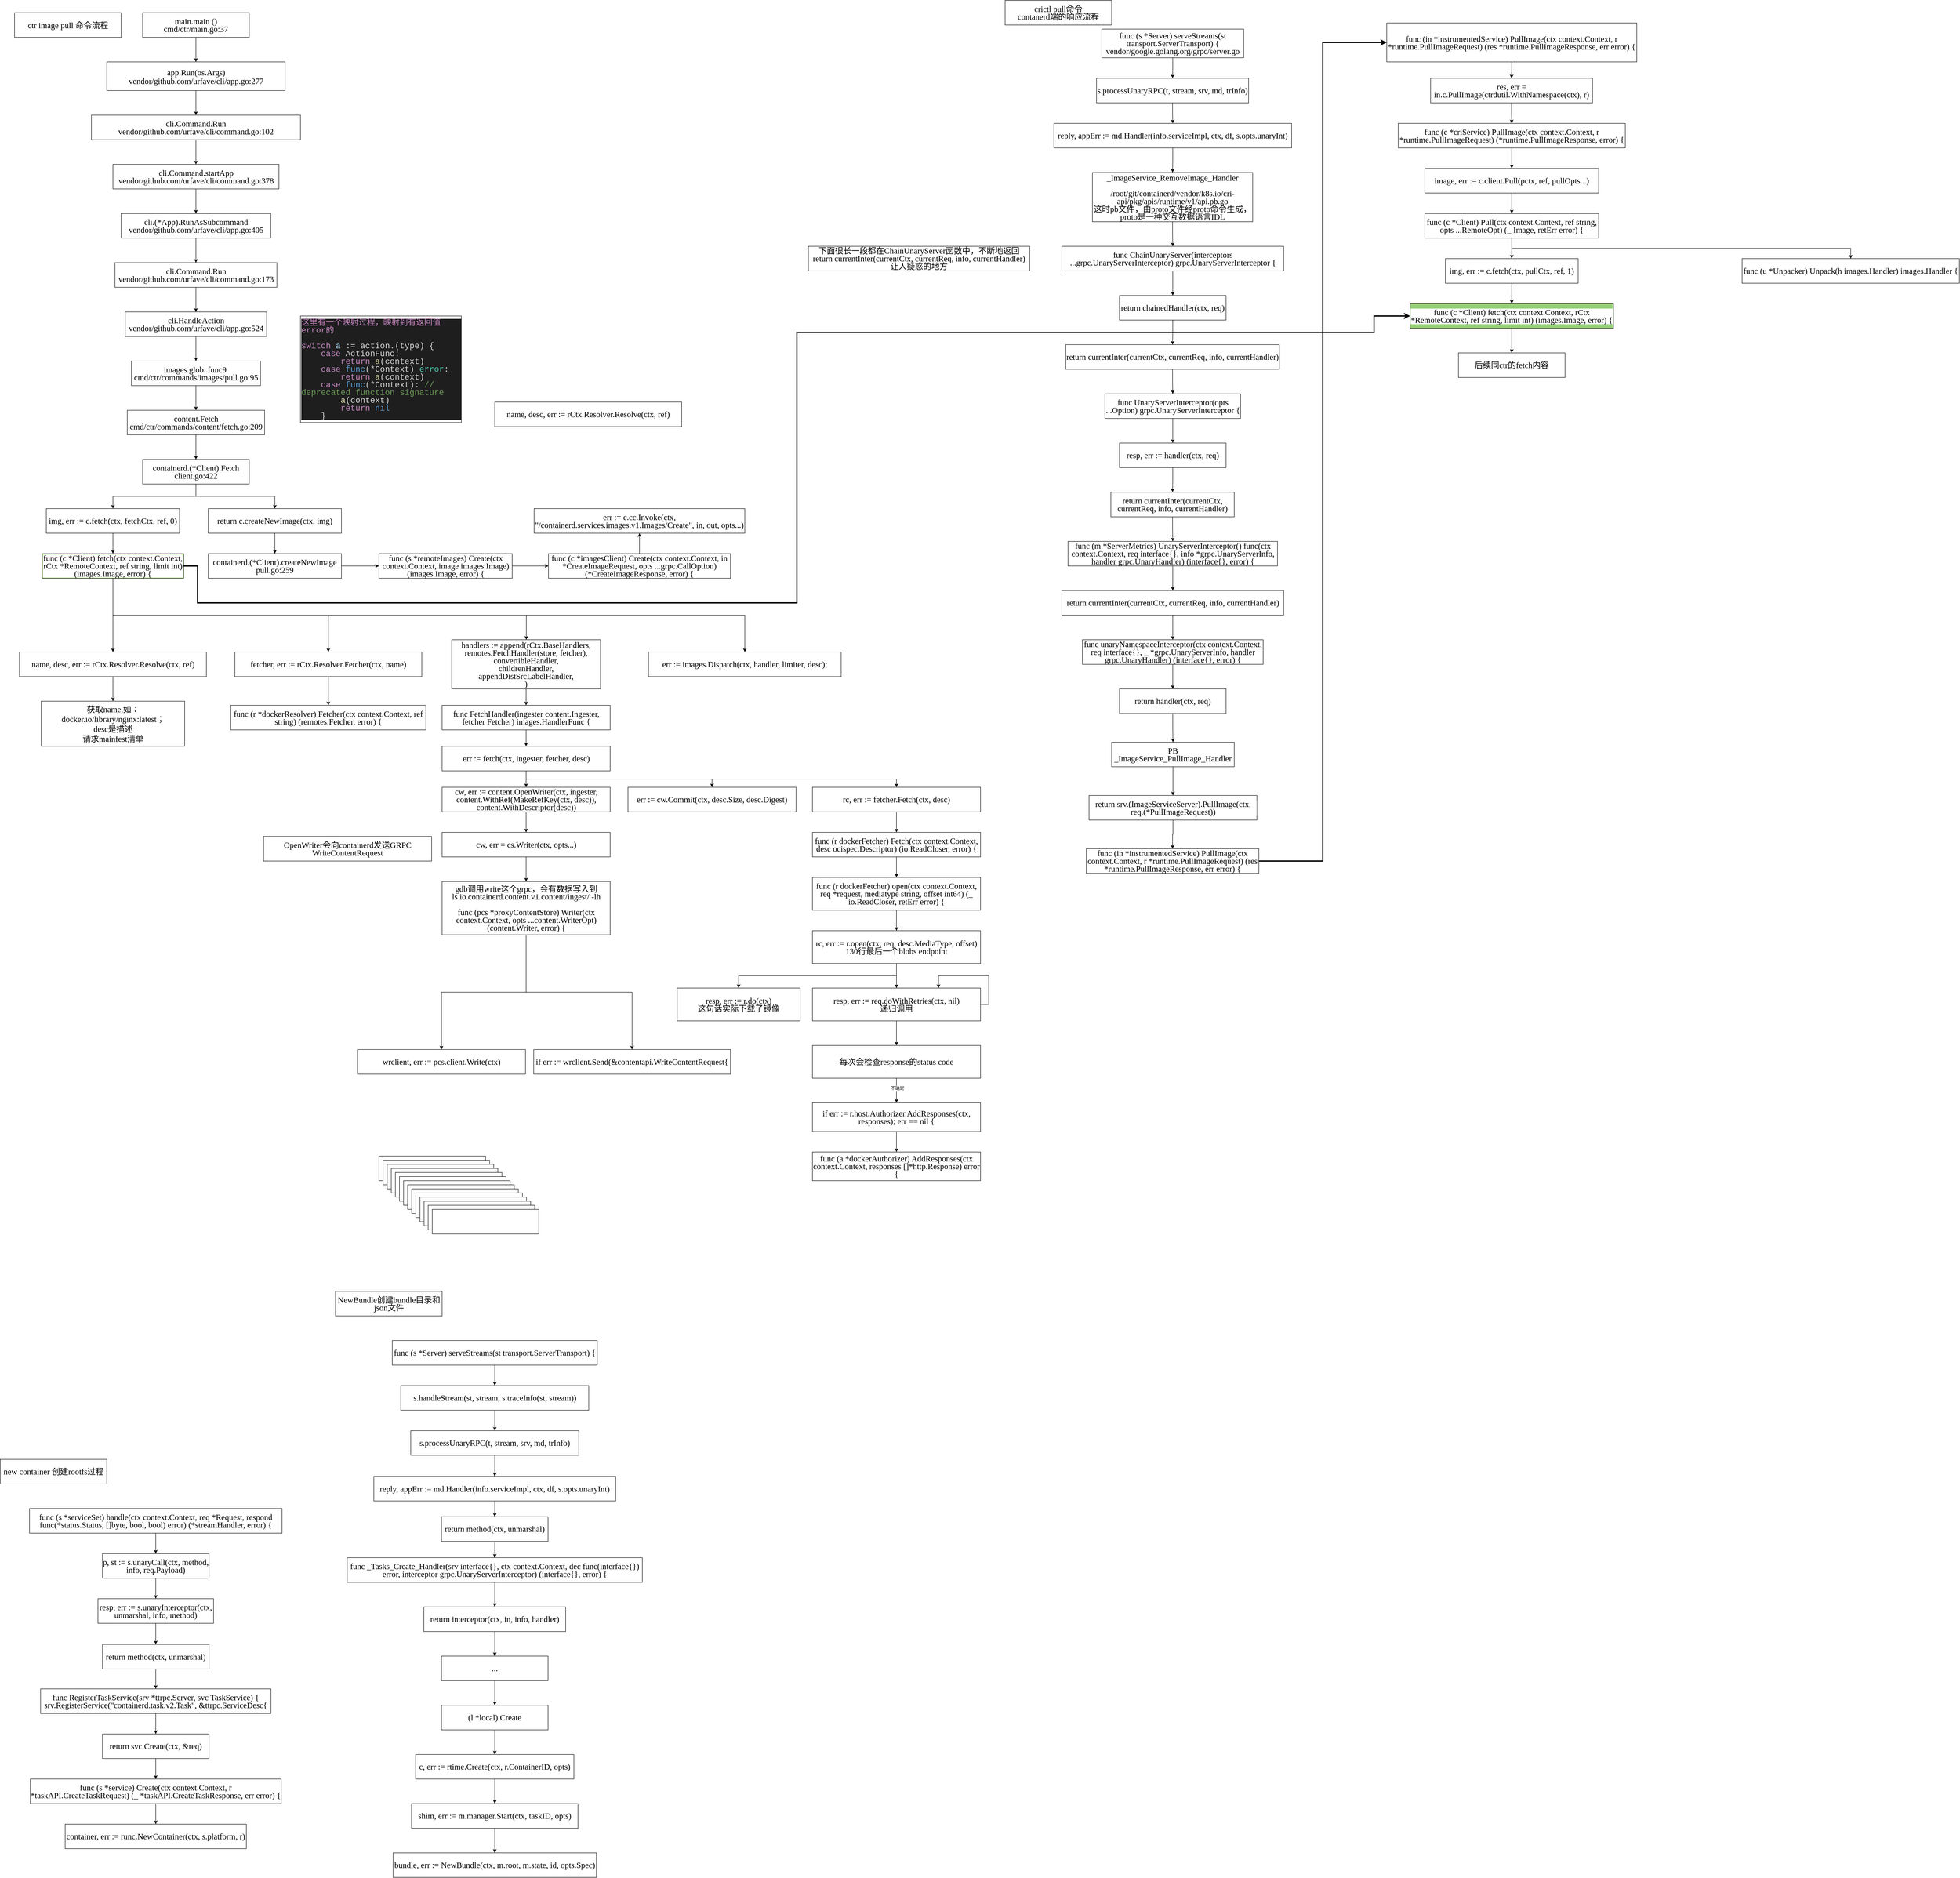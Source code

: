 <mxfile version="27.1.4" pages="4">
  <diagram id="xGhGwjkrp60PI3IrgOzS" name="containerd">
    <mxGraphModel dx="2606" dy="1820" grid="1" gridSize="10" guides="1" tooltips="1" connect="1" arrows="1" fold="1" page="1" pageScale="1" pageWidth="827" pageHeight="1169" math="0" shadow="0">
      <root>
        <mxCell id="0" />
        <mxCell id="1" parent="0" />
        <mxCell id="VnnF2bQGoL9Erzhlx2XS-16" style="edgeStyle=orthogonalEdgeStyle;rounded=0;orthogonalLoop=1;jettySize=auto;html=1;exitX=0.5;exitY=1;exitDx=0;exitDy=0;labelBackgroundColor=default;fontColor=#000000;fontFamily=Times New Roman;fontSize=20;" parent="1" source="eIX5NhHmsv5h01Mz1Ngm-3" target="VnnF2bQGoL9Erzhlx2XS-4" edge="1">
          <mxGeometry relative="1" as="geometry">
            <mxPoint x="2499" y="1530" as="sourcePoint" />
          </mxGeometry>
        </mxCell>
        <mxCell id="VnnF2bQGoL9Erzhlx2XS-25" style="edgeStyle=orthogonalEdgeStyle;rounded=0;orthogonalLoop=1;jettySize=auto;html=1;exitX=0.5;exitY=1;exitDx=0;exitDy=0;labelBackgroundColor=default;fontColor=#000000;fontFamily=Times New Roman;fontSize=20;" parent="1" source="eIX5NhHmsv5h01Mz1Ngm-3" target="VnnF2bQGoL9Erzhlx2XS-23" edge="1">
          <mxGeometry relative="1" as="geometry">
            <mxPoint x="2408" y="1530" as="sourcePoint" />
          </mxGeometry>
        </mxCell>
        <mxCell id="445ApZD_RgdgtJku94gu-3" style="edgeStyle=orthogonalEdgeStyle;rounded=0;orthogonalLoop=1;jettySize=auto;html=1;labelBackgroundColor=default;fontColor=#000000;fontFamily=Times New Roman;fontSize=20;exitX=0.5;exitY=1;exitDx=0;exitDy=0;" parent="1" source="eIX5NhHmsv5h01Mz1Ngm-3" target="445ApZD_RgdgtJku94gu-1" edge="1">
          <mxGeometry relative="1" as="geometry">
            <mxPoint x="1971" y="1440" as="sourcePoint" />
          </mxGeometry>
        </mxCell>
        <mxCell id="VnnF2bQGoL9Erzhlx2XS-18" style="edgeStyle=orthogonalEdgeStyle;rounded=0;orthogonalLoop=1;jettySize=auto;html=1;exitX=0.5;exitY=1;exitDx=0;exitDy=0;entryX=0.5;entryY=0;entryDx=0;entryDy=0;labelBackgroundColor=default;fontColor=#000000;fontFamily=Times New Roman;fontSize=20;" parent="1" source="VnnF2bQGoL9Erzhlx2XS-4" target="VnnF2bQGoL9Erzhlx2XS-17" edge="1">
          <mxGeometry relative="1" as="geometry" />
        </mxCell>
        <mxCell id="VnnF2bQGoL9Erzhlx2XS-4" value="&lt;div style=&quot;font-size: 20px; line-height: 19px;&quot;&gt;&lt;span style=&quot;font-size: 20px;&quot;&gt;fetcher&lt;/span&gt;, &lt;span style=&quot;font-size: 20px;&quot;&gt;err&lt;/span&gt; := rCtx.Resolver.&lt;span style=&quot;font-size: 20px;&quot;&gt;Fetcher&lt;/span&gt;(ctx, name)&lt;/div&gt;" style="rounded=0;whiteSpace=wrap;html=1;labelBackgroundColor=default;fontColor=#000000;fontFamily=Times New Roman;fontSize=20;" parent="1" vertex="1">
          <mxGeometry x="2261" y="1610" width="456" height="60" as="geometry" />
        </mxCell>
        <mxCell id="VnnF2bQGoL9Erzhlx2XS-17" value="&lt;div style=&quot;font-size: 20px; line-height: 19px;&quot;&gt;&lt;span style=&quot;font-size: 20px;&quot;&gt;func&lt;/span&gt; (r *dockerResolver) &lt;span style=&quot;font-size: 20px;&quot;&gt;Fetcher&lt;/span&gt;(ctx context.Context, ref &lt;span style=&quot;font-size: 20px;&quot;&gt;string&lt;/span&gt;) (remotes.Fetcher, &lt;span style=&quot;font-size: 20px;&quot;&gt;error&lt;/span&gt;) {&lt;/div&gt;" style="rounded=0;whiteSpace=wrap;html=1;labelBackgroundColor=default;fontColor=#000000;fontFamily=Times New Roman;fontSize=20;" parent="1" vertex="1">
          <mxGeometry x="2251" y="1740" width="476" height="60" as="geometry" />
        </mxCell>
        <mxCell id="eIX5NhHmsv5h01Mz1Ngm-19" style="edgeStyle=orthogonalEdgeStyle;rounded=0;orthogonalLoop=1;jettySize=auto;html=1;exitX=0.5;exitY=1;exitDx=0;exitDy=0;entryX=0.5;entryY=0;entryDx=0;entryDy=0;" parent="1" source="VnnF2bQGoL9Erzhlx2XS-20" target="eIX5NhHmsv5h01Mz1Ngm-18" edge="1">
          <mxGeometry relative="1" as="geometry" />
        </mxCell>
        <mxCell id="VnnF2bQGoL9Erzhlx2XS-20" value="&lt;div style=&quot;font-size: 20px; line-height: 19px;&quot;&gt;&lt;span style=&quot;font-size: 20px;&quot;&gt;func&lt;/span&gt; &lt;span style=&quot;font-size: 20px;&quot;&gt;FetchHandler&lt;/span&gt;(ingester content.Ingester, fetcher Fetcher) images.HandlerFunc {&lt;/div&gt;" style="rounded=0;whiteSpace=wrap;html=1;labelBackgroundColor=default;fontColor=#000000;fontFamily=Times New Roman;fontSize=20;" parent="1" vertex="1">
          <mxGeometry x="2766.5" y="1740" width="410" height="60" as="geometry" />
        </mxCell>
        <mxCell id="VnnF2bQGoL9Erzhlx2XS-26" style="edgeStyle=orthogonalEdgeStyle;rounded=0;orthogonalLoop=1;jettySize=auto;html=1;exitX=0.5;exitY=1;exitDx=0;exitDy=0;labelBackgroundColor=default;fontColor=#000000;fontFamily=Times New Roman;fontSize=20;" parent="1" source="VnnF2bQGoL9Erzhlx2XS-22" target="VnnF2bQGoL9Erzhlx2XS-20" edge="1">
          <mxGeometry relative="1" as="geometry" />
        </mxCell>
        <mxCell id="VnnF2bQGoL9Erzhlx2XS-22" value="&lt;div style=&quot;font-size: 20px; line-height: 19px;&quot;&gt;&lt;div style=&quot;font-size: 20px;&quot;&gt;&lt;span style=&quot;font-size: 20px;&quot;&gt;handlers&lt;/span&gt; := &lt;span style=&quot;font-size: 20px;&quot;&gt;append&lt;/span&gt;(rCtx.BaseHandlers,&lt;/div&gt;&lt;div style=&quot;font-size: 20px;&quot;&gt;      remotes.&lt;span style=&quot;font-size: 20px;&quot;&gt;FetchHandler&lt;/span&gt;(store, fetcher),&lt;/div&gt;&lt;div style=&quot;font-size: 20px;&quot;&gt;      convertibleHandler,&lt;/div&gt;&lt;div style=&quot;font-size: 20px;&quot;&gt;      childrenHandler,&lt;/div&gt;&lt;div style=&quot;font-size: 20px;&quot;&gt;      appendDistSrcLabelHandler,&lt;/div&gt;&lt;div style=&quot;font-size: 20px;&quot;&gt;    )&lt;/div&gt;&lt;/div&gt;" style="rounded=0;whiteSpace=wrap;html=1;fontColor=#000000;labelBackgroundColor=default;fontFamily=Times New Roman;fontSize=20;" parent="1" vertex="1">
          <mxGeometry x="2790" y="1580" width="363" height="120" as="geometry" />
        </mxCell>
        <mxCell id="VnnF2bQGoL9Erzhlx2XS-23" value="&lt;div style=&quot;font-size: 20px; line-height: 19px;&quot;&gt;&lt;span style=&quot;font-size: 20px;&quot;&gt;err&lt;/span&gt; := images.&lt;span style=&quot;font-size: 20px;&quot;&gt;Dispatch&lt;/span&gt;(ctx, handler, limiter, desc);&lt;/div&gt;" style="rounded=0;whiteSpace=wrap;html=1;labelBackgroundColor=default;fontColor=#000000;fontFamily=Times New Roman;fontSize=20;" parent="1" vertex="1">
          <mxGeometry x="3270" y="1610" width="470" height="60" as="geometry" />
        </mxCell>
        <mxCell id="445ApZD_RgdgtJku94gu-4" style="edgeStyle=orthogonalEdgeStyle;rounded=0;orthogonalLoop=1;jettySize=auto;html=1;exitX=0.5;exitY=1;exitDx=0;exitDy=0;labelBackgroundColor=default;fontColor=#000000;fontFamily=Times New Roman;fontSize=20;" parent="1" source="445ApZD_RgdgtJku94gu-1" target="445ApZD_RgdgtJku94gu-2" edge="1">
          <mxGeometry relative="1" as="geometry" />
        </mxCell>
        <mxCell id="445ApZD_RgdgtJku94gu-1" value="&lt;div style=&quot;line-height: 19px; font-size: 20px;&quot;&gt;&lt;font style=&quot;font-size: 20px;&quot;&gt;&lt;span style=&quot;font-size: 20px;&quot;&gt;name, desc, err := rCtx.Resolver.Resolve(ctx, ref)&lt;/span&gt;&lt;/font&gt;&lt;br style=&quot;font-size: 20px;&quot;&gt;&lt;/div&gt;" style="rounded=0;whiteSpace=wrap;html=1;labelBackgroundColor=default;fontColor=#000000;fontFamily=Times New Roman;fontSize=20;" parent="1" vertex="1">
          <mxGeometry x="1735.5" y="1610" width="456" height="60" as="geometry" />
        </mxCell>
        <mxCell id="445ApZD_RgdgtJku94gu-2" value="&lt;div style=&quot;line-height: 19px; font-size: 20px;&quot;&gt;&lt;/div&gt;&lt;font style=&quot;font-size: 20px;&quot;&gt;&lt;span style=&quot;font-size: 20px;&quot;&gt;获取name,如：docker.io/library/nginx:latest；&lt;br style=&quot;font-size: 20px;&quot;&gt;desc是描述&lt;br&gt;请求mainfest清单&lt;br style=&quot;font-size: 20px;&quot;&gt;&lt;/span&gt;&lt;/font&gt;" style="rounded=0;whiteSpace=wrap;html=1;labelBackgroundColor=default;fontColor=#000000;fontFamily=Times New Roman;fontSize=20;" parent="1" vertex="1">
          <mxGeometry x="1788.5" y="1730" width="350" height="110" as="geometry" />
        </mxCell>
        <mxCell id="4UUBeo0trnGXm4aUrk3_-1" value="&lt;div style=&quot;font-size: 20px; line-height: 19px;&quot;&gt;&lt;br&gt;&lt;/div&gt;" style="rounded=0;whiteSpace=wrap;html=1;labelBackgroundColor=default;fontColor=#000000;fontFamily=Times New Roman;fontSize=20;" parent="1" vertex="1">
          <mxGeometry x="2612.5" y="2840" width="260" height="60" as="geometry" />
        </mxCell>
        <mxCell id="4UUBeo0trnGXm4aUrk3_-2" value="&lt;div style=&quot;font-size: 20px; line-height: 19px;&quot;&gt;&lt;br&gt;&lt;/div&gt;" style="rounded=0;whiteSpace=wrap;html=1;labelBackgroundColor=default;fontColor=#000000;fontFamily=Times New Roman;fontSize=20;" parent="1" vertex="1">
          <mxGeometry x="2622.5" y="2850" width="260" height="60" as="geometry" />
        </mxCell>
        <mxCell id="KfB5HZ5zgNnGsCt1Fe2i-38" style="edgeStyle=orthogonalEdgeStyle;rounded=0;orthogonalLoop=1;jettySize=auto;html=1;exitX=0.5;exitY=1;exitDx=0;exitDy=0;entryX=0.5;entryY=0;entryDx=0;entryDy=0;fontSize=18;" parent="1" source="4UUBeo0trnGXm4aUrk3_-3" target="KfB5HZ5zgNnGsCt1Fe2i-10" edge="1">
          <mxGeometry relative="1" as="geometry" />
        </mxCell>
        <mxCell id="4UUBeo0trnGXm4aUrk3_-3" value="&lt;div style=&quot;line-height: 19px;&quot;&gt;s.processUnaryRPC(t, stream, srv, md, trInfo)&lt;br&gt;&lt;/div&gt;" style="rounded=0;whiteSpace=wrap;html=1;labelBackgroundColor=default;fontColor=#000000;fontFamily=Times New Roman;fontSize=20;" parent="1" vertex="1">
          <mxGeometry x="4363" y="210" width="371" height="60" as="geometry" />
        </mxCell>
        <mxCell id="4UUBeo0trnGXm4aUrk3_-4" value="&lt;div style=&quot;font-size: 20px; line-height: 19px;&quot;&gt;crictl pull命令&lt;/div&gt;&lt;div style=&quot;font-size: 20px; line-height: 19px;&quot;&gt;contanerd端的响应流程&lt;/div&gt;" style="rounded=0;whiteSpace=wrap;html=1;labelBackgroundColor=default;fontColor=#000000;fontFamily=Times New Roman;fontSize=20;" parent="1" vertex="1">
          <mxGeometry x="4140" y="20" width="260" height="60" as="geometry" />
        </mxCell>
        <mxCell id="KfB5HZ5zgNnGsCt1Fe2i-37" style="edgeStyle=orthogonalEdgeStyle;rounded=0;orthogonalLoop=1;jettySize=auto;html=1;exitX=0.5;exitY=1;exitDx=0;exitDy=0;entryX=0.5;entryY=0;entryDx=0;entryDy=0;fontSize=18;" parent="1" source="4UUBeo0trnGXm4aUrk3_-5" target="4UUBeo0trnGXm4aUrk3_-3" edge="1">
          <mxGeometry relative="1" as="geometry" />
        </mxCell>
        <mxCell id="4UUBeo0trnGXm4aUrk3_-5" value="&lt;div style=&quot;line-height: 19px;&quot;&gt;func (s *Server) serveStreams(st transport.ServerTransport) {&lt;br&gt;&lt;/div&gt;&lt;div style=&quot;line-height: 19px;&quot;&gt;vendor/google.golang.org/grpc/server.go&lt;br&gt;&lt;/div&gt;" style="rounded=0;whiteSpace=wrap;html=1;labelBackgroundColor=default;fontColor=#000000;fontFamily=Times New Roman;fontSize=20;" parent="1" vertex="1">
          <mxGeometry x="4376" y="90" width="346" height="70" as="geometry" />
        </mxCell>
        <mxCell id="4UUBeo0trnGXm4aUrk3_-6" value="ctr image pull 命令流程" style="rounded=0;whiteSpace=wrap;html=1;labelBackgroundColor=default;fontColor=#000000;fontFamily=Times New Roman;fontSize=20;" parent="1" vertex="1">
          <mxGeometry x="1723.5" y="50" width="260" height="60" as="geometry" />
        </mxCell>
        <mxCell id="4UUBeo0trnGXm4aUrk3_-7" value="&lt;div style=&quot;line-height: 19px;&quot;&gt;&lt;div style=&quot;background-color: rgb(30, 30, 30); font-family: Consolas, &amp;quot;Courier New&amp;quot;, monospace; line-height: 19px;&quot;&gt;&lt;div style=&quot;&quot;&gt;&lt;font style=&quot;font-size: 20px;&quot; color=&quot;#c586c0&quot;&gt;这里有一个映射过程，映射到有返回值error的&lt;/font&gt;&lt;/div&gt;&lt;div style=&quot;&quot;&gt;&lt;font style=&quot;font-size: 20px;&quot; color=&quot;#c586c0&quot;&gt;&lt;br&gt;&lt;/font&gt;&lt;/div&gt;&lt;div style=&quot;color: rgb(212, 212, 212);&quot;&gt;&lt;span style=&quot;color: #c586c0;&quot;&gt;switch&lt;/span&gt; &lt;span style=&quot;color: #9cdcfe;&quot;&gt;a&lt;/span&gt; := action.(type) {&lt;/div&gt;&lt;div style=&quot;color: rgb(212, 212, 212);&quot;&gt;&amp;nbsp; &amp;nbsp; &lt;span style=&quot;color: #c586c0;&quot;&gt;case&lt;/span&gt; ActionFunc:&lt;/div&gt;&lt;div style=&quot;color: rgb(212, 212, 212);&quot;&gt;&amp;nbsp; &amp;nbsp; &amp;nbsp; &amp;nbsp; &lt;span style=&quot;color: #c586c0;&quot;&gt;return&lt;/span&gt; &lt;span style=&quot;color: #dcdcaa;&quot;&gt;a&lt;/span&gt;(context)&lt;/div&gt;&lt;div style=&quot;color: rgb(212, 212, 212);&quot;&gt;&amp;nbsp; &amp;nbsp; &lt;span style=&quot;color: #c586c0;&quot;&gt;case&lt;/span&gt; &lt;span style=&quot;color: #569cd6;&quot;&gt;func&lt;/span&gt;(*Context) &lt;span style=&quot;color: #4ec9b0;&quot;&gt;error&lt;/span&gt;:&lt;/div&gt;&lt;div style=&quot;color: rgb(212, 212, 212);&quot;&gt;&amp;nbsp; &amp;nbsp; &amp;nbsp; &amp;nbsp; &lt;span style=&quot;color: #c586c0;&quot;&gt;return&lt;/span&gt; &lt;span style=&quot;color: #dcdcaa;&quot;&gt;a&lt;/span&gt;(context)&lt;/div&gt;&lt;div style=&quot;color: rgb(212, 212, 212);&quot;&gt;&amp;nbsp; &amp;nbsp; &lt;span style=&quot;color: #c586c0;&quot;&gt;case&lt;/span&gt; &lt;span style=&quot;color: #569cd6;&quot;&gt;func&lt;/span&gt;(*Context): &lt;span style=&quot;color: #6a9955;&quot;&gt;// deprecated function signature&lt;/span&gt;&lt;/div&gt;&lt;div style=&quot;color: rgb(212, 212, 212);&quot;&gt;&amp;nbsp; &amp;nbsp; &amp;nbsp; &amp;nbsp; &lt;span style=&quot;color: #dcdcaa;&quot;&gt;a&lt;/span&gt;(context)&lt;/div&gt;&lt;div style=&quot;color: rgb(212, 212, 212);&quot;&gt;&amp;nbsp; &amp;nbsp; &amp;nbsp; &amp;nbsp; &lt;span style=&quot;color: #c586c0;&quot;&gt;return&lt;/span&gt; &lt;span style=&quot;color: #569cd6;&quot;&gt;nil&lt;/span&gt;&lt;/div&gt;&lt;div style=&quot;color: rgb(212, 212, 212);&quot;&gt;&amp;nbsp; &amp;nbsp; }&lt;/div&gt;&lt;/div&gt;&lt;/div&gt;" style="rounded=0;whiteSpace=wrap;html=1;labelBackgroundColor=default;fontColor=#000000;fontFamily=Times New Roman;fontSize=20;align=left;" parent="1" vertex="1">
          <mxGeometry x="2421" y="790" width="392.5" height="260" as="geometry" />
        </mxCell>
        <mxCell id="4UUBeo0trnGXm4aUrk3_-20" style="edgeStyle=orthogonalEdgeStyle;rounded=0;orthogonalLoop=1;jettySize=auto;html=1;exitX=0.5;exitY=1;exitDx=0;exitDy=0;fontFamily=Times New Roman;fontSize=20;" parent="1" source="4UUBeo0trnGXm4aUrk3_-8" target="4UUBeo0trnGXm4aUrk3_-18" edge="1">
          <mxGeometry relative="1" as="geometry" />
        </mxCell>
        <mxCell id="4UUBeo0trnGXm4aUrk3_-8" value="&lt;div style=&quot;font-size: 20px; line-height: 19px;&quot;&gt;main.main ()&lt;div style=&quot;line-height: 19px;&quot;&gt;cmd/ctr/main.go:37&lt;/div&gt;&lt;/div&gt;" style="rounded=0;whiteSpace=wrap;html=1;labelBackgroundColor=default;fontColor=#000000;fontFamily=Times New Roman;fontSize=20;" parent="1" vertex="1">
          <mxGeometry x="2036" y="50" width="260" height="60" as="geometry" />
        </mxCell>
        <mxCell id="eIX5NhHmsv5h01Mz1Ngm-5" style="edgeStyle=orthogonalEdgeStyle;rounded=0;orthogonalLoop=1;jettySize=auto;html=1;exitX=0.5;exitY=1;exitDx=0;exitDy=0;entryX=0.5;entryY=0;entryDx=0;entryDy=0;" parent="1" source="4UUBeo0trnGXm4aUrk3_-9" target="eIX5NhHmsv5h01Mz1Ngm-4" edge="1">
          <mxGeometry relative="1" as="geometry" />
        </mxCell>
        <mxCell id="4UUBeo0trnGXm4aUrk3_-9" value="&lt;div style=&quot;line-height: 19px;&quot;&gt;return c.createNewImage(ctx, img)&lt;br&gt;&lt;/div&gt;" style="rounded=0;whiteSpace=wrap;html=1;labelBackgroundColor=default;fontColor=#000000;fontFamily=Times New Roman;fontSize=20;" parent="1" vertex="1">
          <mxGeometry x="2196" y="1260" width="325" height="60" as="geometry" />
        </mxCell>
        <mxCell id="4UUBeo0trnGXm4aUrk3_-30" style="edgeStyle=orthogonalEdgeStyle;rounded=0;orthogonalLoop=1;jettySize=auto;html=1;exitX=0.5;exitY=1;exitDx=0;exitDy=0;fontFamily=Times New Roman;fontSize=20;" parent="1" source="4UUBeo0trnGXm4aUrk3_-10" target="4UUBeo0trnGXm4aUrk3_-9" edge="1">
          <mxGeometry relative="1" as="geometry" />
        </mxCell>
        <mxCell id="eIX5NhHmsv5h01Mz1Ngm-2" style="edgeStyle=orthogonalEdgeStyle;rounded=0;orthogonalLoop=1;jettySize=auto;html=1;exitX=0.5;exitY=1;exitDx=0;exitDy=0;" parent="1" source="4UUBeo0trnGXm4aUrk3_-10" target="eIX5NhHmsv5h01Mz1Ngm-1" edge="1">
          <mxGeometry relative="1" as="geometry" />
        </mxCell>
        <mxCell id="4UUBeo0trnGXm4aUrk3_-10" value="&lt;div style=&quot;font-size: 20px; line-height: 19px;&quot;&gt;containerd.(*Client).Fetch&lt;br&gt;&lt;/div&gt;&lt;div style=&quot;font-size: 20px; line-height: 19px;&quot;&gt;client.go:422&lt;br&gt;&lt;/div&gt;" style="rounded=0;whiteSpace=wrap;html=1;labelBackgroundColor=default;fontColor=#000000;fontFamily=Times New Roman;fontSize=20;" parent="1" vertex="1">
          <mxGeometry x="2036" y="1140" width="260" height="60" as="geometry" />
        </mxCell>
        <mxCell id="4UUBeo0trnGXm4aUrk3_-29" style="edgeStyle=orthogonalEdgeStyle;rounded=0;orthogonalLoop=1;jettySize=auto;html=1;exitX=0.5;exitY=1;exitDx=0;exitDy=0;fontFamily=Times New Roman;fontSize=20;" parent="1" source="4UUBeo0trnGXm4aUrk3_-11" target="4UUBeo0trnGXm4aUrk3_-10" edge="1">
          <mxGeometry relative="1" as="geometry" />
        </mxCell>
        <mxCell id="4UUBeo0trnGXm4aUrk3_-11" value="&lt;div style=&quot;font-size: 20px; line-height: 19px;&quot;&gt;content.Fetch&lt;br&gt;&lt;/div&gt;&lt;div style=&quot;font-size: 20px; line-height: 19px;&quot;&gt;cmd/ctr/commands/content/fetch.go:209&lt;br&gt;&lt;/div&gt;" style="rounded=0;whiteSpace=wrap;html=1;labelBackgroundColor=default;fontColor=#000000;fontFamily=Times New Roman;fontSize=20;" parent="1" vertex="1">
          <mxGeometry x="1998.5" y="1020" width="335" height="60" as="geometry" />
        </mxCell>
        <mxCell id="4UUBeo0trnGXm4aUrk3_-28" style="edgeStyle=orthogonalEdgeStyle;rounded=0;orthogonalLoop=1;jettySize=auto;html=1;exitX=0.5;exitY=1;exitDx=0;exitDy=0;fontFamily=Times New Roman;fontSize=20;" parent="1" source="4UUBeo0trnGXm4aUrk3_-12" target="4UUBeo0trnGXm4aUrk3_-11" edge="1">
          <mxGeometry relative="1" as="geometry" />
        </mxCell>
        <mxCell id="4UUBeo0trnGXm4aUrk3_-12" value="&lt;div style=&quot;font-size: 20px; line-height: 19px;&quot;&gt;images.glob..func9&amp;nbsp;&lt;br&gt;&lt;/div&gt;&lt;div style=&quot;font-size: 20px; line-height: 19px;&quot;&gt;cmd/ctr/commands/images/pull.go:95&lt;br&gt;&lt;/div&gt;" style="rounded=0;whiteSpace=wrap;html=1;labelBackgroundColor=default;fontColor=#000000;fontFamily=Times New Roman;fontSize=20;" parent="1" vertex="1">
          <mxGeometry x="2008.5" y="900" width="315" height="60" as="geometry" />
        </mxCell>
        <mxCell id="4UUBeo0trnGXm4aUrk3_-27" style="edgeStyle=orthogonalEdgeStyle;rounded=0;orthogonalLoop=1;jettySize=auto;html=1;exitX=0.5;exitY=1;exitDx=0;exitDy=0;fontFamily=Times New Roman;fontSize=20;" parent="1" source="4UUBeo0trnGXm4aUrk3_-13" target="4UUBeo0trnGXm4aUrk3_-12" edge="1">
          <mxGeometry relative="1" as="geometry" />
        </mxCell>
        <mxCell id="4UUBeo0trnGXm4aUrk3_-13" value="&lt;div style=&quot;font-size: 20px; line-height: 19px;&quot;&gt;cli.HandleAction&lt;br&gt;&lt;/div&gt;&lt;div style=&quot;font-size: 20px; line-height: 19px;&quot;&gt;vendor/github.com/urfave/cli/app.go:524&lt;br&gt;&lt;/div&gt;" style="rounded=0;whiteSpace=wrap;html=1;labelBackgroundColor=default;fontColor=#000000;fontFamily=Times New Roman;fontSize=20;" parent="1" vertex="1">
          <mxGeometry x="1993.5" y="780" width="345" height="60" as="geometry" />
        </mxCell>
        <mxCell id="4UUBeo0trnGXm4aUrk3_-26" style="edgeStyle=orthogonalEdgeStyle;rounded=0;orthogonalLoop=1;jettySize=auto;html=1;exitX=0.5;exitY=1;exitDx=0;exitDy=0;fontFamily=Times New Roman;fontSize=20;" parent="1" source="4UUBeo0trnGXm4aUrk3_-14" target="4UUBeo0trnGXm4aUrk3_-13" edge="1">
          <mxGeometry relative="1" as="geometry" />
        </mxCell>
        <mxCell id="4UUBeo0trnGXm4aUrk3_-14" value="&lt;div style=&quot;font-size: 20px; line-height: 19px;&quot;&gt;cli.Command.Run&lt;br&gt;&lt;/div&gt;&lt;div style=&quot;font-size: 20px; line-height: 19px;&quot;&gt;vendor/github.com/urfave/cli/command.go:173&lt;br&gt;&lt;/div&gt;" style="rounded=0;whiteSpace=wrap;html=1;labelBackgroundColor=default;fontColor=#000000;fontFamily=Times New Roman;fontSize=20;" parent="1" vertex="1">
          <mxGeometry x="1968.5" y="660" width="395" height="60" as="geometry" />
        </mxCell>
        <mxCell id="4UUBeo0trnGXm4aUrk3_-25" value="" style="edgeStyle=orthogonalEdgeStyle;rounded=0;orthogonalLoop=1;jettySize=auto;html=1;fontFamily=Times New Roman;fontSize=20;" parent="1" source="4UUBeo0trnGXm4aUrk3_-15" target="4UUBeo0trnGXm4aUrk3_-14" edge="1">
          <mxGeometry relative="1" as="geometry" />
        </mxCell>
        <mxCell id="4UUBeo0trnGXm4aUrk3_-15" value="&lt;div style=&quot;font-size: 20px; line-height: 19px;&quot;&gt;cli.(*App).RunAsSubcommand&lt;br&gt;&lt;/div&gt;&lt;div style=&quot;font-size: 20px; line-height: 19px;&quot;&gt;vendor/github.com/urfave/cli/app.go:405&lt;br&gt;&lt;/div&gt;" style="rounded=0;whiteSpace=wrap;html=1;labelBackgroundColor=default;fontColor=#000000;fontFamily=Times New Roman;fontSize=20;" parent="1" vertex="1">
          <mxGeometry x="1983.5" y="540" width="365" height="60" as="geometry" />
        </mxCell>
        <mxCell id="4UUBeo0trnGXm4aUrk3_-24" style="edgeStyle=orthogonalEdgeStyle;rounded=0;orthogonalLoop=1;jettySize=auto;html=1;exitX=0.5;exitY=1;exitDx=0;exitDy=0;fontFamily=Times New Roman;fontSize=20;" parent="1" source="4UUBeo0trnGXm4aUrk3_-16" target="4UUBeo0trnGXm4aUrk3_-15" edge="1">
          <mxGeometry relative="1" as="geometry" />
        </mxCell>
        <mxCell id="4UUBeo0trnGXm4aUrk3_-16" value="&lt;div style=&quot;font-size: 20px; line-height: 19px;&quot;&gt;cli.Command.startApp&lt;br&gt;&lt;/div&gt;&lt;div style=&quot;font-size: 20px; line-height: 19px;&quot;&gt;vendor/github.com/urfave/cli/command.go:378&lt;br&gt;&lt;/div&gt;" style="rounded=0;whiteSpace=wrap;html=1;labelBackgroundColor=default;fontColor=#000000;fontFamily=Times New Roman;fontSize=20;" parent="1" vertex="1">
          <mxGeometry x="1963.5" y="420" width="405" height="60" as="geometry" />
        </mxCell>
        <mxCell id="4UUBeo0trnGXm4aUrk3_-23" style="edgeStyle=orthogonalEdgeStyle;rounded=0;orthogonalLoop=1;jettySize=auto;html=1;exitX=0.5;exitY=1;exitDx=0;exitDy=0;fontFamily=Times New Roman;fontSize=20;" parent="1" source="4UUBeo0trnGXm4aUrk3_-17" target="4UUBeo0trnGXm4aUrk3_-16" edge="1">
          <mxGeometry relative="1" as="geometry" />
        </mxCell>
        <mxCell id="4UUBeo0trnGXm4aUrk3_-17" value="&lt;div style=&quot;line-height: 19px; font-size: 20px;&quot;&gt;cli.Command.Run&lt;br&gt;&lt;/div&gt;&lt;div style=&quot;line-height: 19px; font-size: 20px;&quot;&gt;vendor/github.com/urfave/cli/command.go:102&lt;br&gt;&lt;/div&gt;" style="rounded=0;whiteSpace=wrap;html=1;labelBackgroundColor=default;fontColor=#000000;fontFamily=Times New Roman;fontSize=20;" parent="1" vertex="1">
          <mxGeometry x="1911" y="300" width="510" height="60" as="geometry" />
        </mxCell>
        <mxCell id="4UUBeo0trnGXm4aUrk3_-22" style="edgeStyle=orthogonalEdgeStyle;rounded=0;orthogonalLoop=1;jettySize=auto;html=1;exitX=0.5;exitY=1;exitDx=0;exitDy=0;fontFamily=Times New Roman;fontSize=20;" parent="1" source="4UUBeo0trnGXm4aUrk3_-18" target="4UUBeo0trnGXm4aUrk3_-17" edge="1">
          <mxGeometry relative="1" as="geometry" />
        </mxCell>
        <mxCell id="4UUBeo0trnGXm4aUrk3_-18" value="app.Run(os.Args)&lt;br&gt;&lt;div style=&quot;font-size: 20px; line-height: 19px;&quot;&gt;vendor/github.com/urfave/cli/app.go:277&lt;br&gt;&lt;/div&gt;" style="rounded=0;whiteSpace=wrap;html=1;labelBackgroundColor=default;fontColor=#000000;fontFamily=Times New Roman;fontSize=20;" parent="1" vertex="1">
          <mxGeometry x="1948.5" y="170" width="435" height="70" as="geometry" />
        </mxCell>
        <mxCell id="eIX5NhHmsv5h01Mz1Ngm-6" style="edgeStyle=orthogonalEdgeStyle;rounded=0;orthogonalLoop=1;jettySize=auto;html=1;exitX=0.5;exitY=1;exitDx=0;exitDy=0;entryX=0.5;entryY=0;entryDx=0;entryDy=0;" parent="1" source="eIX5NhHmsv5h01Mz1Ngm-1" target="eIX5NhHmsv5h01Mz1Ngm-3" edge="1">
          <mxGeometry relative="1" as="geometry" />
        </mxCell>
        <mxCell id="eIX5NhHmsv5h01Mz1Ngm-1" value="&lt;div style=&quot;line-height: 19px;&quot;&gt;img, err := c.fetch(ctx, fetchCtx, ref, 0)&lt;br&gt;&lt;/div&gt;" style="rounded=0;whiteSpace=wrap;html=1;labelBackgroundColor=default;fontColor=#000000;fontFamily=Times New Roman;fontSize=20;" parent="1" vertex="1">
          <mxGeometry x="1801" y="1260" width="325" height="60" as="geometry" />
        </mxCell>
        <mxCell id="eIX5NhHmsv5h01Mz1Ngm-16" style="edgeStyle=orthogonalEdgeStyle;rounded=0;orthogonalLoop=1;jettySize=auto;html=1;exitX=0.5;exitY=1;exitDx=0;exitDy=0;" parent="1" source="eIX5NhHmsv5h01Mz1Ngm-3" target="VnnF2bQGoL9Erzhlx2XS-22" edge="1">
          <mxGeometry relative="1" as="geometry">
            <Array as="points">
              <mxPoint x="1964" y="1520" />
              <mxPoint x="2972" y="1520" />
            </Array>
          </mxGeometry>
        </mxCell>
        <mxCell id="KfB5HZ5zgNnGsCt1Fe2i-169" style="edgeStyle=orthogonalEdgeStyle;rounded=0;jumpSize=20;orthogonalLoop=1;jettySize=auto;html=1;exitX=1;exitY=0.5;exitDx=0;exitDy=0;entryX=0;entryY=0.5;entryDx=0;entryDy=0;strokeWidth=3;fontSize=18;exitPerimeter=0;" parent="1" source="eIX5NhHmsv5h01Mz1Ngm-3" target="KfB5HZ5zgNnGsCt1Fe2i-160" edge="1">
          <mxGeometry relative="1" as="geometry">
            <Array as="points">
              <mxPoint x="2170" y="1400" />
              <mxPoint x="2170" y="1490" />
              <mxPoint x="3632" y="1490" />
              <mxPoint x="3632" y="830" />
              <mxPoint x="5040" y="830" />
              <mxPoint x="5040" y="790" />
            </Array>
          </mxGeometry>
        </mxCell>
        <mxCell id="eIX5NhHmsv5h01Mz1Ngm-3" value="&lt;div style=&quot;line-height: 19px;&quot;&gt;func (c *Client) fetch(ctx context.Context, rCtx *RemoteContext, ref string, limit int) (images.Image, error) {&lt;br&gt;&lt;/div&gt;" style="rounded=0;whiteSpace=wrap;html=1;labelBackgroundColor=default;fontColor=#000000;fontFamily=Times New Roman;fontSize=20;fillColor=#66CC00;" parent="1" vertex="1">
          <mxGeometry x="1791" y="1370" width="345" height="60" as="geometry" />
        </mxCell>
        <mxCell id="KfB5HZ5zgNnGsCt1Fe2i-2" style="edgeStyle=orthogonalEdgeStyle;rounded=0;orthogonalLoop=1;jettySize=auto;html=1;exitX=1;exitY=0.5;exitDx=0;exitDy=0;entryX=0;entryY=0.5;entryDx=0;entryDy=0;fontSize=18;" parent="1" source="eIX5NhHmsv5h01Mz1Ngm-4" target="KfB5HZ5zgNnGsCt1Fe2i-1" edge="1">
          <mxGeometry relative="1" as="geometry" />
        </mxCell>
        <mxCell id="eIX5NhHmsv5h01Mz1Ngm-4" value="&lt;div style=&quot;font-size: 20px; line-height: 19px;&quot;&gt;containerd.(*Client).createNewImage&lt;br&gt;&lt;/div&gt;&lt;div style=&quot;font-size: 20px; line-height: 19px;&quot;&gt;pull.go:259&lt;br&gt;&lt;/div&gt;" style="rounded=0;whiteSpace=wrap;html=1;labelBackgroundColor=default;fontColor=#000000;fontFamily=Times New Roman;fontSize=20;" parent="1" vertex="1">
          <mxGeometry x="2196" y="1370" width="325" height="60" as="geometry" />
        </mxCell>
        <mxCell id="eIX5NhHmsv5h01Mz1Ngm-21" style="edgeStyle=orthogonalEdgeStyle;rounded=0;orthogonalLoop=1;jettySize=auto;html=1;exitX=0.5;exitY=1;exitDx=0;exitDy=0;entryX=0.5;entryY=0;entryDx=0;entryDy=0;" parent="1" source="eIX5NhHmsv5h01Mz1Ngm-18" target="eIX5NhHmsv5h01Mz1Ngm-20" edge="1">
          <mxGeometry relative="1" as="geometry" />
        </mxCell>
        <mxCell id="eIX5NhHmsv5h01Mz1Ngm-53" style="edgeStyle=orthogonalEdgeStyle;rounded=0;orthogonalLoop=1;jettySize=auto;html=1;exitX=0.5;exitY=1;exitDx=0;exitDy=0;" parent="1" source="eIX5NhHmsv5h01Mz1Ngm-18" target="eIX5NhHmsv5h01Mz1Ngm-51" edge="1">
          <mxGeometry relative="1" as="geometry" />
        </mxCell>
        <mxCell id="eIX5NhHmsv5h01Mz1Ngm-54" style="edgeStyle=orthogonalEdgeStyle;rounded=0;orthogonalLoop=1;jettySize=auto;html=1;exitX=0.5;exitY=1;exitDx=0;exitDy=0;" parent="1" source="eIX5NhHmsv5h01Mz1Ngm-18" target="eIX5NhHmsv5h01Mz1Ngm-52" edge="1">
          <mxGeometry relative="1" as="geometry" />
        </mxCell>
        <mxCell id="eIX5NhHmsv5h01Mz1Ngm-18" value="&lt;div style=&quot;line-height: 19px;&quot;&gt;err := fetch(ctx, ingester, fetcher, desc)&lt;br&gt;&lt;/div&gt;" style="rounded=0;whiteSpace=wrap;html=1;labelBackgroundColor=default;fontColor=#000000;fontFamily=Times New Roman;fontSize=20;" parent="1" vertex="1">
          <mxGeometry x="2766.5" y="1840" width="410" height="60" as="geometry" />
        </mxCell>
        <mxCell id="eIX5NhHmsv5h01Mz1Ngm-23" style="edgeStyle=orthogonalEdgeStyle;rounded=0;orthogonalLoop=1;jettySize=auto;html=1;exitX=0.5;exitY=1;exitDx=0;exitDy=0;" parent="1" source="eIX5NhHmsv5h01Mz1Ngm-20" target="eIX5NhHmsv5h01Mz1Ngm-24" edge="1">
          <mxGeometry relative="1" as="geometry" />
        </mxCell>
        <mxCell id="eIX5NhHmsv5h01Mz1Ngm-20" value="&lt;div style=&quot;line-height: 19px;&quot;&gt;cw, err := content.OpenWriter(ctx, ingester, content.WithRef(MakeRefKey(ctx, desc)), content.WithDescriptor(desc))&lt;br&gt;&lt;/div&gt;" style="rounded=0;whiteSpace=wrap;html=1;labelBackgroundColor=default;fontColor=#000000;fontFamily=Times New Roman;fontSize=20;" parent="1" vertex="1">
          <mxGeometry x="2766.5" y="1940" width="410" height="60" as="geometry" />
        </mxCell>
        <mxCell id="eIX5NhHmsv5h01Mz1Ngm-22" value="&lt;div style=&quot;line-height: 19px;&quot;&gt;OpenWriter会向containerd发送GRPC WriteContentRequest&lt;br&gt;&lt;/div&gt;" style="rounded=0;whiteSpace=wrap;html=1;labelBackgroundColor=default;fontColor=#000000;fontFamily=Times New Roman;fontSize=20;" parent="1" vertex="1">
          <mxGeometry x="2331" y="2060" width="410" height="60" as="geometry" />
        </mxCell>
        <mxCell id="eIX5NhHmsv5h01Mz1Ngm-26" style="edgeStyle=orthogonalEdgeStyle;rounded=0;orthogonalLoop=1;jettySize=auto;html=1;exitX=0.5;exitY=1;exitDx=0;exitDy=0;entryX=0.5;entryY=0;entryDx=0;entryDy=0;" parent="1" source="eIX5NhHmsv5h01Mz1Ngm-24" target="eIX5NhHmsv5h01Mz1Ngm-25" edge="1">
          <mxGeometry relative="1" as="geometry" />
        </mxCell>
        <mxCell id="eIX5NhHmsv5h01Mz1Ngm-24" value="&lt;div style=&quot;line-height: 19px;&quot;&gt;cw, err = cs.Writer(ctx, opts...)&lt;br&gt;&lt;/div&gt;" style="rounded=0;whiteSpace=wrap;html=1;labelBackgroundColor=default;fontColor=#000000;fontFamily=Times New Roman;fontSize=20;" parent="1" vertex="1">
          <mxGeometry x="2766.5" y="2050" width="410" height="60" as="geometry" />
        </mxCell>
        <mxCell id="KfB5HZ5zgNnGsCt1Fe2i-4" style="edgeStyle=orthogonalEdgeStyle;rounded=0;orthogonalLoop=1;jettySize=auto;html=1;exitX=0.5;exitY=1;exitDx=0;exitDy=0;fontSize=18;" parent="1" source="eIX5NhHmsv5h01Mz1Ngm-25" target="eIX5NhHmsv5h01Mz1Ngm-30" edge="1">
          <mxGeometry relative="1" as="geometry" />
        </mxCell>
        <mxCell id="KfB5HZ5zgNnGsCt1Fe2i-5" style="edgeStyle=orthogonalEdgeStyle;rounded=0;orthogonalLoop=1;jettySize=auto;html=1;exitX=0.5;exitY=1;exitDx=0;exitDy=0;fontSize=18;" parent="1" source="eIX5NhHmsv5h01Mz1Ngm-25" target="eIX5NhHmsv5h01Mz1Ngm-29" edge="1">
          <mxGeometry relative="1" as="geometry" />
        </mxCell>
        <mxCell id="eIX5NhHmsv5h01Mz1Ngm-25" value="&lt;div style=&quot;line-height: 19px;&quot;&gt;gdb调用write这个grpc，会有数据写入到&lt;/div&gt;&lt;div style=&quot;line-height: 19px;&quot;&gt;ls io.containerd.content.v1.content/ingest/ -lh&lt;/div&gt;&lt;div style=&quot;line-height: 19px;&quot;&gt;&lt;br&gt;&lt;/div&gt;&lt;div style=&quot;line-height: 19px;&quot;&gt;func (pcs *proxyContentStore) Writer(ctx context.Context, opts ...content.WriterOpt) (content.Writer, error) {&lt;br&gt;&lt;/div&gt;" style="rounded=0;whiteSpace=wrap;html=1;labelBackgroundColor=default;fontColor=#000000;fontFamily=Times New Roman;fontSize=20;" parent="1" vertex="1">
          <mxGeometry x="2766.5" y="2170" width="410" height="130" as="geometry" />
        </mxCell>
        <mxCell id="eIX5NhHmsv5h01Mz1Ngm-29" value="&lt;div style=&quot;line-height: 19px;&quot;&gt;if err := wrclient.Send(&amp;amp;contentapi.WriteContentRequest{&lt;br&gt;&lt;/div&gt;" style="rounded=0;whiteSpace=wrap;html=1;labelBackgroundColor=default;fontColor=#000000;fontFamily=Times New Roman;fontSize=20;" parent="1" vertex="1">
          <mxGeometry x="2990" y="2580" width="480" height="60" as="geometry" />
        </mxCell>
        <mxCell id="eIX5NhHmsv5h01Mz1Ngm-30" value="&lt;div style=&quot;line-height: 19px;&quot;&gt;wrclient, err := pcs.client.Write(ctx)&lt;br&gt;&lt;/div&gt;" style="rounded=0;whiteSpace=wrap;html=1;labelBackgroundColor=default;fontColor=#000000;fontFamily=Times New Roman;fontSize=20;" parent="1" vertex="1">
          <mxGeometry x="2560" y="2580" width="410" height="60" as="geometry" />
        </mxCell>
        <mxCell id="eIX5NhHmsv5h01Mz1Ngm-45" value="&lt;div style=&quot;line-height: 19px; font-size: 20px;&quot;&gt;&lt;font style=&quot;font-size: 20px;&quot;&gt;&lt;span style=&quot;font-size: 20px;&quot;&gt;name, desc, err := rCtx.Resolver.Resolve(ctx, ref)&lt;/span&gt;&lt;/font&gt;&lt;br style=&quot;font-size: 20px;&quot;&gt;&lt;/div&gt;" style="rounded=0;whiteSpace=wrap;html=1;labelBackgroundColor=default;fontColor=#000000;fontFamily=Times New Roman;fontSize=20;" parent="1" vertex="1">
          <mxGeometry x="2895" y="1000" width="456" height="60" as="geometry" />
        </mxCell>
        <mxCell id="eIX5NhHmsv5h01Mz1Ngm-51" value="&lt;div style=&quot;line-height: 19px;&quot;&gt;err := cw.Commit(ctx, desc.Size, desc.Digest)&lt;br&gt;&lt;/div&gt;" style="rounded=0;whiteSpace=wrap;html=1;labelBackgroundColor=default;fontColor=#000000;fontFamily=Times New Roman;fontSize=20;" parent="1" vertex="1">
          <mxGeometry x="3220" y="1940" width="410" height="60" as="geometry" />
        </mxCell>
        <mxCell id="eIX5NhHmsv5h01Mz1Ngm-56" style="edgeStyle=orthogonalEdgeStyle;rounded=0;orthogonalLoop=1;jettySize=auto;html=1;exitX=0.5;exitY=1;exitDx=0;exitDy=0;entryX=0.5;entryY=0;entryDx=0;entryDy=0;" parent="1" source="eIX5NhHmsv5h01Mz1Ngm-52" target="eIX5NhHmsv5h01Mz1Ngm-55" edge="1">
          <mxGeometry relative="1" as="geometry" />
        </mxCell>
        <mxCell id="eIX5NhHmsv5h01Mz1Ngm-52" value="&lt;div style=&quot;line-height: 19px;&quot;&gt;rc, err := fetcher.Fetch(ctx, desc)&lt;br&gt;&lt;/div&gt;" style="rounded=0;whiteSpace=wrap;html=1;labelBackgroundColor=default;fontColor=#000000;fontFamily=Times New Roman;fontSize=20;" parent="1" vertex="1">
          <mxGeometry x="3670" y="1940" width="410" height="60" as="geometry" />
        </mxCell>
        <mxCell id="eIX5NhHmsv5h01Mz1Ngm-58" style="edgeStyle=orthogonalEdgeStyle;rounded=0;orthogonalLoop=1;jettySize=auto;html=1;exitX=0.5;exitY=1;exitDx=0;exitDy=0;entryX=0.5;entryY=0;entryDx=0;entryDy=0;" parent="1" source="eIX5NhHmsv5h01Mz1Ngm-55" target="eIX5NhHmsv5h01Mz1Ngm-57" edge="1">
          <mxGeometry relative="1" as="geometry" />
        </mxCell>
        <mxCell id="eIX5NhHmsv5h01Mz1Ngm-55" value="&lt;div style=&quot;line-height: 19px;&quot;&gt;func (r dockerFetcher) Fetch(ctx context.Context, desc ocispec.Descriptor) (io.ReadCloser, error) {&lt;br&gt;&lt;/div&gt;" style="rounded=0;whiteSpace=wrap;html=1;labelBackgroundColor=default;fontColor=#000000;fontFamily=Times New Roman;fontSize=20;" parent="1" vertex="1">
          <mxGeometry x="3670" y="2050" width="410" height="60" as="geometry" />
        </mxCell>
        <mxCell id="eIX5NhHmsv5h01Mz1Ngm-62" style="edgeStyle=orthogonalEdgeStyle;rounded=0;orthogonalLoop=1;jettySize=auto;html=1;exitX=0.5;exitY=1;exitDx=0;exitDy=0;entryX=0.5;entryY=0;entryDx=0;entryDy=0;" parent="1" source="eIX5NhHmsv5h01Mz1Ngm-57" target="eIX5NhHmsv5h01Mz1Ngm-59" edge="1">
          <mxGeometry relative="1" as="geometry" />
        </mxCell>
        <mxCell id="eIX5NhHmsv5h01Mz1Ngm-57" value="&lt;div style=&quot;line-height: 19px;&quot;&gt;func (r dockerFetcher) open(ctx context.Context, req *request, mediatype string, offset int64) (_ io.ReadCloser, retErr error) {&lt;br&gt;&lt;/div&gt;" style="rounded=0;whiteSpace=wrap;html=1;labelBackgroundColor=default;fontColor=#000000;fontFamily=Times New Roman;fontSize=20;" parent="1" vertex="1">
          <mxGeometry x="3670" y="2160" width="410" height="80" as="geometry" />
        </mxCell>
        <mxCell id="eIX5NhHmsv5h01Mz1Ngm-63" style="edgeStyle=orthogonalEdgeStyle;rounded=0;orthogonalLoop=1;jettySize=auto;html=1;exitX=0.5;exitY=1;exitDx=0;exitDy=0;entryX=0.5;entryY=0;entryDx=0;entryDy=0;" parent="1" source="eIX5NhHmsv5h01Mz1Ngm-59" target="eIX5NhHmsv5h01Mz1Ngm-61" edge="1">
          <mxGeometry relative="1" as="geometry" />
        </mxCell>
        <mxCell id="KfB5HZ5zgNnGsCt1Fe2i-6" style="edgeStyle=orthogonalEdgeStyle;rounded=0;orthogonalLoop=1;jettySize=auto;html=1;exitX=0.5;exitY=1;exitDx=0;exitDy=0;entryX=0.5;entryY=0;entryDx=0;entryDy=0;fontSize=18;" parent="1" source="eIX5NhHmsv5h01Mz1Ngm-59" target="KfB5HZ5zgNnGsCt1Fe2i-3" edge="1">
          <mxGeometry relative="1" as="geometry" />
        </mxCell>
        <mxCell id="eIX5NhHmsv5h01Mz1Ngm-59" value="&lt;div style=&quot;line-height: 19px;&quot;&gt;rc, err := r.open(ctx, req, desc.MediaType, offset)&lt;br&gt;&lt;/div&gt;&lt;div style=&quot;line-height: 19px;&quot;&gt;130行最后一个blobs endpoint&lt;/div&gt;" style="rounded=0;whiteSpace=wrap;html=1;labelBackgroundColor=default;fontColor=#000000;fontFamily=Times New Roman;fontSize=20;" parent="1" vertex="1">
          <mxGeometry x="3670" y="2290" width="410" height="80" as="geometry" />
        </mxCell>
        <mxCell id="eIX5NhHmsv5h01Mz1Ngm-65" style="edgeStyle=orthogonalEdgeStyle;rounded=0;orthogonalLoop=1;jettySize=auto;html=1;exitX=0.5;exitY=1;exitDx=0;exitDy=0;entryX=0.5;entryY=0;entryDx=0;entryDy=0;" parent="1" source="eIX5NhHmsv5h01Mz1Ngm-61" target="eIX5NhHmsv5h01Mz1Ngm-64" edge="1">
          <mxGeometry relative="1" as="geometry" />
        </mxCell>
        <mxCell id="eIX5NhHmsv5h01Mz1Ngm-61" value="&lt;div style=&quot;line-height: 19px;&quot;&gt;resp, err := req.doWithRetries(ctx, nil)&lt;br&gt;&lt;/div&gt;&lt;div style=&quot;line-height: 19px;&quot;&gt;递归调用&lt;/div&gt;" style="rounded=0;whiteSpace=wrap;html=1;labelBackgroundColor=default;fontColor=#000000;fontFamily=Times New Roman;fontSize=20;" parent="1" vertex="1">
          <mxGeometry x="3670" y="2430" width="410" height="80" as="geometry" />
        </mxCell>
        <mxCell id="eIX5NhHmsv5h01Mz1Ngm-67" style="edgeStyle=orthogonalEdgeStyle;rounded=0;orthogonalLoop=1;jettySize=auto;html=1;exitX=0.5;exitY=1;exitDx=0;exitDy=0;entryX=0.5;entryY=0;entryDx=0;entryDy=0;" parent="1" source="eIX5NhHmsv5h01Mz1Ngm-64" target="eIX5NhHmsv5h01Mz1Ngm-66" edge="1">
          <mxGeometry relative="1" as="geometry" />
        </mxCell>
        <mxCell id="eIX5NhHmsv5h01Mz1Ngm-68" value="不确定" style="edgeLabel;html=1;align=center;verticalAlign=middle;resizable=0;points=[];" parent="eIX5NhHmsv5h01Mz1Ngm-67" vertex="1" connectable="0">
          <mxGeometry x="-0.199" y="2" relative="1" as="geometry">
            <mxPoint as="offset" />
          </mxGeometry>
        </mxCell>
        <mxCell id="eIX5NhHmsv5h01Mz1Ngm-64" value="&lt;div style=&quot;line-height: 19px;&quot;&gt;每次会检查response的status code&lt;/div&gt;" style="rounded=0;whiteSpace=wrap;html=1;labelBackgroundColor=default;fontColor=#000000;fontFamily=Times New Roman;fontSize=20;" parent="1" vertex="1">
          <mxGeometry x="3670" y="2570" width="410" height="80" as="geometry" />
        </mxCell>
        <mxCell id="eIX5NhHmsv5h01Mz1Ngm-72" style="edgeStyle=orthogonalEdgeStyle;rounded=0;orthogonalLoop=1;jettySize=auto;html=1;exitX=0.5;exitY=1;exitDx=0;exitDy=0;entryX=0.5;entryY=0;entryDx=0;entryDy=0;" parent="1" source="eIX5NhHmsv5h01Mz1Ngm-66" target="eIX5NhHmsv5h01Mz1Ngm-70" edge="1">
          <mxGeometry relative="1" as="geometry" />
        </mxCell>
        <mxCell id="eIX5NhHmsv5h01Mz1Ngm-66" value="&lt;div style=&quot;line-height: 19px;&quot;&gt;if err := r.host.Authorizer.AddResponses(ctx, responses); err == nil {&lt;br&gt;&lt;/div&gt;" style="rounded=0;whiteSpace=wrap;html=1;labelBackgroundColor=default;fontColor=#000000;fontFamily=Times New Roman;fontSize=20;" parent="1" vertex="1">
          <mxGeometry x="3670" y="2710" width="410" height="70" as="geometry" />
        </mxCell>
        <mxCell id="eIX5NhHmsv5h01Mz1Ngm-70" value="&lt;div style=&quot;line-height: 19px;&quot;&gt;func (a *dockerAuthorizer) AddResponses(ctx context.Context, responses []*http.Response) error {&lt;br&gt;&lt;/div&gt;" style="rounded=0;whiteSpace=wrap;html=1;labelBackgroundColor=default;fontColor=#000000;fontFamily=Times New Roman;fontSize=20;" parent="1" vertex="1">
          <mxGeometry x="3670" y="2830" width="410" height="70" as="geometry" />
        </mxCell>
        <mxCell id="OAOn3O5M92iWNcSgnGwh-2" style="edgeStyle=orthogonalEdgeStyle;rounded=0;orthogonalLoop=1;jettySize=auto;html=1;exitX=1;exitY=0.5;exitDx=0;exitDy=0;entryX=0;entryY=0.5;entryDx=0;entryDy=0;" parent="1" source="KfB5HZ5zgNnGsCt1Fe2i-1" target="OAOn3O5M92iWNcSgnGwh-1" edge="1">
          <mxGeometry relative="1" as="geometry" />
        </mxCell>
        <mxCell id="KfB5HZ5zgNnGsCt1Fe2i-1" value="&lt;div style=&quot;line-height: 19px;&quot;&gt;func (s *remoteImages) Create(ctx context.Context, image images.Image) (images.Image, error) {&lt;br&gt;&lt;/div&gt;" style="rounded=0;whiteSpace=wrap;html=1;labelBackgroundColor=default;fontColor=#000000;fontFamily=Times New Roman;fontSize=20;" parent="1" vertex="1">
          <mxGeometry x="2612.5" y="1370" width="325" height="60" as="geometry" />
        </mxCell>
        <mxCell id="KfB5HZ5zgNnGsCt1Fe2i-3" value="&lt;div style=&quot;line-height: 19px;&quot;&gt;resp, err := r.do(ctx)&lt;br&gt;&lt;/div&gt;&lt;div style=&quot;line-height: 19px;&quot;&gt;这句话实际下载了镜像&lt;/div&gt;" style="rounded=0;whiteSpace=wrap;html=1;labelBackgroundColor=default;fontColor=#000000;fontFamily=Times New Roman;fontSize=20;" parent="1" vertex="1">
          <mxGeometry x="3340" y="2430" width="300" height="80" as="geometry" />
        </mxCell>
        <mxCell id="KfB5HZ5zgNnGsCt1Fe2i-7" style="edgeStyle=orthogonalEdgeStyle;rounded=0;orthogonalLoop=1;jettySize=auto;html=1;exitX=1;exitY=0.5;exitDx=0;exitDy=0;entryX=0.75;entryY=0;entryDx=0;entryDy=0;fontSize=18;" parent="1" source="eIX5NhHmsv5h01Mz1Ngm-61" target="eIX5NhHmsv5h01Mz1Ngm-61" edge="1">
          <mxGeometry relative="1" as="geometry">
            <Array as="points">
              <mxPoint x="4100" y="2470" />
              <mxPoint x="4100" y="2400" />
              <mxPoint x="3978" y="2400" />
            </Array>
          </mxGeometry>
        </mxCell>
        <mxCell id="KfB5HZ5zgNnGsCt1Fe2i-39" style="edgeStyle=orthogonalEdgeStyle;rounded=0;orthogonalLoop=1;jettySize=auto;html=1;exitX=0.5;exitY=1;exitDx=0;exitDy=0;fontSize=18;" parent="1" source="KfB5HZ5zgNnGsCt1Fe2i-10" target="KfB5HZ5zgNnGsCt1Fe2i-36" edge="1">
          <mxGeometry relative="1" as="geometry" />
        </mxCell>
        <mxCell id="KfB5HZ5zgNnGsCt1Fe2i-10" value="&lt;div style=&quot;line-height: 19px;&quot;&gt;reply, appErr := md.Handler(info.serviceImpl, ctx, df, s.opts.unaryInt)&lt;br&gt;&lt;/div&gt;" style="rounded=0;whiteSpace=wrap;html=1;labelBackgroundColor=default;fontColor=#000000;fontFamily=Times New Roman;fontSize=20;" parent="1" vertex="1">
          <mxGeometry x="4259" y="320" width="580" height="60" as="geometry" />
        </mxCell>
        <mxCell id="KfB5HZ5zgNnGsCt1Fe2i-11" value="&lt;div style=&quot;font-size: 20px; line-height: 19px;&quot;&gt;&lt;br&gt;&lt;/div&gt;" style="rounded=0;whiteSpace=wrap;html=1;labelBackgroundColor=default;fontColor=#000000;fontFamily=Times New Roman;fontSize=20;" parent="1" vertex="1">
          <mxGeometry x="2622.5" y="2850" width="260" height="60" as="geometry" />
        </mxCell>
        <mxCell id="KfB5HZ5zgNnGsCt1Fe2i-12" value="&lt;div style=&quot;font-size: 20px; line-height: 19px;&quot;&gt;&lt;br&gt;&lt;/div&gt;" style="rounded=0;whiteSpace=wrap;html=1;labelBackgroundColor=default;fontColor=#000000;fontFamily=Times New Roman;fontSize=20;" parent="1" vertex="1">
          <mxGeometry x="2632.5" y="2860" width="260" height="60" as="geometry" />
        </mxCell>
        <mxCell id="KfB5HZ5zgNnGsCt1Fe2i-13" value="&lt;div style=&quot;font-size: 20px; line-height: 19px;&quot;&gt;&lt;br&gt;&lt;/div&gt;" style="rounded=0;whiteSpace=wrap;html=1;labelBackgroundColor=default;fontColor=#000000;fontFamily=Times New Roman;fontSize=20;" parent="1" vertex="1">
          <mxGeometry x="2632.5" y="2860" width="260" height="60" as="geometry" />
        </mxCell>
        <mxCell id="KfB5HZ5zgNnGsCt1Fe2i-14" value="&lt;div style=&quot;font-size: 20px; line-height: 19px;&quot;&gt;&lt;br&gt;&lt;/div&gt;" style="rounded=0;whiteSpace=wrap;html=1;labelBackgroundColor=default;fontColor=#000000;fontFamily=Times New Roman;fontSize=20;" parent="1" vertex="1">
          <mxGeometry x="2642.5" y="2870" width="260" height="60" as="geometry" />
        </mxCell>
        <mxCell id="KfB5HZ5zgNnGsCt1Fe2i-56" style="edgeStyle=orthogonalEdgeStyle;rounded=0;orthogonalLoop=1;jettySize=auto;html=1;exitX=0.5;exitY=1;exitDx=0;exitDy=0;entryX=0.5;entryY=0;entryDx=0;entryDy=0;fontSize=18;" parent="1" source="KfB5HZ5zgNnGsCt1Fe2i-15" target="KfB5HZ5zgNnGsCt1Fe2i-20" edge="1">
          <mxGeometry relative="1" as="geometry" />
        </mxCell>
        <mxCell id="KfB5HZ5zgNnGsCt1Fe2i-15" value="&lt;div style=&quot;line-height: 19px;&quot;&gt;res, err = in.c.PullImage(ctrdutil.WithNamespace(ctx), r)&lt;br&gt;&lt;/div&gt;" style="rounded=0;whiteSpace=wrap;html=1;labelBackgroundColor=default;fontColor=#000000;fontFamily=Times New Roman;fontSize=20;" parent="1" vertex="1">
          <mxGeometry x="5178" y="210" width="395" height="60" as="geometry" />
        </mxCell>
        <mxCell id="KfB5HZ5zgNnGsCt1Fe2i-16" value="&lt;div style=&quot;font-size: 20px; line-height: 19px;&quot;&gt;&lt;br&gt;&lt;/div&gt;" style="rounded=0;whiteSpace=wrap;html=1;labelBackgroundColor=default;fontColor=#000000;fontFamily=Times New Roman;fontSize=20;" parent="1" vertex="1">
          <mxGeometry x="2652.5" y="2880" width="260" height="60" as="geometry" />
        </mxCell>
        <mxCell id="KfB5HZ5zgNnGsCt1Fe2i-17" value="&lt;div style=&quot;font-size: 20px; line-height: 19px;&quot;&gt;&lt;br&gt;&lt;/div&gt;" style="rounded=0;whiteSpace=wrap;html=1;labelBackgroundColor=default;fontColor=#000000;fontFamily=Times New Roman;fontSize=20;" parent="1" vertex="1">
          <mxGeometry x="2652.5" y="2880" width="260" height="60" as="geometry" />
        </mxCell>
        <mxCell id="KfB5HZ5zgNnGsCt1Fe2i-165" style="edgeStyle=orthogonalEdgeStyle;rounded=0;orthogonalLoop=1;jettySize=auto;html=1;exitX=0.5;exitY=1;exitDx=0;exitDy=0;fontSize=18;" parent="1" source="KfB5HZ5zgNnGsCt1Fe2i-18" target="KfB5HZ5zgNnGsCt1Fe2i-162" edge="1">
          <mxGeometry relative="1" as="geometry" />
        </mxCell>
        <mxCell id="KfB5HZ5zgNnGsCt1Fe2i-166" style="edgeStyle=orthogonalEdgeStyle;rounded=0;orthogonalLoop=1;jettySize=auto;html=1;exitX=0.5;exitY=1;exitDx=0;exitDy=0;fontSize=18;" parent="1" source="KfB5HZ5zgNnGsCt1Fe2i-18" target="KfB5HZ5zgNnGsCt1Fe2i-161" edge="1">
          <mxGeometry relative="1" as="geometry" />
        </mxCell>
        <mxCell id="KfB5HZ5zgNnGsCt1Fe2i-18" value="&lt;div style=&quot;line-height: 19px;&quot;&gt;func (c *Client) Pull(ctx context.Context, ref string, opts ...RemoteOpt) (_ Image, retErr error) {&lt;br&gt;&lt;/div&gt;" style="rounded=0;whiteSpace=wrap;html=1;labelBackgroundColor=default;fontColor=#000000;fontFamily=Times New Roman;fontSize=20;" parent="1" vertex="1">
          <mxGeometry x="5164" y="540" width="424" height="60" as="geometry" />
        </mxCell>
        <mxCell id="KfB5HZ5zgNnGsCt1Fe2i-58" style="edgeStyle=orthogonalEdgeStyle;rounded=0;orthogonalLoop=1;jettySize=auto;html=1;exitX=0.5;exitY=1;exitDx=0;exitDy=0;fontSize=18;" parent="1" source="KfB5HZ5zgNnGsCt1Fe2i-19" target="KfB5HZ5zgNnGsCt1Fe2i-18" edge="1">
          <mxGeometry relative="1" as="geometry" />
        </mxCell>
        <mxCell id="KfB5HZ5zgNnGsCt1Fe2i-19" value="&lt;div style=&quot;line-height: 19px;&quot;&gt;image, err := c.client.Pull(pctx, ref, pullOpts...)&lt;br&gt;&lt;/div&gt;" style="rounded=0;whiteSpace=wrap;html=1;labelBackgroundColor=default;fontColor=#000000;fontFamily=Times New Roman;fontSize=20;" parent="1" vertex="1">
          <mxGeometry x="5164" y="430" width="424" height="60" as="geometry" />
        </mxCell>
        <mxCell id="KfB5HZ5zgNnGsCt1Fe2i-57" style="edgeStyle=orthogonalEdgeStyle;rounded=0;orthogonalLoop=1;jettySize=auto;html=1;exitX=0.5;exitY=1;exitDx=0;exitDy=0;entryX=0.5;entryY=0;entryDx=0;entryDy=0;fontSize=18;" parent="1" source="KfB5HZ5zgNnGsCt1Fe2i-20" target="KfB5HZ5zgNnGsCt1Fe2i-19" edge="1">
          <mxGeometry relative="1" as="geometry" />
        </mxCell>
        <mxCell id="KfB5HZ5zgNnGsCt1Fe2i-20" value="&lt;div style=&quot;line-height: 19px;&quot;&gt;func (c *criService) PullImage(ctx context.Context, r *runtime.PullImageRequest) (*runtime.PullImageResponse, error) {&lt;br&gt;&lt;/div&gt;" style="rounded=0;whiteSpace=wrap;html=1;labelBackgroundColor=default;fontColor=#000000;fontFamily=Times New Roman;fontSize=20;" parent="1" vertex="1">
          <mxGeometry x="5099" y="320" width="554" height="60" as="geometry" />
        </mxCell>
        <mxCell id="KfB5HZ5zgNnGsCt1Fe2i-54" style="edgeStyle=orthogonalEdgeStyle;rounded=0;orthogonalLoop=1;jettySize=auto;html=1;exitX=0.5;exitY=1;exitDx=0;exitDy=0;entryX=0.5;entryY=0;entryDx=0;entryDy=0;fontSize=18;" parent="1" source="KfB5HZ5zgNnGsCt1Fe2i-21" target="KfB5HZ5zgNnGsCt1Fe2i-15" edge="1">
          <mxGeometry relative="1" as="geometry" />
        </mxCell>
        <mxCell id="KfB5HZ5zgNnGsCt1Fe2i-21" value="&lt;div style=&quot;line-height: 19px;&quot;&gt;func (in *instrumentedService) PullImage(ctx context.Context, r *runtime.PullImageRequest) (res *runtime.PullImageResponse, err error) {&lt;br&gt;&lt;/div&gt;" style="rounded=0;whiteSpace=wrap;html=1;labelBackgroundColor=default;fontColor=#000000;fontFamily=Times New Roman;fontSize=20;" parent="1" vertex="1">
          <mxGeometry x="5071" y="75" width="610" height="95" as="geometry" />
        </mxCell>
        <mxCell id="KfB5HZ5zgNnGsCt1Fe2i-168" style="edgeStyle=orthogonalEdgeStyle;rounded=0;orthogonalLoop=1;jettySize=auto;html=1;exitX=1;exitY=0.5;exitDx=0;exitDy=0;entryX=0;entryY=0.5;entryDx=0;entryDy=0;fontSize=18;jumpSize=20;strokeWidth=3;" parent="1" source="KfB5HZ5zgNnGsCt1Fe2i-22" target="KfB5HZ5zgNnGsCt1Fe2i-21" edge="1">
          <mxGeometry relative="1" as="geometry" />
        </mxCell>
        <mxCell id="KfB5HZ5zgNnGsCt1Fe2i-22" value="&lt;div style=&quot;line-height: 19px;&quot;&gt;func (in *instrumentedService) PullImage(ctx context.Context, r *runtime.PullImageRequest) (res *runtime.PullImageResponse, err error) {&lt;br&gt;&lt;/div&gt;" style="rounded=0;whiteSpace=wrap;html=1;labelBackgroundColor=default;fontColor=#000000;fontFamily=Times New Roman;fontSize=20;" parent="1" vertex="1">
          <mxGeometry x="4338" y="2090" width="421" height="60" as="geometry" />
        </mxCell>
        <mxCell id="KfB5HZ5zgNnGsCt1Fe2i-53" style="edgeStyle=orthogonalEdgeStyle;rounded=0;orthogonalLoop=1;jettySize=auto;html=1;exitX=0.5;exitY=1;exitDx=0;exitDy=0;entryX=0.5;entryY=0;entryDx=0;entryDy=0;fontSize=18;" parent="1" source="KfB5HZ5zgNnGsCt1Fe2i-23" target="KfB5HZ5zgNnGsCt1Fe2i-22" edge="1">
          <mxGeometry relative="1" as="geometry" />
        </mxCell>
        <mxCell id="KfB5HZ5zgNnGsCt1Fe2i-23" value="&lt;div style=&quot;line-height: 19px;&quot;&gt;return srv.(ImageServiceServer).PullImage(ctx, req.(*PullImageRequest))&lt;br&gt;&lt;/div&gt;" style="rounded=0;whiteSpace=wrap;html=1;labelBackgroundColor=default;fontColor=#000000;fontFamily=Times New Roman;fontSize=20;" parent="1" vertex="1">
          <mxGeometry x="4344.75" y="1960" width="409.5" height="60" as="geometry" />
        </mxCell>
        <mxCell id="KfB5HZ5zgNnGsCt1Fe2i-52" style="edgeStyle=orthogonalEdgeStyle;rounded=0;orthogonalLoop=1;jettySize=auto;html=1;exitX=0.5;exitY=1;exitDx=0;exitDy=0;entryX=0.5;entryY=0;entryDx=0;entryDy=0;fontSize=18;" parent="1" source="KfB5HZ5zgNnGsCt1Fe2i-24" target="KfB5HZ5zgNnGsCt1Fe2i-23" edge="1">
          <mxGeometry relative="1" as="geometry" />
        </mxCell>
        <mxCell id="KfB5HZ5zgNnGsCt1Fe2i-24" value="&lt;div style=&quot;line-height: 19px;&quot;&gt;PB&lt;/div&gt;&lt;div style=&quot;line-height: 19px;&quot;&gt;_ImageService_PullImage_Handler&lt;br&gt;&lt;/div&gt;" style="rounded=0;whiteSpace=wrap;html=1;labelBackgroundColor=default;fontColor=#000000;fontFamily=Times New Roman;fontSize=20;" parent="1" vertex="1">
          <mxGeometry x="4400" y="1830" width="299" height="60" as="geometry" />
        </mxCell>
        <mxCell id="KfB5HZ5zgNnGsCt1Fe2i-50" style="edgeStyle=orthogonalEdgeStyle;rounded=0;orthogonalLoop=1;jettySize=auto;html=1;exitX=0.5;exitY=1;exitDx=0;exitDy=0;entryX=0.5;entryY=0;entryDx=0;entryDy=0;fontSize=18;" parent="1" source="KfB5HZ5zgNnGsCt1Fe2i-25" target="KfB5HZ5zgNnGsCt1Fe2i-24" edge="1">
          <mxGeometry relative="1" as="geometry" />
        </mxCell>
        <mxCell id="KfB5HZ5zgNnGsCt1Fe2i-25" value="&lt;div style=&quot;line-height: 19px;&quot;&gt;&lt;span style=&quot;&quot;&gt; &lt;/span&gt;return handler(ctx, req)&lt;br&gt;&lt;/div&gt;" style="rounded=0;whiteSpace=wrap;html=1;labelBackgroundColor=default;fontColor=#000000;fontFamily=Times New Roman;fontSize=20;" parent="1" vertex="1">
          <mxGeometry x="4419" y="1700" width="260" height="60" as="geometry" />
        </mxCell>
        <mxCell id="KfB5HZ5zgNnGsCt1Fe2i-49" style="edgeStyle=orthogonalEdgeStyle;rounded=0;orthogonalLoop=1;jettySize=auto;html=1;exitX=0.5;exitY=1;exitDx=0;exitDy=0;entryX=0.5;entryY=0;entryDx=0;entryDy=0;fontSize=18;" parent="1" source="KfB5HZ5zgNnGsCt1Fe2i-26" target="KfB5HZ5zgNnGsCt1Fe2i-25" edge="1">
          <mxGeometry relative="1" as="geometry" />
        </mxCell>
        <mxCell id="KfB5HZ5zgNnGsCt1Fe2i-26" value="&lt;div style=&quot;line-height: 19px;&quot;&gt;func unaryNamespaceInterceptor(ctx context.Context, req interface{}, _ *grpc.UnaryServerInfo, handler grpc.UnaryHandler) (interface{}, error) {&lt;br&gt;&lt;/div&gt;" style="rounded=0;whiteSpace=wrap;html=1;labelBackgroundColor=default;fontColor=#000000;fontFamily=Times New Roman;fontSize=20;" parent="1" vertex="1">
          <mxGeometry x="4328.5" y="1580" width="441" height="60" as="geometry" />
        </mxCell>
        <mxCell id="KfB5HZ5zgNnGsCt1Fe2i-48" style="edgeStyle=orthogonalEdgeStyle;rounded=0;orthogonalLoop=1;jettySize=auto;html=1;exitX=0.5;exitY=1;exitDx=0;exitDy=0;entryX=0.5;entryY=0;entryDx=0;entryDy=0;fontSize=18;" parent="1" source="KfB5HZ5zgNnGsCt1Fe2i-27" target="KfB5HZ5zgNnGsCt1Fe2i-26" edge="1">
          <mxGeometry relative="1" as="geometry" />
        </mxCell>
        <mxCell id="KfB5HZ5zgNnGsCt1Fe2i-27" value="&lt;div style=&quot;line-height: 19px;&quot;&gt;return currentInter(currentCtx, currentReq, info, currentHandler)&lt;br&gt;&lt;/div&gt;" style="rounded=0;whiteSpace=wrap;html=1;labelBackgroundColor=default;fontColor=#000000;fontFamily=Times New Roman;fontSize=20;" parent="1" vertex="1">
          <mxGeometry x="4278.5" y="1460" width="541" height="60" as="geometry" />
        </mxCell>
        <mxCell id="KfB5HZ5zgNnGsCt1Fe2i-47" style="edgeStyle=orthogonalEdgeStyle;rounded=0;orthogonalLoop=1;jettySize=auto;html=1;exitX=0.5;exitY=1;exitDx=0;exitDy=0;entryX=0.5;entryY=0;entryDx=0;entryDy=0;fontSize=18;" parent="1" source="KfB5HZ5zgNnGsCt1Fe2i-28" target="KfB5HZ5zgNnGsCt1Fe2i-27" edge="1">
          <mxGeometry relative="1" as="geometry" />
        </mxCell>
        <mxCell id="KfB5HZ5zgNnGsCt1Fe2i-28" value="&lt;div style=&quot;line-height: 19px;&quot;&gt;func (m *ServerMetrics) UnaryServerInterceptor() func(ctx context.Context, req interface{}, info *grpc.UnaryServerInfo, handler grpc.UnaryHandler) (interface{}, error) {&lt;br&gt;&lt;/div&gt;" style="rounded=0;whiteSpace=wrap;html=1;labelBackgroundColor=default;fontColor=#000000;fontFamily=Times New Roman;fontSize=20;" parent="1" vertex="1">
          <mxGeometry x="4293.5" y="1340" width="511" height="60" as="geometry" />
        </mxCell>
        <mxCell id="KfB5HZ5zgNnGsCt1Fe2i-46" style="edgeStyle=orthogonalEdgeStyle;rounded=0;orthogonalLoop=1;jettySize=auto;html=1;exitX=0.5;exitY=1;exitDx=0;exitDy=0;entryX=0.5;entryY=0;entryDx=0;entryDy=0;fontSize=18;" parent="1" source="KfB5HZ5zgNnGsCt1Fe2i-29" target="KfB5HZ5zgNnGsCt1Fe2i-28" edge="1">
          <mxGeometry relative="1" as="geometry" />
        </mxCell>
        <mxCell id="KfB5HZ5zgNnGsCt1Fe2i-29" value="&lt;div style=&quot;line-height: 19px;&quot;&gt;return currentInter(currentCtx, currentReq, info, currentHandler)&lt;br&gt;&lt;/div&gt;" style="rounded=0;whiteSpace=wrap;html=1;labelBackgroundColor=default;fontColor=#000000;fontFamily=Times New Roman;fontSize=20;" parent="1" vertex="1">
          <mxGeometry x="4398" y="1220" width="301" height="60" as="geometry" />
        </mxCell>
        <mxCell id="KfB5HZ5zgNnGsCt1Fe2i-45" style="edgeStyle=orthogonalEdgeStyle;rounded=0;orthogonalLoop=1;jettySize=auto;html=1;exitX=0.5;exitY=1;exitDx=0;exitDy=0;entryX=0.5;entryY=0;entryDx=0;entryDy=0;fontSize=18;" parent="1" source="KfB5HZ5zgNnGsCt1Fe2i-30" target="KfB5HZ5zgNnGsCt1Fe2i-29" edge="1">
          <mxGeometry relative="1" as="geometry" />
        </mxCell>
        <mxCell id="KfB5HZ5zgNnGsCt1Fe2i-30" value="&lt;div style=&quot;line-height: 19px;&quot;&gt;resp, err := handler(ctx, req)&lt;br&gt;&lt;/div&gt;" style="rounded=0;whiteSpace=wrap;html=1;labelBackgroundColor=default;fontColor=#000000;fontFamily=Times New Roman;fontSize=20;" parent="1" vertex="1">
          <mxGeometry x="4419" y="1100" width="260" height="60" as="geometry" />
        </mxCell>
        <mxCell id="KfB5HZ5zgNnGsCt1Fe2i-44" style="edgeStyle=orthogonalEdgeStyle;rounded=0;orthogonalLoop=1;jettySize=auto;html=1;exitX=0.5;exitY=1;exitDx=0;exitDy=0;fontSize=18;" parent="1" source="KfB5HZ5zgNnGsCt1Fe2i-31" target="KfB5HZ5zgNnGsCt1Fe2i-30" edge="1">
          <mxGeometry relative="1" as="geometry" />
        </mxCell>
        <mxCell id="KfB5HZ5zgNnGsCt1Fe2i-31" value="&lt;div style=&quot;line-height: 19px;&quot;&gt;func UnaryServerInterceptor(opts ...Option) grpc.UnaryServerInterceptor {&lt;br&gt;&lt;/div&gt;" style="rounded=0;whiteSpace=wrap;html=1;labelBackgroundColor=default;fontColor=#000000;fontFamily=Times New Roman;fontSize=20;" parent="1" vertex="1">
          <mxGeometry x="4383.5" y="980" width="331" height="60" as="geometry" />
        </mxCell>
        <mxCell id="KfB5HZ5zgNnGsCt1Fe2i-32" value="&lt;div style=&quot;line-height: 19px;&quot;&gt;&lt;div style=&quot;line-height: 19px;&quot;&gt;下面很长一段都在ChainUnaryServer函数中，不断地返回&lt;/div&gt;&lt;div style=&quot;line-height: 19px;&quot;&gt;return currentInter(currentCtx, currentReq, info, currentHandler)&lt;/div&gt;&lt;div style=&quot;line-height: 19px;&quot;&gt;让人疑惑的地方&lt;/div&gt;&lt;/div&gt;" style="rounded=0;whiteSpace=wrap;html=1;labelBackgroundColor=default;fontColor=#000000;fontFamily=Times New Roman;fontSize=20;" parent="1" vertex="1">
          <mxGeometry x="3660" y="620" width="540" height="60" as="geometry" />
        </mxCell>
        <mxCell id="KfB5HZ5zgNnGsCt1Fe2i-43" style="edgeStyle=orthogonalEdgeStyle;rounded=0;orthogonalLoop=1;jettySize=auto;html=1;exitX=0.5;exitY=1;exitDx=0;exitDy=0;fontSize=18;" parent="1" source="KfB5HZ5zgNnGsCt1Fe2i-33" target="KfB5HZ5zgNnGsCt1Fe2i-31" edge="1">
          <mxGeometry relative="1" as="geometry" />
        </mxCell>
        <mxCell id="KfB5HZ5zgNnGsCt1Fe2i-33" value="&lt;div style=&quot;line-height: 19px;&quot;&gt;return currentInter(currentCtx, currentReq, info, currentHandler)&lt;br&gt;&lt;/div&gt;" style="rounded=0;whiteSpace=wrap;html=1;labelBackgroundColor=default;fontColor=#000000;fontFamily=Times New Roman;fontSize=20;" parent="1" vertex="1">
          <mxGeometry x="4288" y="860" width="521" height="60" as="geometry" />
        </mxCell>
        <mxCell id="KfB5HZ5zgNnGsCt1Fe2i-42" style="edgeStyle=orthogonalEdgeStyle;rounded=0;orthogonalLoop=1;jettySize=auto;html=1;exitX=0.5;exitY=1;exitDx=0;exitDy=0;entryX=0.5;entryY=0;entryDx=0;entryDy=0;fontSize=18;" parent="1" source="KfB5HZ5zgNnGsCt1Fe2i-34" target="KfB5HZ5zgNnGsCt1Fe2i-33" edge="1">
          <mxGeometry relative="1" as="geometry" />
        </mxCell>
        <mxCell id="KfB5HZ5zgNnGsCt1Fe2i-34" value="&lt;div style=&quot;line-height: 19px;&quot;&gt;return chainedHandler(ctx, req)&lt;br&gt;&lt;/div&gt;" style="rounded=0;whiteSpace=wrap;html=1;labelBackgroundColor=default;fontColor=#000000;fontFamily=Times New Roman;fontSize=20;" parent="1" vertex="1">
          <mxGeometry x="4419" y="740" width="260" height="60" as="geometry" />
        </mxCell>
        <mxCell id="KfB5HZ5zgNnGsCt1Fe2i-41" style="edgeStyle=orthogonalEdgeStyle;rounded=0;orthogonalLoop=1;jettySize=auto;html=1;exitX=0.5;exitY=1;exitDx=0;exitDy=0;entryX=0.5;entryY=0;entryDx=0;entryDy=0;fontSize=18;" parent="1" source="KfB5HZ5zgNnGsCt1Fe2i-35" target="KfB5HZ5zgNnGsCt1Fe2i-34" edge="1">
          <mxGeometry relative="1" as="geometry" />
        </mxCell>
        <mxCell id="KfB5HZ5zgNnGsCt1Fe2i-35" value="&lt;div style=&quot;line-height: 19px;&quot;&gt;func ChainUnaryServer(interceptors ...grpc.UnaryServerInterceptor) grpc.UnaryServerInterceptor {&lt;br&gt;&lt;/div&gt;" style="rounded=0;whiteSpace=wrap;html=1;labelBackgroundColor=default;fontColor=#000000;fontFamily=Times New Roman;fontSize=20;" parent="1" vertex="1">
          <mxGeometry x="4278.5" y="620" width="541" height="60" as="geometry" />
        </mxCell>
        <mxCell id="KfB5HZ5zgNnGsCt1Fe2i-40" style="edgeStyle=orthogonalEdgeStyle;rounded=0;orthogonalLoop=1;jettySize=auto;html=1;exitX=0.5;exitY=1;exitDx=0;exitDy=0;fontSize=18;" parent="1" source="KfB5HZ5zgNnGsCt1Fe2i-36" target="KfB5HZ5zgNnGsCt1Fe2i-35" edge="1">
          <mxGeometry relative="1" as="geometry" />
        </mxCell>
        <mxCell id="KfB5HZ5zgNnGsCt1Fe2i-36" value="&lt;div style=&quot;line-height: 19px;&quot;&gt;_ImageService_RemoveImage_Handler&lt;br&gt;&lt;/div&gt;&lt;div style=&quot;line-height: 19px;&quot;&gt;&lt;br&gt;&lt;/div&gt;&lt;div style=&quot;line-height: 19px;&quot;&gt;/root/git/containerd/vendor/k8s.io/cri-api/pkg/apis/runtime/v1/api.pb.go&lt;br&gt;&lt;/div&gt;&lt;div style=&quot;line-height: 19px;&quot;&gt;这时pb文件，由proto文件经proto命令生成，proto是一种交互数据语言IDL&lt;/div&gt;" style="rounded=0;whiteSpace=wrap;html=1;labelBackgroundColor=default;fontColor=#000000;fontFamily=Times New Roman;fontSize=20;" parent="1" vertex="1">
          <mxGeometry x="4353" y="440" width="391" height="120" as="geometry" />
        </mxCell>
        <mxCell id="KfB5HZ5zgNnGsCt1Fe2i-59" value="&lt;div style=&quot;font-size: 20px; line-height: 19px;&quot;&gt;&lt;br&gt;&lt;/div&gt;" style="rounded=0;whiteSpace=wrap;html=1;labelBackgroundColor=default;fontColor=#000000;fontFamily=Times New Roman;fontSize=20;" parent="1" vertex="1">
          <mxGeometry x="2622.5" y="2850" width="260" height="60" as="geometry" />
        </mxCell>
        <mxCell id="KfB5HZ5zgNnGsCt1Fe2i-60" value="&lt;div style=&quot;font-size: 20px; line-height: 19px;&quot;&gt;&lt;br&gt;&lt;/div&gt;" style="rounded=0;whiteSpace=wrap;html=1;labelBackgroundColor=default;fontColor=#000000;fontFamily=Times New Roman;fontSize=20;" parent="1" vertex="1">
          <mxGeometry x="2632.5" y="2860" width="260" height="60" as="geometry" />
        </mxCell>
        <mxCell id="KfB5HZ5zgNnGsCt1Fe2i-61" value="&lt;div style=&quot;font-size: 20px; line-height: 19px;&quot;&gt;&lt;br&gt;&lt;/div&gt;" style="rounded=0;whiteSpace=wrap;html=1;labelBackgroundColor=default;fontColor=#000000;fontFamily=Times New Roman;fontSize=20;" parent="1" vertex="1">
          <mxGeometry x="2632.5" y="2860" width="260" height="60" as="geometry" />
        </mxCell>
        <mxCell id="KfB5HZ5zgNnGsCt1Fe2i-62" value="&lt;div style=&quot;font-size: 20px; line-height: 19px;&quot;&gt;&lt;br&gt;&lt;/div&gt;" style="rounded=0;whiteSpace=wrap;html=1;labelBackgroundColor=default;fontColor=#000000;fontFamily=Times New Roman;fontSize=20;" parent="1" vertex="1">
          <mxGeometry x="2642.5" y="2870" width="260" height="60" as="geometry" />
        </mxCell>
        <mxCell id="KfB5HZ5zgNnGsCt1Fe2i-63" value="&lt;div style=&quot;font-size: 20px; line-height: 19px;&quot;&gt;&lt;br&gt;&lt;/div&gt;" style="rounded=0;whiteSpace=wrap;html=1;labelBackgroundColor=default;fontColor=#000000;fontFamily=Times New Roman;fontSize=20;" parent="1" vertex="1">
          <mxGeometry x="2642.5" y="2870" width="260" height="60" as="geometry" />
        </mxCell>
        <mxCell id="KfB5HZ5zgNnGsCt1Fe2i-64" value="&lt;div style=&quot;font-size: 20px; line-height: 19px;&quot;&gt;&lt;br&gt;&lt;/div&gt;" style="rounded=0;whiteSpace=wrap;html=1;labelBackgroundColor=default;fontColor=#000000;fontFamily=Times New Roman;fontSize=20;" parent="1" vertex="1">
          <mxGeometry x="2652.5" y="2880" width="260" height="60" as="geometry" />
        </mxCell>
        <mxCell id="KfB5HZ5zgNnGsCt1Fe2i-65" value="&lt;div style=&quot;font-size: 20px; line-height: 19px;&quot;&gt;&lt;br&gt;&lt;/div&gt;" style="rounded=0;whiteSpace=wrap;html=1;labelBackgroundColor=default;fontColor=#000000;fontFamily=Times New Roman;fontSize=20;" parent="1" vertex="1">
          <mxGeometry x="2662.5" y="2890" width="260" height="60" as="geometry" />
        </mxCell>
        <mxCell id="KfB5HZ5zgNnGsCt1Fe2i-66" value="&lt;div style=&quot;font-size: 20px; line-height: 19px;&quot;&gt;&lt;br&gt;&lt;/div&gt;" style="rounded=0;whiteSpace=wrap;html=1;labelBackgroundColor=default;fontColor=#000000;fontFamily=Times New Roman;fontSize=20;" parent="1" vertex="1">
          <mxGeometry x="2662.5" y="2890" width="260" height="60" as="geometry" />
        </mxCell>
        <mxCell id="KfB5HZ5zgNnGsCt1Fe2i-67" value="&lt;div style=&quot;font-size: 20px; line-height: 19px;&quot;&gt;&lt;br&gt;&lt;/div&gt;" style="rounded=0;whiteSpace=wrap;html=1;labelBackgroundColor=default;fontColor=#000000;fontFamily=Times New Roman;fontSize=20;" parent="1" vertex="1">
          <mxGeometry x="2632.5" y="2860" width="260" height="60" as="geometry" />
        </mxCell>
        <mxCell id="KfB5HZ5zgNnGsCt1Fe2i-68" value="&lt;div style=&quot;font-size: 20px; line-height: 19px;&quot;&gt;&lt;br&gt;&lt;/div&gt;" style="rounded=0;whiteSpace=wrap;html=1;labelBackgroundColor=default;fontColor=#000000;fontFamily=Times New Roman;fontSize=20;" parent="1" vertex="1">
          <mxGeometry x="2642.5" y="2870" width="260" height="60" as="geometry" />
        </mxCell>
        <mxCell id="KfB5HZ5zgNnGsCt1Fe2i-69" value="&lt;div style=&quot;font-size: 20px; line-height: 19px;&quot;&gt;&lt;br&gt;&lt;/div&gt;" style="rounded=0;whiteSpace=wrap;html=1;labelBackgroundColor=default;fontColor=#000000;fontFamily=Times New Roman;fontSize=20;" parent="1" vertex="1">
          <mxGeometry x="2642.5" y="2870" width="260" height="60" as="geometry" />
        </mxCell>
        <mxCell id="KfB5HZ5zgNnGsCt1Fe2i-70" value="&lt;div style=&quot;font-size: 20px; line-height: 19px;&quot;&gt;&lt;br&gt;&lt;/div&gt;" style="rounded=0;whiteSpace=wrap;html=1;labelBackgroundColor=default;fontColor=#000000;fontFamily=Times New Roman;fontSize=20;" parent="1" vertex="1">
          <mxGeometry x="2652.5" y="2880" width="260" height="60" as="geometry" />
        </mxCell>
        <mxCell id="KfB5HZ5zgNnGsCt1Fe2i-71" value="&lt;div style=&quot;font-size: 20px; line-height: 19px;&quot;&gt;&lt;br&gt;&lt;/div&gt;" style="rounded=0;whiteSpace=wrap;html=1;labelBackgroundColor=default;fontColor=#000000;fontFamily=Times New Roman;fontSize=20;" parent="1" vertex="1">
          <mxGeometry x="2652.5" y="2880" width="260" height="60" as="geometry" />
        </mxCell>
        <mxCell id="KfB5HZ5zgNnGsCt1Fe2i-72" value="&lt;div style=&quot;font-size: 20px; line-height: 19px;&quot;&gt;&lt;br&gt;&lt;/div&gt;" style="rounded=0;whiteSpace=wrap;html=1;labelBackgroundColor=default;fontColor=#000000;fontFamily=Times New Roman;fontSize=20;" parent="1" vertex="1">
          <mxGeometry x="2662.5" y="2890" width="260" height="60" as="geometry" />
        </mxCell>
        <mxCell id="KfB5HZ5zgNnGsCt1Fe2i-73" value="&lt;div style=&quot;font-size: 20px; line-height: 19px;&quot;&gt;&lt;br&gt;&lt;/div&gt;" style="rounded=0;whiteSpace=wrap;html=1;labelBackgroundColor=default;fontColor=#000000;fontFamily=Times New Roman;fontSize=20;" parent="1" vertex="1">
          <mxGeometry x="2672.5" y="2900" width="260" height="60" as="geometry" />
        </mxCell>
        <mxCell id="KfB5HZ5zgNnGsCt1Fe2i-74" value="&lt;div style=&quot;font-size: 20px; line-height: 19px;&quot;&gt;&lt;br&gt;&lt;/div&gt;" style="rounded=0;whiteSpace=wrap;html=1;labelBackgroundColor=default;fontColor=#000000;fontFamily=Times New Roman;fontSize=20;" parent="1" vertex="1">
          <mxGeometry x="2672.5" y="2900" width="260" height="60" as="geometry" />
        </mxCell>
        <mxCell id="KfB5HZ5zgNnGsCt1Fe2i-75" value="&lt;div style=&quot;font-size: 20px; line-height: 19px;&quot;&gt;&lt;br&gt;&lt;/div&gt;" style="rounded=0;whiteSpace=wrap;html=1;labelBackgroundColor=default;fontColor=#000000;fontFamily=Times New Roman;fontSize=20;" parent="1" vertex="1">
          <mxGeometry x="2642.5" y="2870" width="260" height="60" as="geometry" />
        </mxCell>
        <mxCell id="KfB5HZ5zgNnGsCt1Fe2i-76" value="&lt;div style=&quot;font-size: 20px; line-height: 19px;&quot;&gt;&lt;br&gt;&lt;/div&gt;" style="rounded=0;whiteSpace=wrap;html=1;labelBackgroundColor=default;fontColor=#000000;fontFamily=Times New Roman;fontSize=20;" parent="1" vertex="1">
          <mxGeometry x="2652.5" y="2880" width="260" height="60" as="geometry" />
        </mxCell>
        <mxCell id="KfB5HZ5zgNnGsCt1Fe2i-77" value="&lt;div style=&quot;font-size: 20px; line-height: 19px;&quot;&gt;&lt;br&gt;&lt;/div&gt;" style="rounded=0;whiteSpace=wrap;html=1;labelBackgroundColor=default;fontColor=#000000;fontFamily=Times New Roman;fontSize=20;" parent="1" vertex="1">
          <mxGeometry x="2652.5" y="2880" width="260" height="60" as="geometry" />
        </mxCell>
        <mxCell id="KfB5HZ5zgNnGsCt1Fe2i-78" value="&lt;div style=&quot;font-size: 20px; line-height: 19px;&quot;&gt;&lt;br&gt;&lt;/div&gt;" style="rounded=0;whiteSpace=wrap;html=1;labelBackgroundColor=default;fontColor=#000000;fontFamily=Times New Roman;fontSize=20;" parent="1" vertex="1">
          <mxGeometry x="2662.5" y="2890" width="260" height="60" as="geometry" />
        </mxCell>
        <mxCell id="KfB5HZ5zgNnGsCt1Fe2i-79" value="&lt;div style=&quot;font-size: 20px; line-height: 19px;&quot;&gt;&lt;br&gt;&lt;/div&gt;" style="rounded=0;whiteSpace=wrap;html=1;labelBackgroundColor=default;fontColor=#000000;fontFamily=Times New Roman;fontSize=20;" parent="1" vertex="1">
          <mxGeometry x="2662.5" y="2890" width="260" height="60" as="geometry" />
        </mxCell>
        <mxCell id="KfB5HZ5zgNnGsCt1Fe2i-80" value="&lt;div style=&quot;font-size: 20px; line-height: 19px;&quot;&gt;&lt;br&gt;&lt;/div&gt;" style="rounded=0;whiteSpace=wrap;html=1;labelBackgroundColor=default;fontColor=#000000;fontFamily=Times New Roman;fontSize=20;" parent="1" vertex="1">
          <mxGeometry x="2672.5" y="2900" width="260" height="60" as="geometry" />
        </mxCell>
        <mxCell id="KfB5HZ5zgNnGsCt1Fe2i-81" value="&lt;div style=&quot;font-size: 20px; line-height: 19px;&quot;&gt;&lt;br&gt;&lt;/div&gt;" style="rounded=0;whiteSpace=wrap;html=1;labelBackgroundColor=default;fontColor=#000000;fontFamily=Times New Roman;fontSize=20;" parent="1" vertex="1">
          <mxGeometry x="2682.5" y="2910" width="260" height="60" as="geometry" />
        </mxCell>
        <mxCell id="KfB5HZ5zgNnGsCt1Fe2i-82" value="&lt;div style=&quot;font-size: 20px; line-height: 19px;&quot;&gt;&lt;br&gt;&lt;/div&gt;" style="rounded=0;whiteSpace=wrap;html=1;labelBackgroundColor=default;fontColor=#000000;fontFamily=Times New Roman;fontSize=20;" parent="1" vertex="1">
          <mxGeometry x="2682.5" y="2910" width="260" height="60" as="geometry" />
        </mxCell>
        <mxCell id="KfB5HZ5zgNnGsCt1Fe2i-83" value="&lt;div style=&quot;font-size: 20px; line-height: 19px;&quot;&gt;&lt;br&gt;&lt;/div&gt;" style="rounded=0;whiteSpace=wrap;html=1;labelBackgroundColor=default;fontColor=#000000;fontFamily=Times New Roman;fontSize=20;" parent="1" vertex="1">
          <mxGeometry x="2652.5" y="2880" width="260" height="60" as="geometry" />
        </mxCell>
        <mxCell id="KfB5HZ5zgNnGsCt1Fe2i-84" value="&lt;div style=&quot;font-size: 20px; line-height: 19px;&quot;&gt;&lt;br&gt;&lt;/div&gt;" style="rounded=0;whiteSpace=wrap;html=1;labelBackgroundColor=default;fontColor=#000000;fontFamily=Times New Roman;fontSize=20;" parent="1" vertex="1">
          <mxGeometry x="2662.5" y="2890" width="260" height="60" as="geometry" />
        </mxCell>
        <mxCell id="KfB5HZ5zgNnGsCt1Fe2i-85" value="&lt;div style=&quot;font-size: 20px; line-height: 19px;&quot;&gt;&lt;br&gt;&lt;/div&gt;" style="rounded=0;whiteSpace=wrap;html=1;labelBackgroundColor=default;fontColor=#000000;fontFamily=Times New Roman;fontSize=20;" parent="1" vertex="1">
          <mxGeometry x="2662.5" y="2890" width="260" height="60" as="geometry" />
        </mxCell>
        <mxCell id="KfB5HZ5zgNnGsCt1Fe2i-86" value="&lt;div style=&quot;font-size: 20px; line-height: 19px;&quot;&gt;&lt;br&gt;&lt;/div&gt;" style="rounded=0;whiteSpace=wrap;html=1;labelBackgroundColor=default;fontColor=#000000;fontFamily=Times New Roman;fontSize=20;" parent="1" vertex="1">
          <mxGeometry x="2672.5" y="2900" width="260" height="60" as="geometry" />
        </mxCell>
        <mxCell id="KfB5HZ5zgNnGsCt1Fe2i-87" value="&lt;div style=&quot;font-size: 20px; line-height: 19px;&quot;&gt;&lt;br&gt;&lt;/div&gt;" style="rounded=0;whiteSpace=wrap;html=1;labelBackgroundColor=default;fontColor=#000000;fontFamily=Times New Roman;fontSize=20;" parent="1" vertex="1">
          <mxGeometry x="2672.5" y="2900" width="260" height="60" as="geometry" />
        </mxCell>
        <mxCell id="KfB5HZ5zgNnGsCt1Fe2i-88" value="&lt;div style=&quot;font-size: 20px; line-height: 19px;&quot;&gt;&lt;br&gt;&lt;/div&gt;" style="rounded=0;whiteSpace=wrap;html=1;labelBackgroundColor=default;fontColor=#000000;fontFamily=Times New Roman;fontSize=20;" parent="1" vertex="1">
          <mxGeometry x="2682.5" y="2910" width="260" height="60" as="geometry" />
        </mxCell>
        <mxCell id="KfB5HZ5zgNnGsCt1Fe2i-89" value="&lt;div style=&quot;font-size: 20px; line-height: 19px;&quot;&gt;&lt;br&gt;&lt;/div&gt;" style="rounded=0;whiteSpace=wrap;html=1;labelBackgroundColor=default;fontColor=#000000;fontFamily=Times New Roman;fontSize=20;" parent="1" vertex="1">
          <mxGeometry x="2692.5" y="2920" width="260" height="60" as="geometry" />
        </mxCell>
        <mxCell id="KfB5HZ5zgNnGsCt1Fe2i-90" value="&lt;div style=&quot;font-size: 20px; line-height: 19px;&quot;&gt;&lt;br&gt;&lt;/div&gt;" style="rounded=0;whiteSpace=wrap;html=1;labelBackgroundColor=default;fontColor=#000000;fontFamily=Times New Roman;fontSize=20;" parent="1" vertex="1">
          <mxGeometry x="2692.5" y="2920" width="260" height="60" as="geometry" />
        </mxCell>
        <mxCell id="KfB5HZ5zgNnGsCt1Fe2i-91" value="&lt;div style=&quot;font-size: 20px; line-height: 19px;&quot;&gt;&lt;br&gt;&lt;/div&gt;" style="rounded=0;whiteSpace=wrap;html=1;labelBackgroundColor=default;fontColor=#000000;fontFamily=Times New Roman;fontSize=20;" parent="1" vertex="1">
          <mxGeometry x="2662.5" y="2890" width="260" height="60" as="geometry" />
        </mxCell>
        <mxCell id="KfB5HZ5zgNnGsCt1Fe2i-92" value="&lt;div style=&quot;font-size: 20px; line-height: 19px;&quot;&gt;&lt;br&gt;&lt;/div&gt;" style="rounded=0;whiteSpace=wrap;html=1;labelBackgroundColor=default;fontColor=#000000;fontFamily=Times New Roman;fontSize=20;" parent="1" vertex="1">
          <mxGeometry x="2672.5" y="2900" width="260" height="60" as="geometry" />
        </mxCell>
        <mxCell id="KfB5HZ5zgNnGsCt1Fe2i-93" value="&lt;div style=&quot;font-size: 20px; line-height: 19px;&quot;&gt;&lt;br&gt;&lt;/div&gt;" style="rounded=0;whiteSpace=wrap;html=1;labelBackgroundColor=default;fontColor=#000000;fontFamily=Times New Roman;fontSize=20;" parent="1" vertex="1">
          <mxGeometry x="2672.5" y="2900" width="260" height="60" as="geometry" />
        </mxCell>
        <mxCell id="KfB5HZ5zgNnGsCt1Fe2i-94" value="&lt;div style=&quot;font-size: 20px; line-height: 19px;&quot;&gt;&lt;br&gt;&lt;/div&gt;" style="rounded=0;whiteSpace=wrap;html=1;labelBackgroundColor=default;fontColor=#000000;fontFamily=Times New Roman;fontSize=20;" parent="1" vertex="1">
          <mxGeometry x="2682.5" y="2910" width="260" height="60" as="geometry" />
        </mxCell>
        <mxCell id="KfB5HZ5zgNnGsCt1Fe2i-95" value="&lt;div style=&quot;font-size: 20px; line-height: 19px;&quot;&gt;&lt;br&gt;&lt;/div&gt;" style="rounded=0;whiteSpace=wrap;html=1;labelBackgroundColor=default;fontColor=#000000;fontFamily=Times New Roman;fontSize=20;" parent="1" vertex="1">
          <mxGeometry x="2682.5" y="2910" width="260" height="60" as="geometry" />
        </mxCell>
        <mxCell id="KfB5HZ5zgNnGsCt1Fe2i-96" value="&lt;div style=&quot;font-size: 20px; line-height: 19px;&quot;&gt;&lt;br&gt;&lt;/div&gt;" style="rounded=0;whiteSpace=wrap;html=1;labelBackgroundColor=default;fontColor=#000000;fontFamily=Times New Roman;fontSize=20;" parent="1" vertex="1">
          <mxGeometry x="2692.5" y="2920" width="260" height="60" as="geometry" />
        </mxCell>
        <mxCell id="KfB5HZ5zgNnGsCt1Fe2i-97" value="&lt;div style=&quot;font-size: 20px; line-height: 19px;&quot;&gt;&lt;br&gt;&lt;/div&gt;" style="rounded=0;whiteSpace=wrap;html=1;labelBackgroundColor=default;fontColor=#000000;fontFamily=Times New Roman;fontSize=20;" parent="1" vertex="1">
          <mxGeometry x="2702.5" y="2930" width="260" height="60" as="geometry" />
        </mxCell>
        <mxCell id="KfB5HZ5zgNnGsCt1Fe2i-98" value="&lt;div style=&quot;font-size: 20px; line-height: 19px;&quot;&gt;&lt;br&gt;&lt;/div&gt;" style="rounded=0;whiteSpace=wrap;html=1;labelBackgroundColor=default;fontColor=#000000;fontFamily=Times New Roman;fontSize=20;" parent="1" vertex="1">
          <mxGeometry x="2702.5" y="2930" width="260" height="60" as="geometry" />
        </mxCell>
        <mxCell id="KfB5HZ5zgNnGsCt1Fe2i-99" value="&lt;div style=&quot;font-size: 20px; line-height: 19px;&quot;&gt;&lt;br&gt;&lt;/div&gt;" style="rounded=0;whiteSpace=wrap;html=1;labelBackgroundColor=default;fontColor=#000000;fontFamily=Times New Roman;fontSize=20;" parent="1" vertex="1">
          <mxGeometry x="2672.5" y="2900" width="260" height="60" as="geometry" />
        </mxCell>
        <mxCell id="KfB5HZ5zgNnGsCt1Fe2i-100" value="&lt;div style=&quot;font-size: 20px; line-height: 19px;&quot;&gt;&lt;br&gt;&lt;/div&gt;" style="rounded=0;whiteSpace=wrap;html=1;labelBackgroundColor=default;fontColor=#000000;fontFamily=Times New Roman;fontSize=20;" parent="1" vertex="1">
          <mxGeometry x="2682.5" y="2910" width="260" height="60" as="geometry" />
        </mxCell>
        <mxCell id="KfB5HZ5zgNnGsCt1Fe2i-101" value="&lt;div style=&quot;font-size: 20px; line-height: 19px;&quot;&gt;&lt;br&gt;&lt;/div&gt;" style="rounded=0;whiteSpace=wrap;html=1;labelBackgroundColor=default;fontColor=#000000;fontFamily=Times New Roman;fontSize=20;" parent="1" vertex="1">
          <mxGeometry x="2682.5" y="2910" width="260" height="60" as="geometry" />
        </mxCell>
        <mxCell id="KfB5HZ5zgNnGsCt1Fe2i-102" value="&lt;div style=&quot;font-size: 20px; line-height: 19px;&quot;&gt;&lt;br&gt;&lt;/div&gt;" style="rounded=0;whiteSpace=wrap;html=1;labelBackgroundColor=default;fontColor=#000000;fontFamily=Times New Roman;fontSize=20;" parent="1" vertex="1">
          <mxGeometry x="2692.5" y="2920" width="260" height="60" as="geometry" />
        </mxCell>
        <mxCell id="KfB5HZ5zgNnGsCt1Fe2i-103" value="&lt;div style=&quot;font-size: 20px; line-height: 19px;&quot;&gt;&lt;br&gt;&lt;/div&gt;" style="rounded=0;whiteSpace=wrap;html=1;labelBackgroundColor=default;fontColor=#000000;fontFamily=Times New Roman;fontSize=20;" parent="1" vertex="1">
          <mxGeometry x="2692.5" y="2920" width="260" height="60" as="geometry" />
        </mxCell>
        <mxCell id="KfB5HZ5zgNnGsCt1Fe2i-104" value="&lt;div style=&quot;font-size: 20px; line-height: 19px;&quot;&gt;&lt;br&gt;&lt;/div&gt;" style="rounded=0;whiteSpace=wrap;html=1;labelBackgroundColor=default;fontColor=#000000;fontFamily=Times New Roman;fontSize=20;" parent="1" vertex="1">
          <mxGeometry x="2702.5" y="2930" width="260" height="60" as="geometry" />
        </mxCell>
        <mxCell id="KfB5HZ5zgNnGsCt1Fe2i-105" value="&lt;div style=&quot;font-size: 20px; line-height: 19px;&quot;&gt;&lt;br&gt;&lt;/div&gt;" style="rounded=0;whiteSpace=wrap;html=1;labelBackgroundColor=default;fontColor=#000000;fontFamily=Times New Roman;fontSize=20;" parent="1" vertex="1">
          <mxGeometry x="2712.5" y="2940" width="260" height="60" as="geometry" />
        </mxCell>
        <mxCell id="KfB5HZ5zgNnGsCt1Fe2i-106" value="&lt;div style=&quot;font-size: 20px; line-height: 19px;&quot;&gt;&lt;br&gt;&lt;/div&gt;" style="rounded=0;whiteSpace=wrap;html=1;labelBackgroundColor=default;fontColor=#000000;fontFamily=Times New Roman;fontSize=20;" parent="1" vertex="1">
          <mxGeometry x="2712.5" y="2940" width="260" height="60" as="geometry" />
        </mxCell>
        <mxCell id="KfB5HZ5zgNnGsCt1Fe2i-107" value="&lt;div style=&quot;font-size: 20px; line-height: 19px;&quot;&gt;&lt;br&gt;&lt;/div&gt;" style="rounded=0;whiteSpace=wrap;html=1;labelBackgroundColor=default;fontColor=#000000;fontFamily=Times New Roman;fontSize=20;" parent="1" vertex="1">
          <mxGeometry x="2682.5" y="2910" width="260" height="60" as="geometry" />
        </mxCell>
        <mxCell id="KfB5HZ5zgNnGsCt1Fe2i-108" value="&lt;div style=&quot;font-size: 20px; line-height: 19px;&quot;&gt;&lt;br&gt;&lt;/div&gt;" style="rounded=0;whiteSpace=wrap;html=1;labelBackgroundColor=default;fontColor=#000000;fontFamily=Times New Roman;fontSize=20;" parent="1" vertex="1">
          <mxGeometry x="2692.5" y="2920" width="260" height="60" as="geometry" />
        </mxCell>
        <mxCell id="KfB5HZ5zgNnGsCt1Fe2i-109" value="&lt;div style=&quot;font-size: 20px; line-height: 19px;&quot;&gt;&lt;br&gt;&lt;/div&gt;" style="rounded=0;whiteSpace=wrap;html=1;labelBackgroundColor=default;fontColor=#000000;fontFamily=Times New Roman;fontSize=20;" parent="1" vertex="1">
          <mxGeometry x="2692.5" y="2920" width="260" height="60" as="geometry" />
        </mxCell>
        <mxCell id="KfB5HZ5zgNnGsCt1Fe2i-110" value="&lt;div style=&quot;font-size: 20px; line-height: 19px;&quot;&gt;&lt;br&gt;&lt;/div&gt;" style="rounded=0;whiteSpace=wrap;html=1;labelBackgroundColor=default;fontColor=#000000;fontFamily=Times New Roman;fontSize=20;" parent="1" vertex="1">
          <mxGeometry x="2702.5" y="2930" width="260" height="60" as="geometry" />
        </mxCell>
        <mxCell id="KfB5HZ5zgNnGsCt1Fe2i-111" value="&lt;div style=&quot;font-size: 20px; line-height: 19px;&quot;&gt;&lt;br&gt;&lt;/div&gt;" style="rounded=0;whiteSpace=wrap;html=1;labelBackgroundColor=default;fontColor=#000000;fontFamily=Times New Roman;fontSize=20;" parent="1" vertex="1">
          <mxGeometry x="2702.5" y="2930" width="260" height="60" as="geometry" />
        </mxCell>
        <mxCell id="KfB5HZ5zgNnGsCt1Fe2i-112" value="&lt;div style=&quot;font-size: 20px; line-height: 19px;&quot;&gt;&lt;br&gt;&lt;/div&gt;" style="rounded=0;whiteSpace=wrap;html=1;labelBackgroundColor=default;fontColor=#000000;fontFamily=Times New Roman;fontSize=20;" parent="1" vertex="1">
          <mxGeometry x="2712.5" y="2940" width="260" height="60" as="geometry" />
        </mxCell>
        <mxCell id="KfB5HZ5zgNnGsCt1Fe2i-113" value="&lt;div style=&quot;font-size: 20px; line-height: 19px;&quot;&gt;&lt;br&gt;&lt;/div&gt;" style="rounded=0;whiteSpace=wrap;html=1;labelBackgroundColor=default;fontColor=#000000;fontFamily=Times New Roman;fontSize=20;" parent="1" vertex="1">
          <mxGeometry x="2722.5" y="2950" width="260" height="60" as="geometry" />
        </mxCell>
        <mxCell id="KfB5HZ5zgNnGsCt1Fe2i-114" value="&lt;div style=&quot;font-size: 20px; line-height: 19px;&quot;&gt;&lt;br&gt;&lt;/div&gt;" style="rounded=0;whiteSpace=wrap;html=1;labelBackgroundColor=default;fontColor=#000000;fontFamily=Times New Roman;fontSize=20;" parent="1" vertex="1">
          <mxGeometry x="2722.5" y="2950" width="260" height="60" as="geometry" />
        </mxCell>
        <mxCell id="KfB5HZ5zgNnGsCt1Fe2i-115" value="&lt;div style=&quot;font-size: 20px; line-height: 19px;&quot;&gt;&lt;br&gt;&lt;/div&gt;" style="rounded=0;whiteSpace=wrap;html=1;labelBackgroundColor=default;fontColor=#000000;fontFamily=Times New Roman;fontSize=20;" parent="1" vertex="1">
          <mxGeometry x="2692.5" y="2920" width="260" height="60" as="geometry" />
        </mxCell>
        <mxCell id="KfB5HZ5zgNnGsCt1Fe2i-116" value="&lt;div style=&quot;font-size: 20px; line-height: 19px;&quot;&gt;&lt;br&gt;&lt;/div&gt;" style="rounded=0;whiteSpace=wrap;html=1;labelBackgroundColor=default;fontColor=#000000;fontFamily=Times New Roman;fontSize=20;" parent="1" vertex="1">
          <mxGeometry x="2702.5" y="2930" width="260" height="60" as="geometry" />
        </mxCell>
        <mxCell id="KfB5HZ5zgNnGsCt1Fe2i-117" value="&lt;div style=&quot;font-size: 20px; line-height: 19px;&quot;&gt;&lt;br&gt;&lt;/div&gt;" style="rounded=0;whiteSpace=wrap;html=1;labelBackgroundColor=default;fontColor=#000000;fontFamily=Times New Roman;fontSize=20;" parent="1" vertex="1">
          <mxGeometry x="2702.5" y="2930" width="260" height="60" as="geometry" />
        </mxCell>
        <mxCell id="KfB5HZ5zgNnGsCt1Fe2i-118" value="&lt;div style=&quot;font-size: 20px; line-height: 19px;&quot;&gt;&lt;br&gt;&lt;/div&gt;" style="rounded=0;whiteSpace=wrap;html=1;labelBackgroundColor=default;fontColor=#000000;fontFamily=Times New Roman;fontSize=20;" parent="1" vertex="1">
          <mxGeometry x="2712.5" y="2940" width="260" height="60" as="geometry" />
        </mxCell>
        <mxCell id="KfB5HZ5zgNnGsCt1Fe2i-119" value="&lt;div style=&quot;font-size: 20px; line-height: 19px;&quot;&gt;&lt;br&gt;&lt;/div&gt;" style="rounded=0;whiteSpace=wrap;html=1;labelBackgroundColor=default;fontColor=#000000;fontFamily=Times New Roman;fontSize=20;" parent="1" vertex="1">
          <mxGeometry x="2712.5" y="2940" width="260" height="60" as="geometry" />
        </mxCell>
        <mxCell id="KfB5HZ5zgNnGsCt1Fe2i-120" value="&lt;div style=&quot;font-size: 20px; line-height: 19px;&quot;&gt;&lt;br&gt;&lt;/div&gt;" style="rounded=0;whiteSpace=wrap;html=1;labelBackgroundColor=default;fontColor=#000000;fontFamily=Times New Roman;fontSize=20;" parent="1" vertex="1">
          <mxGeometry x="2722.5" y="2950" width="260" height="60" as="geometry" />
        </mxCell>
        <mxCell id="KfB5HZ5zgNnGsCt1Fe2i-121" value="&lt;div style=&quot;font-size: 20px; line-height: 19px;&quot;&gt;&lt;br&gt;&lt;/div&gt;" style="rounded=0;whiteSpace=wrap;html=1;labelBackgroundColor=default;fontColor=#000000;fontFamily=Times New Roman;fontSize=20;" parent="1" vertex="1">
          <mxGeometry x="2732.5" y="2960" width="260" height="60" as="geometry" />
        </mxCell>
        <mxCell id="KfB5HZ5zgNnGsCt1Fe2i-122" value="&lt;div style=&quot;font-size: 20px; line-height: 19px;&quot;&gt;&lt;br&gt;&lt;/div&gt;" style="rounded=0;whiteSpace=wrap;html=1;labelBackgroundColor=default;fontColor=#000000;fontFamily=Times New Roman;fontSize=20;" parent="1" vertex="1">
          <mxGeometry x="2732.5" y="2960" width="260" height="60" as="geometry" />
        </mxCell>
        <mxCell id="KfB5HZ5zgNnGsCt1Fe2i-123" value="&lt;div style=&quot;font-size: 20px; line-height: 19px;&quot;&gt;&lt;br&gt;&lt;/div&gt;" style="rounded=0;whiteSpace=wrap;html=1;labelBackgroundColor=default;fontColor=#000000;fontFamily=Times New Roman;fontSize=20;" parent="1" vertex="1">
          <mxGeometry x="2702.5" y="2930" width="260" height="60" as="geometry" />
        </mxCell>
        <mxCell id="KfB5HZ5zgNnGsCt1Fe2i-124" value="&lt;div style=&quot;font-size: 20px; line-height: 19px;&quot;&gt;&lt;br&gt;&lt;/div&gt;" style="rounded=0;whiteSpace=wrap;html=1;labelBackgroundColor=default;fontColor=#000000;fontFamily=Times New Roman;fontSize=20;" parent="1" vertex="1">
          <mxGeometry x="2712.5" y="2940" width="260" height="60" as="geometry" />
        </mxCell>
        <mxCell id="KfB5HZ5zgNnGsCt1Fe2i-125" value="&lt;div style=&quot;font-size: 20px; line-height: 19px;&quot;&gt;&lt;br&gt;&lt;/div&gt;" style="rounded=0;whiteSpace=wrap;html=1;labelBackgroundColor=default;fontColor=#000000;fontFamily=Times New Roman;fontSize=20;" parent="1" vertex="1">
          <mxGeometry x="2712.5" y="2940" width="260" height="60" as="geometry" />
        </mxCell>
        <mxCell id="KfB5HZ5zgNnGsCt1Fe2i-126" value="&lt;div style=&quot;font-size: 20px; line-height: 19px;&quot;&gt;&lt;br&gt;&lt;/div&gt;" style="rounded=0;whiteSpace=wrap;html=1;labelBackgroundColor=default;fontColor=#000000;fontFamily=Times New Roman;fontSize=20;" parent="1" vertex="1">
          <mxGeometry x="2722.5" y="2950" width="260" height="60" as="geometry" />
        </mxCell>
        <mxCell id="KfB5HZ5zgNnGsCt1Fe2i-127" value="&lt;div style=&quot;font-size: 20px; line-height: 19px;&quot;&gt;&lt;br&gt;&lt;/div&gt;" style="rounded=0;whiteSpace=wrap;html=1;labelBackgroundColor=default;fontColor=#000000;fontFamily=Times New Roman;fontSize=20;" parent="1" vertex="1">
          <mxGeometry x="2722.5" y="2950" width="260" height="60" as="geometry" />
        </mxCell>
        <mxCell id="KfB5HZ5zgNnGsCt1Fe2i-128" value="&lt;div style=&quot;font-size: 20px; line-height: 19px;&quot;&gt;&lt;br&gt;&lt;/div&gt;" style="rounded=0;whiteSpace=wrap;html=1;labelBackgroundColor=default;fontColor=#000000;fontFamily=Times New Roman;fontSize=20;" parent="1" vertex="1">
          <mxGeometry x="2732.5" y="2960" width="260" height="60" as="geometry" />
        </mxCell>
        <mxCell id="KfB5HZ5zgNnGsCt1Fe2i-129" value="&lt;div style=&quot;font-size: 20px; line-height: 19px;&quot;&gt;&lt;br&gt;&lt;/div&gt;" style="rounded=0;whiteSpace=wrap;html=1;labelBackgroundColor=default;fontColor=#000000;fontFamily=Times New Roman;fontSize=20;" parent="1" vertex="1">
          <mxGeometry x="2742.5" y="2970" width="260" height="60" as="geometry" />
        </mxCell>
        <mxCell id="KfB5HZ5zgNnGsCt1Fe2i-130" value="&lt;div style=&quot;font-size: 20px; line-height: 19px;&quot;&gt;&lt;br&gt;&lt;/div&gt;" style="rounded=0;whiteSpace=wrap;html=1;labelBackgroundColor=default;fontColor=#000000;fontFamily=Times New Roman;fontSize=20;" parent="1" vertex="1">
          <mxGeometry x="2742.5" y="2970" width="260" height="60" as="geometry" />
        </mxCell>
        <mxCell id="KfB5HZ5zgNnGsCt1Fe2i-131" value="&lt;div style=&quot;font-size: 20px; line-height: 19px;&quot;&gt;&lt;br&gt;&lt;/div&gt;" style="rounded=0;whiteSpace=wrap;html=1;labelBackgroundColor=default;fontColor=#000000;fontFamily=Times New Roman;fontSize=20;" parent="1" vertex="1">
          <mxGeometry x="2712.5" y="2940" width="260" height="60" as="geometry" />
        </mxCell>
        <mxCell id="KfB5HZ5zgNnGsCt1Fe2i-132" value="&lt;div style=&quot;font-size: 20px; line-height: 19px;&quot;&gt;&lt;br&gt;&lt;/div&gt;" style="rounded=0;whiteSpace=wrap;html=1;labelBackgroundColor=default;fontColor=#000000;fontFamily=Times New Roman;fontSize=20;" parent="1" vertex="1">
          <mxGeometry x="2722.5" y="2950" width="260" height="60" as="geometry" />
        </mxCell>
        <mxCell id="KfB5HZ5zgNnGsCt1Fe2i-133" value="&lt;div style=&quot;font-size: 20px; line-height: 19px;&quot;&gt;&lt;br&gt;&lt;/div&gt;" style="rounded=0;whiteSpace=wrap;html=1;labelBackgroundColor=default;fontColor=#000000;fontFamily=Times New Roman;fontSize=20;" parent="1" vertex="1">
          <mxGeometry x="2722.5" y="2950" width="260" height="60" as="geometry" />
        </mxCell>
        <mxCell id="KfB5HZ5zgNnGsCt1Fe2i-134" value="&lt;div style=&quot;font-size: 20px; line-height: 19px;&quot;&gt;&lt;br&gt;&lt;/div&gt;" style="rounded=0;whiteSpace=wrap;html=1;labelBackgroundColor=default;fontColor=#000000;fontFamily=Times New Roman;fontSize=20;" parent="1" vertex="1">
          <mxGeometry x="2732.5" y="2960" width="260" height="60" as="geometry" />
        </mxCell>
        <mxCell id="KfB5HZ5zgNnGsCt1Fe2i-135" value="&lt;div style=&quot;font-size: 20px; line-height: 19px;&quot;&gt;&lt;br&gt;&lt;/div&gt;" style="rounded=0;whiteSpace=wrap;html=1;labelBackgroundColor=default;fontColor=#000000;fontFamily=Times New Roman;fontSize=20;" parent="1" vertex="1">
          <mxGeometry x="2732.5" y="2960" width="260" height="60" as="geometry" />
        </mxCell>
        <mxCell id="KfB5HZ5zgNnGsCt1Fe2i-136" value="&lt;div style=&quot;font-size: 20px; line-height: 19px;&quot;&gt;&lt;br&gt;&lt;/div&gt;" style="rounded=0;whiteSpace=wrap;html=1;labelBackgroundColor=default;fontColor=#000000;fontFamily=Times New Roman;fontSize=20;" parent="1" vertex="1">
          <mxGeometry x="2742.5" y="2970" width="260" height="60" as="geometry" />
        </mxCell>
        <mxCell id="KfB5HZ5zgNnGsCt1Fe2i-137" value="&lt;div style=&quot;line-height: 19px;&quot;&gt;NewBundle创建bundle目录和json文件&lt;br&gt;&lt;/div&gt;" style="rounded=0;whiteSpace=wrap;html=1;labelBackgroundColor=default;fontColor=#000000;fontFamily=Times New Roman;fontSize=20;" parent="1" vertex="1">
          <mxGeometry x="2506.5" y="3170" width="260" height="60" as="geometry" />
        </mxCell>
        <mxCell id="KfB5HZ5zgNnGsCt1Fe2i-138" value="&lt;div style=&quot;line-height: 19px;&quot;&gt;bundle, err := NewBundle(ctx, m.root, m.state, id, opts.Spec)&lt;br&gt;&lt;/div&gt;" style="rounded=0;whiteSpace=wrap;html=1;labelBackgroundColor=default;fontColor=#000000;fontFamily=Times New Roman;fontSize=20;" parent="1" vertex="1">
          <mxGeometry x="2647" y="4540" width="496" height="60" as="geometry" />
        </mxCell>
        <mxCell id="HO2AZG7MKdizEMY_Osuv-5" style="edgeStyle=orthogonalEdgeStyle;rounded=0;orthogonalLoop=1;jettySize=auto;html=1;exitX=0.5;exitY=1;exitDx=0;exitDy=0;entryX=0.5;entryY=0;entryDx=0;entryDy=0;" edge="1" parent="1" source="KfB5HZ5zgNnGsCt1Fe2i-139" target="KfB5HZ5zgNnGsCt1Fe2i-138">
          <mxGeometry relative="1" as="geometry" />
        </mxCell>
        <mxCell id="KfB5HZ5zgNnGsCt1Fe2i-139" value="&lt;div style=&quot;line-height: 19px;&quot;&gt;shim, err := m.manager.Start(ctx, taskID, opts)&lt;br&gt;&lt;/div&gt;" style="rounded=0;whiteSpace=wrap;html=1;labelBackgroundColor=default;fontColor=#000000;fontFamily=Times New Roman;fontSize=20;" parent="1" vertex="1">
          <mxGeometry x="2692" y="4420" width="406" height="60" as="geometry" />
        </mxCell>
        <mxCell id="HO2AZG7MKdizEMY_Osuv-4" style="edgeStyle=orthogonalEdgeStyle;rounded=0;orthogonalLoop=1;jettySize=auto;html=1;exitX=0.5;exitY=1;exitDx=0;exitDy=0;entryX=0.5;entryY=0;entryDx=0;entryDy=0;" edge="1" parent="1" source="KfB5HZ5zgNnGsCt1Fe2i-140" target="KfB5HZ5zgNnGsCt1Fe2i-139">
          <mxGeometry relative="1" as="geometry" />
        </mxCell>
        <mxCell id="KfB5HZ5zgNnGsCt1Fe2i-140" value="&lt;div style=&quot;line-height: 19px;&quot;&gt;c, err := rtime.Create(ctx, r.ContainerID, opts)&lt;br&gt;&lt;/div&gt;" style="rounded=0;whiteSpace=wrap;html=1;labelBackgroundColor=default;fontColor=#000000;fontFamily=Times New Roman;fontSize=20;" parent="1" vertex="1">
          <mxGeometry x="2702" y="4300" width="386" height="60" as="geometry" />
        </mxCell>
        <mxCell id="HO2AZG7MKdizEMY_Osuv-3" style="edgeStyle=orthogonalEdgeStyle;rounded=0;orthogonalLoop=1;jettySize=auto;html=1;exitX=0.5;exitY=1;exitDx=0;exitDy=0;entryX=0.5;entryY=0;entryDx=0;entryDy=0;" edge="1" parent="1" source="KfB5HZ5zgNnGsCt1Fe2i-141" target="KfB5HZ5zgNnGsCt1Fe2i-140">
          <mxGeometry relative="1" as="geometry" />
        </mxCell>
        <mxCell id="KfB5HZ5zgNnGsCt1Fe2i-141" value="&lt;div style=&quot;line-height: 19px;&quot;&gt;(l *local) Create&lt;br&gt;&lt;/div&gt;" style="rounded=0;whiteSpace=wrap;html=1;labelBackgroundColor=default;fontColor=#000000;fontFamily=Times New Roman;fontSize=20;" parent="1" vertex="1">
          <mxGeometry x="2765" y="4180" width="260" height="60" as="geometry" />
        </mxCell>
        <mxCell id="HO2AZG7MKdizEMY_Osuv-2" style="edgeStyle=orthogonalEdgeStyle;rounded=0;orthogonalLoop=1;jettySize=auto;html=1;exitX=0.5;exitY=1;exitDx=0;exitDy=0;" edge="1" parent="1" source="KfB5HZ5zgNnGsCt1Fe2i-142" target="KfB5HZ5zgNnGsCt1Fe2i-141">
          <mxGeometry relative="1" as="geometry" />
        </mxCell>
        <mxCell id="KfB5HZ5zgNnGsCt1Fe2i-142" value="&lt;div style=&quot;font-size: 20px; line-height: 19px;&quot;&gt;...&lt;/div&gt;" style="rounded=0;whiteSpace=wrap;html=1;labelBackgroundColor=default;fontColor=#000000;fontFamily=Times New Roman;fontSize=20;" parent="1" vertex="1">
          <mxGeometry x="2765" y="4060" width="260" height="60" as="geometry" />
        </mxCell>
        <mxCell id="HO2AZG7MKdizEMY_Osuv-1" style="edgeStyle=orthogonalEdgeStyle;rounded=0;orthogonalLoop=1;jettySize=auto;html=1;exitX=0.5;exitY=1;exitDx=0;exitDy=0;" edge="1" parent="1" source="KfB5HZ5zgNnGsCt1Fe2i-143" target="KfB5HZ5zgNnGsCt1Fe2i-142">
          <mxGeometry relative="1" as="geometry" />
        </mxCell>
        <mxCell id="KfB5HZ5zgNnGsCt1Fe2i-143" value="&lt;div style=&quot;line-height: 19px;&quot;&gt;return interceptor(ctx, in, info, handler)&lt;br&gt;&lt;/div&gt;" style="rounded=0;whiteSpace=wrap;html=1;labelBackgroundColor=default;fontColor=#000000;fontFamily=Times New Roman;fontSize=20;" parent="1" vertex="1">
          <mxGeometry x="2722" y="3940" width="346" height="60" as="geometry" />
        </mxCell>
        <mxCell id="OAOn3O5M92iWNcSgnGwh-18" style="edgeStyle=orthogonalEdgeStyle;rounded=0;orthogonalLoop=1;jettySize=auto;html=1;exitX=0.5;exitY=1;exitDx=0;exitDy=0;" parent="1" source="KfB5HZ5zgNnGsCt1Fe2i-144" target="KfB5HZ5zgNnGsCt1Fe2i-143" edge="1">
          <mxGeometry relative="1" as="geometry" />
        </mxCell>
        <mxCell id="KfB5HZ5zgNnGsCt1Fe2i-144" value="&lt;div style=&quot;line-height: 19px;&quot;&gt;func _Tasks_Create_Handler(srv interface{}, ctx context.Context, dec func(interface{}) error, interceptor grpc.UnaryServerInterceptor) (interface{}, error) {&lt;br&gt;&lt;/div&gt;" style="rounded=0;whiteSpace=wrap;html=1;labelBackgroundColor=default;fontColor=#000000;fontFamily=Times New Roman;fontSize=20;" parent="1" vertex="1">
          <mxGeometry x="2535" y="3820" width="720" height="60" as="geometry" />
        </mxCell>
        <mxCell id="OAOn3O5M92iWNcSgnGwh-17" style="edgeStyle=orthogonalEdgeStyle;rounded=0;orthogonalLoop=1;jettySize=auto;html=1;exitX=0.5;exitY=1;exitDx=0;exitDy=0;entryX=0.5;entryY=0;entryDx=0;entryDy=0;" parent="1" source="KfB5HZ5zgNnGsCt1Fe2i-145" target="KfB5HZ5zgNnGsCt1Fe2i-144" edge="1">
          <mxGeometry relative="1" as="geometry" />
        </mxCell>
        <mxCell id="KfB5HZ5zgNnGsCt1Fe2i-145" value="&lt;div style=&quot;line-height: 19px;&quot;&gt;return method(ctx, unmarshal)&lt;br&gt;&lt;/div&gt;" style="rounded=0;whiteSpace=wrap;html=1;labelBackgroundColor=default;fontColor=#000000;fontFamily=Times New Roman;fontSize=20;" parent="1" vertex="1">
          <mxGeometry x="2765" y="3720" width="260" height="60" as="geometry" />
        </mxCell>
        <mxCell id="OAOn3O5M92iWNcSgnGwh-16" style="edgeStyle=orthogonalEdgeStyle;rounded=0;orthogonalLoop=1;jettySize=auto;html=1;exitX=0.5;exitY=1;exitDx=0;exitDy=0;" parent="1" source="KfB5HZ5zgNnGsCt1Fe2i-146" target="KfB5HZ5zgNnGsCt1Fe2i-145" edge="1">
          <mxGeometry relative="1" as="geometry" />
        </mxCell>
        <mxCell id="KfB5HZ5zgNnGsCt1Fe2i-146" value="&lt;div style=&quot;line-height: 19px;&quot;&gt;reply, appErr := md.Handler(info.serviceImpl, ctx, df, s.opts.unaryInt)&lt;br&gt;&lt;/div&gt;" style="rounded=0;whiteSpace=wrap;html=1;labelBackgroundColor=default;fontColor=#000000;fontFamily=Times New Roman;fontSize=20;" parent="1" vertex="1">
          <mxGeometry x="2600" y="3621.5" width="590" height="60" as="geometry" />
        </mxCell>
        <mxCell id="OAOn3O5M92iWNcSgnGwh-15" style="edgeStyle=orthogonalEdgeStyle;rounded=0;orthogonalLoop=1;jettySize=auto;html=1;exitX=0.5;exitY=1;exitDx=0;exitDy=0;entryX=0.5;entryY=0;entryDx=0;entryDy=0;" parent="1" source="KfB5HZ5zgNnGsCt1Fe2i-147" target="KfB5HZ5zgNnGsCt1Fe2i-146" edge="1">
          <mxGeometry relative="1" as="geometry" />
        </mxCell>
        <mxCell id="KfB5HZ5zgNnGsCt1Fe2i-147" value="&lt;div style=&quot;line-height: 19px;&quot;&gt;s.processUnaryRPC(t, stream, srv, md, trInfo)&lt;br&gt;&lt;/div&gt;" style="rounded=0;whiteSpace=wrap;html=1;labelBackgroundColor=default;fontColor=#000000;fontFamily=Times New Roman;fontSize=20;" parent="1" vertex="1">
          <mxGeometry x="2690" y="3510" width="410" height="60" as="geometry" />
        </mxCell>
        <mxCell id="OAOn3O5M92iWNcSgnGwh-14" style="edgeStyle=orthogonalEdgeStyle;rounded=0;orthogonalLoop=1;jettySize=auto;html=1;exitX=0.5;exitY=1;exitDx=0;exitDy=0;" parent="1" source="KfB5HZ5zgNnGsCt1Fe2i-148" target="KfB5HZ5zgNnGsCt1Fe2i-147" edge="1">
          <mxGeometry relative="1" as="geometry" />
        </mxCell>
        <mxCell id="KfB5HZ5zgNnGsCt1Fe2i-148" value="&lt;div style=&quot;line-height: 19px;&quot;&gt;s.handleStream(st, stream, s.traceInfo(st, stream))&lt;br&gt;&lt;/div&gt;" style="rounded=0;whiteSpace=wrap;html=1;labelBackgroundColor=default;fontColor=#000000;fontFamily=Times New Roman;fontSize=20;" parent="1" vertex="1">
          <mxGeometry x="2665.75" y="3400" width="458.5" height="60" as="geometry" />
        </mxCell>
        <mxCell id="OAOn3O5M92iWNcSgnGwh-13" style="edgeStyle=orthogonalEdgeStyle;rounded=0;orthogonalLoop=1;jettySize=auto;html=1;exitX=0.5;exitY=1;exitDx=0;exitDy=0;" parent="1" source="KfB5HZ5zgNnGsCt1Fe2i-149" target="KfB5HZ5zgNnGsCt1Fe2i-148" edge="1">
          <mxGeometry relative="1" as="geometry" />
        </mxCell>
        <mxCell id="KfB5HZ5zgNnGsCt1Fe2i-149" value="&lt;div style=&quot;line-height: 19px;&quot;&gt;func (s *Server) serveStreams(st transport.ServerTransport) {&lt;br&gt;&lt;/div&gt;" style="rounded=0;whiteSpace=wrap;html=1;labelBackgroundColor=default;fontColor=#000000;fontFamily=Times New Roman;fontSize=20;" parent="1" vertex="1">
          <mxGeometry x="2645" y="3290" width="500" height="60" as="geometry" />
        </mxCell>
        <mxCell id="KfB5HZ5zgNnGsCt1Fe2i-150" value="&lt;div style=&quot;line-height: 19px;&quot;&gt;container, err := runc.NewContainer(ctx, s.platform, r)&lt;br&gt;&lt;/div&gt;" style="rounded=0;whiteSpace=wrap;html=1;labelBackgroundColor=default;fontColor=#000000;fontFamily=Times New Roman;fontSize=20;" parent="1" vertex="1">
          <mxGeometry x="1847" y="4470" width="442" height="60" as="geometry" />
        </mxCell>
        <mxCell id="OAOn3O5M92iWNcSgnGwh-12" style="edgeStyle=orthogonalEdgeStyle;rounded=0;orthogonalLoop=1;jettySize=auto;html=1;exitX=0.5;exitY=1;exitDx=0;exitDy=0;" parent="1" source="KfB5HZ5zgNnGsCt1Fe2i-151" target="KfB5HZ5zgNnGsCt1Fe2i-150" edge="1">
          <mxGeometry relative="1" as="geometry" />
        </mxCell>
        <mxCell id="KfB5HZ5zgNnGsCt1Fe2i-151" value="&lt;div style=&quot;line-height: 19px;&quot;&gt;func (s *service) Create(ctx context.Context, r *taskAPI.CreateTaskRequest) (_ *taskAPI.CreateTaskResponse, err error) {&lt;br&gt;&lt;/div&gt;" style="rounded=0;whiteSpace=wrap;html=1;labelBackgroundColor=default;fontColor=#000000;fontFamily=Times New Roman;fontSize=20;" parent="1" vertex="1">
          <mxGeometry x="1762" y="4360" width="612" height="60" as="geometry" />
        </mxCell>
        <mxCell id="OAOn3O5M92iWNcSgnGwh-11" style="edgeStyle=orthogonalEdgeStyle;rounded=0;orthogonalLoop=1;jettySize=auto;html=1;exitX=0.5;exitY=1;exitDx=0;exitDy=0;entryX=0.5;entryY=0;entryDx=0;entryDy=0;" parent="1" source="KfB5HZ5zgNnGsCt1Fe2i-152" target="KfB5HZ5zgNnGsCt1Fe2i-151" edge="1">
          <mxGeometry relative="1" as="geometry" />
        </mxCell>
        <mxCell id="KfB5HZ5zgNnGsCt1Fe2i-152" value="&lt;div style=&quot;line-height: 19px;&quot;&gt;&lt;div style=&quot;line-height: 19px;&quot;&gt;&lt;span style=&quot;&quot;&gt;    &lt;/span&gt;return svc.Create(ctx, &amp;amp;req)&lt;/div&gt;&lt;/div&gt;" style="rounded=0;whiteSpace=wrap;html=1;labelBackgroundColor=default;fontColor=#000000;fontFamily=Times New Roman;fontSize=20;" parent="1" vertex="1">
          <mxGeometry x="1938" y="4250" width="260" height="60" as="geometry" />
        </mxCell>
        <mxCell id="OAOn3O5M92iWNcSgnGwh-10" style="edgeStyle=orthogonalEdgeStyle;rounded=0;orthogonalLoop=1;jettySize=auto;html=1;exitX=0.5;exitY=1;exitDx=0;exitDy=0;" parent="1" source="KfB5HZ5zgNnGsCt1Fe2i-153" target="KfB5HZ5zgNnGsCt1Fe2i-152" edge="1">
          <mxGeometry relative="1" as="geometry" />
        </mxCell>
        <mxCell id="KfB5HZ5zgNnGsCt1Fe2i-153" value="&lt;div style=&quot;font-size: 20px; line-height: 19px;&quot;&gt;&lt;div style=&quot;line-height: 19px;&quot;&gt;func RegisterTaskService(srv *ttrpc.Server, svc TaskService) {&lt;/div&gt;&lt;div style=&quot;line-height: 19px;&quot;&gt;&lt;span style=&quot;&quot;&gt; &lt;/span&gt;srv.RegisterService(&quot;containerd.task.v2.Task&quot;, &amp;amp;ttrpc.ServiceDesc{&lt;/div&gt;&lt;/div&gt;" style="rounded=0;whiteSpace=wrap;html=1;labelBackgroundColor=default;fontColor=#000000;fontFamily=Times New Roman;fontSize=20;" parent="1" vertex="1">
          <mxGeometry x="1787" y="4140" width="562" height="60" as="geometry" />
        </mxCell>
        <mxCell id="OAOn3O5M92iWNcSgnGwh-9" style="edgeStyle=orthogonalEdgeStyle;rounded=0;orthogonalLoop=1;jettySize=auto;html=1;exitX=0.5;exitY=1;exitDx=0;exitDy=0;" parent="1" source="KfB5HZ5zgNnGsCt1Fe2i-154" target="KfB5HZ5zgNnGsCt1Fe2i-153" edge="1">
          <mxGeometry relative="1" as="geometry" />
        </mxCell>
        <mxCell id="KfB5HZ5zgNnGsCt1Fe2i-154" value="&lt;div style=&quot;line-height: 19px;&quot;&gt;return method(ctx, unmarshal)&lt;br&gt;&lt;/div&gt;" style="rounded=0;whiteSpace=wrap;html=1;labelBackgroundColor=default;fontColor=#000000;fontFamily=Times New Roman;fontSize=20;" parent="1" vertex="1">
          <mxGeometry x="1938" y="4031.5" width="260" height="60" as="geometry" />
        </mxCell>
        <mxCell id="OAOn3O5M92iWNcSgnGwh-8" style="edgeStyle=orthogonalEdgeStyle;rounded=0;orthogonalLoop=1;jettySize=auto;html=1;exitX=0.5;exitY=1;exitDx=0;exitDy=0;" parent="1" source="KfB5HZ5zgNnGsCt1Fe2i-155" target="KfB5HZ5zgNnGsCt1Fe2i-154" edge="1">
          <mxGeometry relative="1" as="geometry" />
        </mxCell>
        <mxCell id="KfB5HZ5zgNnGsCt1Fe2i-155" value="&lt;div style=&quot;line-height: 19px;&quot;&gt;resp, err := s.unaryInterceptor(ctx, unmarshal, info, method)&lt;br&gt;&lt;/div&gt;" style="rounded=0;whiteSpace=wrap;html=1;labelBackgroundColor=default;fontColor=#000000;fontFamily=Times New Roman;fontSize=20;" parent="1" vertex="1">
          <mxGeometry x="1927" y="3920" width="282" height="60" as="geometry" />
        </mxCell>
        <mxCell id="KfB5HZ5zgNnGsCt1Fe2i-156" value="&lt;div style=&quot;font-size: 20px; line-height: 19px;&quot;&gt;new container 创建rootfs过程&lt;/div&gt;" style="rounded=0;whiteSpace=wrap;html=1;labelBackgroundColor=default;fontColor=#000000;fontFamily=Times New Roman;fontSize=20;" parent="1" vertex="1">
          <mxGeometry x="1688.5" y="3580" width="260" height="60" as="geometry" />
        </mxCell>
        <mxCell id="OAOn3O5M92iWNcSgnGwh-7" style="edgeStyle=orthogonalEdgeStyle;rounded=0;orthogonalLoop=1;jettySize=auto;html=1;exitX=0.5;exitY=1;exitDx=0;exitDy=0;entryX=0.5;entryY=0;entryDx=0;entryDy=0;" parent="1" source="KfB5HZ5zgNnGsCt1Fe2i-157" target="KfB5HZ5zgNnGsCt1Fe2i-155" edge="1">
          <mxGeometry relative="1" as="geometry" />
        </mxCell>
        <mxCell id="KfB5HZ5zgNnGsCt1Fe2i-157" value="&lt;div style=&quot;line-height: 19px;&quot;&gt;p, st := s.unaryCall(ctx, method, info, req.Payload)&lt;br&gt;&lt;/div&gt;" style="rounded=0;whiteSpace=wrap;html=1;labelBackgroundColor=default;fontColor=#000000;fontFamily=Times New Roman;fontSize=20;" parent="1" vertex="1">
          <mxGeometry x="1938" y="3810" width="260" height="60" as="geometry" />
        </mxCell>
        <mxCell id="OAOn3O5M92iWNcSgnGwh-6" style="edgeStyle=orthogonalEdgeStyle;rounded=0;orthogonalLoop=1;jettySize=auto;html=1;exitX=0.5;exitY=1;exitDx=0;exitDy=0;" parent="1" source="KfB5HZ5zgNnGsCt1Fe2i-158" target="KfB5HZ5zgNnGsCt1Fe2i-157" edge="1">
          <mxGeometry relative="1" as="geometry" />
        </mxCell>
        <mxCell id="KfB5HZ5zgNnGsCt1Fe2i-158" value="&lt;div style=&quot;line-height: 19px;&quot;&gt;func (s *serviceSet) handle(ctx context.Context, req *Request, respond func(*status.Status, []byte, bool, bool) error) (*streamHandler, error) {&lt;br&gt;&lt;/div&gt;" style="rounded=0;whiteSpace=wrap;html=1;labelBackgroundColor=default;fontColor=#000000;fontFamily=Times New Roman;fontSize=20;" parent="1" vertex="1">
          <mxGeometry x="1760" y="3700" width="616" height="60" as="geometry" />
        </mxCell>
        <mxCell id="KfB5HZ5zgNnGsCt1Fe2i-159" value="&lt;div style=&quot;font-size: 20px; line-height: 19px;&quot;&gt;后续同ctr的fetch内容&lt;/div&gt;" style="rounded=0;whiteSpace=wrap;html=1;labelBackgroundColor=default;fontColor=#000000;fontFamily=Times New Roman;fontSize=20;" parent="1" vertex="1">
          <mxGeometry x="5246" y="880" width="260" height="60" as="geometry" />
        </mxCell>
        <mxCell id="KfB5HZ5zgNnGsCt1Fe2i-171" style="edgeStyle=orthogonalEdgeStyle;rounded=0;jumpSize=6;orthogonalLoop=1;jettySize=auto;html=1;exitX=0.5;exitY=1;exitDx=0;exitDy=0;entryX=0.5;entryY=0;entryDx=0;entryDy=0;strokeWidth=1;fontSize=18;" parent="1" source="KfB5HZ5zgNnGsCt1Fe2i-160" target="KfB5HZ5zgNnGsCt1Fe2i-159" edge="1">
          <mxGeometry relative="1" as="geometry" />
        </mxCell>
        <mxCell id="KfB5HZ5zgNnGsCt1Fe2i-160" value="&lt;div style=&quot;line-height: 19px;&quot;&gt;func (c *Client) fetch(ctx context.Context, rCtx *RemoteContext, ref string, limit int) (images.Image, error) {&lt;br&gt;&lt;/div&gt;" style="rounded=0;whiteSpace=wrap;html=1;labelBackgroundColor=default;fontColor=#000000;fontFamily=Times New Roman;fontSize=20;fillColor=#97D077;" parent="1" vertex="1">
          <mxGeometry x="5128" y="760" width="496" height="60" as="geometry" />
        </mxCell>
        <mxCell id="KfB5HZ5zgNnGsCt1Fe2i-161" value="&lt;div style=&quot;line-height: 19px;&quot;&gt;func (u *Unpacker) Unpack(h images.Handler) images.Handler {&lt;br&gt;&lt;/div&gt;" style="rounded=0;whiteSpace=wrap;html=1;labelBackgroundColor=default;fontColor=#000000;fontFamily=Times New Roman;fontSize=20;" parent="1" vertex="1">
          <mxGeometry x="5938" y="650" width="530" height="60" as="geometry" />
        </mxCell>
        <mxCell id="KfB5HZ5zgNnGsCt1Fe2i-167" style="edgeStyle=orthogonalEdgeStyle;rounded=0;orthogonalLoop=1;jettySize=auto;html=1;exitX=0.5;exitY=1;exitDx=0;exitDy=0;fontSize=18;" parent="1" source="KfB5HZ5zgNnGsCt1Fe2i-162" target="KfB5HZ5zgNnGsCt1Fe2i-160" edge="1">
          <mxGeometry relative="1" as="geometry" />
        </mxCell>
        <mxCell id="KfB5HZ5zgNnGsCt1Fe2i-162" value="&lt;div style=&quot;line-height: 19px;&quot;&gt;img, err := c.fetch(ctx, pullCtx, ref, 1)&lt;br&gt;&lt;/div&gt;" style="rounded=0;whiteSpace=wrap;html=1;labelBackgroundColor=default;fontColor=#000000;fontFamily=Times New Roman;fontSize=20;" parent="1" vertex="1">
          <mxGeometry x="5214" y="650" width="324" height="60" as="geometry" />
        </mxCell>
        <mxCell id="OAOn3O5M92iWNcSgnGwh-4" style="edgeStyle=orthogonalEdgeStyle;rounded=0;orthogonalLoop=1;jettySize=auto;html=1;exitX=0.5;exitY=0;exitDx=0;exitDy=0;entryX=0.5;entryY=1;entryDx=0;entryDy=0;" parent="1" source="OAOn3O5M92iWNcSgnGwh-1" target="OAOn3O5M92iWNcSgnGwh-3" edge="1">
          <mxGeometry relative="1" as="geometry" />
        </mxCell>
        <mxCell id="OAOn3O5M92iWNcSgnGwh-1" value="&lt;div style=&quot;line-height: 19px;&quot;&gt;func (c *imagesClient) Create(ctx context.Context, in *CreateImageRequest, opts ...grpc.CallOption) (*CreateImageResponse, error) {&lt;br&gt;&lt;/div&gt;" style="rounded=0;whiteSpace=wrap;html=1;labelBackgroundColor=default;fontColor=#000000;fontFamily=Times New Roman;fontSize=20;" parent="1" vertex="1">
          <mxGeometry x="3026" y="1370" width="444" height="60" as="geometry" />
        </mxCell>
        <mxCell id="OAOn3O5M92iWNcSgnGwh-3" value="&lt;div style=&quot;line-height: 19px;&quot;&gt;err := c.cc.Invoke(ctx, &quot;/containerd.services.images.v1.Images/Create&quot;, in, out, opts...)&lt;br&gt;&lt;/div&gt;" style="rounded=0;whiteSpace=wrap;html=1;labelBackgroundColor=default;fontColor=#000000;fontFamily=Times New Roman;fontSize=20;" parent="1" vertex="1">
          <mxGeometry x="2991" y="1260" width="514" height="60" as="geometry" />
        </mxCell>
      </root>
    </mxGraphModel>
  </diagram>
  <diagram id="BU2FqGcvlGGiVEi2HxtR" name="FIO call rbd">
    <mxGraphModel dx="3075" dy="753" grid="1" gridSize="10" guides="1" tooltips="1" connect="1" arrows="1" fold="1" page="1" pageScale="1" pageWidth="827" pageHeight="1169" math="0" shadow="0">
      <root>
        <mxCell id="0" />
        <mxCell id="1" parent="0" />
        <mxCell id="HfX4eFa0RISyM8rG-waV-33" style="edgeStyle=orthogonalEdgeStyle;rounded=0;orthogonalLoop=1;jettySize=auto;html=1;exitX=0.5;exitY=1;exitDx=0;exitDy=0;fontFamily=Times New Roman;" parent="1" source="HfX4eFa0RISyM8rG-waV-20" target="HfX4eFa0RISyM8rG-waV-32" edge="1">
          <mxGeometry relative="1" as="geometry" />
        </mxCell>
        <mxCell id="HfX4eFa0RISyM8rG-waV-20" value="static void run_threads(struct sk_out *sk_out)" style="rounded=0;whiteSpace=wrap;html=1;align=left;fontFamily=Times New Roman;" parent="1" vertex="1">
          <mxGeometry x="1070" y="150" width="260" height="60" as="geometry" />
        </mxCell>
        <mxCell id="HfX4eFa0RISyM8rG-waV-47" style="edgeStyle=orthogonalEdgeStyle;rounded=0;orthogonalLoop=1;jettySize=auto;html=1;exitX=0.5;exitY=1;exitDx=0;exitDy=0;entryX=0.5;entryY=0;entryDx=0;entryDy=0;fontFamily=Times New Roman;" parent="1" source="HfX4eFa0RISyM8rG-waV-27" target="HfX4eFa0RISyM8rG-waV-30" edge="1">
          <mxGeometry relative="1" as="geometry" />
        </mxCell>
        <mxCell id="UjPMKc73IR1A3mm6ap9C-76" style="edgeStyle=orthogonalEdgeStyle;rounded=0;orthogonalLoop=1;jettySize=auto;html=1;exitX=0.5;exitY=1;exitDx=0;exitDy=0;fontFamily=Times New Roman;" parent="1" source="HfX4eFa0RISyM8rG-waV-27" target="UjPMKc73IR1A3mm6ap9C-75" edge="1">
          <mxGeometry relative="1" as="geometry" />
        </mxCell>
        <mxCell id="HfX4eFa0RISyM8rG-waV-27" value="while (keep_running(td))&lt;br&gt;用死循环保持线程在运行就不断发送IO&lt;br&gt;td为数据线程：&amp;nbsp;struct thread_data *td = fd-&amp;gt;td;" style="rounded=0;whiteSpace=wrap;html=1;align=left;fontFamily=Times New Roman;" parent="1" vertex="1">
          <mxGeometry x="1380" y="260" width="260" height="60" as="geometry" />
        </mxCell>
        <mxCell id="HfX4eFa0RISyM8rG-waV-52" style="edgeStyle=orthogonalEdgeStyle;rounded=0;orthogonalLoop=1;jettySize=auto;html=1;exitX=0.5;exitY=1;exitDx=0;exitDy=0;entryX=0.5;entryY=0;entryDx=0;entryDy=0;fontFamily=Times New Roman;" parent="1" source="HfX4eFa0RISyM8rG-waV-29" target="HfX4eFa0RISyM8rG-waV-42" edge="1">
          <mxGeometry relative="1" as="geometry" />
        </mxCell>
        <mxCell id="HfX4eFa0RISyM8rG-waV-29" value="io_u_submit(td, io_u);" style="rounded=0;whiteSpace=wrap;html=1;align=left;fontFamily=Times New Roman;" parent="1" vertex="1">
          <mxGeometry x="1380" y="590" width="260" height="60" as="geometry" />
        </mxCell>
        <mxCell id="HfX4eFa0RISyM8rG-waV-48" style="edgeStyle=orthogonalEdgeStyle;rounded=0;orthogonalLoop=1;jettySize=auto;html=1;exitX=0.5;exitY=1;exitDx=0;exitDy=0;entryX=0.5;entryY=0;entryDx=0;entryDy=0;fontFamily=Times New Roman;" parent="1" source="HfX4eFa0RISyM8rG-waV-30" target="HfX4eFa0RISyM8rG-waV-45" edge="1">
          <mxGeometry relative="1" as="geometry" />
        </mxCell>
        <mxCell id="HfX4eFa0RISyM8rG-waV-30" value="do_io(td, bytes_done);" style="rounded=0;whiteSpace=wrap;html=1;align=left;fontFamily=Times New Roman;" parent="1" vertex="1">
          <mxGeometry x="1380" y="370" width="260" height="60" as="geometry" />
        </mxCell>
        <mxCell id="HfX4eFa0RISyM8rG-waV-46" style="edgeStyle=orthogonalEdgeStyle;rounded=0;orthogonalLoop=1;jettySize=auto;html=1;exitX=0.5;exitY=1;exitDx=0;exitDy=0;entryX=0.5;entryY=0;entryDx=0;entryDy=0;fontFamily=Times New Roman;" parent="1" source="HfX4eFa0RISyM8rG-waV-31" target="HfX4eFa0RISyM8rG-waV-27" edge="1">
          <mxGeometry relative="1" as="geometry" />
        </mxCell>
        <mxCell id="HfX4eFa0RISyM8rG-waV-31" value="static void *thread_main(void *data)" style="rounded=0;whiteSpace=wrap;html=1;align=left;fontFamily=Times New Roman;" parent="1" vertex="1">
          <mxGeometry x="1380" y="150" width="260" height="60" as="geometry" />
        </mxCell>
        <mxCell id="HfX4eFa0RISyM8rG-waV-32" value="&lt;div&gt;ret = pthread_create(&amp;amp;td-&amp;gt;thread, NULL,&lt;/div&gt;&lt;div&gt;&lt;span style=&quot;&quot;&gt;       &lt;/span&gt;thread_main, fd);&lt;/div&gt;" style="rounded=0;whiteSpace=wrap;html=1;align=left;fontFamily=Times New Roman;" parent="1" vertex="1">
          <mxGeometry x="1070" y="260" width="260" height="60" as="geometry" />
        </mxCell>
        <mxCell id="HfX4eFa0RISyM8rG-waV-34" value="" style="rounded=0;whiteSpace=wrap;html=1;align=left;fontFamily=Times New Roman;" parent="1" vertex="1">
          <mxGeometry x="1680" y="30" width="260" height="60" as="geometry" />
        </mxCell>
        <mxCell id="HfX4eFa0RISyM8rG-waV-35" value="" style="rounded=0;whiteSpace=wrap;html=1;align=left;fontFamily=Times New Roman;" parent="1" vertex="1">
          <mxGeometry x="1690" y="40" width="260" height="60" as="geometry" />
        </mxCell>
        <mxCell id="HfX4eFa0RISyM8rG-waV-36" value="" style="rounded=0;whiteSpace=wrap;html=1;align=left;fontFamily=Times New Roman;" parent="1" vertex="1">
          <mxGeometry x="1700" y="50" width="260" height="60" as="geometry" />
        </mxCell>
        <mxCell id="HfX4eFa0RISyM8rG-waV-74" style="edgeStyle=orthogonalEdgeStyle;rounded=0;orthogonalLoop=1;jettySize=auto;html=1;exitX=0.5;exitY=1;exitDx=0;exitDy=0;fontFamily=Times New Roman;" parent="1" source="HfX4eFa0RISyM8rG-waV-37" target="HfX4eFa0RISyM8rG-waV-73" edge="1">
          <mxGeometry relative="1" as="geometry" />
        </mxCell>
        <mxCell id="HfX4eFa0RISyM8rG-waV-37" value="src/librbd/librbd.cc&lt;br&gt;extern &quot;C&quot; int rbd_aio_write()" style="rounded=0;whiteSpace=wrap;html=1;align=left;fontFamily=Times New Roman;" parent="1" vertex="1">
          <mxGeometry x="2040" y="150" width="260" height="60" as="geometry" />
        </mxCell>
        <mxCell id="tr-M7fvBiXceQsFCyTLG-33" style="edgeStyle=orthogonalEdgeStyle;rounded=0;orthogonalLoop=1;jettySize=auto;html=1;exitX=1;exitY=0.5;exitDx=0;exitDy=0;entryX=0;entryY=0.5;entryDx=0;entryDy=0;fontFamily=Times New Roman;" parent="1" source="HfX4eFa0RISyM8rG-waV-38" target="HfX4eFa0RISyM8rG-waV-37" edge="1">
          <mxGeometry relative="1" as="geometry">
            <Array as="points">
              <mxPoint x="1990" y="1050" />
              <mxPoint x="1990" y="180" />
            </Array>
          </mxGeometry>
        </mxCell>
        <mxCell id="HfX4eFa0RISyM8rG-waV-38" value="&lt;div&gt;rbd_aio_write(rbd-&amp;gt;image, io_u-&amp;gt;offset, io_u-&amp;gt;xfer_buflen,&amp;nbsp;&lt;span style=&quot;background-color: initial;&quot;&gt;io_u-&amp;gt;xfer_buf, fri-&amp;gt;completion);&lt;/span&gt;&lt;/div&gt;" style="rounded=0;whiteSpace=wrap;html=1;align=left;fontFamily=Times New Roman;" parent="1" vertex="1">
          <mxGeometry x="1380" y="1020" width="260" height="60" as="geometry" />
        </mxCell>
        <mxCell id="HfX4eFa0RISyM8rG-waV-53" style="edgeStyle=orthogonalEdgeStyle;rounded=0;orthogonalLoop=1;jettySize=auto;html=1;exitX=1;exitY=0.75;exitDx=0;exitDy=0;entryX=0;entryY=0.5;entryDx=0;entryDy=0;fontFamily=Times New Roman;" parent="1" source="HfX4eFa0RISyM8rG-waV-39" target="HfX4eFa0RISyM8rG-waV-41" edge="1">
          <mxGeometry relative="1" as="geometry" />
        </mxCell>
        <mxCell id="HfX4eFa0RISyM8rG-waV-39" value="&lt;div style=&quot;color: rgb(212, 212, 212); background-color: rgb(30, 30, 30); font-size: 14px; line-height: 19px;&quot;&gt;&lt;div&gt;&lt;span style=&quot;color: #569cd6;&quot;&gt;FIO_STATIC&lt;/span&gt; &lt;span style=&quot;color: #569cd6;&quot;&gt;struct&lt;/span&gt; &lt;span style=&quot;color: #4ec9b0;&quot;&gt;ioengine_ops&lt;/span&gt; &lt;span style=&quot;color: #9cdcfe;&quot;&gt;ioengine&lt;/span&gt; = {&lt;/div&gt;&lt;div&gt;&amp;nbsp; .name &amp;nbsp; &amp;nbsp; = &lt;span style=&quot;color: #ce9178;&quot;&gt;&quot;rbd&quot;&lt;/span&gt;,&lt;/div&gt;&lt;div&gt;&amp;nbsp; .version &amp;nbsp; &amp;nbsp;= &lt;span style=&quot;color: #569cd6;&quot;&gt;FIO_IOOPS_VERSION&lt;/span&gt;,&lt;/div&gt;&lt;div&gt;&amp;nbsp; .setup &amp;nbsp; &amp;nbsp; &amp;nbsp;= &lt;span style=&quot;color: #dcdcaa;&quot;&gt;fio_rbd_setup&lt;/span&gt;,&lt;/div&gt;&lt;div&gt;&amp;nbsp; .init &amp;nbsp; &amp;nbsp; = &lt;span style=&quot;color: #dcdcaa;&quot;&gt;fio_rbd_init&lt;/span&gt;,&lt;/div&gt;&lt;div&gt;&amp;nbsp; .queue &amp;nbsp; &amp;nbsp; &amp;nbsp;= &lt;span style=&quot;color: #dcdcaa;&quot;&gt;fio_rbd_queue&lt;/span&gt;,&lt;/div&gt;&lt;div&gt;&amp;nbsp; .getevents &amp;nbsp; &amp;nbsp;= &lt;span style=&quot;color: #dcdcaa;&quot;&gt;fio_rbd_getevents&lt;/span&gt;,&lt;/div&gt;&lt;div&gt;&amp;nbsp; .event &amp;nbsp; &amp;nbsp; &amp;nbsp;= &lt;span style=&quot;color: #dcdcaa;&quot;&gt;fio_rbd_event&lt;/span&gt;,&lt;/div&gt;&lt;div&gt;&amp;nbsp; .cleanup &amp;nbsp; &amp;nbsp;= &lt;span style=&quot;color: #dcdcaa;&quot;&gt;fio_rbd_cleanup&lt;/span&gt;,&lt;/div&gt;&lt;div&gt;&amp;nbsp; .open_file &amp;nbsp; &amp;nbsp;= &lt;span style=&quot;color: #dcdcaa;&quot;&gt;fio_rbd_open&lt;/span&gt;,&lt;/div&gt;&lt;div&gt;&amp;nbsp; .invalidate &amp;nbsp; = &lt;span style=&quot;color: #dcdcaa;&quot;&gt;fio_rbd_invalidate&lt;/span&gt;,&lt;/div&gt;&lt;div&gt;&amp;nbsp; .options &amp;nbsp; &amp;nbsp;= &lt;span style=&quot;color: #9cdcfe;&quot;&gt;options&lt;/span&gt;,&lt;/div&gt;&lt;div&gt;&amp;nbsp; .io_u_init &amp;nbsp; &amp;nbsp;= &lt;span style=&quot;color: #dcdcaa;&quot;&gt;fio_rbd_io_u_init&lt;/span&gt;,&lt;/div&gt;&lt;div&gt;&amp;nbsp; .io_u_free &amp;nbsp; &amp;nbsp;= &lt;span style=&quot;color: #dcdcaa;&quot;&gt;fio_rbd_io_u_free&lt;/span&gt;,&lt;/div&gt;&lt;div&gt;&amp;nbsp; .option_struct_size = &lt;span style=&quot;color: #569cd6;&quot;&gt;sizeof&lt;/span&gt;(&lt;span style=&quot;color: #569cd6;&quot;&gt;struct&lt;/span&gt; &lt;span style=&quot;color: #4ec9b0;&quot;&gt;rbd_options&lt;/span&gt;),&lt;/div&gt;&lt;div&gt;};&lt;/div&gt;&lt;/div&gt;" style="rounded=0;whiteSpace=wrap;html=1;align=left;fontFamily=Times New Roman;" parent="1" vertex="1">
          <mxGeometry x="950" y="770" width="350" height="80" as="geometry" />
        </mxCell>
        <mxCell id="HfX4eFa0RISyM8rG-waV-56" style="edgeStyle=orthogonalEdgeStyle;rounded=0;orthogonalLoop=1;jettySize=auto;html=1;exitX=0.5;exitY=1;exitDx=0;exitDy=0;fontFamily=Times New Roman;" parent="1" source="HfX4eFa0RISyM8rG-waV-40" target="HfX4eFa0RISyM8rG-waV-38" edge="1">
          <mxGeometry relative="1" as="geometry" />
        </mxCell>
        <mxCell id="HfX4eFa0RISyM8rG-waV-40" value="&lt;div&gt;fio_q_status fio_rbd_queue(struct thread_data *td,&amp;nbsp;&lt;span style=&quot;background-color: initial;&quot;&gt;struct io_u *io_u)&lt;/span&gt;&lt;/div&gt;" style="rounded=0;whiteSpace=wrap;html=1;align=left;fontFamily=Times New Roman;" parent="1" vertex="1">
          <mxGeometry x="1380" y="910" width="260" height="60" as="geometry" />
        </mxCell>
        <mxCell id="HfX4eFa0RISyM8rG-waV-55" style="edgeStyle=orthogonalEdgeStyle;rounded=0;orthogonalLoop=1;jettySize=auto;html=1;exitX=0.5;exitY=1;exitDx=0;exitDy=0;entryX=0.5;entryY=0;entryDx=0;entryDy=0;fontFamily=Times New Roman;" parent="1" source="HfX4eFa0RISyM8rG-waV-41" target="HfX4eFa0RISyM8rG-waV-40" edge="1">
          <mxGeometry relative="1" as="geometry" />
        </mxCell>
        <mxCell id="HfX4eFa0RISyM8rG-waV-41" value="？？？&lt;br&gt;不知道具体怎么样一个跳转机制&lt;br&gt;但是指定了ioengine为rbd&lt;br&gt;queue为fio_rbd_queue" style="rounded=0;whiteSpace=wrap;html=1;align=left;fontFamily=Times New Roman;" parent="1" vertex="1">
          <mxGeometry x="1380" y="800" width="260" height="60" as="geometry" />
        </mxCell>
        <mxCell id="HfX4eFa0RISyM8rG-waV-54" style="edgeStyle=orthogonalEdgeStyle;rounded=0;orthogonalLoop=1;jettySize=auto;html=1;exitX=0.5;exitY=1;exitDx=0;exitDy=0;fontFamily=Times New Roman;" parent="1" source="HfX4eFa0RISyM8rG-waV-42" target="HfX4eFa0RISyM8rG-waV-41" edge="1">
          <mxGeometry relative="1" as="geometry" />
        </mxCell>
        <mxCell id="HfX4eFa0RISyM8rG-waV-42" value="td_io_queue(td, io_u);&amp;nbsp;" style="rounded=0;whiteSpace=wrap;html=1;align=left;fontFamily=Times New Roman;" parent="1" vertex="1">
          <mxGeometry x="1380" y="690" width="260" height="60" as="geometry" />
        </mxCell>
        <mxCell id="HfX4eFa0RISyM8rG-waV-43" value="workqueue_enqueue(&amp;amp;td-&amp;gt;io_wq, &amp;amp;io_u-&amp;gt;work);" style="rounded=0;whiteSpace=wrap;html=1;align=left;fontFamily=Times New Roman;" parent="1" vertex="1">
          <mxGeometry x="1050" y="480" width="260" height="60" as="geometry" />
        </mxCell>
        <mxCell id="HfX4eFa0RISyM8rG-waV-49" style="edgeStyle=orthogonalEdgeStyle;rounded=0;orthogonalLoop=1;jettySize=auto;html=1;exitX=0.5;exitY=1;exitDx=0;exitDy=0;entryX=0.5;entryY=0;entryDx=0;entryDy=0;fontFamily=Times New Roman;" parent="1" source="HfX4eFa0RISyM8rG-waV-45" target="HfX4eFa0RISyM8rG-waV-29" edge="1">
          <mxGeometry relative="1" as="geometry" />
        </mxCell>
        <mxCell id="HfX4eFa0RISyM8rG-waV-50" style="edgeStyle=orthogonalEdgeStyle;rounded=0;orthogonalLoop=1;jettySize=auto;html=1;exitX=0;exitY=0.5;exitDx=0;exitDy=0;fontFamily=Times New Roman;" parent="1" source="HfX4eFa0RISyM8rG-waV-45" target="HfX4eFa0RISyM8rG-waV-43" edge="1">
          <mxGeometry relative="1" as="geometry" />
        </mxCell>
        <mxCell id="HfX4eFa0RISyM8rG-waV-45" value="td-&amp;gt;o.io_submit_mode == IO_MODE_OFFLOAD" style="rhombus;whiteSpace=wrap;html=1;fontFamily=Times New Roman;" parent="1" vertex="1">
          <mxGeometry x="1370" y="470" width="280" height="80" as="geometry" />
        </mxCell>
        <mxCell id="HfX4eFa0RISyM8rG-waV-62" value="" style="rounded=0;whiteSpace=wrap;html=1;align=left;fontFamily=Times New Roman;" parent="1" vertex="1">
          <mxGeometry x="1690" y="40" width="260" height="60" as="geometry" />
        </mxCell>
        <mxCell id="daJ2NDydBngZFMju6xUY-22" style="edgeStyle=orthogonalEdgeStyle;rounded=0;orthogonalLoop=1;jettySize=auto;html=1;exitX=0.5;exitY=1;exitDx=0;exitDy=0;entryX=0.5;entryY=0;entryDx=0;entryDy=0;fontFamily=Times New Roman;" parent="1" source="HfX4eFa0RISyM8rG-waV-63" target="daJ2NDydBngZFMju6xUY-10" edge="1">
          <mxGeometry relative="1" as="geometry" />
        </mxCell>
        <mxCell id="HfX4eFa0RISyM8rG-waV-63" value="bool handled = send_dispatch(dispatch, dispatch_spec);" style="rounded=0;whiteSpace=wrap;html=1;align=left;fontFamily=Times New Roman;" parent="1" vertex="1">
          <mxGeometry x="2015" y="950" width="310" height="60" as="geometry" />
        </mxCell>
        <mxCell id="HfX4eFa0RISyM8rG-waV-64" value="aio_comp-&amp;gt;set_event_notify(true);&lt;br&gt;ImageDispatchSpec构造aio_comp(aio_comp)&lt;br&gt;&lt;div&gt;&lt;br&gt;&lt;/div&gt;&lt;div&gt;i&lt;span style=&quot;background-color: initial;&quot;&gt;o_comp-&amp;gt;image_dispatcher_ctx = &amp;amp;dispatcher_ctx;&lt;/span&gt;&lt;/div&gt;&lt;div&gt;aio_comp-&amp;gt;get(); get操作引用计数+1&lt;/div&gt;" style="rounded=0;whiteSpace=wrap;html=1;align=left;fontFamily=Times New Roman;" parent="1" vertex="1">
          <mxGeometry x="2360" y="360" width="340" height="180" as="geometry" />
        </mxCell>
        <mxCell id="daJ2NDydBngZFMju6xUY-21" style="edgeStyle=orthogonalEdgeStyle;rounded=0;orthogonalLoop=1;jettySize=auto;html=1;exitX=0.5;exitY=1;exitDx=0;exitDy=0;entryX=0.5;entryY=0;entryDx=0;entryDy=0;fontFamily=Times New Roman;" parent="1" source="HfX4eFa0RISyM8rG-waV-65" target="HfX4eFa0RISyM8rG-waV-63" edge="1">
          <mxGeometry relative="1" as="geometry" />
        </mxCell>
        <mxCell id="HfX4eFa0RISyM8rG-waV-65" value="经过一层层image层方法调用，直到处理请求的层次，然后调用层次各自的方法，比如调用post()切换线程处理写请求&lt;br&gt;src\librbd\io\Dispatcher.h&lt;br&gt;void send(DispatchSpec* dispatch_spec) {" style="rounded=0;whiteSpace=wrap;html=1;align=left;fontFamily=Times New Roman;" parent="1" vertex="1">
          <mxGeometry x="2010" y="850" width="320" height="60" as="geometry" />
        </mxCell>
        <mxCell id="HfX4eFa0RISyM8rG-waV-66" value="thread: fio" style="rounded=0;whiteSpace=wrap;html=1;align=left;fillColor=#d5e8d4;strokeColor=#82b366;fontFamily=Times New Roman;" parent="1" vertex="1">
          <mxGeometry x="2040" y="40" width="260" height="60" as="geometry" />
        </mxCell>
        <mxCell id="daJ2NDydBngZFMju6xUY-27" style="edgeStyle=orthogonalEdgeStyle;rounded=0;orthogonalLoop=1;jettySize=auto;html=1;exitX=1;exitY=0.5;exitDx=0;exitDy=0;entryX=0;entryY=0.5;entryDx=0;entryDy=0;shape=link;fontFamily=Times New Roman;" parent="1" source="HfX4eFa0RISyM8rG-waV-67" target="HfX4eFa0RISyM8rG-waV-91" edge="1">
          <mxGeometry relative="1" as="geometry" />
        </mxCell>
        <mxCell id="daJ2NDydBngZFMju6xUY-28" style="edgeStyle=orthogonalEdgeStyle;shape=link;rounded=0;orthogonalLoop=1;jettySize=auto;html=1;exitX=0.5;exitY=1;exitDx=0;exitDy=0;fontColor=#FF0000;fontFamily=Times New Roman;" parent="1" source="HfX4eFa0RISyM8rG-waV-67" target="daJ2NDydBngZFMju6xUY-6" edge="1">
          <mxGeometry relative="1" as="geometry" />
        </mxCell>
        <mxCell id="HfX4eFa0RISyM8rG-waV-67" value="在这里调用了基础的请求分发器，在image层一层层地进行分发，直到某一层进行了处理，可能会到core层，处理时会调用boost库post方法切换线程到io_context_pool进行具体的写操作等, 然后修改dispatch的状态为DISPATCH_RESULT_COMPLETE&lt;br&gt;例如：bool QueueImageDispatch&amp;lt;I&amp;gt;::write(&lt;br&gt;bool QueueImageDispatch&amp;lt;I&amp;gt;::enqueue(&lt;br&gt;m_image_ctx-&amp;gt;asio_engine-&amp;gt;post(on_dispatched, 0);" style="rounded=0;whiteSpace=wrap;html=1;align=left;fontFamily=Times New Roman;" parent="1" vertex="1">
          <mxGeometry x="2510.01" y="550" width="290" height="135" as="geometry" />
        </mxCell>
        <mxCell id="HfX4eFa0RISyM8rG-waV-68" value="&amp;nbsp; virtual void send(DispatchSpec* dispatch_spec) = 0;" style="rounded=0;whiteSpace=wrap;html=1;align=left;fontFamily=Times New Roman;" parent="1" vertex="1">
          <mxGeometry x="2040" y="750" width="260" height="60" as="geometry" />
        </mxCell>
        <mxCell id="daJ2NDydBngZFMju6xUY-2" style="edgeStyle=orthogonalEdgeStyle;rounded=0;orthogonalLoop=1;jettySize=auto;html=1;exitX=0.5;exitY=1;exitDx=0;exitDy=0;entryX=0.5;entryY=0;entryDx=0;entryDy=0;fontFamily=Times New Roman;" parent="1" source="HfX4eFa0RISyM8rG-waV-69" target="HfX4eFa0RISyM8rG-waV-68" edge="1">
          <mxGeometry relative="1" as="geometry" />
        </mxCell>
        <mxCell id="HfX4eFa0RISyM8rG-waV-69" value="&lt;div&gt;struct ImageDispatcherInterface&lt;/div&gt;&lt;div&gt;&amp;nbsp; : public DispatcherInterface&amp;lt;ImageDispatchInterface&amp;gt; {&lt;/div&gt;" style="rounded=0;whiteSpace=wrap;html=1;align=left;fontFamily=Times New Roman;" parent="1" vertex="1">
          <mxGeometry x="2040" y="650" width="260" height="60" as="geometry" />
        </mxCell>
        <mxCell id="daJ2NDydBngZFMju6xUY-1" style="edgeStyle=orthogonalEdgeStyle;rounded=0;orthogonalLoop=1;jettySize=auto;html=1;exitX=0.5;exitY=1;exitDx=0;exitDy=0;entryX=0.5;entryY=0;entryDx=0;entryDy=0;fontFamily=Times New Roman;" parent="1" source="HfX4eFa0RISyM8rG-waV-70" target="HfX4eFa0RISyM8rG-waV-69" edge="1">
          <mxGeometry relative="1" as="geometry" />
        </mxCell>
        <mxCell id="daJ2NDydBngZFMju6xUY-26" style="edgeStyle=orthogonalEdgeStyle;rounded=0;orthogonalLoop=1;jettySize=auto;html=1;exitX=1;exitY=0.5;exitDx=0;exitDy=0;entryX=0;entryY=0.5;entryDx=0;entryDy=0;shape=link;fontFamily=Times New Roman;" parent="1" source="HfX4eFa0RISyM8rG-waV-70" target="HfX4eFa0RISyM8rG-waV-67" edge="1">
          <mxGeometry relative="1" as="geometry" />
        </mxCell>
        <mxCell id="HfX4eFa0RISyM8rG-waV-70" value="&lt;div&gt;void ImageDispatchSpec::send() {&lt;/div&gt;&lt;div&gt;&amp;nbsp; image_dispatcher-&amp;gt;send(this);&lt;/div&gt;&lt;div&gt;}&lt;/div&gt;" style="rounded=0;whiteSpace=wrap;html=1;align=left;fontFamily=Times New Roman;" parent="1" vertex="1">
          <mxGeometry x="2040" y="550" width="260" height="60" as="geometry" />
        </mxCell>
        <mxCell id="HfX4eFa0RISyM8rG-waV-77" style="edgeStyle=orthogonalEdgeStyle;rounded=0;orthogonalLoop=1;jettySize=auto;html=1;exitX=0.5;exitY=1;exitDx=0;exitDy=0;fontFamily=Times New Roman;" parent="1" source="HfX4eFa0RISyM8rG-waV-71" target="HfX4eFa0RISyM8rG-waV-70" edge="1">
          <mxGeometry relative="1" as="geometry" />
        </mxCell>
        <mxCell id="HfX4eFa0RISyM8rG-waV-71" value="req = io::ImageDispatchSpec::create_write(&lt;br&gt;req-&amp;gt;send();" style="rounded=0;whiteSpace=wrap;html=1;align=left;fontFamily=Times New Roman;" parent="1" vertex="1">
          <mxGeometry x="2040" y="450" width="260" height="60" as="geometry" />
        </mxCell>
        <mxCell id="HfX4eFa0RISyM8rG-waV-76" style="edgeStyle=orthogonalEdgeStyle;rounded=0;orthogonalLoop=1;jettySize=auto;html=1;exitX=0.5;exitY=1;exitDx=0;exitDy=0;entryX=0.5;entryY=0;entryDx=0;entryDy=0;fontFamily=Times New Roman;" parent="1" source="HfX4eFa0RISyM8rG-waV-72" target="HfX4eFa0RISyM8rG-waV-71" edge="1">
          <mxGeometry relative="1" as="geometry" />
        </mxCell>
        <mxCell id="HfX4eFa0RISyM8rG-waV-72" value="src/librbd/api/Io.cc:244&lt;br&gt;aio_write" style="rounded=0;whiteSpace=wrap;html=1;align=left;fontFamily=Times New Roman;" parent="1" vertex="1">
          <mxGeometry x="2040" y="350" width="260" height="60" as="geometry" />
        </mxCell>
        <mxCell id="HfX4eFa0RISyM8rG-waV-75" style="edgeStyle=orthogonalEdgeStyle;rounded=0;orthogonalLoop=1;jettySize=auto;html=1;exitX=0.5;exitY=1;exitDx=0;exitDy=0;entryX=0.5;entryY=0;entryDx=0;entryDy=0;fontFamily=Times New Roman;" parent="1" source="HfX4eFa0RISyM8rG-waV-73" target="HfX4eFa0RISyM8rG-waV-72" edge="1">
          <mxGeometry relative="1" as="geometry" />
        </mxCell>
        <mxCell id="HfX4eFa0RISyM8rG-waV-73" value="&lt;div&gt;&amp;nbsp;librbd::api::Io&amp;lt;&amp;gt;::aio_write(&lt;span style=&quot;background-color: initial;&quot;&gt;*ictx, aio_completion, off, len, std::move(bl), 0, true);&lt;/span&gt;&lt;/div&gt;" style="rounded=0;whiteSpace=wrap;html=1;align=left;fontFamily=Times New Roman;" parent="1" vertex="1">
          <mxGeometry x="1955" y="250" width="430" height="60" as="geometry" />
        </mxCell>
        <mxCell id="HfX4eFa0RISyM8rG-waV-80" style="edgeStyle=orthogonalEdgeStyle;rounded=0;orthogonalLoop=1;jettySize=auto;html=1;exitX=0.5;exitY=1;exitDx=0;exitDy=0;fontFamily=Times New Roman;" parent="1" source="HfX4eFa0RISyM8rG-waV-81" target="HfX4eFa0RISyM8rG-waV-85" edge="1">
          <mxGeometry relative="1" as="geometry" />
        </mxCell>
        <mxCell id="HfX4eFa0RISyM8rG-waV-81" value="src/common/async/context_pool.h:63&lt;br&gt;&lt;div&gt;threadvec.emplace_back(make_named_thread(&quot;io_context_pool&quot;,&lt;/div&gt;&lt;div&gt;&lt;span style=&quot;&quot;&gt;      &lt;/span&gt; [this]() {&lt;/div&gt;&lt;div&gt;&lt;span style=&quot;&quot;&gt;      &lt;/span&gt;&amp;nbsp; &amp;nbsp;ioctx.run();&lt;/div&gt;&lt;div&gt;&lt;span style=&quot;&quot;&gt;      &lt;/span&gt; }));&lt;/div&gt;" style="rounded=0;whiteSpace=wrap;html=1;align=left;fontFamily=Times New Roman;" parent="1" vertex="1">
          <mxGeometry x="3352" y="270" width="360" height="90" as="geometry" />
        </mxCell>
        <mxCell id="HfX4eFa0RISyM8rG-waV-82" value="&lt;div&gt;(gdb) n&lt;/div&gt;&lt;div&gt;59&amp;nbsp; &amp;nbsp; &amp;nbsp; &amp;nbsp; &amp;nbsp; &amp;nbsp; ioctx.restart();&lt;/div&gt;&lt;div&gt;(gdb) p threadcnt&lt;/div&gt;&lt;div&gt;$1 = 2&lt;/div&gt;&lt;div&gt;&lt;br&gt;&lt;/div&gt;&lt;div&gt;基于rados client共用io_contxt_pool，使用rados client的ctx进行asio的post，就会由io_contxt_pool线程处理&lt;/div&gt;&lt;div&gt;&lt;br&gt;&lt;/div&gt;" style="rounded=0;whiteSpace=wrap;html=1;align=left;fontFamily=Times New Roman;" parent="1" vertex="1">
          <mxGeometry x="3080" y="250" width="232.5" height="102.5" as="geometry" />
        </mxCell>
        <mxCell id="HfX4eFa0RISyM8rG-waV-109" style="edgeStyle=orthogonalEdgeStyle;rounded=0;orthogonalLoop=1;jettySize=auto;html=1;exitX=0.5;exitY=1;exitDx=0;exitDy=0;entryX=0.5;entryY=0;entryDx=0;entryDy=0;fontFamily=Times New Roman;" parent="1" source="HfX4eFa0RISyM8rG-waV-83" target="HfX4eFa0RISyM8rG-waV-89" edge="1">
          <mxGeometry relative="1" as="geometry" />
        </mxCell>
        <mxCell id="HfX4eFa0RISyM8rG-waV-83" value="src/librbd/io/ImageRequest.cc:467&lt;br&gt;librbd::io::AbstractImageWriteRequest&amp;lt;librbd::ImageCtx&amp;gt;::send_request" style="rounded=0;whiteSpace=wrap;html=1;align=left;fontFamily=Times New Roman;" parent="1" vertex="1">
          <mxGeometry x="3335" y="1575" width="395" height="60" as="geometry" />
        </mxCell>
        <mxCell id="HfX4eFa0RISyM8rG-waV-84" style="edgeStyle=orthogonalEdgeStyle;rounded=0;orthogonalLoop=1;jettySize=auto;html=1;exitX=0.5;exitY=1;exitDx=0;exitDy=0;entryX=0.5;entryY=0;entryDx=0;entryDy=0;fontFamily=Times New Roman;" parent="1" source="HfX4eFa0RISyM8rG-waV-85" target="HfX4eFa0RISyM8rG-waV-93" edge="1">
          <mxGeometry relative="1" as="geometry" />
        </mxCell>
        <mxCell id="HfX4eFa0RISyM8rG-waV-85" value="&lt;span data-reactroot=&quot;&quot; class=&quot;notion-enable-hover&quot; data-token-index=&quot;0&quot; style=&quot;color:rgba(217, 115, 13, 1);border-bottom:0.05em solid;word-wrap:break-word;font-weight:600;fill:rgba(217, 115, 13, 1)&quot;&gt;src/librbd/AsioEngine.cc&lt;/span&gt;:52&lt;br&gt;AsioEngine::post(Context* ctx, int r)" style="rounded=0;whiteSpace=wrap;html=1;align=left;fontFamily=Times New Roman;" parent="1" vertex="1">
          <mxGeometry x="3402" y="420" width="260" height="60" as="geometry" />
        </mxCell>
        <mxCell id="HfX4eFa0RISyM8rG-waV-107" style="edgeStyle=orthogonalEdgeStyle;rounded=0;orthogonalLoop=1;jettySize=auto;html=1;exitX=0.5;exitY=1;exitDx=0;exitDy=0;entryX=0.5;entryY=0;entryDx=0;entryDy=0;fontFamily=Times New Roman;" parent="1" source="HfX4eFa0RISyM8rG-waV-86" target="HfX4eFa0RISyM8rG-waV-83" edge="1">
          <mxGeometry relative="1" as="geometry" />
        </mxCell>
        <mxCell id="HfX4eFa0RISyM8rG-waV-86" value="src/librbd/io/ImageRequest.cc:309&lt;br&gt;librbd::io::ImageRequest&amp;lt;librbd::ImageCtx&amp;gt;::send" style="rounded=0;whiteSpace=wrap;html=1;align=left;fontFamily=Times New Roman;" parent="1" vertex="1">
          <mxGeometry x="3394.5" y="1465" width="275" height="60" as="geometry" />
        </mxCell>
        <mxCell id="HfX4eFa0RISyM8rG-waV-106" style="edgeStyle=orthogonalEdgeStyle;rounded=0;orthogonalLoop=1;jettySize=auto;html=1;exitX=0.5;exitY=1;exitDx=0;exitDy=0;entryX=0.5;entryY=0;entryDx=0;entryDy=0;fontFamily=Times New Roman;" parent="1" source="HfX4eFa0RISyM8rG-waV-87" target="HfX4eFa0RISyM8rG-waV-86" edge="1">
          <mxGeometry relative="1" as="geometry" />
        </mxCell>
        <mxCell id="HfX4eFa0RISyM8rG-waV-87" value="src/librbd/io/ImageRequest.cc:247&lt;br&gt;librbd::io::ImageRequest&amp;lt;librbd::ImageCtx&amp;gt;::aio_write" style="rounded=0;whiteSpace=wrap;html=1;align=left;fontFamily=Times New Roman;" parent="1" vertex="1">
          <mxGeometry x="3384" y="1365" width="295" height="60" as="geometry" />
        </mxCell>
        <mxCell id="HfX4eFa0RISyM8rG-waV-98" style="edgeStyle=orthogonalEdgeStyle;rounded=0;orthogonalLoop=1;jettySize=auto;html=1;exitX=0.5;exitY=1;exitDx=0;exitDy=0;entryX=0.5;entryY=0;entryDx=0;entryDy=0;fontFamily=Times New Roman;" parent="1" source="HfX4eFa0RISyM8rG-waV-88" target="HfX4eFa0RISyM8rG-waV-97" edge="1">
          <mxGeometry relative="1" as="geometry" />
        </mxCell>
        <mxCell id="HfX4eFa0RISyM8rG-waV-88" value="src/librbd/io/Dispatcher.h:129&lt;br&gt;librbd::io::Dispatcher&amp;lt;librbd::ImageCtx, librbd::io::ImageDispatcherInterface&amp;gt;::send" style="rounded=0;whiteSpace=wrap;html=1;align=left;fontFamily=Times New Roman;" parent="1" vertex="1">
          <mxGeometry x="2950" y="770" width="450" height="60" as="geometry" />
        </mxCell>
        <mxCell id="tr-M7fvBiXceQsFCyTLG-36" style="edgeStyle=orthogonalEdgeStyle;rounded=0;orthogonalLoop=1;jettySize=auto;html=1;exitX=0.5;exitY=1;exitDx=0;exitDy=0;entryX=0.5;entryY=0;entryDx=0;entryDy=0;fontFamily=Times New Roman;" parent="1" source="HfX4eFa0RISyM8rG-waV-89" target="daJ2NDydBngZFMju6xUY-38" edge="1">
          <mxGeometry relative="1" as="geometry" />
        </mxCell>
        <mxCell id="HfX4eFa0RISyM8rG-waV-89" value="src/librbd/io/ImageRequest.cc:474&lt;br&gt;librbd::io::AbstractImageWriteRequest&amp;lt;librbd::ImageCtx&amp;gt;::send_object_requests" style="rounded=0;whiteSpace=wrap;html=1;align=left;fontFamily=Times New Roman;" parent="1" vertex="1">
          <mxGeometry x="3314.5" y="1685" width="435" height="60" as="geometry" />
        </mxCell>
        <mxCell id="HfX4eFa0RISyM8rG-waV-90" style="edgeStyle=orthogonalEdgeStyle;rounded=0;orthogonalLoop=1;jettySize=auto;html=1;exitX=0.5;exitY=1;exitDx=0;exitDy=0;entryX=0.5;entryY=0;entryDx=0;entryDy=0;fontFamily=Times New Roman;" parent="1" source="HfX4eFa0RISyM8rG-waV-91" target="HfX4eFa0RISyM8rG-waV-88" edge="1">
          <mxGeometry relative="1" as="geometry" />
        </mxCell>
        <mxCell id="HfX4eFa0RISyM8rG-waV-91" value="src/librbd/io/ImageDispatchSpec.cc:29&lt;br&gt;librbd::io::ImageDispatchSpec::C_Dispatcher::complete" style="rounded=0;whiteSpace=wrap;html=1;align=left;fontFamily=Times New Roman;" parent="1" vertex="1">
          <mxGeometry x="3020" y="660" width="310" height="60" as="geometry" />
        </mxCell>
        <mxCell id="tr-M7fvBiXceQsFCyTLG-31" style="edgeStyle=orthogonalEdgeStyle;rounded=0;orthogonalLoop=1;jettySize=auto;html=1;exitX=0.5;exitY=1;exitDx=0;exitDy=0;fontFamily=Times New Roman;" parent="1" source="HfX4eFa0RISyM8rG-waV-93" target="UjPMKc73IR1A3mm6ap9C-12" edge="1">
          <mxGeometry relative="1" as="geometry" />
        </mxCell>
        <mxCell id="HfX4eFa0RISyM8rG-waV-93" value="ASIO" style="rounded=0;whiteSpace=wrap;html=1;align=left;fontFamily=Times New Roman;" parent="1" vertex="1">
          <mxGeometry x="3402" y="540" width="260" height="60" as="geometry" />
        </mxCell>
        <mxCell id="HfX4eFa0RISyM8rG-waV-105" style="edgeStyle=orthogonalEdgeStyle;rounded=0;orthogonalLoop=1;jettySize=auto;html=1;exitX=0.5;exitY=1;exitDx=0;exitDy=0;entryX=0.5;entryY=0;entryDx=0;entryDy=0;fontFamily=Times New Roman;" parent="1" source="HfX4eFa0RISyM8rG-waV-94" target="HfX4eFa0RISyM8rG-waV-87" edge="1">
          <mxGeometry relative="1" as="geometry" />
        </mxCell>
        <mxCell id="HfX4eFa0RISyM8rG-waV-94" value="src/librbd/io/ImageDispatch.cc:68&lt;br&gt;librbd::io::ImageDispatch&amp;lt;librbd::ImageCtx&amp;gt;::write" style="rounded=0;whiteSpace=wrap;html=1;align=left;fontFamily=Times New Roman;" parent="1" vertex="1">
          <mxGeometry x="3394" y="1245" width="275" height="60" as="geometry" />
        </mxCell>
        <mxCell id="HfX4eFa0RISyM8rG-waV-95" value="src/librbd/io/ImageDispatcher.cc:64&lt;br&gt;librbd::io::ImageDispatcher&amp;lt;librbd::ImageCtx&amp;gt;::SendVisitor::operator()" style="rounded=0;whiteSpace=wrap;html=1;align=left;fontFamily=Times New Roman;" parent="1" vertex="1">
          <mxGeometry x="2981.75" y="990" width="385" height="60" as="geometry" />
        </mxCell>
        <mxCell id="HfX4eFa0RISyM8rG-waV-99" style="edgeStyle=orthogonalEdgeStyle;rounded=0;orthogonalLoop=1;jettySize=auto;html=1;exitX=0.5;exitY=1;exitDx=0;exitDy=0;entryX=0.5;entryY=0;entryDx=0;entryDy=0;fontFamily=Times New Roman;" parent="1" source="HfX4eFa0RISyM8rG-waV-97" edge="1">
          <mxGeometry relative="1" as="geometry">
            <mxPoint x="3175" y="990" as="targetPoint" />
          </mxGeometry>
        </mxCell>
        <mxCell id="HfX4eFa0RISyM8rG-waV-97" value="src/librbd/io/ImageDispatcher.cc:300&lt;br&gt;librbd::io::ImageDispatcher&amp;lt;librbd::ImageCtx&amp;gt;::send_dispatch" style="rounded=0;whiteSpace=wrap;html=1;align=left;fontFamily=Times New Roman;" parent="1" vertex="1">
          <mxGeometry x="2997" y="880" width="355" height="60" as="geometry" />
        </mxCell>
        <mxCell id="HfX4eFa0RISyM8rG-waV-104" value="正经开始write，使用的回调函数是之前保存的 image_dispatch_spec-&amp;gt;aio_comp" style="rounded=0;whiteSpace=wrap;html=1;align=left;fontFamily=Times New Roman;" parent="1" vertex="1">
          <mxGeometry x="2697" y="1240" width="260" height="60" as="geometry" />
        </mxCell>
        <mxCell id="daJ2NDydBngZFMju6xUY-3" value="" style="rounded=0;whiteSpace=wrap;html=1;align=left;fontFamily=Times New Roman;" parent="1" vertex="1">
          <mxGeometry x="1690" y="40" width="260" height="60" as="geometry" />
        </mxCell>
        <mxCell id="daJ2NDydBngZFMju6xUY-4" value="" style="rounded=0;whiteSpace=wrap;html=1;align=left;fontFamily=Times New Roman;" parent="1" vertex="1">
          <mxGeometry x="1700" y="50" width="260" height="60" as="geometry" />
        </mxCell>
        <mxCell id="tr-M7fvBiXceQsFCyTLG-118" style="edgeStyle=orthogonalEdgeStyle;rounded=0;orthogonalLoop=1;jettySize=auto;html=1;exitX=0.5;exitY=1;exitDx=0;exitDy=0;fontColor=#33FF33;shape=link;fontFamily=Times New Roman;" parent="1" source="daJ2NDydBngZFMju6xUY-5" target="HxaHLPuzsn73CjZOQ1fi-6" edge="1">
          <mxGeometry relative="1" as="geometry" />
        </mxCell>
        <mxCell id="daJ2NDydBngZFMju6xUY-5" value="external_events.push_back(e);" style="rounded=0;whiteSpace=wrap;html=1;align=left;fontFamily=Times New Roman;" parent="1" vertex="1">
          <mxGeometry x="3770" y="1430" width="260" height="60" as="geometry" />
        </mxCell>
        <mxCell id="daJ2NDydBngZFMju6xUY-6" value="&lt;div&gt;void ImageDispatchSpec::C_Dispatcher::complete(int r) {&lt;/div&gt;&lt;div&gt;&amp;nbsp; switch (image_dispatch_spec-&amp;gt;dispatch_result) {&lt;/div&gt;&lt;div&gt;&amp;nbsp; case DISPATCH_RESULT_RESTART:&lt;/div&gt;&lt;div&gt;&amp;nbsp; &amp;nbsp; ceph_assert(image_dispatch_spec-&amp;gt;dispatch_layer != 0);&lt;/div&gt;&lt;div&gt;&amp;nbsp; &amp;nbsp; image_dispatch_spec-&amp;gt;dispatch_layer = static_cast&amp;lt;ImageDispatchLayer&amp;gt;(&lt;/div&gt;&lt;div&gt;&amp;nbsp; &amp;nbsp; &amp;nbsp; image_dispatch_spec-&amp;gt;dispatch_layer - 1);&lt;/div&gt;&lt;div&gt;&amp;nbsp; &amp;nbsp; [[fallthrough]];&lt;/div&gt;&lt;div&gt;&amp;nbsp; case DISPATCH_RESULT_CONTINUE:&lt;/div&gt;&lt;div&gt;&amp;nbsp; &amp;nbsp; if (r &amp;lt; 0) {&lt;/div&gt;&lt;div&gt;&amp;nbsp; &amp;nbsp; &amp;nbsp; // bubble dispatch failure through AioCompletion&lt;/div&gt;&lt;div&gt;&amp;nbsp; &amp;nbsp; &amp;nbsp; image_dispatch_spec-&amp;gt;dispatch_result = DISPATCH_RESULT_COMPLETE;&lt;/div&gt;&lt;div&gt;&amp;nbsp; &amp;nbsp; &amp;nbsp; image_dispatch_spec-&amp;gt;fail(r);&lt;/div&gt;&lt;div&gt;&amp;nbsp; &amp;nbsp; &amp;nbsp; return;&lt;/div&gt;&lt;div&gt;&amp;nbsp; &amp;nbsp; }&lt;/div&gt;&lt;div&gt;&lt;br&gt;&lt;/div&gt;&lt;div&gt;&amp;nbsp; &amp;nbsp; &lt;span style=&quot;background-color: rgb(51, 255, 51);&quot;&gt;image_dispatch_spec-&amp;gt;send();&lt;/span&gt;&lt;/div&gt;&lt;div&gt;&amp;nbsp; &amp;nbsp; break;&lt;/div&gt;&lt;div&gt;&amp;nbsp; case DISPATCH_RESULT_COMPLETE:&lt;/div&gt;&lt;div&gt;&amp;nbsp; &amp;nbsp; &lt;span style=&quot;background-color: rgb(51, 255, 51);&quot;&gt;finish(r);&lt;/span&gt;&lt;/div&gt;&lt;div&gt;&amp;nbsp; &amp;nbsp; break;&lt;/div&gt;&lt;div&gt;&amp;nbsp; case DISPATCH_RESULT_INVALID:&lt;/div&gt;&lt;div&gt;&amp;nbsp; &amp;nbsp; ceph_abort();&lt;/div&gt;&lt;div&gt;&amp;nbsp; &amp;nbsp; break;&lt;/div&gt;&lt;div&gt;&amp;nbsp; }&lt;/div&gt;&lt;div&gt;}&lt;/div&gt;" style="rounded=0;whiteSpace=wrap;html=1;align=left;fontFamily=Times New Roman;" parent="1" vertex="1">
          <mxGeometry x="2476.88" y="710" width="356.25" height="460" as="geometry" />
        </mxCell>
        <mxCell id="daJ2NDydBngZFMju6xUY-19" style="edgeStyle=orthogonalEdgeStyle;rounded=0;orthogonalLoop=1;jettySize=auto;html=1;exitX=0.5;exitY=1;exitDx=0;exitDy=0;entryX=0.5;entryY=0;entryDx=0;entryDy=0;fontFamily=Times New Roman;" parent="1" source="daJ2NDydBngZFMju6xUY-7" target="daJ2NDydBngZFMju6xUY-11" edge="1">
          <mxGeometry relative="1" as="geometry" />
        </mxCell>
        <mxCell id="daJ2NDydBngZFMju6xUY-7" value="&lt;div&gt;bool ImageDispatcher&amp;lt;I&amp;gt;::preprocess(&lt;/div&gt;&lt;div&gt;&amp;nbsp; &amp;nbsp; ImageDispatchSpec* image_dispatch_spec) {&lt;/div&gt;&lt;div&gt;&amp;nbsp; return boost::apply_visitor(&lt;/div&gt;&lt;div&gt;&amp;nbsp; &amp;nbsp; PreprocessVisitor{this, image_dispatch_spec},&lt;/div&gt;&lt;div&gt;&amp;nbsp; &amp;nbsp; image_dispatch_spec-&amp;gt;request);&lt;/div&gt;&lt;div&gt;}&lt;/div&gt;" style="rounded=0;whiteSpace=wrap;html=1;align=left;fontFamily=Times New Roman;" parent="1" vertex="1">
          <mxGeometry x="1992.5" y="1250" width="355" height="100" as="geometry" />
        </mxCell>
        <mxCell id="daJ2NDydBngZFMju6xUY-24" style="edgeStyle=orthogonalEdgeStyle;rounded=0;orthogonalLoop=1;jettySize=auto;html=1;exitX=0.5;exitY=1;exitDx=0;exitDy=0;entryX=0.5;entryY=0;entryDx=0;entryDy=0;fontFamily=Times New Roman;" parent="1" source="daJ2NDydBngZFMju6xUY-9" target="daJ2NDydBngZFMju6xUY-7" edge="1">
          <mxGeometry relative="1" as="geometry" />
        </mxCell>
        <mxCell id="daJ2NDydBngZFMju6xUY-9" value="image_dispatch_spec-&amp;gt;tid = ++m_next_tid; 这个可能是thread ID" style="rounded=0;whiteSpace=wrap;html=1;align=left;fontFamily=Times New Roman;" parent="1" vertex="1">
          <mxGeometry x="1995" y="1150" width="350" height="60" as="geometry" />
        </mxCell>
        <mxCell id="daJ2NDydBngZFMju6xUY-23" style="edgeStyle=orthogonalEdgeStyle;rounded=0;orthogonalLoop=1;jettySize=auto;html=1;exitX=0.5;exitY=1;exitDx=0;exitDy=0;entryX=0.5;entryY=0;entryDx=0;entryDy=0;fontFamily=Times New Roman;" parent="1" source="daJ2NDydBngZFMju6xUY-10" target="daJ2NDydBngZFMju6xUY-9" edge="1">
          <mxGeometry relative="1" as="geometry" />
        </mxCell>
        <mxCell id="daJ2NDydBngZFMju6xUY-10" value="bool ImageDispatcher&amp;lt;I&amp;gt;::send_dispatch(" style="rounded=0;whiteSpace=wrap;html=1;align=left;fontFamily=Times New Roman;" parent="1" vertex="1">
          <mxGeometry x="2040" y="1050" width="260" height="60" as="geometry" />
        </mxCell>
        <mxCell id="daJ2NDydBngZFMju6xUY-12" style="edgeStyle=orthogonalEdgeStyle;rounded=0;orthogonalLoop=1;jettySize=auto;html=1;exitX=0.5;exitY=1;exitDx=0;exitDy=0;fontFamily=Times New Roman;" parent="1" source="daJ2NDydBngZFMju6xUY-11" edge="1">
          <mxGeometry relative="1" as="geometry">
            <mxPoint x="2169.828" y="1500" as="targetPoint" />
          </mxGeometry>
        </mxCell>
        <mxCell id="daJ2NDydBngZFMju6xUY-18" style="edgeStyle=orthogonalEdgeStyle;rounded=0;orthogonalLoop=1;jettySize=auto;html=1;exitX=1;exitY=0.5;exitDx=0;exitDy=0;fontFamily=Times New Roman;" parent="1" source="daJ2NDydBngZFMju6xUY-11" target="daJ2NDydBngZFMju6xUY-16" edge="1">
          <mxGeometry relative="1" as="geometry" />
        </mxCell>
        <mxCell id="daJ2NDydBngZFMju6xUY-20" value="否" style="edgeLabel;html=1;align=center;verticalAlign=middle;resizable=0;points=[];fontFamily=Times New Roman;" parent="daJ2NDydBngZFMju6xUY-18" vertex="1" connectable="0">
          <mxGeometry x="-0.283" y="-1" relative="1" as="geometry">
            <mxPoint as="offset" />
          </mxGeometry>
        </mxCell>
        <mxCell id="daJ2NDydBngZFMju6xUY-11" value="success?" style="rhombus;whiteSpace=wrap;html=1;fontFamily=Times New Roman;" parent="1" vertex="1">
          <mxGeometry x="2130" y="1390" width="80" height="80" as="geometry" />
        </mxCell>
        <mxCell id="daJ2NDydBngZFMju6xUY-13" value="" style="rounded=0;whiteSpace=wrap;html=1;align=left;fontFamily=Times New Roman;" parent="1" vertex="1">
          <mxGeometry x="810" y="1440" width="260" height="60" as="geometry" />
        </mxCell>
        <mxCell id="daJ2NDydBngZFMju6xUY-14" value="" style="rounded=0;whiteSpace=wrap;html=1;align=left;fontFamily=Times New Roman;" parent="1" vertex="1">
          <mxGeometry x="820" y="1450" width="260" height="60" as="geometry" />
        </mxCell>
        <mxCell id="daJ2NDydBngZFMju6xUY-15" value="" style="rounded=0;whiteSpace=wrap;html=1;align=left;fontFamily=Times New Roman;" parent="1" vertex="1">
          <mxGeometry x="830" y="1460" width="260" height="60" as="geometry" />
        </mxCell>
        <mxCell id="daJ2NDydBngZFMju6xUY-16" value="&lt;div&gt;&amp;nbsp; return boost::apply_visitor(&lt;/div&gt;&lt;div&gt;&amp;nbsp; &amp;nbsp; PreprocessVisitor{this, image_dispatch_spec},&lt;/div&gt;&lt;div&gt;&amp;nbsp; &amp;nbsp; image_dispatch_spec-&amp;gt;request);&lt;/div&gt;" style="rounded=0;whiteSpace=wrap;html=1;align=left;fontFamily=Times New Roman;" parent="1" vertex="1">
          <mxGeometry x="2300" y="1400" width="280" height="60" as="geometry" />
        </mxCell>
        <mxCell id="daJ2NDydBngZFMju6xUY-17" value="return true" style="rounded=0;whiteSpace=wrap;html=1;align=left;fontFamily=Times New Roman;" parent="1" vertex="1">
          <mxGeometry x="2040" y="1500" width="260" height="60" as="geometry" />
        </mxCell>
        <mxCell id="daJ2NDydBngZFMju6xUY-25" value="thread: Io_context_pool" style="rounded=0;whiteSpace=wrap;html=1;align=left;fillColor=#d5e8d4;strokeColor=#82b366;fontFamily=Times New Roman;" parent="1" vertex="1">
          <mxGeometry x="3405" y="150" width="260" height="60" as="geometry" />
        </mxCell>
        <mxCell id="daJ2NDydBngZFMju6xUY-29" value="回调handle_write_object" style="rounded=0;whiteSpace=wrap;html=1;align=left;fontFamily=Times New Roman;" parent="1" vertex="1">
          <mxGeometry x="3781" y="2670" width="260" height="60" as="geometry" />
        </mxCell>
        <mxCell id="daJ2NDydBngZFMju6xUY-45" style="edgeStyle=orthogonalEdgeStyle;rounded=0;orthogonalLoop=1;jettySize=auto;html=1;exitX=0.5;exitY=1;exitDx=0;exitDy=0;fontColor=#000000;fontFamily=Times New Roman;" parent="1" source="daJ2NDydBngZFMju6xUY-30" target="daJ2NDydBngZFMju6xUY-36" edge="1">
          <mxGeometry relative="1" as="geometry" />
        </mxCell>
        <mxCell id="daJ2NDydBngZFMju6xUY-30" value="void AbstractObjectWriteRequest&amp;lt;I&amp;gt;::write_object()" style="rounded=0;whiteSpace=wrap;html=1;align=left;fontFamily=Times New Roman;" parent="1" vertex="1">
          <mxGeometry x="3387.5" y="2530" width="275.5" height="60" as="geometry" />
        </mxCell>
        <mxCell id="daJ2NDydBngZFMju6xUY-44" style="edgeStyle=orthogonalEdgeStyle;rounded=0;orthogonalLoop=1;jettySize=auto;html=1;exitX=0.5;exitY=1;exitDx=0;exitDy=0;entryX=0.5;entryY=0;entryDx=0;entryDy=0;fontColor=#000000;fontFamily=Times New Roman;" parent="1" source="daJ2NDydBngZFMju6xUY-31" target="daJ2NDydBngZFMju6xUY-30" edge="1">
          <mxGeometry relative="1" as="geometry" />
        </mxCell>
        <mxCell id="daJ2NDydBngZFMju6xUY-31" value="pre_write_object_map_update();" style="rounded=0;whiteSpace=wrap;html=1;align=left;fontFamily=Times New Roman;" parent="1" vertex="1">
          <mxGeometry x="3396" y="2430" width="260" height="60" as="geometry" />
        </mxCell>
        <mxCell id="daJ2NDydBngZFMju6xUY-43" style="edgeStyle=orthogonalEdgeStyle;rounded=0;orthogonalLoop=1;jettySize=auto;html=1;exitX=0.5;exitY=1;exitDx=0;exitDy=0;entryX=0.5;entryY=0;entryDx=0;entryDy=0;fontColor=#000000;fontFamily=Times New Roman;" parent="1" source="daJ2NDydBngZFMju6xUY-32" target="daJ2NDydBngZFMju6xUY-31" edge="1">
          <mxGeometry relative="1" as="geometry" />
        </mxCell>
        <mxCell id="daJ2NDydBngZFMju6xUY-32" value="void AbstractObjectWriteRequest&amp;lt;I&amp;gt;::send()" style="rounded=0;whiteSpace=wrap;html=1;align=left;fontFamily=Times New Roman;" parent="1" vertex="1">
          <mxGeometry x="3395.5" y="2330" width="260" height="60" as="geometry" />
        </mxCell>
        <mxCell id="daJ2NDydBngZFMju6xUY-42" style="edgeStyle=orthogonalEdgeStyle;rounded=0;orthogonalLoop=1;jettySize=auto;html=1;exitX=0.5;exitY=1;exitDx=0;exitDy=0;entryX=0.5;entryY=0;entryDx=0;entryDy=0;fontColor=#000000;fontFamily=Times New Roman;" parent="1" source="daJ2NDydBngZFMju6xUY-33" target="daJ2NDydBngZFMju6xUY-32" edge="1">
          <mxGeometry relative="1" as="geometry" />
        </mxCell>
        <mxCell id="daJ2NDydBngZFMju6xUY-33" value="&lt;div&gt;&amp;nbsp; auto req = new ObjectWriteRequest&amp;lt;I&amp;gt;(m_image_ctx, object_no, object_off,&lt;/div&gt;&lt;div&gt;&amp;nbsp; &amp;nbsp; &amp;nbsp; &amp;nbsp; &amp;nbsp; &amp;nbsp; &amp;nbsp; &amp;nbsp; &amp;nbsp; &amp;nbsp; &amp;nbsp; &amp;nbsp; &amp;nbsp; &amp;nbsp; &amp;nbsp; &amp;nbsp; &amp;nbsp; &amp;nbsp; &amp;nbsp; &amp;nbsp;std::move(data), io_context, op_flags,&lt;/div&gt;&lt;div&gt;&amp;nbsp; &amp;nbsp; &amp;nbsp; &amp;nbsp; &amp;nbsp; &amp;nbsp; &amp;nbsp; &amp;nbsp; &amp;nbsp; &amp;nbsp; &amp;nbsp; &amp;nbsp; &amp;nbsp; &amp;nbsp; &amp;nbsp; &amp;nbsp; &amp;nbsp; &amp;nbsp; &amp;nbsp; &amp;nbsp;write_flags, assert_version,&lt;/div&gt;&lt;div&gt;&amp;nbsp; &amp;nbsp; &amp;nbsp; &amp;nbsp; &amp;nbsp; &amp;nbsp; &amp;nbsp; &amp;nbsp; &amp;nbsp; &amp;nbsp; &amp;nbsp; &amp;nbsp; &amp;nbsp; &amp;nbsp; &amp;nbsp; &amp;nbsp; &amp;nbsp; &amp;nbsp; &amp;nbsp; &amp;nbsp;parent_trace, on_dispatched);&lt;/div&gt;&lt;div&gt;&amp;nbsp; req-&amp;gt;send();&lt;/div&gt;" style="rounded=0;whiteSpace=wrap;html=1;align=left;fontFamily=Times New Roman;" parent="1" vertex="1">
          <mxGeometry x="3307.75" y="2210" width="435" height="80" as="geometry" />
        </mxCell>
        <mxCell id="daJ2NDydBngZFMju6xUY-41" style="edgeStyle=orthogonalEdgeStyle;rounded=0;orthogonalLoop=1;jettySize=auto;html=1;exitX=0.5;exitY=1;exitDx=0;exitDy=0;fontColor=#000000;fontFamily=Times New Roman;" parent="1" source="daJ2NDydBngZFMju6xUY-34" target="daJ2NDydBngZFMju6xUY-33" edge="1">
          <mxGeometry relative="1" as="geometry" />
        </mxCell>
        <mxCell id="daJ2NDydBngZFMju6xUY-34" value="&lt;div&gt;bool operator()(ObjectDispatchSpec::WriteRequest&amp;amp; write) const {&lt;/div&gt;&lt;div&gt;&amp;nbsp; &amp;nbsp; return object_dispatch-&amp;gt;write(&lt;/div&gt;" style="rounded=0;whiteSpace=wrap;html=1;align=left;fontFamily=Times New Roman;" parent="1" vertex="1">
          <mxGeometry x="3342.5" y="2110" width="365.5" height="60" as="geometry" />
        </mxCell>
        <mxCell id="daJ2NDydBngZFMju6xUY-36" value="&lt;div&gt;&amp;nbsp; image_ctx-&amp;gt;rados_api.execute(&lt;/div&gt;&lt;div&gt;&amp;nbsp; &amp;nbsp; {data_object_name(this-&amp;gt;m_ictx, this-&amp;gt;m_object_no)},&lt;/div&gt;&lt;div&gt;&amp;nbsp; &amp;nbsp; *this-&amp;gt;m_io_context, std::move(write_op),&lt;/div&gt;&lt;div&gt;&amp;nbsp; &amp;nbsp; librbd::asio::util::get_callback_adapter(&lt;/div&gt;&lt;div&gt;&amp;nbsp; &amp;nbsp; &amp;nbsp; [this](int r) { handle_write_object(r); }), nullptr,&lt;/div&gt;&lt;div&gt;&amp;nbsp; &amp;nbsp; &amp;nbsp; (this-&amp;gt;m_trace.valid() ? this-&amp;gt;m_trace.get_info() : nullptr));&lt;/div&gt;" style="rounded=0;whiteSpace=wrap;html=1;align=left;fontFamily=Times New Roman;" parent="1" vertex="1">
          <mxGeometry x="3370.5" y="2630" width="310" height="140" as="geometry" />
        </mxCell>
        <mxCell id="daJ2NDydBngZFMju6xUY-37" value="&lt;div&gt;void ObjectDispatchSpec::send() {&lt;/div&gt;&lt;div&gt;&amp;nbsp; object_dispatcher-&amp;gt;send(this);&lt;/div&gt;&lt;div&gt;}&lt;/div&gt;" style="rounded=0;whiteSpace=wrap;html=1;align=left;fontFamily=Times New Roman;" parent="1" vertex="1">
          <mxGeometry x="3402.5" y="1900" width="260" height="60" as="geometry" />
        </mxCell>
        <mxCell id="daJ2NDydBngZFMju6xUY-38" value="&lt;div&gt;auto request = create_object_request(oe, io_context, journal_tid,&lt;/div&gt;&lt;div&gt;&amp;nbsp; &amp;nbsp; &amp;nbsp; &amp;nbsp; &amp;nbsp; &amp;nbsp; &amp;nbsp; &amp;nbsp; &amp;nbsp; &amp;nbsp; &amp;nbsp; &amp;nbsp; &amp;nbsp; &amp;nbsp; &amp;nbsp; &amp;nbsp; &amp;nbsp; &amp;nbsp; &amp;nbsp; &amp;nbsp; &amp;nbsp;single_extent, req_comp);&lt;/div&gt;&lt;div&gt;request-&amp;gt;send();&lt;/div&gt;" style="rounded=0;whiteSpace=wrap;html=1;align=left;fontFamily=Times New Roman;" parent="1" vertex="1">
          <mxGeometry x="3349.25" y="1795" width="365.5" height="60" as="geometry" />
        </mxCell>
        <mxCell id="tr-M7fvBiXceQsFCyTLG-115" style="edgeStyle=orthogonalEdgeStyle;rounded=0;orthogonalLoop=1;jettySize=auto;html=1;exitX=0.5;exitY=1;exitDx=0;exitDy=0;fontColor=#33FF33;fontFamily=Times New Roman;" parent="1" source="daJ2NDydBngZFMju6xUY-54" target="tr-M7fvBiXceQsFCyTLG-66" edge="1">
          <mxGeometry relative="1" as="geometry" />
        </mxCell>
        <mxCell id="tr-M7fvBiXceQsFCyTLG-117" style="edgeStyle=orthogonalEdgeStyle;rounded=0;orthogonalLoop=1;jettySize=auto;html=1;exitX=0.5;exitY=1;exitDx=0;exitDy=0;fontColor=#33FF33;fontFamily=Times New Roman;" parent="1" source="daJ2NDydBngZFMju6xUY-54" target="daJ2NDydBngZFMju6xUY-5" edge="1">
          <mxGeometry relative="1" as="geometry" />
        </mxCell>
        <mxCell id="daJ2NDydBngZFMju6xUY-54" value="connection-&amp;gt;center-&amp;gt;dispatch_event_external(connection-&amp;gt;write_handler);" style="rounded=0;whiteSpace=wrap;html=1;align=left;fontFamily=Times New Roman;" parent="1" vertex="1">
          <mxGeometry x="3855" y="1300" width="410" height="60" as="geometry" />
        </mxCell>
        <mxCell id="tr-M7fvBiXceQsFCyTLG-113" style="edgeStyle=orthogonalEdgeStyle;rounded=0;orthogonalLoop=1;jettySize=auto;html=1;exitX=0.5;exitY=1;exitDx=0;exitDy=0;fontColor=#33FF33;fontFamily=Times New Roman;" parent="1" source="daJ2NDydBngZFMju6xUY-55" target="tr-M7fvBiXceQsFCyTLG-67" edge="1">
          <mxGeometry relative="1" as="geometry" />
        </mxCell>
        <mxCell id="daJ2NDydBngZFMju6xUY-55" value="src\msg\async\AsyncConnection.cc&lt;br&gt;int AsyncConnection::send_message(Message *m)" style="rounded=0;whiteSpace=wrap;html=1;align=left;fontFamily=Times New Roman;" parent="1" vertex="1">
          <mxGeometry x="3905" y="1060" width="310" height="60" as="geometry" />
        </mxCell>
        <mxCell id="daJ2NDydBngZFMju6xUY-56" value="调用层次&lt;br&gt;struct Op : public RefCountedObject&lt;br&gt;struct OSDSession : public RefCountedObject&lt;br&gt;ConnectionRef con;" style="rounded=0;whiteSpace=wrap;html=1;align=left;fontFamily=Times New Roman;" parent="1" vertex="1">
          <mxGeometry x="4280" y="940" width="290" height="60" as="geometry" />
        </mxCell>
        <mxCell id="daJ2NDydBngZFMju6xUY-65" style="edgeStyle=orthogonalEdgeStyle;rounded=0;orthogonalLoop=1;jettySize=auto;html=1;exitX=0.5;exitY=1;exitDx=0;exitDy=0;entryX=0.5;entryY=0;entryDx=0;entryDy=0;fontColor=#000000;fontFamily=Times New Roman;" parent="1" source="daJ2NDydBngZFMju6xUY-57" target="daJ2NDydBngZFMju6xUY-55" edge="1">
          <mxGeometry relative="1" as="geometry" />
        </mxCell>
        <mxCell id="daJ2NDydBngZFMju6xUY-57" value="构造op msg&lt;br&gt;MOSDOp *m = _prepare_osd_op(op);&lt;br&gt;发送op msg&lt;br&gt;op-&amp;gt;session-&amp;gt;con-&amp;gt;send_message(m);" style="rounded=0;whiteSpace=wrap;html=1;align=left;fontFamily=Times New Roman;" parent="1" vertex="1">
          <mxGeometry x="3930" y="940" width="260" height="60" as="geometry" />
        </mxCell>
        <mxCell id="daJ2NDydBngZFMju6xUY-69" style="edgeStyle=orthogonalEdgeStyle;rounded=0;orthogonalLoop=1;jettySize=auto;html=1;exitX=0.5;exitY=1;exitDx=0;exitDy=0;entryX=0.5;entryY=0;entryDx=0;entryDy=0;fontColor=#000000;fontFamily=Times New Roman;" parent="1" source="daJ2NDydBngZFMju6xUY-58" target="daJ2NDydBngZFMju6xUY-59" edge="1">
          <mxGeometry relative="1" as="geometry" />
        </mxCell>
        <mxCell id="daJ2NDydBngZFMju6xUY-58" value="省略，构造op，下发" style="rounded=0;whiteSpace=wrap;html=1;align=left;fontFamily=Times New Roman;" parent="1" vertex="1">
          <mxGeometry x="3930" y="740" width="260" height="60" as="geometry" />
        </mxCell>
        <mxCell id="daJ2NDydBngZFMju6xUY-64" style="edgeStyle=orthogonalEdgeStyle;rounded=0;orthogonalLoop=1;jettySize=auto;html=1;exitX=0.5;exitY=1;exitDx=0;exitDy=0;entryX=0.5;entryY=0;entryDx=0;entryDy=0;fontColor=#000000;fontFamily=Times New Roman;" parent="1" source="daJ2NDydBngZFMju6xUY-59" target="daJ2NDydBngZFMju6xUY-57" edge="1">
          <mxGeometry relative="1" as="geometry" />
        </mxCell>
        <mxCell id="daJ2NDydBngZFMju6xUY-59" value="void Objecter::_send_op(Op *op)" style="rounded=0;whiteSpace=wrap;html=1;align=left;fontFamily=Times New Roman;" parent="1" vertex="1">
          <mxGeometry x="3930" y="840" width="260" height="60" as="geometry" />
        </mxCell>
        <mxCell id="daJ2NDydBngZFMju6xUY-66" style="edgeStyle=orthogonalEdgeStyle;rounded=0;orthogonalLoop=1;jettySize=auto;html=1;exitX=0.5;exitY=1;exitDx=0;exitDy=0;entryX=0.5;entryY=0;entryDx=0;entryDy=0;fontColor=#000000;fontFamily=Times New Roman;" parent="1" source="daJ2NDydBngZFMju6xUY-60" target="daJ2NDydBngZFMju6xUY-58" edge="1">
          <mxGeometry relative="1" as="geometry" />
        </mxCell>
        <mxCell id="daJ2NDydBngZFMju6xUY-60" value="op_submit(o);" style="rounded=0;whiteSpace=wrap;html=1;align=left;fontFamily=Times New Roman;" parent="1" vertex="1">
          <mxGeometry x="3930" y="640" width="260" height="60" as="geometry" />
        </mxCell>
        <mxCell id="daJ2NDydBngZFMju6xUY-67" style="edgeStyle=orthogonalEdgeStyle;rounded=0;orthogonalLoop=1;jettySize=auto;html=1;exitX=0.5;exitY=1;exitDx=0;exitDy=0;entryX=0.5;entryY=0;entryDx=0;entryDy=0;fontColor=#000000;fontFamily=Times New Roman;" parent="1" source="daJ2NDydBngZFMju6xUY-61" target="daJ2NDydBngZFMju6xUY-60" edge="1">
          <mxGeometry relative="1" as="geometry" />
        </mxCell>
        <mxCell id="daJ2NDydBngZFMju6xUY-61" value="&lt;div&gt;&amp;nbsp; void mutate(const object_t&amp;amp; oid, const object_locator_t&amp;amp; oloc,&lt;/div&gt;&lt;div&gt;&lt;span style=&quot;&quot;&gt; &lt;/span&gt;&amp;nbsp; &amp;nbsp; &amp;nbsp; ObjectOperation&amp;amp;&amp;amp; op, const SnapContext&amp;amp; snapc,&lt;/div&gt;&lt;div&gt;&lt;span style=&quot;&quot;&gt; &lt;/span&gt;&amp;nbsp; &amp;nbsp; &amp;nbsp; ceph::real_time mtime, int flags,&lt;/div&gt;&lt;div&gt;&lt;span style=&quot;&quot;&gt; &lt;/span&gt;&amp;nbsp; &amp;nbsp; &amp;nbsp; std::unique_ptr&amp;lt;Op::OpComp&amp;gt;&amp;amp;&amp;amp; oncommit,&lt;/div&gt;&lt;div&gt;&lt;span style=&quot;&quot;&gt; &lt;/span&gt;&amp;nbsp; &amp;nbsp; &amp;nbsp; version_t *objver = NULL, osd_reqid_t reqid = osd_reqid_t(),&lt;/div&gt;&lt;div&gt;&lt;span style=&quot;&quot;&gt; &lt;/span&gt;&amp;nbsp; &amp;nbsp; &amp;nbsp; ZTracer::Trace *parent_trace = nullptr) {&lt;/div&gt;" style="rounded=0;whiteSpace=wrap;html=1;align=left;fontFamily=Times New Roman;" parent="1" vertex="1">
          <mxGeometry x="3870" y="490" width="380" height="110" as="geometry" />
        </mxCell>
        <mxCell id="daJ2NDydBngZFMju6xUY-71" style="edgeStyle=orthogonalEdgeStyle;rounded=0;orthogonalLoop=1;jettySize=auto;html=1;exitX=0.5;exitY=1;exitDx=0;exitDy=0;fontColor=#000000;fontFamily=Times New Roman;" parent="1" source="daJ2NDydBngZFMju6xUY-62" target="daJ2NDydBngZFMju6xUY-61" edge="1">
          <mxGeometry relative="1" as="geometry" />
        </mxCell>
        <mxCell id="daJ2NDydBngZFMju6xUY-62" value="&lt;div&gt;&amp;nbsp; impl-&amp;gt;objecter-&amp;gt;mutate(&lt;/div&gt;&lt;div&gt;&amp;nbsp; &amp;nbsp; *oid, ioc-&amp;gt;oloc, std::move(op-&amp;gt;op), ioc-&amp;gt;snapc,&lt;/div&gt;&lt;div&gt;&amp;nbsp; &amp;nbsp; mtime, flags,&lt;/div&gt;&lt;div&gt;&amp;nbsp; &amp;nbsp; std::move(c), objver, osd_reqid_t{}, &amp;amp;trace);&lt;/div&gt;" style="rounded=0;whiteSpace=wrap;html=1;align=left;fontFamily=Times New Roman;" parent="1" vertex="1">
          <mxGeometry x="3905" y="390" width="310" height="60" as="geometry" />
        </mxCell>
        <mxCell id="daJ2NDydBngZFMju6xUY-70" style="edgeStyle=orthogonalEdgeStyle;rounded=0;orthogonalLoop=1;jettySize=auto;html=1;exitX=0.5;exitY=1;exitDx=0;exitDy=0;fontColor=#000000;fontFamily=Times New Roman;" parent="1" source="daJ2NDydBngZFMju6xUY-63" target="daJ2NDydBngZFMju6xUY-62" edge="1">
          <mxGeometry relative="1" as="geometry" />
        </mxCell>
        <mxCell id="daJ2NDydBngZFMju6xUY-63" value="&lt;div&gt;src/neorados/RADOS.cc&lt;br&gt;&lt;/div&gt;&lt;div&gt;void RADOS::execute(const Object&amp;amp; o, const IOContext&amp;amp; _ioc, WriteOp&amp;amp;&amp;amp; _op,&lt;/div&gt;&lt;div&gt;&lt;span style=&quot;&quot;&gt;  &lt;/span&gt;&amp;nbsp; &amp;nbsp; std::unique_ptr&amp;lt;WriteOp::Completion&amp;gt; c, version_t* objver,&lt;/div&gt;&lt;div&gt;&lt;span style=&quot;&quot;&gt;  &lt;/span&gt;&amp;nbsp; &amp;nbsp; const blkin_trace_info *trace_info) {&lt;/div&gt;" style="rounded=0;whiteSpace=wrap;html=1;align=left;fontFamily=Times New Roman;" parent="1" vertex="1">
          <mxGeometry x="3840" y="282.5" width="440" height="65" as="geometry" />
        </mxCell>
        <mxCell id="SjG1W9Pc4g3mqP5jkMTY-1" value="" style="rounded=0;whiteSpace=wrap;html=1;align=left;fontFamily=Times New Roman;" parent="1" vertex="1">
          <mxGeometry x="820" y="1450" width="260" height="60" as="geometry" />
        </mxCell>
        <mxCell id="SjG1W9Pc4g3mqP5jkMTY-2" value="threadvec.emplace_back(make_named_thread(&quot;&lt;span style=&quot;background-color: rgb(51, 255, 51);&quot;&gt;&lt;b&gt;io_context_pool&quot;&lt;/b&gt;&lt;/span&gt;," style="rounded=0;whiteSpace=wrap;html=1;align=left;fontFamily=Times New Roman;" parent="1" vertex="1">
          <mxGeometry x="1295" y="2020" width="420" height="60" as="geometry" />
        </mxCell>
        <mxCell id="tr-M7fvBiXceQsFCyTLG-20" style="edgeStyle=orthogonalEdgeStyle;rounded=0;orthogonalLoop=1;jettySize=auto;html=1;exitX=0.5;exitY=1;exitDx=0;exitDy=0;fontFamily=Times New Roman;" parent="1" source="SjG1W9Pc4g3mqP5jkMTY-3" target="SjG1W9Pc4g3mqP5jkMTY-4" edge="1">
          <mxGeometry relative="1" as="geometry" />
        </mxCell>
        <mxCell id="SjG1W9Pc4g3mqP5jkMTY-3" value="poolctx.start(cct-&amp;gt;_conf.get_val&amp;lt;std::uint64_t&amp;gt;(&quot;librados_thread_count&quot;));" style="rounded=0;whiteSpace=wrap;html=1;align=left;fontFamily=Times New Roman;" parent="1" vertex="1">
          <mxGeometry x="1375" y="1780" width="260" height="60" as="geometry" />
        </mxCell>
        <mxCell id="tr-M7fvBiXceQsFCyTLG-21" style="edgeStyle=orthogonalEdgeStyle;rounded=0;orthogonalLoop=1;jettySize=auto;html=1;exitX=0.5;exitY=1;exitDx=0;exitDy=0;fontFamily=Times New Roman;" parent="1" source="SjG1W9Pc4g3mqP5jkMTY-4" target="SjG1W9Pc4g3mqP5jkMTY-2" edge="1">
          <mxGeometry relative="1" as="geometry" />
        </mxCell>
        <mxCell id="SjG1W9Pc4g3mqP5jkMTY-4" value="class io_context_pool {&lt;br&gt;void start(std::int16_t threadcnt) noexcept {" style="rounded=0;whiteSpace=wrap;html=1;align=left;fontFamily=Times New Roman;" parent="1" vertex="1">
          <mxGeometry x="1375" y="1900" width="260" height="60" as="geometry" />
        </mxCell>
        <mxCell id="tr-M7fvBiXceQsFCyTLG-17" style="edgeStyle=orthogonalEdgeStyle;rounded=0;orthogonalLoop=1;jettySize=auto;html=1;exitX=0.5;exitY=1;exitDx=0;exitDy=0;fontFamily=Times New Roman;" parent="1" source="SjG1W9Pc4g3mqP5jkMTY-5" target="SjG1W9Pc4g3mqP5jkMTY-6" edge="1">
          <mxGeometry relative="1" as="geometry" />
        </mxCell>
        <mxCell id="SjG1W9Pc4g3mqP5jkMTY-5" value="_fio_rbd_connect" style="rounded=0;whiteSpace=wrap;html=1;align=left;fontFamily=Times New Roman;" parent="1" vertex="1">
          <mxGeometry x="1375" y="1370" width="260" height="60" as="geometry" />
        </mxCell>
        <mxCell id="tr-M7fvBiXceQsFCyTLG-18" style="edgeStyle=orthogonalEdgeStyle;rounded=0;orthogonalLoop=1;jettySize=auto;html=1;exitX=0.5;exitY=1;exitDx=0;exitDy=0;entryX=0.5;entryY=0;entryDx=0;entryDy=0;fontFamily=Times New Roman;" parent="1" source="SjG1W9Pc4g3mqP5jkMTY-6" target="SjG1W9Pc4g3mqP5jkMTY-7" edge="1">
          <mxGeometry relative="1" as="geometry" />
        </mxCell>
        <mxCell id="SjG1W9Pc4g3mqP5jkMTY-6" value="extern &quot;C&quot; int LIBRADOS_C_API_DEFAULT_F(rados_connect)(rados_t cluster)" style="rounded=0;whiteSpace=wrap;html=1;align=left;fontFamily=Times New Roman;" parent="1" vertex="1">
          <mxGeometry x="1290" y="1470" width="430" height="60" as="geometry" />
        </mxCell>
        <mxCell id="tr-M7fvBiXceQsFCyTLG-19" style="edgeStyle=orthogonalEdgeStyle;rounded=0;orthogonalLoop=1;jettySize=auto;html=1;exitX=0.5;exitY=1;exitDx=0;exitDy=0;fontFamily=Times New Roman;" parent="1" source="SjG1W9Pc4g3mqP5jkMTY-7" target="SjG1W9Pc4g3mqP5jkMTY-3" edge="1">
          <mxGeometry relative="1" as="geometry" />
        </mxCell>
        <mxCell id="tr-M7fvBiXceQsFCyTLG-22" style="edgeStyle=orthogonalEdgeStyle;rounded=0;orthogonalLoop=1;jettySize=auto;html=1;exitX=0.5;exitY=1;exitDx=0;exitDy=0;fontFamily=Times New Roman;" parent="1" source="SjG1W9Pc4g3mqP5jkMTY-7" target="SjG1W9Pc4g3mqP5jkMTY-8" edge="1">
          <mxGeometry relative="1" as="geometry" />
        </mxCell>
        <mxCell id="tr-M7fvBiXceQsFCyTLG-27" style="edgeStyle=orthogonalEdgeStyle;rounded=0;orthogonalLoop=1;jettySize=auto;html=1;exitX=0.5;exitY=1;exitDx=0;exitDy=0;fontFamily=Times New Roman;" parent="1" source="SjG1W9Pc4g3mqP5jkMTY-7" target="tr-M7fvBiXceQsFCyTLG-16" edge="1">
          <mxGeometry relative="1" as="geometry" />
        </mxCell>
        <mxCell id="tr-M7fvBiXceQsFCyTLG-28" style="edgeStyle=orthogonalEdgeStyle;rounded=0;orthogonalLoop=1;jettySize=auto;html=1;exitX=0.5;exitY=1;exitDx=0;exitDy=0;fontFamily=Times New Roman;" parent="1" source="SjG1W9Pc4g3mqP5jkMTY-7" target="tr-M7fvBiXceQsFCyTLG-15" edge="1">
          <mxGeometry relative="1" as="geometry">
            <Array as="points">
              <mxPoint x="1505" y="1710" />
              <mxPoint x="1750" y="1710" />
              <mxPoint x="1750" y="1930" />
            </Array>
          </mxGeometry>
        </mxCell>
        <mxCell id="SjG1W9Pc4g3mqP5jkMTY-7" value="int librados::RadosClient::connect()" style="rounded=0;whiteSpace=wrap;html=1;align=left;fontFamily=Times New Roman;" parent="1" vertex="1">
          <mxGeometry x="1375" y="1580" width="260" height="60" as="geometry" />
        </mxCell>
        <mxCell id="tr-M7fvBiXceQsFCyTLG-23" style="edgeStyle=orthogonalEdgeStyle;rounded=0;orthogonalLoop=1;jettySize=auto;html=1;exitX=0.5;exitY=1;exitDx=0;exitDy=0;fontFamily=Times New Roman;" parent="1" source="SjG1W9Pc4g3mqP5jkMTY-8" target="SjG1W9Pc4g3mqP5jkMTY-9" edge="1">
          <mxGeometry relative="1" as="geometry" />
        </mxCell>
        <mxCell id="SjG1W9Pc4g3mqP5jkMTY-8" value="void common_init_finish(CephContext *cct)" style="rounded=0;whiteSpace=wrap;html=1;align=left;fontFamily=Times New Roman;" parent="1" vertex="1">
          <mxGeometry x="930" y="1780" width="260" height="60" as="geometry" />
        </mxCell>
        <mxCell id="tr-M7fvBiXceQsFCyTLG-24" style="edgeStyle=orthogonalEdgeStyle;rounded=0;orthogonalLoop=1;jettySize=auto;html=1;exitX=0.5;exitY=1;exitDx=0;exitDy=0;fontFamily=Times New Roman;" parent="1" source="SjG1W9Pc4g3mqP5jkMTY-9" target="SjG1W9Pc4g3mqP5jkMTY-10" edge="1">
          <mxGeometry relative="1" as="geometry" />
        </mxCell>
        <mxCell id="SjG1W9Pc4g3mqP5jkMTY-9" value="void CephContext::&lt;b style=&quot;background-color: rgb(51, 255, 51);&quot;&gt;start_service_thread&lt;/b&gt;()" style="rounded=0;whiteSpace=wrap;html=1;align=left;fontFamily=Times New Roman;" parent="1" vertex="1">
          <mxGeometry x="930" y="1900" width="260" height="60" as="geometry" />
        </mxCell>
        <mxCell id="tr-M7fvBiXceQsFCyTLG-25" style="edgeStyle=orthogonalEdgeStyle;rounded=0;orthogonalLoop=1;jettySize=auto;html=1;exitX=0.5;exitY=1;exitDx=0;exitDy=0;entryX=0.5;entryY=0;entryDx=0;entryDy=0;fontFamily=Times New Roman;" parent="1" source="SjG1W9Pc4g3mqP5jkMTY-10" target="SjG1W9Pc4g3mqP5jkMTY-12" edge="1">
          <mxGeometry relative="1" as="geometry" />
        </mxCell>
        <mxCell id="SjG1W9Pc4g3mqP5jkMTY-10" value="&lt;div&gt;void call_observers(std::unique_lock&amp;lt;ceph::recursive_mutex&amp;gt;&amp;amp; locker,&lt;/div&gt;&lt;div&gt;&amp;nbsp; &amp;nbsp; &amp;nbsp; &amp;nbsp; &amp;nbsp; &amp;nbsp; &amp;nbsp; &amp;nbsp; &amp;nbsp; &amp;nbsp; &amp;nbsp; rev_obs_map_t&amp;amp; rev_obs) {&lt;/div&gt;" style="rounded=0;whiteSpace=wrap;html=1;align=left;fontFamily=Times New Roman;" parent="1" vertex="1">
          <mxGeometry x="860" y="2020" width="400" height="60" as="geometry" />
        </mxCell>
        <mxCell id="bq2SGO0wd_ukziBwOb1F-2" value="" style="edgeStyle=orthogonalEdgeStyle;rounded=0;orthogonalLoop=1;jettySize=auto;html=1;fontFamily=Times New Roman;" parent="1" source="SjG1W9Pc4g3mqP5jkMTY-11" target="bq2SGO0wd_ukziBwOb1F-1" edge="1">
          <mxGeometry relative="1" as="geometry" />
        </mxCell>
        <mxCell id="SjG1W9Pc4g3mqP5jkMTY-11" value="poolctx.start(conf.get_val&amp;lt;std::uint64_t&amp;gt;(&quot;librados_thread_count&quot;));" style="rounded=0;whiteSpace=wrap;html=1;align=left;fontFamily=Times New Roman;" parent="1" vertex="1">
          <mxGeometry x="850" y="2250" width="420" height="60" as="geometry" />
        </mxCell>
        <mxCell id="tr-M7fvBiXceQsFCyTLG-26" style="edgeStyle=orthogonalEdgeStyle;rounded=0;orthogonalLoop=1;jettySize=auto;html=1;fontFamily=Times New Roman;" parent="1" source="SjG1W9Pc4g3mqP5jkMTY-12" target="SjG1W9Pc4g3mqP5jkMTY-11" edge="1">
          <mxGeometry relative="1" as="geometry" />
        </mxCell>
        <mxCell id="SjG1W9Pc4g3mqP5jkMTY-12" value="&lt;div&gt;void librados::RadosClient::handle_conf_change(const ConfigProxy&amp;amp; conf,&lt;/div&gt;&lt;div&gt;&lt;span style=&quot;&quot;&gt;     &lt;/span&gt;&amp;nbsp; &amp;nbsp; &amp;nbsp; &amp;nbsp;const std::set&amp;lt;std::string&amp;gt; &amp;amp;changed)&lt;/div&gt;" style="rounded=0;whiteSpace=wrap;html=1;align=left;fontFamily=Times New Roman;" parent="1" vertex="1">
          <mxGeometry x="860" y="2130" width="400" height="60" as="geometry" />
        </mxCell>
        <mxCell id="HxaHLPuzsn73CjZOQ1fi-1" value="" style="rounded=0;whiteSpace=wrap;html=1;align=left;fontFamily=Times New Roman;" parent="1" vertex="1">
          <mxGeometry x="5520" y="65" width="260" height="60" as="geometry" />
        </mxCell>
        <mxCell id="HxaHLPuzsn73CjZOQ1fi-2" value="" style="rounded=0;whiteSpace=wrap;html=1;align=left;fontFamily=Times New Roman;" parent="1" vertex="1">
          <mxGeometry x="5530" y="75" width="260" height="60" as="geometry" />
        </mxCell>
        <mxCell id="HxaHLPuzsn73CjZOQ1fi-3" value="" style="rounded=0;whiteSpace=wrap;html=1;align=left;fontFamily=Times New Roman;" parent="1" vertex="1">
          <mxGeometry x="5540" y="85" width="260" height="60" as="geometry" />
        </mxCell>
        <mxCell id="HxaHLPuzsn73CjZOQ1fi-4" value="" style="rounded=0;whiteSpace=wrap;html=1;align=left;fontFamily=Times New Roman;" parent="1" vertex="1">
          <mxGeometry x="5530" y="75" width="260" height="60" as="geometry" />
        </mxCell>
        <mxCell id="HxaHLPuzsn73CjZOQ1fi-5" value="" style="rounded=0;whiteSpace=wrap;html=1;align=left;fontFamily=Times New Roman;" parent="1" vertex="1">
          <mxGeometry x="5530" y="75" width="260" height="60" as="geometry" />
        </mxCell>
        <mxCell id="HxaHLPuzsn73CjZOQ1fi-6" value="class Poller {&lt;br&gt;class EventCallback {&lt;br&gt;typedef EventCallback* EventCallbackRef;&lt;br&gt;&lt;br&gt;析构的时候会调用e-&amp;gt;do_request(0);" style="rounded=0;whiteSpace=wrap;html=1;align=left;fontFamily=Times New Roman;" parent="1" vertex="1">
          <mxGeometry x="3930" y="1580" width="260" height="110" as="geometry" />
        </mxCell>
        <mxCell id="HxaHLPuzsn73CjZOQ1fi-7" value="" style="rounded=0;whiteSpace=wrap;html=1;align=left;fontFamily=Times New Roman;" parent="1" vertex="1">
          <mxGeometry x="1700" y="50" width="260" height="60" as="geometry" />
        </mxCell>
        <mxCell id="HxaHLPuzsn73CjZOQ1fi-8" value="" style="rounded=0;whiteSpace=wrap;html=1;align=left;fontFamily=Times New Roman;" parent="1" vertex="1">
          <mxGeometry x="1710" y="60" width="260" height="60" as="geometry" />
        </mxCell>
        <mxCell id="HxaHLPuzsn73CjZOQ1fi-9" value="" style="rounded=0;whiteSpace=wrap;html=1;align=left;fontFamily=Times New Roman;" parent="1" vertex="1">
          <mxGeometry x="1720" y="70" width="260" height="60" as="geometry" />
        </mxCell>
        <mxCell id="HxaHLPuzsn73CjZOQ1fi-10" value="" style="rounded=0;whiteSpace=wrap;html=1;align=left;fontFamily=Times New Roman;" parent="1" vertex="1">
          <mxGeometry x="1710" y="60" width="260" height="60" as="geometry" />
        </mxCell>
        <mxCell id="HxaHLPuzsn73CjZOQ1fi-11" value="" style="rounded=0;whiteSpace=wrap;html=1;align=left;fontFamily=Times New Roman;" parent="1" vertex="1">
          <mxGeometry x="1710" y="60" width="260" height="60" as="geometry" />
        </mxCell>
        <mxCell id="HxaHLPuzsn73CjZOQ1fi-12" value="" style="rounded=0;whiteSpace=wrap;html=1;align=left;fontFamily=Times New Roman;" parent="1" vertex="1">
          <mxGeometry x="1720" y="70" width="260" height="60" as="geometry" />
        </mxCell>
        <mxCell id="HxaHLPuzsn73CjZOQ1fi-13" value="" style="rounded=0;whiteSpace=wrap;html=1;align=left;fontFamily=Times New Roman;" parent="1" vertex="1">
          <mxGeometry x="7230" y="430" width="260" height="60" as="geometry" />
        </mxCell>
        <mxCell id="HxaHLPuzsn73CjZOQ1fi-14" value="" style="rounded=0;whiteSpace=wrap;html=1;align=left;fontFamily=Times New Roman;" parent="1" vertex="1">
          <mxGeometry x="7240" y="440" width="260" height="60" as="geometry" />
        </mxCell>
        <mxCell id="HxaHLPuzsn73CjZOQ1fi-15" value="" style="rounded=0;whiteSpace=wrap;html=1;align=left;fontFamily=Times New Roman;" parent="1" vertex="1">
          <mxGeometry x="7250" y="450" width="260" height="60" as="geometry" />
        </mxCell>
        <mxCell id="HxaHLPuzsn73CjZOQ1fi-16" value="" style="rounded=0;whiteSpace=wrap;html=1;align=left;fontFamily=Times New Roman;" parent="1" vertex="1">
          <mxGeometry x="7240" y="440" width="260" height="60" as="geometry" />
        </mxCell>
        <mxCell id="HxaHLPuzsn73CjZOQ1fi-17" value="Worker *w = stack-&amp;gt;create_worker(c, worker_id);" style="rounded=0;whiteSpace=wrap;html=1;align=left;fontFamily=Times New Roman;" parent="1" vertex="1">
          <mxGeometry x="6135" y="390" width="310" height="60" as="geometry" />
        </mxCell>
        <mxCell id="HxaHLPuzsn73CjZOQ1fi-18" value="回调：&amp;nbsp;&lt;br&gt;std::unique_ptr&amp;lt;Op::OpComp&amp;gt;&amp;amp;&amp;amp; oncommit," style="rounded=0;whiteSpace=wrap;html=1;align=left;fontFamily=Times New Roman;" parent="1" vertex="1">
          <mxGeometry x="4300" y="515" width="310" height="60" as="geometry" />
        </mxCell>
        <mxCell id="UjPMKc73IR1A3mm6ap9C-1" value="" style="rounded=0;whiteSpace=wrap;html=1;align=left;fontFamily=Times New Roman;" parent="1" vertex="1">
          <mxGeometry x="5530" y="75" width="260" height="60" as="geometry" />
        </mxCell>
        <mxCell id="UjPMKc73IR1A3mm6ap9C-2" value="" style="rounded=0;whiteSpace=wrap;html=1;align=left;fontFamily=Times New Roman;" parent="1" vertex="1">
          <mxGeometry x="5540" y="85" width="260" height="60" as="geometry" />
        </mxCell>
        <mxCell id="UjPMKc73IR1A3mm6ap9C-3" value="" style="rounded=0;whiteSpace=wrap;html=1;align=left;fontFamily=Times New Roman;" parent="1" vertex="1">
          <mxGeometry x="5550" y="95" width="260" height="60" as="geometry" />
        </mxCell>
        <mxCell id="UjPMKc73IR1A3mm6ap9C-4" value="" style="rounded=0;whiteSpace=wrap;html=1;align=left;fontFamily=Times New Roman;" parent="1" vertex="1">
          <mxGeometry x="5540" y="85" width="260" height="60" as="geometry" />
        </mxCell>
        <mxCell id="UjPMKc73IR1A3mm6ap9C-5" value="" style="rounded=0;whiteSpace=wrap;html=1;align=left;fontFamily=Times New Roman;" parent="1" vertex="1">
          <mxGeometry x="5540" y="85" width="260" height="60" as="geometry" />
        </mxCell>
        <mxCell id="UjPMKc73IR1A3mm6ap9C-6" value="" style="rounded=0;whiteSpace=wrap;html=1;align=left;fontFamily=Times New Roman;" parent="1" vertex="1">
          <mxGeometry x="7240" y="440" width="260" height="60" as="geometry" />
        </mxCell>
        <mxCell id="UjPMKc73IR1A3mm6ap9C-7" value="" style="rounded=0;whiteSpace=wrap;html=1;align=left;fontFamily=Times New Roman;" parent="1" vertex="1">
          <mxGeometry x="7250" y="450" width="260" height="60" as="geometry" />
        </mxCell>
        <mxCell id="UjPMKc73IR1A3mm6ap9C-8" value="" style="rounded=0;whiteSpace=wrap;html=1;align=left;fontFamily=Times New Roman;" parent="1" vertex="1">
          <mxGeometry x="7260" y="460" width="260" height="60" as="geometry" />
        </mxCell>
        <mxCell id="UjPMKc73IR1A3mm6ap9C-9" value="" style="rounded=0;whiteSpace=wrap;html=1;align=left;fontFamily=Times New Roman;" parent="1" vertex="1">
          <mxGeometry x="7250" y="450" width="260" height="60" as="geometry" />
        </mxCell>
        <mxCell id="UjPMKc73IR1A3mm6ap9C-10" value="&lt;span style=&quot;background-color: rgb(51, 255, 51);&quot;&gt;可能会触发ASIO切换线程的操作有：&lt;/span&gt;" style="rounded=0;whiteSpace=wrap;html=1;align=left;fontFamily=Times New Roman;" parent="1" vertex="1">
          <mxGeometry x="2765" y="1790" width="260" height="60" as="geometry" />
        </mxCell>
        <mxCell id="tr-M7fvBiXceQsFCyTLG-37" style="edgeStyle=orthogonalEdgeStyle;rounded=0;orthogonalLoop=1;jettySize=auto;html=1;exitX=0.5;exitY=1;exitDx=0;exitDy=0;fontFamily=Times New Roman;" parent="1" source="UjPMKc73IR1A3mm6ap9C-11" target="daJ2NDydBngZFMju6xUY-34" edge="1">
          <mxGeometry relative="1" as="geometry" />
        </mxCell>
        <mxCell id="UjPMKc73IR1A3mm6ap9C-11" value="与image 一层层下发流程类似，直到某一层object处理了。可能会到core层" style="rounded=0;whiteSpace=wrap;html=1;align=left;fontFamily=Times New Roman;" parent="1" vertex="1">
          <mxGeometry x="3394.5" y="2020" width="260" height="60" as="geometry" />
        </mxCell>
        <mxCell id="tr-M7fvBiXceQsFCyTLG-29" style="edgeStyle=orthogonalEdgeStyle;rounded=0;orthogonalLoop=1;jettySize=auto;html=1;exitX=0.5;exitY=1;exitDx=0;exitDy=0;fontFamily=Times New Roman;" parent="1" source="UjPMKc73IR1A3mm6ap9C-12" target="HfX4eFa0RISyM8rG-waV-94" edge="1">
          <mxGeometry relative="1" as="geometry" />
        </mxCell>
        <mxCell id="UjPMKc73IR1A3mm6ap9C-12" value="在某一个image层能够处理请求，并且调用到了具体的该层次的write函数，然后可能是通过post映射到最基础的write函数，也可能是像cache一样直接处理" style="rounded=0;whiteSpace=wrap;html=1;align=left;fontFamily=Times New Roman;" parent="1" vertex="1">
          <mxGeometry x="3401.5" y="1125" width="260" height="60" as="geometry" />
        </mxCell>
        <mxCell id="tr-M7fvBiXceQsFCyTLG-109" style="edgeStyle=orthogonalEdgeStyle;rounded=0;orthogonalLoop=1;jettySize=auto;html=1;exitX=0.5;exitY=1;exitDx=0;exitDy=0;fontColor=#33FF33;fontFamily=Times New Roman;" parent="1" source="UjPMKc73IR1A3mm6ap9C-13" target="UjPMKc73IR1A3mm6ap9C-51" edge="1">
          <mxGeometry relative="1" as="geometry" />
        </mxCell>
        <mxCell id="UjPMKc73IR1A3mm6ap9C-13" value="&lt;div&gt;void ms_fast_dispatch(Message *m) override {&lt;/div&gt;&lt;div&gt;&amp;nbsp; &amp;nbsp; if (!ms_dispatch(m)) {&lt;/div&gt;&lt;div&gt;&amp;nbsp; &amp;nbsp; &amp;nbsp; m-&amp;gt;put();&lt;/div&gt;&lt;div&gt;&amp;nbsp; &amp;nbsp; }&lt;/div&gt;&lt;div&gt;&amp;nbsp; }&lt;/div&gt;" style="rounded=0;whiteSpace=wrap;html=1;align=left;fontFamily=Times New Roman;" parent="1" vertex="1">
          <mxGeometry x="4910" y="932.5" width="310" height="100" as="geometry" />
        </mxCell>
        <mxCell id="UjPMKc73IR1A3mm6ap9C-14" value="需要调用&lt;br&gt;op-&amp;gt;complete(" style="rounded=0;whiteSpace=wrap;html=1;align=left;fontFamily=Times New Roman;" parent="1" vertex="1">
          <mxGeometry x="4280" y="1060" width="260" height="60" as="geometry" />
        </mxCell>
        <mxCell id="UjPMKc73IR1A3mm6ap9C-15" value="" style="rounded=0;whiteSpace=wrap;html=1;align=left;fontFamily=Times New Roman;" parent="1" vertex="1">
          <mxGeometry x="7250" y="450" width="260" height="60" as="geometry" />
        </mxCell>
        <mxCell id="UjPMKc73IR1A3mm6ap9C-16" value="" style="rounded=0;whiteSpace=wrap;html=1;align=left;fontFamily=Times New Roman;" parent="1" vertex="1">
          <mxGeometry x="7260" y="460" width="260" height="60" as="geometry" />
        </mxCell>
        <mxCell id="UjPMKc73IR1A3mm6ap9C-17" value="" style="rounded=0;whiteSpace=wrap;html=1;align=left;fontFamily=Times New Roman;" parent="1" vertex="1">
          <mxGeometry x="7270" y="470" width="260" height="60" as="geometry" />
        </mxCell>
        <mxCell id="UjPMKc73IR1A3mm6ap9C-18" value="如果是ms fast reply/dispath，由messager 线程处理，可能是直接处理，也可能是放到队列里&lt;br&gt;如果不是fast，由client的回调处理" style="rounded=0;whiteSpace=wrap;html=1;align=left;fontFamily=Times New Roman;" parent="1" vertex="1">
          <mxGeometry x="7230" y="697.5" width="260" height="60" as="geometry" />
        </mxCell>
        <mxCell id="tr-M7fvBiXceQsFCyTLG-125" style="edgeStyle=orthogonalEdgeStyle;rounded=0;orthogonalLoop=1;jettySize=auto;html=1;exitX=0.5;exitY=1;exitDx=0;exitDy=0;entryX=0.5;entryY=0;entryDx=0;entryDy=0;fontColor=#33FF33;fontFamily=Times New Roman;" parent="1" source="UjPMKc73IR1A3mm6ap9C-19" target="UjPMKc73IR1A3mm6ap9C-26" edge="1">
          <mxGeometry relative="1" as="geometry" />
        </mxCell>
        <mxCell id="UjPMKc73IR1A3mm6ap9C-19" value="stack-&amp;gt;ready();" style="rounded=0;whiteSpace=wrap;html=1;align=left;fontFamily=Times New Roman;" parent="1" vertex="1">
          <mxGeometry x="6610" y="292.5" width="260" height="60" as="geometry" />
        </mxCell>
        <mxCell id="tr-M7fvBiXceQsFCyTLG-124" style="edgeStyle=orthogonalEdgeStyle;rounded=0;orthogonalLoop=1;jettySize=auto;html=1;exitX=0.5;exitY=1;exitDx=0;exitDy=0;entryX=0.5;entryY=0;entryDx=0;entryDy=0;fontColor=#33FF33;fontFamily=Times New Roman;" parent="1" source="UjPMKc73IR1A3mm6ap9C-20" target="UjPMKc73IR1A3mm6ap9C-19" edge="1">
          <mxGeometry relative="1" as="geometry" />
        </mxCell>
        <mxCell id="UjPMKc73IR1A3mm6ap9C-20" value="AsyncMessenger::ready()" style="rounded=0;whiteSpace=wrap;html=1;align=left;fontFamily=Times New Roman;" parent="1" vertex="1">
          <mxGeometry x="6610" y="190" width="260" height="60" as="geometry" />
        </mxCell>
        <mxCell id="tr-M7fvBiXceQsFCyTLG-123" style="edgeStyle=orthogonalEdgeStyle;rounded=0;orthogonalLoop=1;jettySize=auto;html=1;exitX=0.5;exitY=1;exitDx=0;exitDy=0;fontColor=#33FF33;fontFamily=Times New Roman;" parent="1" source="UjPMKc73IR1A3mm6ap9C-21" target="UjPMKc73IR1A3mm6ap9C-20" edge="1">
          <mxGeometry relative="1" as="geometry" />
        </mxCell>
        <mxCell id="UjPMKc73IR1A3mm6ap9C-21" value="ProtocolV2::ready()" style="rounded=0;whiteSpace=wrap;html=1;align=left;fontFamily=Times New Roman;" parent="1" vertex="1">
          <mxGeometry x="6610" y="110" width="260" height="60" as="geometry" />
        </mxCell>
        <mxCell id="tr-M7fvBiXceQsFCyTLG-130" style="edgeStyle=orthogonalEdgeStyle;rounded=0;orthogonalLoop=1;jettySize=auto;html=1;exitX=0.5;exitY=1;exitDx=0;exitDy=0;entryX=0.5;entryY=0;entryDx=0;entryDy=0;fontColor=#33FF33;fontFamily=Times New Roman;" parent="1" source="UjPMKc73IR1A3mm6ap9C-22" target="UjPMKc73IR1A3mm6ap9C-23" edge="1">
          <mxGeometry relative="1" as="geometry" />
        </mxCell>
        <mxCell id="UjPMKc73IR1A3mm6ap9C-22" value="&lt;div&gt;&amp;nbsp; auto single = &amp;amp;cct-&amp;gt;lookup_or_create_singleton_object&amp;lt;StackSingleton&amp;gt;(&lt;/div&gt;&lt;div&gt;&amp;nbsp; &amp;nbsp; &quot;AsyncMessenger::NetworkStack::&quot; + transport_type, true, cct);&lt;/div&gt;" style="rounded=0;whiteSpace=wrap;html=1;align=left;fontFamily=Times New Roman;" parent="1" vertex="1">
          <mxGeometry x="6082.5" y="200" width="420" height="60" as="geometry" />
        </mxCell>
        <mxCell id="tr-M7fvBiXceQsFCyTLG-131" style="edgeStyle=orthogonalEdgeStyle;rounded=0;orthogonalLoop=1;jettySize=auto;html=1;exitX=0.5;exitY=1;exitDx=0;exitDy=0;entryX=0.51;entryY=-0.011;entryDx=0;entryDy=0;entryPerimeter=0;fontColor=#33FF33;fontFamily=Times New Roman;" parent="1" source="UjPMKc73IR1A3mm6ap9C-23" target="HxaHLPuzsn73CjZOQ1fi-17" edge="1">
          <mxGeometry relative="1" as="geometry" />
        </mxCell>
        <mxCell id="UjPMKc73IR1A3mm6ap9C-23" value="single-&amp;gt;ready(transport_type);&lt;br&gt;struct StackSingleton {&lt;br&gt;stack = NetworkStack::create(cct, type);" style="rounded=0;whiteSpace=wrap;html=1;align=left;fontFamily=Times New Roman;" parent="1" vertex="1">
          <mxGeometry x="6092.5" y="292.5" width="400" height="60" as="geometry" />
        </mxCell>
        <mxCell id="UjPMKc73IR1A3mm6ap9C-24" value="&lt;div&gt;void Processor::start()&lt;/div&gt;&lt;div&gt;{&lt;/div&gt;&lt;div&gt;&amp;nbsp; ldout(msgr-&amp;gt;cct, 1) &amp;lt;&amp;lt; __func__ &amp;lt;&amp;lt; dendl;&lt;/div&gt;&lt;div&gt;&lt;br&gt;&lt;/div&gt;&lt;div&gt;&amp;nbsp; // start thread&lt;/div&gt;&lt;div&gt;&amp;nbsp; worker-&amp;gt;center.submit_to(worker-&amp;gt;center.get_id(), [this]() {&lt;/div&gt;&lt;div&gt;&amp;nbsp; &amp;nbsp; &amp;nbsp; for (auto&amp;amp; listen_socket : listen_sockets) {&lt;/div&gt;&lt;div&gt;&lt;span style=&quot;&quot;&gt; &lt;/span&gt;if (listen_socket) {&lt;/div&gt;&lt;div&gt;&amp;nbsp; &amp;nbsp; &amp;nbsp; &amp;nbsp; &amp;nbsp; if (listen_socket.fd() == -1) {&lt;/div&gt;&lt;div&gt;&amp;nbsp; &amp;nbsp; &amp;nbsp; &amp;nbsp; &amp;nbsp; &amp;nbsp; ldout(msgr-&amp;gt;cct, 1) &amp;lt;&amp;lt; __func__&amp;nbsp;&lt;/div&gt;&lt;div&gt;&amp;nbsp; &amp;nbsp; &amp;nbsp; &amp;nbsp; &amp;nbsp; &amp;nbsp; &amp;nbsp; &amp;nbsp; &amp;lt;&amp;lt; &quot; Error: processor restart after listen_socket.fd closed. &quot;&amp;nbsp;&lt;/div&gt;&lt;div&gt;&amp;nbsp; &amp;nbsp; &amp;nbsp; &amp;nbsp; &amp;nbsp; &amp;nbsp; &amp;nbsp; &amp;nbsp; &amp;lt;&amp;lt; this &amp;lt;&amp;lt; dendl;&lt;/div&gt;&lt;div&gt;&amp;nbsp; &amp;nbsp; &amp;nbsp; &amp;nbsp; &amp;nbsp; &amp;nbsp; return;&lt;/div&gt;&lt;div&gt;&amp;nbsp; &amp;nbsp; &amp;nbsp; &amp;nbsp; &amp;nbsp; }&lt;/div&gt;&lt;div&gt;&lt;span style=&quot;&quot;&gt; &lt;/span&gt;&amp;nbsp; worker-&amp;gt;center.&lt;span style=&quot;background-color: rgb(51, 255, 51);&quot;&gt;create_file_event&lt;/span&gt;(listen_socket.fd(), EVENT_READABLE,&lt;/div&gt;&lt;div&gt;&lt;span style=&quot;&quot;&gt;     &lt;/span&gt;&amp;nbsp; &amp;nbsp;listen_handler); }&lt;/div&gt;&lt;div&gt;&amp;nbsp; &amp;nbsp; &amp;nbsp; }&lt;/div&gt;&lt;div&gt;&amp;nbsp; &amp;nbsp; }, false);&lt;/div&gt;&lt;div&gt;}&lt;/div&gt;" style="rounded=0;whiteSpace=wrap;html=1;align=left;fontFamily=Times New Roman;" parent="1" vertex="1">
          <mxGeometry x="6610" y="585" width="540" height="285" as="geometry" />
        </mxCell>
        <mxCell id="tr-M7fvBiXceQsFCyTLG-127" style="edgeStyle=orthogonalEdgeStyle;rounded=0;orthogonalLoop=1;jettySize=auto;html=1;exitX=0.5;exitY=1;exitDx=0;exitDy=0;fontColor=#33FF33;fontFamily=Times New Roman;" parent="1" source="UjPMKc73IR1A3mm6ap9C-25" edge="1">
          <mxGeometry relative="1" as="geometry">
            <mxPoint x="6740.069" y="580" as="targetPoint" />
          </mxGeometry>
        </mxCell>
        <mxCell id="UjPMKc73IR1A3mm6ap9C-25" value="void Processor::start()" style="rounded=0;whiteSpace=wrap;html=1;align=left;fontFamily=Times New Roman;" parent="1" vertex="1">
          <mxGeometry x="6610" y="500" width="260" height="60" as="geometry" />
        </mxCell>
        <mxCell id="tr-M7fvBiXceQsFCyTLG-126" style="edgeStyle=orthogonalEdgeStyle;rounded=0;orthogonalLoop=1;jettySize=auto;html=1;exitX=0.5;exitY=1;exitDx=0;exitDy=0;entryX=0.5;entryY=0;entryDx=0;entryDy=0;fontColor=#33FF33;fontFamily=Times New Roman;" parent="1" source="UjPMKc73IR1A3mm6ap9C-26" target="UjPMKc73IR1A3mm6ap9C-25" edge="1">
          <mxGeometry relative="1" as="geometry" />
        </mxCell>
        <mxCell id="UjPMKc73IR1A3mm6ap9C-26" value="int err = bindv(pending_bind_addrs);" style="rounded=0;whiteSpace=wrap;html=1;align=left;fontFamily=Times New Roman;" parent="1" vertex="1">
          <mxGeometry x="6610" y="400" width="260" height="60" as="geometry" />
        </mxCell>
        <mxCell id="tr-M7fvBiXceQsFCyTLG-129" style="edgeStyle=orthogonalEdgeStyle;rounded=0;orthogonalLoop=1;jettySize=auto;html=1;exitX=0.5;exitY=1;exitDx=0;exitDy=0;fontColor=#33FF33;fontFamily=Times New Roman;" parent="1" source="UjPMKc73IR1A3mm6ap9C-27" target="UjPMKc73IR1A3mm6ap9C-22" edge="1">
          <mxGeometry relative="1" as="geometry" />
        </mxCell>
        <mxCell id="UjPMKc73IR1A3mm6ap9C-27" value="构造的时候&lt;br&gt;AsyncMessenger::AsyncMessenger(CephContext *cct, entity_name_t name," style="rounded=0;whiteSpace=wrap;html=1;align=left;fontFamily=Times New Roman;" parent="1" vertex="1">
          <mxGeometry x="6080" y="110" width="425" height="60" as="geometry" />
        </mxCell>
        <mxCell id="UjPMKc73IR1A3mm6ap9C-28" value="" style="rounded=0;whiteSpace=wrap;html=1;align=left;fontFamily=Times New Roman;" parent="1" vertex="1">
          <mxGeometry x="7230" y="400" width="260" height="60" as="geometry" />
        </mxCell>
        <mxCell id="UjPMKc73IR1A3mm6ap9C-29" value="" style="rounded=0;whiteSpace=wrap;html=1;align=left;fontFamily=Times New Roman;" parent="1" vertex="1">
          <mxGeometry x="7240" y="410" width="260" height="60" as="geometry" />
        </mxCell>
        <mxCell id="UjPMKc73IR1A3mm6ap9C-30" value="" style="rounded=0;whiteSpace=wrap;html=1;align=left;fontFamily=Times New Roman;" parent="1" vertex="1">
          <mxGeometry x="7250" y="420" width="260" height="60" as="geometry" />
        </mxCell>
        <mxCell id="UjPMKc73IR1A3mm6ap9C-31" value="" style="rounded=0;whiteSpace=wrap;html=1;align=left;fontFamily=Times New Roman;" parent="1" vertex="1">
          <mxGeometry x="7240" y="410" width="260" height="60" as="geometry" />
        </mxCell>
        <mxCell id="UjPMKc73IR1A3mm6ap9C-32" value="" style="rounded=0;whiteSpace=wrap;html=1;align=left;fontFamily=Times New Roman;" parent="1" vertex="1">
          <mxGeometry x="7240" y="410" width="260" height="60" as="geometry" />
        </mxCell>
        <mxCell id="UjPMKc73IR1A3mm6ap9C-33" value="" style="rounded=0;whiteSpace=wrap;html=1;align=left;fontFamily=Times New Roman;" parent="1" vertex="1">
          <mxGeometry x="7250" y="420" width="260" height="60" as="geometry" />
        </mxCell>
        <mxCell id="UjPMKc73IR1A3mm6ap9C-34" value="" style="rounded=0;whiteSpace=wrap;html=1;align=left;fontFamily=Times New Roman;" parent="1" vertex="1">
          <mxGeometry x="7260" y="430" width="260" height="60" as="geometry" />
        </mxCell>
        <mxCell id="UjPMKc73IR1A3mm6ap9C-35" value="" style="rounded=0;whiteSpace=wrap;html=1;align=left;fontFamily=Times New Roman;" parent="1" vertex="1">
          <mxGeometry x="7250" y="420" width="260" height="60" as="geometry" />
        </mxCell>
        <mxCell id="UjPMKc73IR1A3mm6ap9C-36" value="" style="rounded=0;whiteSpace=wrap;html=1;align=left;fontFamily=Times New Roman;" parent="1" vertex="1">
          <mxGeometry x="7250" y="420" width="260" height="60" as="geometry" />
        </mxCell>
        <mxCell id="UjPMKc73IR1A3mm6ap9C-37" value="" style="rounded=0;whiteSpace=wrap;html=1;align=left;fontFamily=Times New Roman;" parent="1" vertex="1">
          <mxGeometry x="7260" y="430" width="260" height="60" as="geometry" />
        </mxCell>
        <mxCell id="UjPMKc73IR1A3mm6ap9C-38" value="" style="rounded=0;whiteSpace=wrap;html=1;align=left;fontFamily=Times New Roman;" parent="1" vertex="1">
          <mxGeometry x="7270" y="440" width="260" height="60" as="geometry" />
        </mxCell>
        <mxCell id="UjPMKc73IR1A3mm6ap9C-39" value="" style="rounded=0;whiteSpace=wrap;html=1;align=left;fontFamily=Times New Roman;" parent="1" vertex="1">
          <mxGeometry x="7260" y="430" width="260" height="60" as="geometry" />
        </mxCell>
        <mxCell id="UjPMKc73IR1A3mm6ap9C-40" value="" style="rounded=0;whiteSpace=wrap;html=1;align=left;fontFamily=Times New Roman;" parent="1" vertex="1">
          <mxGeometry x="7230" y="380" width="260" height="60" as="geometry" />
        </mxCell>
        <mxCell id="UjPMKc73IR1A3mm6ap9C-41" value="" style="rounded=0;whiteSpace=wrap;html=1;align=left;fontFamily=Times New Roman;" parent="1" vertex="1">
          <mxGeometry x="7240" y="390" width="260" height="60" as="geometry" />
        </mxCell>
        <mxCell id="UjPMKc73IR1A3mm6ap9C-42" value="" style="rounded=0;whiteSpace=wrap;html=1;align=left;fontFamily=Times New Roman;" parent="1" vertex="1">
          <mxGeometry x="7250" y="400" width="260" height="60" as="geometry" />
        </mxCell>
        <mxCell id="UjPMKc73IR1A3mm6ap9C-43" value="" style="rounded=0;whiteSpace=wrap;html=1;align=left;fontFamily=Times New Roman;" parent="1" vertex="1">
          <mxGeometry x="7240" y="390" width="260" height="60" as="geometry" />
        </mxCell>
        <mxCell id="UjPMKc73IR1A3mm6ap9C-44" value="" style="rounded=0;whiteSpace=wrap;html=1;align=left;fontFamily=Times New Roman;" parent="1" vertex="1">
          <mxGeometry x="7240" y="390" width="260" height="60" as="geometry" />
        </mxCell>
        <mxCell id="UjPMKc73IR1A3mm6ap9C-45" value="" style="rounded=0;whiteSpace=wrap;html=1;align=left;fontFamily=Times New Roman;" parent="1" vertex="1">
          <mxGeometry x="7250" y="400" width="260" height="60" as="geometry" />
        </mxCell>
        <mxCell id="UjPMKc73IR1A3mm6ap9C-46" value="" style="rounded=0;whiteSpace=wrap;html=1;align=left;fontFamily=Times New Roman;" parent="1" vertex="1">
          <mxGeometry x="7260" y="410" width="260" height="60" as="geometry" />
        </mxCell>
        <mxCell id="UjPMKc73IR1A3mm6ap9C-47" value="" style="rounded=0;whiteSpace=wrap;html=1;align=left;fontFamily=Times New Roman;" parent="1" vertex="1">
          <mxGeometry x="7250" y="400" width="260" height="60" as="geometry" />
        </mxCell>
        <mxCell id="UjPMKc73IR1A3mm6ap9C-48" value="" style="rounded=0;whiteSpace=wrap;html=1;align=left;fontFamily=Times New Roman;" parent="1" vertex="1">
          <mxGeometry x="7250" y="400" width="260" height="60" as="geometry" />
        </mxCell>
        <mxCell id="UjPMKc73IR1A3mm6ap9C-49" value="" style="rounded=0;whiteSpace=wrap;html=1;align=left;fontFamily=Times New Roman;" parent="1" vertex="1">
          <mxGeometry x="7260" y="410" width="260" height="60" as="geometry" />
        </mxCell>
        <mxCell id="tr-M7fvBiXceQsFCyTLG-108" style="edgeStyle=orthogonalEdgeStyle;rounded=0;orthogonalLoop=1;jettySize=auto;html=1;exitX=0.5;exitY=1;exitDx=0;exitDy=0;fontColor=#33FF33;fontFamily=Times New Roman;" parent="1" source="UjPMKc73IR1A3mm6ap9C-50" target="UjPMKc73IR1A3mm6ap9C-13" edge="1">
          <mxGeometry relative="1" as="geometry" />
        </mxCell>
        <mxCell id="UjPMKc73IR1A3mm6ap9C-50" value="void DispatchQueue::fast_dispatch(const ref_t&amp;lt;Message&amp;gt;&amp;amp; m)" style="rounded=0;whiteSpace=wrap;html=1;align=left;fontFamily=Times New Roman;" parent="1" vertex="1">
          <mxGeometry x="4935" y="832.5" width="260" height="60" as="geometry" />
        </mxCell>
        <mxCell id="UjPMKc73IR1A3mm6ap9C-51" value="&lt;div&gt;回调由事件驱动&amp;nbsp;&amp;nbsp;&lt;/div&gt;&lt;div&gt;bool Objecter::ms_dispatch(Message *m)&lt;br&gt;&lt;/div&gt;&lt;div&gt;void Objecter::handle_osd_op_reply(MOSDOpReply *m)&lt;/div&gt;&lt;div&gt;// do callbacks&lt;/div&gt;&lt;div&gt;&amp;nbsp; if (Op::has_completion(onfinish)) {&lt;/div&gt;" style="rounded=0;whiteSpace=wrap;html=1;align=left;fontFamily=Times New Roman;" parent="1" vertex="1">
          <mxGeometry x="4865" y="1062.5" width="400" height="100" as="geometry" />
        </mxCell>
        <mxCell id="UjPMKc73IR1A3mm6ap9C-52" value="" style="rounded=0;whiteSpace=wrap;html=1;align=left;fontFamily=Times New Roman;" parent="1" vertex="1">
          <mxGeometry x="1690" y="40" width="260" height="60" as="geometry" />
        </mxCell>
        <mxCell id="UjPMKc73IR1A3mm6ap9C-53" value="" style="rounded=0;whiteSpace=wrap;html=1;align=left;fontFamily=Times New Roman;" parent="1" vertex="1">
          <mxGeometry x="1700" y="50" width="260" height="60" as="geometry" />
        </mxCell>
        <mxCell id="UjPMKc73IR1A3mm6ap9C-54" value="" style="rounded=0;whiteSpace=wrap;html=1;align=left;fontFamily=Times New Roman;" parent="1" vertex="1">
          <mxGeometry x="1710" y="60" width="260" height="60" as="geometry" />
        </mxCell>
        <mxCell id="UjPMKc73IR1A3mm6ap9C-55" value="" style="rounded=0;whiteSpace=wrap;html=1;align=left;fontFamily=Times New Roman;" parent="1" vertex="1">
          <mxGeometry x="1700" y="50" width="260" height="60" as="geometry" />
        </mxCell>
        <mxCell id="UjPMKc73IR1A3mm6ap9C-56" value="" style="rounded=0;whiteSpace=wrap;html=1;align=left;fontFamily=Times New Roman;" parent="1" vertex="1">
          <mxGeometry x="1700" y="50" width="260" height="60" as="geometry" />
        </mxCell>
        <mxCell id="UjPMKc73IR1A3mm6ap9C-57" value="" style="rounded=0;whiteSpace=wrap;html=1;align=left;fontFamily=Times New Roman;" parent="1" vertex="1">
          <mxGeometry x="1710" y="60" width="260" height="60" as="geometry" />
        </mxCell>
        <mxCell id="UjPMKc73IR1A3mm6ap9C-58" value="" style="rounded=0;whiteSpace=wrap;html=1;align=left;fontFamily=Times New Roman;" parent="1" vertex="1">
          <mxGeometry x="1710" y="60" width="260" height="60" as="geometry" />
        </mxCell>
        <mxCell id="UjPMKc73IR1A3mm6ap9C-59" value="" style="rounded=0;whiteSpace=wrap;html=1;align=left;fontFamily=Times New Roman;" parent="1" vertex="1">
          <mxGeometry x="1720" y="70" width="260" height="60" as="geometry" />
        </mxCell>
        <mxCell id="UjPMKc73IR1A3mm6ap9C-60" value="" style="rounded=0;whiteSpace=wrap;html=1;align=left;fontFamily=Times New Roman;" parent="1" vertex="1">
          <mxGeometry x="1730" y="80" width="260" height="60" as="geometry" />
        </mxCell>
        <mxCell id="UjPMKc73IR1A3mm6ap9C-61" value="" style="rounded=0;whiteSpace=wrap;html=1;align=left;fontFamily=Times New Roman;" parent="1" vertex="1">
          <mxGeometry x="1720" y="70" width="260" height="60" as="geometry" />
        </mxCell>
        <mxCell id="UjPMKc73IR1A3mm6ap9C-62" value="" style="rounded=0;whiteSpace=wrap;html=1;align=left;fontFamily=Times New Roman;" parent="1" vertex="1">
          <mxGeometry x="1720" y="70" width="260" height="60" as="geometry" />
        </mxCell>
        <mxCell id="UjPMKc73IR1A3mm6ap9C-63" value="" style="rounded=0;whiteSpace=wrap;html=1;align=left;fontFamily=Times New Roman;" parent="1" vertex="1">
          <mxGeometry x="1730" y="80" width="260" height="60" as="geometry" />
        </mxCell>
        <mxCell id="UjPMKc73IR1A3mm6ap9C-64" value="" style="rounded=0;whiteSpace=wrap;html=1;align=left;fontFamily=Times New Roman;" parent="1" vertex="1">
          <mxGeometry x="1670" y="70" width="260" height="60" as="geometry" />
        </mxCell>
        <mxCell id="UjPMKc73IR1A3mm6ap9C-65" value="" style="rounded=0;whiteSpace=wrap;html=1;align=left;fontFamily=Times New Roman;" parent="1" vertex="1">
          <mxGeometry x="1680" y="80" width="260" height="60" as="geometry" />
        </mxCell>
        <mxCell id="UjPMKc73IR1A3mm6ap9C-66" value="" style="rounded=0;whiteSpace=wrap;html=1;align=left;fontFamily=Times New Roman;" parent="1" vertex="1">
          <mxGeometry x="1690" y="90" width="260" height="60" as="geometry" />
        </mxCell>
        <mxCell id="UjPMKc73IR1A3mm6ap9C-67" value="" style="rounded=0;whiteSpace=wrap;html=1;align=left;fontFamily=Times New Roman;" parent="1" vertex="1">
          <mxGeometry x="1680" y="80" width="260" height="60" as="geometry" />
        </mxCell>
        <mxCell id="UjPMKc73IR1A3mm6ap9C-68" value="" style="rounded=0;whiteSpace=wrap;html=1;align=left;fontFamily=Times New Roman;" parent="1" vertex="1">
          <mxGeometry x="1680" y="80" width="260" height="60" as="geometry" />
        </mxCell>
        <mxCell id="UjPMKc73IR1A3mm6ap9C-69" value="" style="rounded=0;whiteSpace=wrap;html=1;align=left;fontFamily=Times New Roman;" parent="1" vertex="1">
          <mxGeometry x="1690" y="90" width="260" height="60" as="geometry" />
        </mxCell>
        <mxCell id="UjPMKc73IR1A3mm6ap9C-70" value="fri_check_complete" style="rounded=0;whiteSpace=wrap;html=1;align=left;fontFamily=Times New Roman;" parent="1" vertex="1">
          <mxGeometry x="1690" y="910" width="260" height="60" as="geometry" />
        </mxCell>
        <mxCell id="UjPMKc73IR1A3mm6ap9C-81" style="edgeStyle=orthogonalEdgeStyle;rounded=0;orthogonalLoop=1;jettySize=auto;html=1;exitX=0.5;exitY=1;exitDx=0;exitDy=0;entryX=0.5;entryY=0;entryDx=0;entryDy=0;fontFamily=Times New Roman;" parent="1" source="UjPMKc73IR1A3mm6ap9C-71" target="UjPMKc73IR1A3mm6ap9C-70" edge="1">
          <mxGeometry relative="1" as="geometry" />
        </mxCell>
        <mxCell id="UjPMKc73IR1A3mm6ap9C-71" value="rbd_iter_events" style="rounded=0;whiteSpace=wrap;html=1;align=left;fontFamily=Times New Roman;" parent="1" vertex="1">
          <mxGeometry x="1690" y="800" width="260" height="60" as="geometry" />
        </mxCell>
        <mxCell id="UjPMKc73IR1A3mm6ap9C-80" style="edgeStyle=orthogonalEdgeStyle;rounded=0;orthogonalLoop=1;jettySize=auto;html=1;exitX=0.5;exitY=1;exitDx=0;exitDy=0;fontFamily=Times New Roman;" parent="1" source="UjPMKc73IR1A3mm6ap9C-72" target="UjPMKc73IR1A3mm6ap9C-71" edge="1">
          <mxGeometry relative="1" as="geometry" />
        </mxCell>
        <mxCell id="UjPMKc73IR1A3mm6ap9C-72" value="fio_rbd_getevents" style="rounded=0;whiteSpace=wrap;html=1;align=left;fontFamily=Times New Roman;" parent="1" vertex="1">
          <mxGeometry x="1690" y="690" width="260" height="60" as="geometry" />
        </mxCell>
        <mxCell id="UjPMKc73IR1A3mm6ap9C-79" style="edgeStyle=orthogonalEdgeStyle;rounded=0;orthogonalLoop=1;jettySize=auto;html=1;exitX=0.5;exitY=1;exitDx=0;exitDy=0;fontFamily=Times New Roman;" parent="1" source="UjPMKc73IR1A3mm6ap9C-73" target="UjPMKc73IR1A3mm6ap9C-72" edge="1">
          <mxGeometry relative="1" as="geometry" />
        </mxCell>
        <mxCell id="UjPMKc73IR1A3mm6ap9C-73" value="td_io_getevents" style="rounded=0;whiteSpace=wrap;html=1;align=left;fontFamily=Times New Roman;" parent="1" vertex="1">
          <mxGeometry x="1690" y="590" width="260" height="60" as="geometry" />
        </mxCell>
        <mxCell id="UjPMKc73IR1A3mm6ap9C-78" style="edgeStyle=orthogonalEdgeStyle;rounded=0;orthogonalLoop=1;jettySize=auto;html=1;exitX=0.5;exitY=1;exitDx=0;exitDy=0;entryX=0.5;entryY=0;entryDx=0;entryDy=0;fontFamily=Times New Roman;" parent="1" source="UjPMKc73IR1A3mm6ap9C-74" target="UjPMKc73IR1A3mm6ap9C-73" edge="1">
          <mxGeometry relative="1" as="geometry" />
        </mxCell>
        <mxCell id="UjPMKc73IR1A3mm6ap9C-74" value="io_u_queued_complete" style="rounded=0;whiteSpace=wrap;html=1;align=left;fontFamily=Times New Roman;" parent="1" vertex="1">
          <mxGeometry x="1690" y="480" width="260" height="60" as="geometry" />
        </mxCell>
        <mxCell id="UjPMKc73IR1A3mm6ap9C-77" style="edgeStyle=orthogonalEdgeStyle;rounded=0;orthogonalLoop=1;jettySize=auto;html=1;exitX=0.5;exitY=1;exitDx=0;exitDy=0;fontFamily=Times New Roman;" parent="1" source="UjPMKc73IR1A3mm6ap9C-75" target="UjPMKc73IR1A3mm6ap9C-74" edge="1">
          <mxGeometry relative="1" as="geometry" />
        </mxCell>
        <mxCell id="UjPMKc73IR1A3mm6ap9C-75" value="int wait_for_completions" style="rounded=0;whiteSpace=wrap;html=1;align=left;fontFamily=Times New Roman;" parent="1" vertex="1">
          <mxGeometry x="1690" y="370" width="260" height="60" as="geometry" />
        </mxCell>
        <mxCell id="tr-M7fvBiXceQsFCyTLG-1" value="" style="rounded=0;whiteSpace=wrap;html=1;align=left;fontFamily=Times New Roman;" parent="1" vertex="1">
          <mxGeometry x="820" y="1450" width="260" height="60" as="geometry" />
        </mxCell>
        <mxCell id="tr-M7fvBiXceQsFCyTLG-2" value="" style="rounded=0;whiteSpace=wrap;html=1;align=left;fontFamily=Times New Roman;" parent="1" vertex="1">
          <mxGeometry x="830" y="1460" width="260" height="60" as="geometry" />
        </mxCell>
        <mxCell id="tr-M7fvBiXceQsFCyTLG-3" value="" style="rounded=0;whiteSpace=wrap;html=1;align=left;fontFamily=Times New Roman;" parent="1" vertex="1">
          <mxGeometry x="840" y="1470" width="260" height="60" as="geometry" />
        </mxCell>
        <mxCell id="tr-M7fvBiXceQsFCyTLG-4" value="" style="rounded=0;whiteSpace=wrap;html=1;align=left;fontFamily=Times New Roman;" parent="1" vertex="1">
          <mxGeometry x="830" y="1460" width="260" height="60" as="geometry" />
        </mxCell>
        <mxCell id="tr-M7fvBiXceQsFCyTLG-5" value="" style="rounded=0;whiteSpace=wrap;html=1;align=left;fontFamily=Times New Roman;" parent="1" vertex="1">
          <mxGeometry x="830" y="1460" width="260" height="60" as="geometry" />
        </mxCell>
        <mxCell id="tr-M7fvBiXceQsFCyTLG-6" value="" style="rounded=0;whiteSpace=wrap;html=1;align=left;fontFamily=Times New Roman;" parent="1" vertex="1">
          <mxGeometry x="840" y="1470" width="260" height="60" as="geometry" />
        </mxCell>
        <mxCell id="tr-M7fvBiXceQsFCyTLG-7" value="" style="rounded=0;whiteSpace=wrap;html=1;align=left;fontFamily=Times New Roman;" parent="1" vertex="1">
          <mxGeometry x="850" y="1480" width="260" height="60" as="geometry" />
        </mxCell>
        <mxCell id="tr-M7fvBiXceQsFCyTLG-8" value="" style="rounded=0;whiteSpace=wrap;html=1;align=left;fontFamily=Times New Roman;" parent="1" vertex="1">
          <mxGeometry x="840" y="1470" width="260" height="60" as="geometry" />
        </mxCell>
        <mxCell id="tr-M7fvBiXceQsFCyTLG-9" value="" style="rounded=0;whiteSpace=wrap;html=1;align=left;fontFamily=Times New Roman;" parent="1" vertex="1">
          <mxGeometry x="840" y="1470" width="260" height="60" as="geometry" />
        </mxCell>
        <mxCell id="tr-M7fvBiXceQsFCyTLG-10" value="" style="rounded=0;whiteSpace=wrap;html=1;align=left;fontFamily=Times New Roman;" parent="1" vertex="1">
          <mxGeometry x="850" y="1480" width="260" height="60" as="geometry" />
        </mxCell>
        <mxCell id="tr-M7fvBiXceQsFCyTLG-11" value="" style="rounded=0;whiteSpace=wrap;html=1;align=left;fontFamily=Times New Roman;" parent="1" vertex="1">
          <mxGeometry x="860" y="1490" width="260" height="60" as="geometry" />
        </mxCell>
        <mxCell id="tr-M7fvBiXceQsFCyTLG-12" value="" style="rounded=0;whiteSpace=wrap;html=1;align=left;fontFamily=Times New Roman;" parent="1" vertex="1">
          <mxGeometry x="850" y="1480" width="260" height="60" as="geometry" />
        </mxCell>
        <mxCell id="tr-M7fvBiXceQsFCyTLG-13" value="" style="rounded=0;whiteSpace=wrap;html=1;align=left;fontFamily=Times New Roman;" parent="1" vertex="1">
          <mxGeometry x="850" y="1480" width="260" height="60" as="geometry" />
        </mxCell>
        <mxCell id="tr-M7fvBiXceQsFCyTLG-14" value="" style="rounded=0;whiteSpace=wrap;html=1;align=left;fontFamily=Times New Roman;" parent="1" vertex="1">
          <mxGeometry x="860" y="1490" width="260" height="60" as="geometry" />
        </mxCell>
        <mxCell id="tr-M7fvBiXceQsFCyTLG-15" value="objecter = new (std::nothrow) Objecter(cct, messenger, &amp;amp;monclient, poolctx);&lt;br&gt;&lt;div&gt;objecter-&amp;gt;init();&lt;/div&gt;" style="rounded=0;whiteSpace=wrap;html=1;align=left;fontFamily=Times New Roman;" parent="1" vertex="1">
          <mxGeometry x="1785" y="1900" width="410" height="60" as="geometry" />
        </mxCell>
        <mxCell id="tr-M7fvBiXceQsFCyTLG-16" value="messenger = Messenger::create_client_messenger(cct, &quot;radosclient&quot;);&lt;br&gt;&lt;div&gt;messenger-&amp;gt;start();&lt;/div&gt;" style="rounded=0;whiteSpace=wrap;html=1;align=left;fontFamily=Times New Roman;" parent="1" vertex="1">
          <mxGeometry x="1800" y="1780" width="380" height="60" as="geometry" />
        </mxCell>
        <mxCell id="tr-M7fvBiXceQsFCyTLG-32" value="thread: fio" style="rounded=0;whiteSpace=wrap;html=1;align=left;fillColor=#d5e8d4;strokeColor=#82b366;fontFamily=Times New Roman;" parent="1" vertex="1">
          <mxGeometry x="1380" y="50" width="260" height="60" as="geometry" />
        </mxCell>
        <mxCell id="tr-M7fvBiXceQsFCyTLG-34" value="connect 流程，用于启动各自线程和构造对象" style="rounded=0;whiteSpace=wrap;html=1;align=left;fillColor=#d5e8d4;strokeColor=#82b366;fontFamily=Times New Roman;" parent="1" vertex="1">
          <mxGeometry x="1375" y="1270" width="260" height="60" as="geometry" />
        </mxCell>
        <mxCell id="tr-M7fvBiXceQsFCyTLG-38" value="" style="rounded=0;whiteSpace=wrap;html=1;align=left;fontFamily=Times New Roman;" parent="1" vertex="1">
          <mxGeometry x="5530" y="75" width="260" height="60" as="geometry" />
        </mxCell>
        <mxCell id="tr-M7fvBiXceQsFCyTLG-39" value="" style="rounded=0;whiteSpace=wrap;html=1;align=left;fontFamily=Times New Roman;" parent="1" vertex="1">
          <mxGeometry x="5540" y="85" width="260" height="60" as="geometry" />
        </mxCell>
        <mxCell id="tr-M7fvBiXceQsFCyTLG-40" value="" style="rounded=0;whiteSpace=wrap;html=1;align=left;fontFamily=Times New Roman;" parent="1" vertex="1">
          <mxGeometry x="5550" y="95" width="260" height="60" as="geometry" />
        </mxCell>
        <mxCell id="tr-M7fvBiXceQsFCyTLG-41" value="" style="rounded=0;whiteSpace=wrap;html=1;align=left;fontFamily=Times New Roman;" parent="1" vertex="1">
          <mxGeometry x="5540" y="85" width="260" height="60" as="geometry" />
        </mxCell>
        <mxCell id="tr-M7fvBiXceQsFCyTLG-42" value="" style="rounded=0;whiteSpace=wrap;html=1;align=left;fontFamily=Times New Roman;" parent="1" vertex="1">
          <mxGeometry x="5540" y="85" width="260" height="60" as="geometry" />
        </mxCell>
        <mxCell id="tr-M7fvBiXceQsFCyTLG-43" value="" style="rounded=0;whiteSpace=wrap;html=1;align=left;fontFamily=Times New Roman;" parent="1" vertex="1">
          <mxGeometry x="5540" y="85" width="260" height="60" as="geometry" />
        </mxCell>
        <mxCell id="tr-M7fvBiXceQsFCyTLG-44" value="" style="rounded=0;whiteSpace=wrap;html=1;align=left;fontFamily=Times New Roman;" parent="1" vertex="1">
          <mxGeometry x="5550" y="95" width="260" height="60" as="geometry" />
        </mxCell>
        <mxCell id="tr-M7fvBiXceQsFCyTLG-45" value="" style="rounded=0;whiteSpace=wrap;html=1;align=left;fontFamily=Times New Roman;" parent="1" vertex="1">
          <mxGeometry x="5560" y="105" width="260" height="60" as="geometry" />
        </mxCell>
        <mxCell id="tr-M7fvBiXceQsFCyTLG-46" value="" style="rounded=0;whiteSpace=wrap;html=1;align=left;fontFamily=Times New Roman;" parent="1" vertex="1">
          <mxGeometry x="5550" y="95" width="260" height="60" as="geometry" />
        </mxCell>
        <mxCell id="tr-M7fvBiXceQsFCyTLG-47" value="" style="rounded=0;whiteSpace=wrap;html=1;align=left;fontFamily=Times New Roman;" parent="1" vertex="1">
          <mxGeometry x="5550" y="95" width="260" height="60" as="geometry" />
        </mxCell>
        <mxCell id="tr-M7fvBiXceQsFCyTLG-48" value="" style="rounded=0;whiteSpace=wrap;html=1;align=left;fontFamily=Times New Roman;" parent="1" vertex="1">
          <mxGeometry x="5540" y="85" width="260" height="60" as="geometry" />
        </mxCell>
        <mxCell id="tr-M7fvBiXceQsFCyTLG-49" value="" style="rounded=0;whiteSpace=wrap;html=1;align=left;fontFamily=Times New Roman;" parent="1" vertex="1">
          <mxGeometry x="5550" y="95" width="260" height="60" as="geometry" />
        </mxCell>
        <mxCell id="tr-M7fvBiXceQsFCyTLG-50" value="" style="rounded=0;whiteSpace=wrap;html=1;align=left;fontFamily=Times New Roman;" parent="1" vertex="1">
          <mxGeometry x="5560" y="105" width="260" height="60" as="geometry" />
        </mxCell>
        <mxCell id="tr-M7fvBiXceQsFCyTLG-51" value="" style="rounded=0;whiteSpace=wrap;html=1;align=left;fontFamily=Times New Roman;" parent="1" vertex="1">
          <mxGeometry x="5550" y="95" width="260" height="60" as="geometry" />
        </mxCell>
        <mxCell id="tr-M7fvBiXceQsFCyTLG-52" value="" style="rounded=0;whiteSpace=wrap;html=1;align=left;fontFamily=Times New Roman;" parent="1" vertex="1">
          <mxGeometry x="5550" y="95" width="260" height="60" as="geometry" />
        </mxCell>
        <mxCell id="tr-M7fvBiXceQsFCyTLG-53" value="" style="rounded=0;whiteSpace=wrap;html=1;align=left;fontFamily=Times New Roman;" parent="1" vertex="1">
          <mxGeometry x="5550" y="95" width="260" height="60" as="geometry" />
        </mxCell>
        <mxCell id="tr-M7fvBiXceQsFCyTLG-54" value="" style="rounded=0;whiteSpace=wrap;html=1;align=left;fontFamily=Times New Roman;" parent="1" vertex="1">
          <mxGeometry x="5560" y="105" width="260" height="60" as="geometry" />
        </mxCell>
        <mxCell id="tr-M7fvBiXceQsFCyTLG-55" value="" style="rounded=0;whiteSpace=wrap;html=1;align=left;fontFamily=Times New Roman;" parent="1" vertex="1">
          <mxGeometry x="5570" y="115" width="260" height="60" as="geometry" />
        </mxCell>
        <mxCell id="tr-M7fvBiXceQsFCyTLG-56" value="" style="rounded=0;whiteSpace=wrap;html=1;align=left;fontFamily=Times New Roman;" parent="1" vertex="1">
          <mxGeometry x="5560" y="105" width="260" height="60" as="geometry" />
        </mxCell>
        <mxCell id="tr-M7fvBiXceQsFCyTLG-57" value="" style="rounded=0;whiteSpace=wrap;html=1;align=left;fontFamily=Times New Roman;" parent="1" vertex="1">
          <mxGeometry x="5560" y="105" width="260" height="60" as="geometry" />
        </mxCell>
        <mxCell id="tr-M7fvBiXceQsFCyTLG-58" value="" style="rounded=0;whiteSpace=wrap;html=1;align=left;fontFamily=Times New Roman;" parent="1" vertex="1">
          <mxGeometry x="5550" y="95" width="260" height="60" as="geometry" />
        </mxCell>
        <mxCell id="tr-M7fvBiXceQsFCyTLG-59" value="" style="rounded=0;whiteSpace=wrap;html=1;align=left;fontFamily=Times New Roman;" parent="1" vertex="1">
          <mxGeometry x="5560" y="105" width="260" height="60" as="geometry" />
        </mxCell>
        <mxCell id="tr-M7fvBiXceQsFCyTLG-60" value="" style="rounded=0;whiteSpace=wrap;html=1;align=left;fontFamily=Times New Roman;" parent="1" vertex="1">
          <mxGeometry x="5570" y="115" width="260" height="60" as="geometry" />
        </mxCell>
        <mxCell id="tr-M7fvBiXceQsFCyTLG-62" value="ssize_t ProtocolV2::write_message(Message *m, bool more) {" style="rounded=0;whiteSpace=wrap;html=1;align=left;fontFamily=Times New Roman;" parent="1" vertex="1">
          <mxGeometry x="5130" y="450" width="340" height="60" as="geometry" />
        </mxCell>
        <mxCell id="tr-M7fvBiXceQsFCyTLG-119" style="edgeStyle=orthogonalEdgeStyle;rounded=0;orthogonalLoop=1;jettySize=auto;html=1;exitX=0.5;exitY=1;exitDx=0;exitDy=0;fontColor=#33FF33;fontFamily=Times New Roman;" parent="1" source="tr-M7fvBiXceQsFCyTLG-63" target="tr-M7fvBiXceQsFCyTLG-65" edge="1">
          <mxGeometry relative="1" as="geometry" />
        </mxCell>
        <mxCell id="tr-M7fvBiXceQsFCyTLG-120" style="edgeStyle=orthogonalEdgeStyle;rounded=0;orthogonalLoop=1;jettySize=auto;html=1;exitX=0.5;exitY=1;exitDx=0;exitDy=0;fontColor=#33FF33;fontFamily=Times New Roman;" parent="1" source="tr-M7fvBiXceQsFCyTLG-63" target="tr-M7fvBiXceQsFCyTLG-62" edge="1">
          <mxGeometry relative="1" as="geometry" />
        </mxCell>
        <mxCell id="tr-M7fvBiXceQsFCyTLG-63" value="void ProtocolV2::write_event() {" style="rounded=0;whiteSpace=wrap;html=1;align=left;fontFamily=Times New Roman;" parent="1" vertex="1">
          <mxGeometry x="4935" y="295" width="260" height="60" as="geometry" />
        </mxCell>
        <mxCell id="tr-M7fvBiXceQsFCyTLG-64" value="&lt;b&gt;&lt;span style=&quot;background-color: rgb(51, 255, 51);&quot;&gt;out_queue&lt;/span&gt;.erase(it-&amp;gt;first);&lt;/b&gt;" style="rounded=0;whiteSpace=wrap;html=1;align=left;fontFamily=Times New Roman;" parent="1" vertex="1">
          <mxGeometry x="4745" y="560" width="260" height="60" as="geometry" />
        </mxCell>
        <mxCell id="tr-M7fvBiXceQsFCyTLG-121" style="edgeStyle=orthogonalEdgeStyle;rounded=0;orthogonalLoop=1;jettySize=auto;html=1;exitX=0.5;exitY=1;exitDx=0;exitDy=0;entryX=0.5;entryY=0;entryDx=0;entryDy=0;fontColor=#33FF33;fontFamily=Times New Roman;" parent="1" source="tr-M7fvBiXceQsFCyTLG-65" target="tr-M7fvBiXceQsFCyTLG-64" edge="1">
          <mxGeometry relative="1" as="geometry" />
        </mxCell>
        <mxCell id="tr-M7fvBiXceQsFCyTLG-65" value="ProtocolV2::out_queue_entry_t ProtocolV2::_get_next_outgoing() {" style="rounded=0;whiteSpace=wrap;html=1;align=left;fontFamily=Times New Roman;" parent="1" vertex="1">
          <mxGeometry x="4670" y="450" width="410" height="60" as="geometry" />
        </mxCell>
        <mxCell id="tr-M7fvBiXceQsFCyTLG-66" value="唤醒线程的事件处理&lt;br&gt;wakeup();" style="rounded=0;whiteSpace=wrap;html=1;align=left;fontFamily=Times New Roman;" parent="1" vertex="1">
          <mxGeometry x="4100" y="1430" width="260" height="60" as="geometry" />
        </mxCell>
        <mxCell id="tr-M7fvBiXceQsFCyTLG-68" value="" style="rounded=0;whiteSpace=wrap;html=1;align=left;fontFamily=Times New Roman;" parent="1" vertex="1">
          <mxGeometry x="2732.5" y="20" width="260" height="60" as="geometry" />
        </mxCell>
        <mxCell id="tr-M7fvBiXceQsFCyTLG-69" value="" style="rounded=0;whiteSpace=wrap;html=1;align=left;fontFamily=Times New Roman;" parent="1" vertex="1">
          <mxGeometry x="2742.5" y="30" width="260" height="60" as="geometry" />
        </mxCell>
        <mxCell id="tr-M7fvBiXceQsFCyTLG-70" value="" style="rounded=0;whiteSpace=wrap;html=1;align=left;fontFamily=Times New Roman;" parent="1" vertex="1">
          <mxGeometry x="2752.5" y="40" width="260" height="60" as="geometry" />
        </mxCell>
        <mxCell id="tr-M7fvBiXceQsFCyTLG-71" value="" style="rounded=0;whiteSpace=wrap;html=1;align=left;fontFamily=Times New Roman;" parent="1" vertex="1">
          <mxGeometry x="2742.5" y="30" width="260" height="60" as="geometry" />
        </mxCell>
        <mxCell id="tr-M7fvBiXceQsFCyTLG-72" value="" style="rounded=0;whiteSpace=wrap;html=1;align=left;fontFamily=Times New Roman;" parent="1" vertex="1">
          <mxGeometry x="2742.5" y="30" width="260" height="60" as="geometry" />
        </mxCell>
        <mxCell id="tr-M7fvBiXceQsFCyTLG-73" value="" style="rounded=0;whiteSpace=wrap;html=1;align=left;fontFamily=Times New Roman;" parent="1" vertex="1">
          <mxGeometry x="2742.5" y="30" width="260" height="60" as="geometry" />
        </mxCell>
        <mxCell id="tr-M7fvBiXceQsFCyTLG-74" value="" style="rounded=0;whiteSpace=wrap;html=1;align=left;fontFamily=Times New Roman;" parent="1" vertex="1">
          <mxGeometry x="2752.5" y="40" width="260" height="60" as="geometry" />
        </mxCell>
        <mxCell id="tr-M7fvBiXceQsFCyTLG-75" value="" style="rounded=0;whiteSpace=wrap;html=1;align=left;fontFamily=Times New Roman;" parent="1" vertex="1">
          <mxGeometry x="2762.5" y="50" width="260" height="60" as="geometry" />
        </mxCell>
        <mxCell id="tr-M7fvBiXceQsFCyTLG-76" value="" style="rounded=0;whiteSpace=wrap;html=1;align=left;fontFamily=Times New Roman;" parent="1" vertex="1">
          <mxGeometry x="2752.5" y="40" width="260" height="60" as="geometry" />
        </mxCell>
        <mxCell id="tr-M7fvBiXceQsFCyTLG-77" value="" style="rounded=0;whiteSpace=wrap;html=1;align=left;fontFamily=Times New Roman;" parent="1" vertex="1">
          <mxGeometry x="2752.5" y="40" width="260" height="60" as="geometry" />
        </mxCell>
        <mxCell id="tr-M7fvBiXceQsFCyTLG-78" value="" style="rounded=0;whiteSpace=wrap;html=1;align=left;fontFamily=Times New Roman;" parent="1" vertex="1">
          <mxGeometry x="2742.5" y="30" width="260" height="60" as="geometry" />
        </mxCell>
        <mxCell id="tr-M7fvBiXceQsFCyTLG-79" value="" style="rounded=0;whiteSpace=wrap;html=1;align=left;fontFamily=Times New Roman;" parent="1" vertex="1">
          <mxGeometry x="2752.5" y="40" width="260" height="60" as="geometry" />
        </mxCell>
        <mxCell id="tr-M7fvBiXceQsFCyTLG-80" value="" style="rounded=0;whiteSpace=wrap;html=1;align=left;fontFamily=Times New Roman;" parent="1" vertex="1">
          <mxGeometry x="2762.5" y="50" width="260" height="60" as="geometry" />
        </mxCell>
        <mxCell id="tr-M7fvBiXceQsFCyTLG-81" value="" style="rounded=0;whiteSpace=wrap;html=1;align=left;fontFamily=Times New Roman;" parent="1" vertex="1">
          <mxGeometry x="2752.5" y="40" width="260" height="60" as="geometry" />
        </mxCell>
        <mxCell id="tr-M7fvBiXceQsFCyTLG-82" value="" style="rounded=0;whiteSpace=wrap;html=1;align=left;fontFamily=Times New Roman;" parent="1" vertex="1">
          <mxGeometry x="2752.5" y="40" width="260" height="60" as="geometry" />
        </mxCell>
        <mxCell id="tr-M7fvBiXceQsFCyTLG-83" value="" style="rounded=0;whiteSpace=wrap;html=1;align=left;fontFamily=Times New Roman;" parent="1" vertex="1">
          <mxGeometry x="2752.5" y="40" width="260" height="60" as="geometry" />
        </mxCell>
        <mxCell id="tr-M7fvBiXceQsFCyTLG-84" value="" style="rounded=0;whiteSpace=wrap;html=1;align=left;fontFamily=Times New Roman;" parent="1" vertex="1">
          <mxGeometry x="2762.5" y="50" width="260" height="60" as="geometry" />
        </mxCell>
        <mxCell id="tr-M7fvBiXceQsFCyTLG-85" value="" style="rounded=0;whiteSpace=wrap;html=1;align=left;fontFamily=Times New Roman;" parent="1" vertex="1">
          <mxGeometry x="2772.5" y="60" width="260" height="60" as="geometry" />
        </mxCell>
        <mxCell id="tr-M7fvBiXceQsFCyTLG-86" value="" style="rounded=0;whiteSpace=wrap;html=1;align=left;fontFamily=Times New Roman;" parent="1" vertex="1">
          <mxGeometry x="2762.5" y="50" width="260" height="60" as="geometry" />
        </mxCell>
        <mxCell id="tr-M7fvBiXceQsFCyTLG-87" value="" style="rounded=0;whiteSpace=wrap;html=1;align=left;fontFamily=Times New Roman;" parent="1" vertex="1">
          <mxGeometry x="2762.5" y="50" width="260" height="60" as="geometry" />
        </mxCell>
        <mxCell id="tr-M7fvBiXceQsFCyTLG-88" value="" style="rounded=0;whiteSpace=wrap;html=1;align=left;fontFamily=Times New Roman;" parent="1" vertex="1">
          <mxGeometry x="2752.5" y="40" width="260" height="60" as="geometry" />
        </mxCell>
        <mxCell id="tr-M7fvBiXceQsFCyTLG-89" value="" style="rounded=0;whiteSpace=wrap;html=1;align=left;fontFamily=Times New Roman;" parent="1" vertex="1">
          <mxGeometry x="2762.5" y="50" width="260" height="60" as="geometry" />
        </mxCell>
        <mxCell id="tr-M7fvBiXceQsFCyTLG-90" value="" style="rounded=0;whiteSpace=wrap;html=1;align=left;fontFamily=Times New Roman;" parent="1" vertex="1">
          <mxGeometry x="2772.5" y="60" width="260" height="60" as="geometry" />
        </mxCell>
        <mxCell id="tr-M7fvBiXceQsFCyTLG-91" value="" style="rounded=0;whiteSpace=wrap;html=1;align=left;fontFamily=Times New Roman;" parent="1" vertex="1">
          <mxGeometry x="2762.5" y="50" width="260" height="60" as="geometry" />
        </mxCell>
        <mxCell id="tr-M7fvBiXceQsFCyTLG-92" value="" style="rounded=0;whiteSpace=wrap;html=1;align=left;fontFamily=Times New Roman;" parent="1" vertex="1">
          <mxGeometry x="2762.5" y="50" width="260" height="60" as="geometry" />
        </mxCell>
        <mxCell id="tr-M7fvBiXceQsFCyTLG-93" value="" style="rounded=0;whiteSpace=wrap;html=1;align=left;fontFamily=Times New Roman;" parent="1" vertex="1">
          <mxGeometry x="2762.5" y="50" width="260" height="60" as="geometry" />
        </mxCell>
        <mxCell id="tr-M7fvBiXceQsFCyTLG-94" value="" style="rounded=0;whiteSpace=wrap;html=1;align=left;fontFamily=Times New Roman;" parent="1" vertex="1">
          <mxGeometry x="2772.5" y="60" width="260" height="60" as="geometry" />
        </mxCell>
        <mxCell id="tr-M7fvBiXceQsFCyTLG-95" value="" style="rounded=0;whiteSpace=wrap;html=1;align=left;fontFamily=Times New Roman;" parent="1" vertex="1">
          <mxGeometry x="2782.5" y="70" width="260" height="60" as="geometry" />
        </mxCell>
        <mxCell id="tr-M7fvBiXceQsFCyTLG-96" value="" style="rounded=0;whiteSpace=wrap;html=1;align=left;fontFamily=Times New Roman;" parent="1" vertex="1">
          <mxGeometry x="2772.5" y="60" width="260" height="60" as="geometry" />
        </mxCell>
        <mxCell id="tr-M7fvBiXceQsFCyTLG-97" value="" style="rounded=0;whiteSpace=wrap;html=1;align=left;fontFamily=Times New Roman;" parent="1" vertex="1">
          <mxGeometry x="2772.5" y="60" width="260" height="60" as="geometry" />
        </mxCell>
        <mxCell id="tr-M7fvBiXceQsFCyTLG-98" value="" style="rounded=0;whiteSpace=wrap;html=1;align=left;fontFamily=Times New Roman;" parent="1" vertex="1">
          <mxGeometry x="2762.5" y="50" width="260" height="60" as="geometry" />
        </mxCell>
        <mxCell id="tr-M7fvBiXceQsFCyTLG-99" value="&lt;span style=&quot;background-color: rgb(51, 255, 51);&quot;&gt;void SimpleSchedulerObjectDispatch&amp;lt;I&amp;gt;::schedule_dispatch_delayed_requests() {&lt;br&gt;m_image_ctx-&amp;gt;asio_engine-&amp;gt;post(&lt;/span&gt;" style="rounded=0;whiteSpace=wrap;html=1;align=left;fontFamily=Times New Roman;" parent="1" vertex="1">
          <mxGeometry x="2672" y="2620" width="445.75" height="60" as="geometry" />
        </mxCell>
        <mxCell id="tr-M7fvBiXceQsFCyTLG-100" value="&lt;span style=&quot;background-color: rgb(51, 255, 51);&quot;&gt;bool QueueImageDispatch&amp;lt;I&amp;gt;::enqueue(&lt;br&gt;m_image_ctx-&amp;gt;asio_engine-&amp;gt;post(on_dispatched, 0);&lt;/span&gt;" style="rounded=0;whiteSpace=wrap;html=1;align=left;fontFamily=Times New Roman;" parent="1" vertex="1">
          <mxGeometry x="2733" y="2520" width="322.5" height="60" as="geometry" />
        </mxCell>
        <mxCell id="tr-M7fvBiXceQsFCyTLG-101" value="void QosImageDispatch&amp;lt;I&amp;gt;::handle_throttle_ready(Tag&amp;amp;&amp;amp; tag, uint64_t flag) {&lt;br&gt;m_image_ctx-&amp;gt;asio_engine-&amp;gt;post(tag.on_dispatched, 0);" style="rounded=0;whiteSpace=wrap;html=1;align=left;fontFamily=Times New Roman;" parent="1" vertex="1">
          <mxGeometry x="2687.51" y="2420" width="414.99" height="60" as="geometry" />
        </mxCell>
        <mxCell id="tr-M7fvBiXceQsFCyTLG-102" value="&lt;span style=&quot;background-color: rgb(51, 255, 51);&quot;&gt;void ObjectReadRequest&amp;lt;I&amp;gt;::read_object() {&lt;br&gt;image_ctx-&amp;gt;asio_engine-&amp;gt;post([this]() { read_parent(); });&lt;/span&gt;" style="rounded=0;whiteSpace=wrap;html=1;align=left;fontFamily=Times New Roman;" parent="1" vertex="1">
          <mxGeometry x="2732.5" y="2330" width="325" height="60" as="geometry" />
        </mxCell>
        <mxCell id="tr-M7fvBiXceQsFCyTLG-103" value="&lt;span style=&quot;background-color: rgb(51, 255, 51);&quot;&gt;void ObjectRequest&amp;lt;I&amp;gt;::async_finish(int r) {&lt;br&gt;m_ictx-&amp;gt;asio_engine-&amp;gt;post([this, r]() { finish(r); });&lt;/span&gt;" style="rounded=0;whiteSpace=wrap;html=1;align=left;fontFamily=Times New Roman;" parent="1" vertex="1">
          <mxGeometry x="2762.5" y="2240" width="265" height="60" as="geometry" />
        </mxCell>
        <mxCell id="tr-M7fvBiXceQsFCyTLG-104" value="void ObjectDispatch&amp;lt;I&amp;gt;::shut_down(Context* on_finish) {&lt;br&gt;m_image_ctx-&amp;gt;asio_engine-&amp;gt;post(on_finish, 0);" style="rounded=0;whiteSpace=wrap;html=1;align=left;fontFamily=Times New Roman;" parent="1" vertex="1">
          <mxGeometry x="2742.5" y="2150" width="305" height="60" as="geometry" />
        </mxCell>
        <mxCell id="tr-M7fvBiXceQsFCyTLG-105" value="void CopyupRequest&amp;lt;I&amp;gt;::read_from_parent() {&lt;br&gt;&lt;div&gt;m_image_ctx-&amp;gt;asio_engine-&amp;gt;post(&lt;/div&gt;&lt;div&gt;&amp;nbsp; &amp;nbsp; &amp;nbsp; [this]() { handle_read_from_parent(-ENOENT); });&lt;/div&gt;" style="rounded=0;whiteSpace=wrap;html=1;align=left;fontFamily=Times New Roman;" parent="1" vertex="1">
          <mxGeometry x="2747.5" y="2060" width="295" height="60" as="geometry" />
        </mxCell>
        <mxCell id="tr-M7fvBiXceQsFCyTLG-106" value="void AsyncOperation::flush(Context* on_finish) {&lt;br&gt;m_image_ctx-&amp;gt;asio_engine-&amp;gt;post(on_finish, 0);" style="rounded=0;whiteSpace=wrap;html=1;align=left;fontFamily=Times New Roman;" parent="1" vertex="1">
          <mxGeometry x="2765" y="1970" width="260" height="60" as="geometry" />
        </mxCell>
        <mxCell id="tr-M7fvBiXceQsFCyTLG-107" value="void AsyncOperation::finish_op() {&lt;br&gt;m_image_ctx-&amp;gt;asio_engine-&amp;gt;post(ctx, 0);" style="rounded=0;whiteSpace=wrap;html=1;align=left;fontFamily=Times New Roman;" parent="1" vertex="1">
          <mxGeometry x="2765" y="1880" width="260" height="60" as="geometry" />
        </mxCell>
        <mxCell id="tr-M7fvBiXceQsFCyTLG-110" value="thread: msgr-worker" style="rounded=0;whiteSpace=wrap;html=1;align=left;fillColor=#d5e8d4;strokeColor=#82b366;fontFamily=Times New Roman;" parent="1" vertex="1">
          <mxGeometry x="4935" y="150" width="260" height="60" as="geometry" />
        </mxCell>
        <mxCell id="tr-M7fvBiXceQsFCyTLG-114" style="edgeStyle=orthogonalEdgeStyle;rounded=0;orthogonalLoop=1;jettySize=auto;html=1;exitX=0.5;exitY=1;exitDx=0;exitDy=0;fontColor=#33FF33;fontFamily=Times New Roman;" parent="1" source="tr-M7fvBiXceQsFCyTLG-67" target="daJ2NDydBngZFMju6xUY-54" edge="1">
          <mxGeometry relative="1" as="geometry" />
        </mxCell>
        <mxCell id="tr-M7fvBiXceQsFCyTLG-67" value="void ProtocolV2::send_message(Message *m) {" style="rounded=0;whiteSpace=wrap;html=1;align=left;fontFamily=Times New Roman;" parent="1" vertex="1">
          <mxGeometry x="3930" y="1180" width="260" height="60" as="geometry" />
        </mxCell>
        <mxCell id="tr-M7fvBiXceQsFCyTLG-116" value="thread: msgr-worker" style="rounded=0;whiteSpace=wrap;html=1;align=left;fillColor=#d5e8d4;strokeColor=#82b366;fontFamily=Times New Roman;" parent="1" vertex="1">
          <mxGeometry x="4935" y="740" width="260" height="60" as="geometry" />
        </mxCell>
        <mxCell id="tr-M7fvBiXceQsFCyTLG-132" value="connect的时候，构造messenger，创建worker thread，与osd建立连接，绑定IP，监听事件的过程，了解的不是很详细" style="rounded=0;whiteSpace=wrap;html=1;align=left;fillColor=#d5e8d4;strokeColor=#82b366;fontFamily=Times New Roman;" parent="1" vertex="1">
          <mxGeometry x="6445" y="20" width="260" height="60" as="geometry" />
        </mxCell>
        <mxCell id="bq2SGO0wd_ukziBwOb1F-1" value="class io_context_pool {&lt;br&gt;void start(std::int16_t threadcnt) noexcept {" style="whiteSpace=wrap;html=1;align=left;rounded=0;fontFamily=Times New Roman;" parent="1" vertex="1">
          <mxGeometry x="850" y="2360" width="420" height="60" as="geometry" />
        </mxCell>
        <mxCell id="CDDL0Lww8lR1G3c61X2a-84" style="edgeStyle=orthogonalEdgeStyle;rounded=0;orthogonalLoop=1;jettySize=auto;html=1;exitX=0.5;exitY=1;exitDx=0;exitDy=0;entryX=0.5;entryY=0;entryDx=0;entryDy=0;fontSize=12;fontFamily=Times New Roman;" parent="1" source="CDDL0Lww8lR1G3c61X2a-57" target="CDDL0Lww8lR1G3c61X2a-77" edge="1">
          <mxGeometry relative="1" as="geometry" />
        </mxCell>
        <mxCell id="CDDL0Lww8lR1G3c61X2a-57" value="IO handle thread" style="rounded=0;whiteSpace=wrap;html=1;align=center;fillColor=#d5e8d4;strokeColor=#82b366;fontSize=12;fontFamily=Times New Roman;" parent="1" vertex="1">
          <mxGeometry x="210" y="402.5" width="100" height="40" as="geometry" />
        </mxCell>
        <mxCell id="CDDL0Lww8lR1G3c61X2a-82" style="edgeStyle=orthogonalEdgeStyle;rounded=0;orthogonalLoop=1;jettySize=auto;html=1;exitX=0.5;exitY=1;exitDx=0;exitDy=0;fontSize=12;fontFamily=Times New Roman;" parent="1" source="CDDL0Lww8lR1G3c61X2a-58" target="CDDL0Lww8lR1G3c61X2a-78" edge="1">
          <mxGeometry relative="1" as="geometry" />
        </mxCell>
        <mxCell id="CDDL0Lww8lR1G3c61X2a-58" value="dispatch layer by layer" style="rounded=0;whiteSpace=wrap;html=1;align=center;fontSize=12;fontFamily=Times New Roman;" parent="1" vertex="1">
          <mxGeometry x="20" y="472.5" width="130" height="40" as="geometry" />
        </mxCell>
        <mxCell id="CDDL0Lww8lR1G3c61X2a-81" style="edgeStyle=orthogonalEdgeStyle;rounded=0;orthogonalLoop=1;jettySize=auto;html=1;exitX=0.5;exitY=1;exitDx=0;exitDy=0;entryX=0.5;entryY=0;entryDx=0;entryDy=0;fontSize=12;fontFamily=Times New Roman;" parent="1" source="CDDL0Lww8lR1G3c61X2a-59" target="CDDL0Lww8lR1G3c61X2a-58" edge="1">
          <mxGeometry relative="1" as="geometry" />
        </mxCell>
        <mxCell id="CDDL0Lww8lR1G3c61X2a-59" value="rbd_aio_write()" style="rounded=0;whiteSpace=wrap;html=1;align=center;fontSize=12;fontFamily=Times New Roman;" parent="1" vertex="1">
          <mxGeometry x="40" y="402.5" width="90" height="40" as="geometry" />
        </mxCell>
        <mxCell id="CDDL0Lww8lR1G3c61X2a-70" style="edgeStyle=orthogonalEdgeStyle;rounded=0;orthogonalLoop=1;jettySize=auto;html=1;exitX=0.5;exitY=0;exitDx=0;exitDy=0;entryX=0.5;entryY=1;entryDx=0;entryDy=0;fontSize=12;fontFamily=Times New Roman;" parent="1" source="CDDL0Lww8lR1G3c61X2a-60" target="CDDL0Lww8lR1G3c61X2a-62" edge="1">
          <mxGeometry relative="1" as="geometry" />
        </mxCell>
        <mxCell id="CDDL0Lww8lR1G3c61X2a-60" value="flag changed" style="rounded=0;whiteSpace=wrap;html=1;align=center;fontSize=12;fontFamily=Times New Roman;" parent="1" vertex="1">
          <mxGeometry x="530" y="312.5" width="90" height="40" as="geometry" />
        </mxCell>
        <mxCell id="CDDL0Lww8lR1G3c61X2a-79" style="edgeStyle=orthogonalEdgeStyle;rounded=0;orthogonalLoop=1;jettySize=auto;html=1;exitX=0.5;exitY=1;exitDx=0;exitDy=0;entryX=0.5;entryY=0;entryDx=0;entryDy=0;fontSize=12;fontFamily=Times New Roman;" parent="1" source="CDDL0Lww8lR1G3c61X2a-61" target="CDDL0Lww8lR1G3c61X2a-59" edge="1">
          <mxGeometry relative="1" as="geometry" />
        </mxCell>
        <mxCell id="CDDL0Lww8lR1G3c61X2a-61" value="call rbd interface" style="rounded=0;whiteSpace=wrap;html=1;align=center;fontSize=12;fontFamily=Times New Roman;" parent="1" vertex="1">
          <mxGeometry x="35" y="315" width="100" height="40" as="geometry" />
        </mxCell>
        <mxCell id="CDDL0Lww8lR1G3c61X2a-62" value="wait call back complete IO" style="rounded=0;whiteSpace=wrap;html=1;align=center;fontSize=12;fontFamily=Times New Roman;" parent="1" vertex="1">
          <mxGeometry x="530" y="180" width="90" height="40" as="geometry" />
        </mxCell>
        <mxCell id="CDDL0Lww8lR1G3c61X2a-69" style="edgeStyle=orthogonalEdgeStyle;rounded=0;orthogonalLoop=1;jettySize=auto;html=1;exitX=0.5;exitY=1;exitDx=0;exitDy=0;fontSize=12;fontFamily=Times New Roman;" parent="1" source="CDDL0Lww8lR1G3c61X2a-63" target="CDDL0Lww8lR1G3c61X2a-61" edge="1">
          <mxGeometry relative="1" as="geometry" />
        </mxCell>
        <mxCell id="CDDL0Lww8lR1G3c61X2a-63" value="submit IO" style="rounded=0;whiteSpace=wrap;html=1;align=center;fontSize=12;fontFamily=Times New Roman;" parent="1" vertex="1">
          <mxGeometry x="40" y="242.5" width="90" height="40" as="geometry" />
        </mxCell>
        <mxCell id="CDDL0Lww8lR1G3c61X2a-115" style="edgeStyle=orthogonalEdgeStyle;rounded=0;orthogonalLoop=1;jettySize=auto;html=1;entryX=0.5;entryY=0;entryDx=0;entryDy=0;fontSize=12;fontFamily=Times New Roman;" parent="1" source="CDDL0Lww8lR1G3c61X2a-64" target="CDDL0Lww8lR1G3c61X2a-97" edge="1">
          <mxGeometry relative="1" as="geometry">
            <Array as="points">
              <mxPoint x="345" y="90" />
              <mxPoint x="85" y="90" />
            </Array>
          </mxGeometry>
        </mxCell>
        <mxCell id="CDDL0Lww8lR1G3c61X2a-116" style="edgeStyle=orthogonalEdgeStyle;rounded=0;orthogonalLoop=1;jettySize=auto;html=1;exitX=0.5;exitY=1;exitDx=0;exitDy=0;fontSize=12;fontFamily=Times New Roman;" parent="1" source="CDDL0Lww8lR1G3c61X2a-64" target="CDDL0Lww8lR1G3c61X2a-62" edge="1">
          <mxGeometry relative="1" as="geometry">
            <Array as="points">
              <mxPoint x="345" y="90" />
              <mxPoint x="575" y="90" />
            </Array>
          </mxGeometry>
        </mxCell>
        <mxCell id="CDDL0Lww8lR1G3c61X2a-64" value="app thread" style="rounded=0;whiteSpace=wrap;html=1;align=center;fillColor=#d5e8d4;strokeColor=#82b366;fontSize=12;fontFamily=Times New Roman;" parent="1" vertex="1">
          <mxGeometry x="300" y="35" width="90" height="40" as="geometry" />
        </mxCell>
        <mxCell id="CDDL0Lww8lR1G3c61X2a-68" value="" style="endArrow=none;dashed=1;html=1;rounded=0;fontSize=12;fontFamily=Times New Roman;" parent="1" edge="1">
          <mxGeometry width="50" height="50" relative="1" as="geometry">
            <mxPoint y="372.5" as="sourcePoint" />
            <mxPoint x="800" y="373" as="targetPoint" />
          </mxGeometry>
        </mxCell>
        <mxCell id="CDDL0Lww8lR1G3c61X2a-103" style="edgeStyle=orthogonalEdgeStyle;rounded=0;orthogonalLoop=1;jettySize=auto;html=1;exitX=1;exitY=0.5;exitDx=0;exitDy=0;entryX=0;entryY=0.5;entryDx=0;entryDy=0;fontSize=12;fontFamily=Times New Roman;" parent="1" source="CDDL0Lww8lR1G3c61X2a-74" target="CDDL0Lww8lR1G3c61X2a-100" edge="1">
          <mxGeometry relative="1" as="geometry" />
        </mxCell>
        <mxCell id="CDDL0Lww8lR1G3c61X2a-74" value="get message from queue" style="rounded=0;whiteSpace=wrap;html=1;align=center;fontSize=12;fontFamily=Times New Roman;" parent="1" vertex="1">
          <mxGeometry x="490" y="570" width="90" height="40" as="geometry" />
        </mxCell>
        <mxCell id="eZsd98MwQnQk5sjblpH2-4" style="edgeStyle=orthogonalEdgeStyle;rounded=0;orthogonalLoop=1;jettySize=auto;html=1;exitX=1;exitY=0.5;exitDx=0;exitDy=0;fontSize=12;fontFamily=Times New Roman;" parent="1" source="CDDL0Lww8lR1G3c61X2a-75" edge="1">
          <mxGeometry relative="1" as="geometry">
            <mxPoint x="350" y="630" as="targetPoint" />
          </mxGeometry>
        </mxCell>
        <mxCell id="CDDL0Lww8lR1G3c61X2a-75" value="put message to queue" style="rounded=0;whiteSpace=wrap;html=1;align=center;fontSize=12;fontFamily=Times New Roman;" parent="1" vertex="1">
          <mxGeometry x="197.5" y="610" width="125" height="40" as="geometry" />
        </mxCell>
        <mxCell id="CDDL0Lww8lR1G3c61X2a-86" style="edgeStyle=orthogonalEdgeStyle;rounded=0;orthogonalLoop=1;jettySize=auto;html=1;exitX=0.5;exitY=1;exitDx=0;exitDy=0;entryX=0.5;entryY=0;entryDx=0;entryDy=0;fontSize=12;fontFamily=Times New Roman;" parent="1" source="CDDL0Lww8lR1G3c61X2a-76" target="CDDL0Lww8lR1G3c61X2a-75" edge="1">
          <mxGeometry relative="1" as="geometry" />
        </mxCell>
        <mxCell id="CDDL0Lww8lR1G3c61X2a-76" value="package IO to message" style="rounded=0;whiteSpace=wrap;html=1;align=center;fontSize=12;fontFamily=Times New Roman;" parent="1" vertex="1">
          <mxGeometry x="192.5" y="542.5" width="135" height="40" as="geometry" />
        </mxCell>
        <mxCell id="CDDL0Lww8lR1G3c61X2a-85" style="edgeStyle=orthogonalEdgeStyle;rounded=0;orthogonalLoop=1;jettySize=auto;html=1;exitX=0.5;exitY=1;exitDx=0;exitDy=0;entryX=0.5;entryY=0;entryDx=0;entryDy=0;fontSize=12;fontFamily=Times New Roman;" parent="1" source="CDDL0Lww8lR1G3c61X2a-77" target="CDDL0Lww8lR1G3c61X2a-76" edge="1">
          <mxGeometry relative="1" as="geometry" />
        </mxCell>
        <mxCell id="CDDL0Lww8lR1G3c61X2a-77" value="get IO from queue and handle IO" style="rounded=0;whiteSpace=wrap;html=1;align=center;fontSize=12;fontFamily=Times New Roman;" parent="1" vertex="1">
          <mxGeometry x="207.5" y="472.5" width="105" height="40" as="geometry" />
        </mxCell>
        <mxCell id="eZsd98MwQnQk5sjblpH2-3" style="edgeStyle=orthogonalEdgeStyle;rounded=0;orthogonalLoop=1;jettySize=auto;html=1;exitX=1;exitY=0.5;exitDx=0;exitDy=0;fontSize=12;fontFamily=Times New Roman;" parent="1" source="CDDL0Lww8lR1G3c61X2a-78" edge="1">
          <mxGeometry relative="1" as="geometry">
            <mxPoint x="170" y="558" as="targetPoint" />
          </mxGeometry>
        </mxCell>
        <mxCell id="CDDL0Lww8lR1G3c61X2a-78" value="put into queue" style="rounded=0;whiteSpace=wrap;html=1;align=center;fontSize=12;fontFamily=Times New Roman;" parent="1" vertex="1">
          <mxGeometry x="40" y="537.5" width="90" height="40" as="geometry" />
        </mxCell>
        <mxCell id="CDDL0Lww8lR1G3c61X2a-102" style="edgeStyle=orthogonalEdgeStyle;rounded=0;orthogonalLoop=1;jettySize=auto;html=1;exitX=1;exitY=0.5;exitDx=0;exitDy=0;entryX=0;entryY=0.5;entryDx=0;entryDy=0;fontSize=12;fontFamily=Times New Roman;" parent="1" source="CDDL0Lww8lR1G3c61X2a-87" target="CDDL0Lww8lR1G3c61X2a-74" edge="1">
          <mxGeometry relative="1" as="geometry" />
        </mxCell>
        <mxCell id="CDDL0Lww8lR1G3c61X2a-105" style="edgeStyle=orthogonalEdgeStyle;rounded=0;orthogonalLoop=1;jettySize=auto;html=1;exitX=1;exitY=0.5;exitDx=0;exitDy=0;entryX=0;entryY=0.5;entryDx=0;entryDy=0;fontSize=12;fontFamily=Times New Roman;" parent="1" source="CDDL0Lww8lR1G3c61X2a-87" target="CDDL0Lww8lR1G3c61X2a-98" edge="1">
          <mxGeometry relative="1" as="geometry" />
        </mxCell>
        <mxCell id="CDDL0Lww8lR1G3c61X2a-87" value="messenger thread" style="rounded=0;whiteSpace=wrap;html=1;align=center;fillColor=#d5e8d4;strokeColor=#82b366;fontSize=12;fontFamily=Times New Roman;" parent="1" vertex="1">
          <mxGeometry x="350" y="515" width="100" height="40" as="geometry" />
        </mxCell>
        <mxCell id="CDDL0Lww8lR1G3c61X2a-95" value="&lt;ol type=&quot;1&quot; start=&quot;1&quot; style=&quot;margin-top:0in&quot;&gt;fio连接rbd&lt;br&gt; &lt;li style=&quot;margin-left:0in;mso-list:l0 level1 lfo1&quot; class=&quot;MsoListParagraph&quot;&gt;r = rados_create(&amp;amp;rbd-&amp;gt;cluster, o-&amp;gt;client_name);&lt;/li&gt;&lt;br&gt; &lt;li style=&quot;margin-left:0in;mso-list:l0 level1 lfo1&quot; class=&quot;MsoListParagraph&quot;&gt;r = rados_connect(rbd-&amp;gt;cluster);&lt;/li&gt;&lt;br&gt; &lt;li style=&quot;margin-left:0in;mso-list:l0 level1 lfo1&quot; class=&quot;MsoListParagraph&quot;&gt;r = rados_ioctx_create(rbd-&amp;gt;cluster, o-&amp;gt;pool_name, &amp;amp;rbd-&amp;gt;io_ctx);&lt;/li&gt;&lt;br&gt; &lt;li style=&quot;margin-left:0in;mso-list:l0 level1 lfo1&quot; class=&quot;MsoListParagraph&quot;&gt;r = rbd_open(rbd-&amp;gt;io_ctx, o-&amp;gt;rbd_name, &amp;amp;rbd-&amp;gt;image, NULL /*snap&lt;br&gt;     */ );&lt;/li&gt;&lt;br&gt;&lt;/ol&gt;" style="rounded=0;whiteSpace=wrap;html=1;align=left;fontFamily=Times New Roman;" parent="1" vertex="1">
          <mxGeometry x="70" y="842.5" width="515" height="220" as="geometry" />
        </mxCell>
        <mxCell id="CDDL0Lww8lR1G3c61X2a-113" style="edgeStyle=orthogonalEdgeStyle;rounded=0;orthogonalLoop=1;jettySize=auto;html=1;exitX=0.5;exitY=1;exitDx=0;exitDy=0;entryX=0.5;entryY=0;entryDx=0;entryDy=0;fontSize=12;fontFamily=Times New Roman;" parent="1" source="CDDL0Lww8lR1G3c61X2a-96" target="CDDL0Lww8lR1G3c61X2a-63" edge="1">
          <mxGeometry relative="1" as="geometry" />
        </mxCell>
        <mxCell id="CDDL0Lww8lR1G3c61X2a-96" value="open image" style="rounded=0;whiteSpace=wrap;html=1;align=center;fontSize=12;fontFamily=Times New Roman;" parent="1" vertex="1">
          <mxGeometry x="40" y="180" width="90" height="40" as="geometry" />
        </mxCell>
        <mxCell id="CDDL0Lww8lR1G3c61X2a-112" style="edgeStyle=orthogonalEdgeStyle;rounded=0;orthogonalLoop=1;jettySize=auto;html=1;exitX=0.5;exitY=1;exitDx=0;exitDy=0;fontSize=12;fontFamily=Times New Roman;" parent="1" source="CDDL0Lww8lR1G3c61X2a-97" target="CDDL0Lww8lR1G3c61X2a-96" edge="1">
          <mxGeometry relative="1" as="geometry" />
        </mxCell>
        <mxCell id="CDDL0Lww8lR1G3c61X2a-97" value="connect ceph" style="rounded=0;whiteSpace=wrap;html=1;align=center;fontSize=12;fontFamily=Times New Roman;" parent="1" vertex="1">
          <mxGeometry x="40" y="115" width="90" height="40" as="geometry" />
        </mxCell>
        <mxCell id="eZsd98MwQnQk5sjblpH2-5" style="edgeStyle=orthogonalEdgeStyle;rounded=0;orthogonalLoop=1;jettySize=auto;html=1;exitX=0.5;exitY=0;exitDx=0;exitDy=0;fontSize=12;fontFamily=Times New Roman;" parent="1" source="CDDL0Lww8lR1G3c61X2a-98" edge="1">
          <mxGeometry relative="1" as="geometry">
            <mxPoint x="565.333" y="370" as="targetPoint" />
          </mxGeometry>
        </mxCell>
        <mxCell id="CDDL0Lww8lR1G3c61X2a-98" value="event get reply&lt;br style=&quot;font-size: 12px;&quot;&gt;&lt;span style=&quot;text-align: left; font-size: 12px;&quot;&gt;handle reply, callback&lt;/span&gt;" style="rounded=0;whiteSpace=wrap;html=1;align=center;fontSize=12;fontFamily=Times New Roman;" parent="1" vertex="1">
          <mxGeometry x="490" y="472.5" width="150" height="40" as="geometry" />
        </mxCell>
        <mxCell id="CDDL0Lww8lR1G3c61X2a-106" style="edgeStyle=orthogonalEdgeStyle;rounded=0;orthogonalLoop=1;jettySize=auto;html=1;exitX=0.5;exitY=0;exitDx=0;exitDy=0;entryX=1;entryY=0.5;entryDx=0;entryDy=0;fontSize=12;fontFamily=Times New Roman;" parent="1" source="CDDL0Lww8lR1G3c61X2a-99" target="CDDL0Lww8lR1G3c61X2a-98" edge="1">
          <mxGeometry relative="1" as="geometry">
            <Array as="points">
              <mxPoint x="782" y="493" />
              <mxPoint x="688" y="493" />
            </Array>
          </mxGeometry>
        </mxCell>
        <mxCell id="CDDL0Lww8lR1G3c61X2a-99" value="OSDs" style="rounded=0;whiteSpace=wrap;html=1;align=center;fillColor=#fff2cc;strokeColor=#d6b656;fontSize=12;fontFamily=Times New Roman;" parent="1" vertex="1">
          <mxGeometry x="737" y="510" width="90" height="40" as="geometry" />
        </mxCell>
        <mxCell id="CDDL0Lww8lR1G3c61X2a-104" style="edgeStyle=orthogonalEdgeStyle;rounded=0;orthogonalLoop=1;jettySize=auto;html=1;exitX=1;exitY=0.5;exitDx=0;exitDy=0;entryX=0;entryY=0.5;entryDx=0;entryDy=0;fontSize=12;fontFamily=Times New Roman;" parent="1" source="CDDL0Lww8lR1G3c61X2a-100" target="CDDL0Lww8lR1G3c61X2a-99" edge="1">
          <mxGeometry relative="1" as="geometry" />
        </mxCell>
        <mxCell id="CDDL0Lww8lR1G3c61X2a-100" value="send message" style="rounded=0;whiteSpace=wrap;html=1;align=center;fontSize=12;fontFamily=Times New Roman;" parent="1" vertex="1">
          <mxGeometry x="600" y="570" width="90" height="40" as="geometry" />
        </mxCell>
        <mxCell id="CDDL0Lww8lR1G3c61X2a-101" value="" style="endArrow=none;dashed=1;html=1;rounded=0;fontSize=12;fontFamily=Times New Roman;" parent="1" edge="1">
          <mxGeometry width="50" height="50" relative="1" as="geometry">
            <mxPoint x="710" y="750" as="sourcePoint" />
            <mxPoint x="710" y="380" as="targetPoint" />
          </mxGeometry>
        </mxCell>
        <mxCell id="CDDL0Lww8lR1G3c61X2a-108" value="Application" style="text;html=1;strokeColor=none;fillColor=none;align=center;verticalAlign=middle;whiteSpace=wrap;rounded=0;fontSize=12;fontFamily=Times New Roman;" parent="1" vertex="1">
          <mxGeometry x="10" y="25" width="90" height="50" as="geometry" />
        </mxCell>
        <mxCell id="CDDL0Lww8lR1G3c61X2a-109" value="Ceph Client" style="text;html=1;strokeColor=none;fillColor=none;align=center;verticalAlign=middle;whiteSpace=wrap;rounded=0;fontSize=12;fontFamily=Times New Roman;" parent="1" vertex="1">
          <mxGeometry x="207.5" y="700" width="90" height="50" as="geometry" />
        </mxCell>
        <mxCell id="CDDL0Lww8lR1G3c61X2a-110" value="Ceph Server" style="text;html=1;strokeColor=none;fillColor=none;align=center;verticalAlign=middle;whiteSpace=wrap;rounded=0;fontSize=12;fontFamily=Times New Roman;" parent="1" vertex="1">
          <mxGeometry x="737" y="695" width="90" height="50" as="geometry" />
        </mxCell>
        <mxCell id="eZsd98MwQnQk5sjblpH2-1" value="" style="endArrow=none;dashed=1;html=1;rounded=0;fontSize=12;fontFamily=Times New Roman;" parent="1" edge="1">
          <mxGeometry width="50" height="50" relative="1" as="geometry">
            <mxPoint x="344.5" y="680" as="sourcePoint" />
            <mxPoint x="344.5" y="380" as="targetPoint" />
          </mxGeometry>
        </mxCell>
        <mxCell id="eZsd98MwQnQk5sjblpH2-2" value="" style="endArrow=none;dashed=1;html=1;rounded=0;fontSize=12;fontFamily=Times New Roman;" parent="1" edge="1">
          <mxGeometry width="50" height="50" relative="1" as="geometry">
            <mxPoint x="170" y="680" as="sourcePoint" />
            <mxPoint x="170" y="380" as="targetPoint" />
          </mxGeometry>
        </mxCell>
        <mxCell id="oGfr0wzXDb7d15qpLm4l-1" style="edgeStyle=orthogonalEdgeStyle;rounded=0;orthogonalLoop=1;jettySize=auto;html=1;exitX=0.5;exitY=1;exitDx=0;exitDy=0;entryX=0.5;entryY=0;entryDx=0;entryDy=0;fontSize=20;fontStyle=0;fontFamily=Times New Roman;" parent="1" source="oGfr0wzXDb7d15qpLm4l-2" target="oGfr0wzXDb7d15qpLm4l-25" edge="1">
          <mxGeometry relative="1" as="geometry" />
        </mxCell>
        <mxCell id="oGfr0wzXDb7d15qpLm4l-2" value="IO handle thread" style="rounded=0;whiteSpace=wrap;html=1;align=center;fillColor=#d5e8d4;strokeColor=#82b366;fontSize=20;fontStyle=0;fontFamily=Times New Roman;" parent="1" vertex="1">
          <mxGeometry x="-945" y="442.5" width="120" height="40" as="geometry" />
        </mxCell>
        <mxCell id="oGfr0wzXDb7d15qpLm4l-3" style="edgeStyle=orthogonalEdgeStyle;rounded=0;orthogonalLoop=1;jettySize=auto;html=1;exitX=0.5;exitY=1;exitDx=0;exitDy=0;fontSize=20;fontStyle=0;fontFamily=Times New Roman;" parent="1" source="oGfr0wzXDb7d15qpLm4l-4" target="oGfr0wzXDb7d15qpLm4l-27" edge="1">
          <mxGeometry relative="1" as="geometry" />
        </mxCell>
        <mxCell id="oGfr0wzXDb7d15qpLm4l-4" value="dispatch layer by layer" style="rounded=0;whiteSpace=wrap;html=1;align=center;fontSize=20;fontStyle=0;fontFamily=Times New Roman;" parent="1" vertex="1">
          <mxGeometry x="-1150" y="517.5" width="160" height="40" as="geometry" />
        </mxCell>
        <mxCell id="oGfr0wzXDb7d15qpLm4l-5" style="edgeStyle=orthogonalEdgeStyle;rounded=0;orthogonalLoop=1;jettySize=auto;html=1;exitX=0.5;exitY=1;exitDx=0;exitDy=0;entryX=0.5;entryY=0;entryDx=0;entryDy=0;fontSize=20;fontStyle=0;fontFamily=Times New Roman;" parent="1" source="oGfr0wzXDb7d15qpLm4l-6" target="oGfr0wzXDb7d15qpLm4l-4" edge="1">
          <mxGeometry relative="1" as="geometry" />
        </mxCell>
        <mxCell id="oGfr0wzXDb7d15qpLm4l-6" value="rbd_aio_write()" style="rounded=0;whiteSpace=wrap;html=1;align=center;fontSize=20;fontStyle=0;fontFamily=Times New Roman;" parent="1" vertex="1">
          <mxGeometry x="-1160" y="442.5" width="180" height="40" as="geometry" />
        </mxCell>
        <mxCell id="oGfr0wzXDb7d15qpLm4l-7" style="edgeStyle=orthogonalEdgeStyle;rounded=0;orthogonalLoop=1;jettySize=auto;html=1;exitX=0.5;exitY=0;exitDx=0;exitDy=0;entryX=0.5;entryY=1;entryDx=0;entryDy=0;fontSize=20;fontStyle=0;fontFamily=Times New Roman;" parent="1" source="oGfr0wzXDb7d15qpLm4l-8" target="oGfr0wzXDb7d15qpLm4l-11" edge="1">
          <mxGeometry relative="1" as="geometry" />
        </mxCell>
        <mxCell id="oGfr0wzXDb7d15qpLm4l-8" value="flag changed" style="rounded=0;whiteSpace=wrap;html=1;align=center;fontSize=20;fontStyle=0;fontFamily=Times New Roman;" parent="1" vertex="1">
          <mxGeometry x="-610" y="315" width="90" height="40" as="geometry" />
        </mxCell>
        <mxCell id="oGfr0wzXDb7d15qpLm4l-9" style="edgeStyle=orthogonalEdgeStyle;rounded=0;orthogonalLoop=1;jettySize=auto;html=1;exitX=0.5;exitY=1;exitDx=0;exitDy=0;entryX=0.5;entryY=0;entryDx=0;entryDy=0;fontSize=20;fontStyle=0;fontFamily=Times New Roman;" parent="1" source="oGfr0wzXDb7d15qpLm4l-10" target="oGfr0wzXDb7d15qpLm4l-6" edge="1">
          <mxGeometry relative="1" as="geometry" />
        </mxCell>
        <mxCell id="oGfr0wzXDb7d15qpLm4l-10" value="call rbd interface" style="rounded=0;whiteSpace=wrap;html=1;align=center;fontSize=20;fontStyle=0;fontFamily=Times New Roman;" parent="1" vertex="1">
          <mxGeometry x="-1120" y="360" width="100" height="40" as="geometry" />
        </mxCell>
        <mxCell id="oGfr0wzXDb7d15qpLm4l-11" value="wait call back complete IO" style="rounded=0;whiteSpace=wrap;html=1;align=center;fontSize=20;fontStyle=0;fontFamily=Times New Roman;" parent="1" vertex="1">
          <mxGeometry x="-637.5" y="225" width="145" height="40" as="geometry" />
        </mxCell>
        <mxCell id="oGfr0wzXDb7d15qpLm4l-12" style="edgeStyle=orthogonalEdgeStyle;rounded=0;orthogonalLoop=1;jettySize=auto;html=1;exitX=0.5;exitY=1;exitDx=0;exitDy=0;fontSize=20;fontStyle=0;fontFamily=Times New Roman;" parent="1" source="oGfr0wzXDb7d15qpLm4l-13" target="oGfr0wzXDb7d15qpLm4l-10" edge="1">
          <mxGeometry relative="1" as="geometry" />
        </mxCell>
        <mxCell id="oGfr0wzXDb7d15qpLm4l-13" value="submit IO" style="rounded=0;whiteSpace=wrap;html=1;align=center;fontSize=20;fontStyle=0;fontFamily=Times New Roman;" parent="1" vertex="1">
          <mxGeometry x="-1115" y="287.5" width="90" height="40" as="geometry" />
        </mxCell>
        <mxCell id="oGfr0wzXDb7d15qpLm4l-15" style="edgeStyle=orthogonalEdgeStyle;rounded=0;orthogonalLoop=1;jettySize=auto;html=1;exitX=0.5;exitY=1;exitDx=0;exitDy=0;fontSize=20;fontStyle=0;fontFamily=Times New Roman;" parent="1" source="oGfr0wzXDb7d15qpLm4l-16" target="oGfr0wzXDb7d15qpLm4l-11" edge="1">
          <mxGeometry relative="1" as="geometry">
            <Array as="points">
              <mxPoint x="-800" y="140" />
              <mxPoint x="-565" y="140" />
            </Array>
          </mxGeometry>
        </mxCell>
        <mxCell id="oGfr0wzXDb7d15qpLm4l-52" style="edgeStyle=orthogonalEdgeStyle;rounded=0;orthogonalLoop=1;jettySize=auto;html=1;exitX=0.5;exitY=1;exitDx=0;exitDy=0;entryX=0.5;entryY=0;entryDx=0;entryDy=0;fontSize=20;fontFamily=Times New Roman;" parent="1" source="oGfr0wzXDb7d15qpLm4l-16" target="oGfr0wzXDb7d15qpLm4l-34" edge="1">
          <mxGeometry relative="1" as="geometry" />
        </mxCell>
        <mxCell id="oGfr0wzXDb7d15qpLm4l-16" value="app thread" style="rounded=0;whiteSpace=wrap;html=1;align=center;fillColor=#d5e8d4;strokeColor=#82b366;fontSize=20;fontStyle=0;fontFamily=Times New Roman;" parent="1" vertex="1">
          <mxGeometry x="-860" y="80" width="120" height="40" as="geometry" />
        </mxCell>
        <mxCell id="oGfr0wzXDb7d15qpLm4l-17" value="" style="endArrow=none;dashed=1;html=1;rounded=0;fontSize=20;fontStyle=0;fontFamily=Times New Roman;" parent="1" edge="1">
          <mxGeometry width="50" height="50" relative="1" as="geometry">
            <mxPoint x="-1140" y="417.5" as="sourcePoint" />
            <mxPoint x="-340" y="418" as="targetPoint" />
          </mxGeometry>
        </mxCell>
        <mxCell id="oGfr0wzXDb7d15qpLm4l-18" style="edgeStyle=orthogonalEdgeStyle;rounded=0;orthogonalLoop=1;jettySize=auto;html=1;exitX=1;exitY=0.5;exitDx=0;exitDy=0;entryX=0;entryY=0.5;entryDx=0;entryDy=0;fontSize=20;fontStyle=0;fontFamily=Times New Roman;" parent="1" source="oGfr0wzXDb7d15qpLm4l-19" target="oGfr0wzXDb7d15qpLm4l-40" edge="1">
          <mxGeometry relative="1" as="geometry" />
        </mxCell>
        <mxCell id="oGfr0wzXDb7d15qpLm4l-19" value="get message from queue" style="rounded=0;whiteSpace=wrap;html=1;align=center;fontSize=20;fontStyle=0;fontFamily=Times New Roman;" parent="1" vertex="1">
          <mxGeometry x="-680" y="620" width="120" height="40" as="geometry" />
        </mxCell>
        <mxCell id="oGfr0wzXDb7d15qpLm4l-20" style="edgeStyle=orthogonalEdgeStyle;rounded=0;orthogonalLoop=1;jettySize=auto;html=1;exitX=1;exitY=0.5;exitDx=0;exitDy=0;fontSize=20;fontStyle=0;fontFamily=Times New Roman;" parent="1" source="oGfr0wzXDb7d15qpLm4l-21" edge="1">
          <mxGeometry relative="1" as="geometry">
            <mxPoint x="-790" y="675" as="targetPoint" />
          </mxGeometry>
        </mxCell>
        <mxCell id="oGfr0wzXDb7d15qpLm4l-21" value="put message to queue" style="rounded=0;whiteSpace=wrap;html=1;align=center;fontSize=20;fontStyle=0;fontFamily=Times New Roman;" parent="1" vertex="1">
          <mxGeometry x="-947.5" y="655" width="125" height="40" as="geometry" />
        </mxCell>
        <mxCell id="oGfr0wzXDb7d15qpLm4l-22" style="edgeStyle=orthogonalEdgeStyle;rounded=0;orthogonalLoop=1;jettySize=auto;html=1;exitX=0.5;exitY=1;exitDx=0;exitDy=0;entryX=0.5;entryY=0;entryDx=0;entryDy=0;fontSize=20;fontStyle=0;fontFamily=Times New Roman;" parent="1" source="oGfr0wzXDb7d15qpLm4l-23" target="oGfr0wzXDb7d15qpLm4l-21" edge="1">
          <mxGeometry relative="1" as="geometry" />
        </mxCell>
        <mxCell id="oGfr0wzXDb7d15qpLm4l-23" value="package IO to message" style="rounded=0;whiteSpace=wrap;html=1;align=center;fontSize=20;fontStyle=0;fontFamily=Times New Roman;" parent="1" vertex="1">
          <mxGeometry x="-952.5" y="587.5" width="135" height="40" as="geometry" />
        </mxCell>
        <mxCell id="oGfr0wzXDb7d15qpLm4l-24" style="edgeStyle=orthogonalEdgeStyle;rounded=0;orthogonalLoop=1;jettySize=auto;html=1;exitX=0.5;exitY=1;exitDx=0;exitDy=0;entryX=0.5;entryY=0;entryDx=0;entryDy=0;fontSize=20;fontStyle=0;fontFamily=Times New Roman;" parent="1" source="oGfr0wzXDb7d15qpLm4l-25" target="oGfr0wzXDb7d15qpLm4l-23" edge="1">
          <mxGeometry relative="1" as="geometry" />
        </mxCell>
        <mxCell id="oGfr0wzXDb7d15qpLm4l-25" value="get IO from queue and handle IO" style="rounded=0;whiteSpace=wrap;html=1;align=center;fontSize=20;fontStyle=0;fontFamily=Times New Roman;" parent="1" vertex="1">
          <mxGeometry x="-970" y="517.5" width="170" height="40" as="geometry" />
        </mxCell>
        <mxCell id="oGfr0wzXDb7d15qpLm4l-51" style="edgeStyle=orthogonalEdgeStyle;rounded=0;orthogonalLoop=1;jettySize=auto;html=1;fontSize=20;fontFamily=Times New Roman;" parent="1" source="oGfr0wzXDb7d15qpLm4l-27" edge="1">
          <mxGeometry relative="1" as="geometry">
            <mxPoint x="-970" y="607.5" as="targetPoint" />
          </mxGeometry>
        </mxCell>
        <mxCell id="oGfr0wzXDb7d15qpLm4l-27" value="put into queue" style="rounded=0;whiteSpace=wrap;html=1;align=center;fontSize=20;fontStyle=0;fontFamily=Times New Roman;" parent="1" vertex="1">
          <mxGeometry x="-1140" y="587.5" width="140" height="40" as="geometry" />
        </mxCell>
        <mxCell id="oGfr0wzXDb7d15qpLm4l-28" style="edgeStyle=orthogonalEdgeStyle;rounded=0;orthogonalLoop=1;jettySize=auto;html=1;entryX=0;entryY=0.5;entryDx=0;entryDy=0;fontSize=20;fontStyle=0;exitX=0.456;exitY=0.983;exitDx=0;exitDy=0;exitPerimeter=0;fontFamily=Times New Roman;" parent="1" source="oGfr0wzXDb7d15qpLm4l-30" target="oGfr0wzXDb7d15qpLm4l-19" edge="1">
          <mxGeometry relative="1" as="geometry">
            <mxPoint x="-740" y="630" as="sourcePoint" />
          </mxGeometry>
        </mxCell>
        <mxCell id="oGfr0wzXDb7d15qpLm4l-29" style="edgeStyle=orthogonalEdgeStyle;rounded=0;orthogonalLoop=1;jettySize=auto;html=1;exitX=0.462;exitY=0.016;exitDx=0;exitDy=0;entryX=0;entryY=0.5;entryDx=0;entryDy=0;fontSize=20;fontStyle=0;exitPerimeter=0;fontFamily=Times New Roman;" parent="1" source="oGfr0wzXDb7d15qpLm4l-30" target="oGfr0wzXDb7d15qpLm4l-36" edge="1">
          <mxGeometry relative="1" as="geometry" />
        </mxCell>
        <mxCell id="oGfr0wzXDb7d15qpLm4l-30" value="messenger thread" style="rounded=0;whiteSpace=wrap;html=1;align=center;fillColor=#d5e8d4;strokeColor=#82b366;fontSize=20;fontStyle=0;fontFamily=Times New Roman;" parent="1" vertex="1">
          <mxGeometry x="-780" y="560" width="100" height="40" as="geometry" />
        </mxCell>
        <mxCell id="oGfr0wzXDb7d15qpLm4l-31" style="edgeStyle=orthogonalEdgeStyle;rounded=0;orthogonalLoop=1;jettySize=auto;html=1;exitX=0.5;exitY=1;exitDx=0;exitDy=0;entryX=0.5;entryY=0;entryDx=0;entryDy=0;fontSize=20;fontStyle=0;fontFamily=Times New Roman;" parent="1" source="oGfr0wzXDb7d15qpLm4l-32" target="oGfr0wzXDb7d15qpLm4l-13" edge="1">
          <mxGeometry relative="1" as="geometry" />
        </mxCell>
        <mxCell id="oGfr0wzXDb7d15qpLm4l-32" value="open image" style="rounded=0;whiteSpace=wrap;html=1;align=center;fontSize=20;fontStyle=0;fontFamily=Times New Roman;" parent="1" vertex="1">
          <mxGeometry x="-1115" y="225" width="90" height="40" as="geometry" />
        </mxCell>
        <mxCell id="oGfr0wzXDb7d15qpLm4l-33" style="edgeStyle=orthogonalEdgeStyle;rounded=0;orthogonalLoop=1;jettySize=auto;html=1;exitX=0.5;exitY=1;exitDx=0;exitDy=0;fontSize=20;fontStyle=0;fontFamily=Times New Roman;" parent="1" source="oGfr0wzXDb7d15qpLm4l-34" target="oGfr0wzXDb7d15qpLm4l-32" edge="1">
          <mxGeometry relative="1" as="geometry" />
        </mxCell>
        <mxCell id="oGfr0wzXDb7d15qpLm4l-34" value="connect ceph" style="rounded=0;whiteSpace=wrap;html=1;align=center;fontSize=20;fontStyle=0;fontFamily=Times New Roman;" parent="1" vertex="1">
          <mxGeometry x="-1115" y="160" width="90" height="40" as="geometry" />
        </mxCell>
        <mxCell id="oGfr0wzXDb7d15qpLm4l-35" style="edgeStyle=orthogonalEdgeStyle;rounded=0;orthogonalLoop=1;jettySize=auto;html=1;exitX=0.5;exitY=0;exitDx=0;exitDy=0;fontSize=20;fontStyle=0;entryX=0.5;entryY=1;entryDx=0;entryDy=0;fontFamily=Times New Roman;" parent="1" source="oGfr0wzXDb7d15qpLm4l-36" target="oGfr0wzXDb7d15qpLm4l-8" edge="1">
          <mxGeometry relative="1" as="geometry">
            <mxPoint x="-570" y="420" as="targetPoint" />
          </mxGeometry>
        </mxCell>
        <mxCell id="oGfr0wzXDb7d15qpLm4l-36" value="event get reply&lt;br style=&quot;font-size: 20px;&quot;&gt;&lt;span style=&quot;text-align: left; font-size: 20px;&quot;&gt;handle reply, callback&lt;/span&gt;" style="rounded=0;whiteSpace=wrap;html=1;align=center;fontSize=20;fontStyle=0;fontFamily=Times New Roman;" parent="1" vertex="1">
          <mxGeometry x="-662.5" y="502.5" width="195" height="40" as="geometry" />
        </mxCell>
        <mxCell id="oGfr0wzXDb7d15qpLm4l-37" style="edgeStyle=orthogonalEdgeStyle;rounded=0;orthogonalLoop=1;jettySize=auto;html=1;exitX=0.5;exitY=0;exitDx=0;exitDy=0;entryX=1;entryY=0.5;entryDx=0;entryDy=0;fontSize=20;fontStyle=0;fontFamily=Times New Roman;" parent="1" source="oGfr0wzXDb7d15qpLm4l-38" target="oGfr0wzXDb7d15qpLm4l-36" edge="1">
          <mxGeometry relative="1" as="geometry">
            <Array as="points">
              <mxPoint x="-358" y="523" />
              <mxPoint x="-452" y="523" />
            </Array>
          </mxGeometry>
        </mxCell>
        <mxCell id="oGfr0wzXDb7d15qpLm4l-38" value="OSDs" style="rounded=0;whiteSpace=wrap;html=1;align=center;fillColor=#fff2cc;strokeColor=#d6b656;fontSize=20;fontStyle=0;fontFamily=Times New Roman;" parent="1" vertex="1">
          <mxGeometry x="-403" y="555" width="90" height="40" as="geometry" />
        </mxCell>
        <mxCell id="oGfr0wzXDb7d15qpLm4l-39" style="edgeStyle=orthogonalEdgeStyle;rounded=0;orthogonalLoop=1;jettySize=auto;html=1;exitX=1;exitY=0.5;exitDx=0;exitDy=0;entryX=0;entryY=0.5;entryDx=0;entryDy=0;fontSize=20;fontStyle=0;fontFamily=Times New Roman;" parent="1" source="oGfr0wzXDb7d15qpLm4l-40" target="oGfr0wzXDb7d15qpLm4l-38" edge="1">
          <mxGeometry relative="1" as="geometry">
            <Array as="points">
              <mxPoint x="-423" y="635" />
              <mxPoint x="-423" y="575" />
            </Array>
          </mxGeometry>
        </mxCell>
        <mxCell id="oGfr0wzXDb7d15qpLm4l-40" value="send message" style="rounded=0;whiteSpace=wrap;html=1;align=center;fontSize=20;fontStyle=0;fontFamily=Times New Roman;" parent="1" vertex="1">
          <mxGeometry x="-540" y="620" width="90" height="40" as="geometry" />
        </mxCell>
        <mxCell id="oGfr0wzXDb7d15qpLm4l-41" value="" style="endArrow=none;dashed=1;html=1;rounded=0;fontSize=20;fontStyle=0;fontFamily=Times New Roman;" parent="1" edge="1">
          <mxGeometry width="50" height="50" relative="1" as="geometry">
            <mxPoint x="-430" y="760" as="sourcePoint" />
            <mxPoint x="-430" y="425" as="targetPoint" />
          </mxGeometry>
        </mxCell>
        <mxCell id="oGfr0wzXDb7d15qpLm4l-42" value="Application" style="text;html=1;strokeColor=none;fillColor=none;align=center;verticalAlign=middle;whiteSpace=wrap;rounded=0;fontSize=20;fontStyle=0;fontFamily=Times New Roman;" parent="1" vertex="1">
          <mxGeometry x="-1070" y="65" width="90" height="50" as="geometry" />
        </mxCell>
        <mxCell id="oGfr0wzXDb7d15qpLm4l-43" value="Ceph Client" style="text;html=1;strokeColor=none;fillColor=none;align=center;verticalAlign=middle;whiteSpace=wrap;rounded=0;fontSize=20;fontStyle=0;fontFamily=Times New Roman;" parent="1" vertex="1">
          <mxGeometry x="-860" y="710" width="127" height="50" as="geometry" />
        </mxCell>
        <mxCell id="oGfr0wzXDb7d15qpLm4l-44" value="Ceph Server" style="text;html=1;strokeColor=none;fillColor=none;align=center;verticalAlign=middle;whiteSpace=wrap;rounded=0;fontSize=20;fontStyle=0;fontFamily=Times New Roman;" parent="1" vertex="1">
          <mxGeometry x="-413" y="707.5" width="133" height="50" as="geometry" />
        </mxCell>
        <mxCell id="oGfr0wzXDb7d15qpLm4l-45" value="" style="endArrow=none;dashed=1;html=1;rounded=0;fontSize=20;fontStyle=0;fontFamily=Times New Roman;" parent="1" edge="1">
          <mxGeometry width="50" height="50" relative="1" as="geometry">
            <mxPoint x="-795" y="700" as="sourcePoint" />
            <mxPoint x="-795.5" y="425" as="targetPoint" />
          </mxGeometry>
        </mxCell>
        <mxCell id="oGfr0wzXDb7d15qpLm4l-46" value="" style="endArrow=none;dashed=1;html=1;rounded=0;fontSize=20;fontStyle=0;fontFamily=Times New Roman;" parent="1" edge="1">
          <mxGeometry width="50" height="50" relative="1" as="geometry">
            <mxPoint x="-970" y="700" as="sourcePoint" />
            <mxPoint x="-970" y="425" as="targetPoint" />
          </mxGeometry>
        </mxCell>
      </root>
    </mxGraphModel>
  </diagram>
  <diagram id="C5RBs43oDa-KdzZeNtuy" name="PWL">
    <mxGraphModel dx="5366" dy="1116" grid="1" gridSize="10" guides="1" tooltips="1" connect="1" arrows="1" fold="1" page="1" pageScale="1" pageWidth="827" pageHeight="1169" math="0" shadow="0">
      <root>
        <mxCell id="WIyWlLk6GJQsqaUBKTNV-0" />
        <mxCell id="WIyWlLk6GJQsqaUBKTNV-1" parent="WIyWlLk6GJQsqaUBKTNV-0" />
        <mxCell id="5mb_2o-Lz0aX2MOy3_xr-86" value="" style="rounded=0;whiteSpace=wrap;html=1;fillColor=#d5e8d4;strokeColor=#82b366;fontSize=12;" parent="WIyWlLk6GJQsqaUBKTNV-1" vertex="1">
          <mxGeometry x="3170" y="710" width="890" height="770" as="geometry" />
        </mxCell>
        <mxCell id="7iix_xWV6DJYJdKr2cIY-4" value="" style="edgeStyle=orthogonalEdgeStyle;rounded=0;orthogonalLoop=1;jettySize=auto;html=1;fontSize=12;" parent="WIyWlLk6GJQsqaUBKTNV-1" source="WIyWlLk6GJQsqaUBKTNV-3" edge="1">
          <mxGeometry relative="1" as="geometry">
            <mxPoint x="223.13" y="270" as="targetPoint" />
          </mxGeometry>
        </mxCell>
        <mxCell id="7iix_xWV6DJYJdKr2cIY-10" value="&lt;br style=&quot;font-size: 12px;&quot;&gt;&lt;span style=&quot;font-size: 12px;&quot;&gt;&lt;/span&gt;&amp;nbsp;detain_guarded_request" style="edgeLabel;html=1;align=center;verticalAlign=middle;resizable=0;points=[];fontSize=12;" parent="7iix_xWV6DJYJdKr2cIY-4" vertex="1" connectable="0">
          <mxGeometry x="-0.175" y="1" relative="1" as="geometry">
            <mxPoint as="offset" />
          </mxGeometry>
        </mxCell>
        <mxCell id="WIyWlLk6GJQsqaUBKTNV-3" value="&amp;nbsp;AbstractWriteLog&amp;lt;I&amp;gt;::write()" style="rounded=1;whiteSpace=wrap;html=1;fontSize=12;glass=0;strokeWidth=1;shadow=0;" parent="WIyWlLk6GJQsqaUBKTNV-1" vertex="1">
          <mxGeometry x="143.13" y="150" width="160" height="40" as="geometry" />
        </mxCell>
        <mxCell id="5mb_2o-Lz0aX2MOy3_xr-15" style="edgeStyle=orthogonalEdgeStyle;rounded=0;orthogonalLoop=1;jettySize=auto;html=1;exitX=0.5;exitY=1;exitDx=0;exitDy=0;entryX=0.5;entryY=0;entryDx=0;entryDy=0;fontSize=12;" parent="WIyWlLk6GJQsqaUBKTNV-1" source="5mb_2o-Lz0aX2MOy3_xr-0" target="5mb_2o-Lz0aX2MOy3_xr-2" edge="1">
          <mxGeometry relative="1" as="geometry">
            <mxPoint x="223.13" y="370" as="targetPoint" />
          </mxGeometry>
        </mxCell>
        <mxCell id="5mb_2o-Lz0aX2MOy3_xr-0" value="&lt;br style=&quot;font-size: 12px;&quot;&gt;&lt;span style=&quot;font-size: 12px;&quot;&gt;AbstractWriteLog&amp;lt;I&amp;gt;::&lt;/span&gt;&lt;br style=&quot;font-size: 12px;&quot;&gt;&lt;p style=&quot;font-size: 12px;&quot;&gt;alloc_and_dispatch_io_req&lt;/p&gt;" style="rounded=0;whiteSpace=wrap;html=1;fontSize=12;" parent="WIyWlLk6GJQsqaUBKTNV-1" vertex="1">
          <mxGeometry x="128.13" y="270" width="190" height="60" as="geometry" />
        </mxCell>
        <mxCell id="5mb_2o-Lz0aX2MOy3_xr-16" style="edgeStyle=orthogonalEdgeStyle;rounded=0;orthogonalLoop=1;jettySize=auto;html=1;exitX=0.5;exitY=1;exitDx=0;exitDy=0;entryX=0.5;entryY=0;entryDx=0;entryDy=0;fontSize=12;" parent="WIyWlLk6GJQsqaUBKTNV-1" source="5mb_2o-Lz0aX2MOy3_xr-2" target="5mb_2o-Lz0aX2MOy3_xr-14" edge="1">
          <mxGeometry relative="1" as="geometry" />
        </mxCell>
        <mxCell id="5mb_2o-Lz0aX2MOy3_xr-2" value="&amp;nbsp;dispatch_here?" style="rhombus;whiteSpace=wrap;html=1;fontSize=12;" parent="WIyWlLk6GJQsqaUBKTNV-1" vertex="1">
          <mxGeometry x="123.13" y="380" width="200" height="80" as="geometry" />
        </mxCell>
        <mxCell id="5mb_2o-Lz0aX2MOy3_xr-6" value="" style="rounded=0;whiteSpace=wrap;html=1;fontSize=12;" parent="WIyWlLk6GJQsqaUBKTNV-1" vertex="1">
          <mxGeometry x="510" y="120" width="190" height="60" as="geometry" />
        </mxCell>
        <mxCell id="5mb_2o-Lz0aX2MOy3_xr-7" value="" style="rounded=0;whiteSpace=wrap;html=1;fontSize=12;" parent="WIyWlLk6GJQsqaUBKTNV-1" vertex="1">
          <mxGeometry x="520" y="130" width="190" height="60" as="geometry" />
        </mxCell>
        <mxCell id="TDcM7vROJk_BaecpFpCo-1" style="edgeStyle=orthogonalEdgeStyle;rounded=0;orthogonalLoop=1;jettySize=auto;html=1;exitX=0.5;exitY=1;exitDx=0;exitDy=0;fontSize=12;" parent="WIyWlLk6GJQsqaUBKTNV-1" source="5mb_2o-Lz0aX2MOy3_xr-10" target="5mb_2o-Lz0aX2MOy3_xr-71" edge="1">
          <mxGeometry relative="1" as="geometry" />
        </mxCell>
        <mxCell id="5mb_2o-Lz0aX2MOy3_xr-10" value="&lt;br style=&quot;font-size: 12px;&quot;&gt;&lt;span style=&quot;font-size: 12px;&quot;&gt;WriteLog&amp;lt;I&amp;gt;::&lt;/span&gt;&lt;br style=&quot;font-size: 12px;&quot;&gt;&lt;p style=&quot;font-size: 12px;&quot;&gt;schedule_append_ops(to_append);&lt;/p&gt;" style="rounded=0;whiteSpace=wrap;html=1;fontSize=12;" parent="WIyWlLk6GJQsqaUBKTNV-1" vertex="1">
          <mxGeometry x="128.13" y="1050" width="190" height="60" as="geometry" />
        </mxCell>
        <mxCell id="5mb_2o-Lz0aX2MOy3_xr-23" style="edgeStyle=orthogonalEdgeStyle;rounded=0;orthogonalLoop=1;jettySize=auto;html=1;exitX=0.5;exitY=1;exitDx=0;exitDy=0;entryX=0.5;entryY=0;entryDx=0;entryDy=0;fontSize=12;" parent="WIyWlLk6GJQsqaUBKTNV-1" source="5mb_2o-Lz0aX2MOy3_xr-11" target="5mb_2o-Lz0aX2MOy3_xr-10" edge="1">
          <mxGeometry relative="1" as="geometry" />
        </mxCell>
        <mxCell id="5mb_2o-Lz0aX2MOy3_xr-11" value="&lt;br style=&quot;font-size: 12px;&quot;&gt;&lt;span style=&quot;font-size: 12px;&quot;&gt;AbstractWriteLog&amp;lt;I&amp;gt;::&lt;/span&gt;&lt;br style=&quot;font-size: 12px;&quot;&gt;&lt;p style=&quot;font-size: 12px;&quot;&gt;schedule_append(ops)&lt;/p&gt;" style="rounded=0;whiteSpace=wrap;html=1;fontSize=12;" parent="WIyWlLk6GJQsqaUBKTNV-1" vertex="1">
          <mxGeometry x="125.64" y="940" width="195" height="60" as="geometry" />
        </mxCell>
        <mxCell id="5mb_2o-Lz0aX2MOy3_xr-22" style="edgeStyle=orthogonalEdgeStyle;rounded=0;orthogonalLoop=1;jettySize=auto;html=1;exitX=0.5;exitY=1;exitDx=0;exitDy=0;entryX=0.5;entryY=0;entryDx=0;entryDy=0;fontSize=12;" parent="WIyWlLk6GJQsqaUBKTNV-1" source="TDcM7vROJk_BaecpFpCo-39" target="5mb_2o-Lz0aX2MOy3_xr-11" edge="1">
          <mxGeometry relative="1" as="geometry" />
        </mxCell>
        <mxCell id="TDcM7vROJk_BaecpFpCo-36" style="edgeStyle=orthogonalEdgeStyle;rounded=0;orthogonalLoop=1;jettySize=auto;html=1;exitX=0.5;exitY=1;exitDx=0;exitDy=0;entryX=0.5;entryY=0;entryDx=0;entryDy=0;fontSize=12;" parent="WIyWlLk6GJQsqaUBKTNV-1" source="TDcM7vROJk_BaecpFpCo-39" target="TDcM7vROJk_BaecpFpCo-30" edge="1">
          <mxGeometry relative="1" as="geometry">
            <Array as="points">
              <mxPoint x="223" y="910" />
              <mxPoint x="-65" y="910" />
            </Array>
          </mxGeometry>
        </mxCell>
        <mxCell id="TDcM7vROJk_BaecpFpCo-37" value="否" style="edgeStyle=orthogonalEdgeStyle;rounded=0;orthogonalLoop=1;jettySize=auto;html=1;entryX=0;entryY=0.5;entryDx=0;entryDy=0;exitX=1;exitY=0.5;exitDx=0;exitDy=0;fontSize=12;" parent="WIyWlLk6GJQsqaUBKTNV-1" source="TDcM7vROJk_BaecpFpCo-39" target="TDcM7vROJk_BaecpFpCo-29" edge="1">
          <mxGeometry relative="1" as="geometry" />
        </mxCell>
        <mxCell id="TDcM7vROJk_BaecpFpCo-41" style="edgeStyle=orthogonalEdgeStyle;rounded=0;orthogonalLoop=1;jettySize=auto;html=1;exitX=0.5;exitY=1;exitDx=0;exitDy=0;entryX=0.5;entryY=0;entryDx=0;entryDy=0;fontSize=12;" parent="WIyWlLk6GJQsqaUBKTNV-1" source="5mb_2o-Lz0aX2MOy3_xr-12" target="TDcM7vROJk_BaecpFpCo-39" edge="1">
          <mxGeometry relative="1" as="geometry" />
        </mxCell>
        <mxCell id="5mb_2o-Lz0aX2MOy3_xr-12" value="&lt;span style=&quot;font-size: 12px;&quot;&gt;WriteLog&amp;lt;I&amp;gt;::setup_schedule_append(&lt;/span&gt;&lt;span style=&quot;font-size: 12px;&quot;&gt;)&lt;/span&gt;&lt;span style=&quot;font-size: 12px;&quot;&gt;&lt;br style=&quot;font-size: 12px;&quot;&gt;&lt;/span&gt;" style="rounded=0;whiteSpace=wrap;html=1;fontSize=12;" parent="WIyWlLk6GJQsqaUBKTNV-1" vertex="1">
          <mxGeometry x="75.63" y="700" width="295" height="60" as="geometry" />
        </mxCell>
        <mxCell id="5mb_2o-Lz0aX2MOy3_xr-18" style="edgeStyle=orthogonalEdgeStyle;rounded=0;orthogonalLoop=1;jettySize=auto;html=1;exitX=0.5;exitY=1;exitDx=0;exitDy=0;entryX=0.5;entryY=0;entryDx=0;entryDy=0;fontSize=12;" parent="WIyWlLk6GJQsqaUBKTNV-1" source="5mb_2o-Lz0aX2MOy3_xr-13" target="5mb_2o-Lz0aX2MOy3_xr-12" edge="1">
          <mxGeometry relative="1" as="geometry" />
        </mxCell>
        <mxCell id="5mb_2o-Lz0aX2MOy3_xr-13" value="&lt;br style=&quot;font-size: 12px;&quot;&gt;&lt;span style=&quot;font-size: 12px;&quot;&gt;C_WriteRequest&amp;lt;T&amp;gt;::&lt;/span&gt;&lt;br style=&quot;font-size: 12px;&quot;&gt;&lt;p style=&quot;font-size: 12px;&quot;&gt;schedule_append()&lt;/p&gt;" style="rounded=0;whiteSpace=wrap;html=1;fontSize=12;" parent="WIyWlLk6GJQsqaUBKTNV-1" vertex="1">
          <mxGeometry x="128.13" y="600" width="190" height="60" as="geometry" />
        </mxCell>
        <mxCell id="5mb_2o-Lz0aX2MOy3_xr-17" style="edgeStyle=orthogonalEdgeStyle;rounded=0;orthogonalLoop=1;jettySize=auto;html=1;exitX=0.5;exitY=1;exitDx=0;exitDy=0;entryX=0.5;entryY=0;entryDx=0;entryDy=0;fontSize=12;" parent="WIyWlLk6GJQsqaUBKTNV-1" source="5mb_2o-Lz0aX2MOy3_xr-14" target="5mb_2o-Lz0aX2MOy3_xr-13" edge="1">
          <mxGeometry relative="1" as="geometry" />
        </mxCell>
        <mxCell id="_kxbQ1p28rxlMk5Iyy6V-1" style="edgeStyle=orthogonalEdgeStyle;rounded=0;orthogonalLoop=1;jettySize=auto;html=1;exitX=0.5;exitY=1;exitDx=0;exitDy=0;entryX=0.5;entryY=0;entryDx=0;entryDy=0;fontSize=12;" parent="WIyWlLk6GJQsqaUBKTNV-1" source="5mb_2o-Lz0aX2MOy3_xr-14" target="5mb_2o-Lz0aX2MOy3_xr-75" edge="1">
          <mxGeometry relative="1" as="geometry" />
        </mxCell>
        <mxCell id="5mb_2o-Lz0aX2MOy3_xr-14" value="&lt;span style=&quot;font-size: 12px;&quot;&gt;C_WriteRequest&amp;lt;T&amp;gt;::&lt;/span&gt;&lt;br style=&quot;font-size: 12px;&quot;&gt;&lt;p style=&quot;font-size: 12px;&quot;&gt;dispatch()&lt;/p&gt;" style="rounded=0;whiteSpace=wrap;html=1;fontSize=12;" parent="WIyWlLk6GJQsqaUBKTNV-1" vertex="1">
          <mxGeometry x="128.13" y="500" width="190" height="60" as="geometry" />
        </mxCell>
        <mxCell id="TDcM7vROJk_BaecpFpCo-3" style="edgeStyle=orthogonalEdgeStyle;rounded=0;orthogonalLoop=1;jettySize=auto;html=1;exitX=0.5;exitY=1;exitDx=0;exitDy=0;entryX=0.5;entryY=0;entryDx=0;entryDy=0;fontSize=12;" parent="WIyWlLk6GJQsqaUBKTNV-1" source="5mb_2o-Lz0aX2MOy3_xr-20" target="5mb_2o-Lz0aX2MOy3_xr-35" edge="1">
          <mxGeometry relative="1" as="geometry" />
        </mxCell>
        <mxCell id="TDcM7vROJk_BaecpFpCo-4" style="edgeStyle=orthogonalEdgeStyle;rounded=0;orthogonalLoop=1;jettySize=auto;html=1;entryX=0.5;entryY=0;entryDx=0;entryDy=0;fontSize=12;" parent="WIyWlLk6GJQsqaUBKTNV-1" target="5mb_2o-Lz0aX2MOy3_xr-72" edge="1">
          <mxGeometry relative="1" as="geometry">
            <mxPoint x="223" y="1360" as="sourcePoint" />
            <mxPoint x="-55" y="1400" as="targetPoint" />
            <Array as="points">
              <mxPoint x="223" y="1370" />
              <mxPoint x="-55" y="1370" />
            </Array>
          </mxGeometry>
        </mxCell>
        <mxCell id="TDcM7vROJk_BaecpFpCo-50" value="后执行" style="edgeLabel;html=1;align=center;verticalAlign=middle;resizable=0;points=[];fontSize=12;" parent="TDcM7vROJk_BaecpFpCo-4" vertex="1" connectable="0">
          <mxGeometry x="0.128" y="-3" relative="1" as="geometry">
            <mxPoint y="3" as="offset" />
          </mxGeometry>
        </mxCell>
        <mxCell id="5mb_2o-Lz0aX2MOy3_xr-20" value="&lt;div style=&quot;font-size: 12px;&quot;&gt;need_finisher?&lt;/div&gt;" style="rhombus;whiteSpace=wrap;html=1;fontSize=12;" parent="WIyWlLk6GJQsqaUBKTNV-1" vertex="1">
          <mxGeometry x="129.7" y="1270" width="186.87" height="90" as="geometry" />
        </mxCell>
        <mxCell id="5mb_2o-Lz0aX2MOy3_xr-28" value="" style="rounded=0;whiteSpace=wrap;html=1;fontSize=12;" parent="WIyWlLk6GJQsqaUBKTNV-1" vertex="1">
          <mxGeometry x="530" y="140" width="190" height="60" as="geometry" />
        </mxCell>
        <mxCell id="5mb_2o-Lz0aX2MOy3_xr-29" value="设置log_entry index&lt;br style=&quot;font-size: 12px;&quot;&gt;相当于分配了log entry" style="rounded=0;whiteSpace=wrap;html=1;fontSize=12;" parent="WIyWlLk6GJQsqaUBKTNV-1" vertex="1">
          <mxGeometry x="-150" y="1670" width="190" height="60" as="geometry" />
        </mxCell>
        <mxCell id="5mb_2o-Lz0aX2MOy3_xr-30" value="把m_ops_to_append的op拿出OPS_APPEND个数加入到ops中&lt;br style=&quot;font-size: 12px;&quot;&gt;ops.splice()" style="rounded=0;whiteSpace=wrap;html=1;fontSize=12;" parent="WIyWlLk6GJQsqaUBKTNV-1" vertex="1">
          <mxGeometry x="-420" y="1670" width="190" height="60" as="geometry" />
        </mxCell>
        <mxCell id="5mb_2o-Lz0aX2MOy3_xr-31" value="complete_op_log_entries(std::move(ops), append_result)" style="rounded=0;whiteSpace=wrap;html=1;fontSize=12;" parent="WIyWlLk6GJQsqaUBKTNV-1" vertex="1">
          <mxGeometry x="450" y="1550" width="320" height="60" as="geometry" />
        </mxCell>
        <mxCell id="TDcM7vROJk_BaecpFpCo-34" style="edgeStyle=orthogonalEdgeStyle;rounded=0;orthogonalLoop=1;jettySize=auto;html=1;exitX=0.5;exitY=1;exitDx=0;exitDy=0;fontSize=12;" parent="WIyWlLk6GJQsqaUBKTNV-1" source="5mb_2o-Lz0aX2MOy3_xr-32" target="TDcM7vROJk_BaecpFpCo-33" edge="1">
          <mxGeometry relative="1" as="geometry" />
        </mxCell>
        <mxCell id="5mb_2o-Lz0aX2MOy3_xr-32" value="append_op_log_entries(ops)" style="rounded=0;whiteSpace=wrap;html=1;fontSize=12;" parent="WIyWlLk6GJQsqaUBKTNV-1" vertex="1">
          <mxGeometry x="128.14" y="1550" width="190" height="60" as="geometry" />
        </mxCell>
        <mxCell id="TDcM7vROJk_BaecpFpCo-13" style="edgeStyle=orthogonalEdgeStyle;rounded=0;orthogonalLoop=1;jettySize=auto;html=1;exitX=0.5;exitY=1;exitDx=0;exitDy=0;entryX=0.5;entryY=0;entryDx=0;entryDy=0;fontSize=12;" parent="WIyWlLk6GJQsqaUBKTNV-1" source="5mb_2o-Lz0aX2MOy3_xr-33" target="5mb_2o-Lz0aX2MOy3_xr-29" edge="1">
          <mxGeometry relative="1" as="geometry" />
        </mxCell>
        <mxCell id="5mb_2o-Lz0aX2MOy3_xr-33" value="alloc_op_log_entries(ops)" style="rounded=0;whiteSpace=wrap;html=1;fontSize=12;" parent="WIyWlLk6GJQsqaUBKTNV-1" vertex="1">
          <mxGeometry x="-150" y="1550" width="190" height="60" as="geometry" />
        </mxCell>
        <mxCell id="TDcM7vROJk_BaecpFpCo-14" style="edgeStyle=orthogonalEdgeStyle;rounded=0;orthogonalLoop=1;jettySize=auto;html=1;exitX=0.5;exitY=1;exitDx=0;exitDy=0;entryX=0.5;entryY=0;entryDx=0;entryDy=0;fontSize=12;" parent="WIyWlLk6GJQsqaUBKTNV-1" source="5mb_2o-Lz0aX2MOy3_xr-34" target="5mb_2o-Lz0aX2MOy3_xr-30" edge="1">
          <mxGeometry relative="1" as="geometry" />
        </mxCell>
        <mxCell id="5mb_2o-Lz0aX2MOy3_xr-34" value="append_scheduled(ops, ops_remain, appending, true)" style="rounded=0;whiteSpace=wrap;html=1;fontSize=12;" parent="WIyWlLk6GJQsqaUBKTNV-1" vertex="1">
          <mxGeometry x="-420" y="1540" width="190" height="60" as="geometry" />
        </mxCell>
        <mxCell id="TDcM7vROJk_BaecpFpCo-5" style="edgeStyle=orthogonalEdgeStyle;rounded=0;orthogonalLoop=1;jettySize=auto;html=1;exitX=0.5;exitY=1;exitDx=0;exitDy=0;entryX=0.5;entryY=0;entryDx=0;entryDy=0;fontSize=12;" parent="WIyWlLk6GJQsqaUBKTNV-1" source="5mb_2o-Lz0aX2MOy3_xr-35" target="5mb_2o-Lz0aX2MOy3_xr-34" edge="1">
          <mxGeometry relative="1" as="geometry">
            <Array as="points">
              <mxPoint x="223" y="1510" />
              <mxPoint x="-325" y="1510" />
            </Array>
          </mxGeometry>
        </mxCell>
        <mxCell id="TDcM7vROJk_BaecpFpCo-6" style="edgeStyle=orthogonalEdgeStyle;rounded=0;orthogonalLoop=1;jettySize=auto;html=1;entryX=0.5;entryY=0;entryDx=0;entryDy=0;fontSize=12;" parent="WIyWlLk6GJQsqaUBKTNV-1" target="5mb_2o-Lz0aX2MOy3_xr-33" edge="1">
          <mxGeometry relative="1" as="geometry">
            <mxPoint x="223" y="1470" as="sourcePoint" />
            <Array as="points">
              <mxPoint x="223" y="1510" />
              <mxPoint x="-55" y="1510" />
            </Array>
          </mxGeometry>
        </mxCell>
        <mxCell id="TDcM7vROJk_BaecpFpCo-7" style="edgeStyle=orthogonalEdgeStyle;rounded=0;orthogonalLoop=1;jettySize=auto;html=1;exitX=0.5;exitY=1;exitDx=0;exitDy=0;fontSize=12;" parent="WIyWlLk6GJQsqaUBKTNV-1" source="5mb_2o-Lz0aX2MOy3_xr-35" target="5mb_2o-Lz0aX2MOy3_xr-32" edge="1">
          <mxGeometry relative="1" as="geometry" />
        </mxCell>
        <mxCell id="TDcM7vROJk_BaecpFpCo-12" style="edgeStyle=orthogonalEdgeStyle;rounded=0;orthogonalLoop=1;jettySize=auto;html=1;exitX=0.5;exitY=1;exitDx=0;exitDy=0;entryX=0.5;entryY=0;entryDx=0;entryDy=0;fontSize=12;" parent="WIyWlLk6GJQsqaUBKTNV-1" source="5mb_2o-Lz0aX2MOy3_xr-35" target="5mb_2o-Lz0aX2MOy3_xr-31" edge="1">
          <mxGeometry relative="1" as="geometry" />
        </mxCell>
        <mxCell id="5mb_2o-Lz0aX2MOy3_xr-35" value="队列中执行&lt;br style=&quot;font-size: 12px;&quot;&gt;append_scheduled_ops()" style="rounded=0;whiteSpace=wrap;html=1;fontSize=12;" parent="WIyWlLk6GJQsqaUBKTNV-1" vertex="1">
          <mxGeometry x="128.13" y="1410" width="190" height="60" as="geometry" />
        </mxCell>
        <mxCell id="5mb_2o-Lz0aX2MOy3_xr-115" style="edgeStyle=orthogonalEdgeStyle;rounded=0;orthogonalLoop=1;jettySize=auto;html=1;exitX=0.5;exitY=1;exitDx=0;exitDy=0;entryX=0.5;entryY=0;entryDx=0;entryDy=0;fontSize=12;" parent="WIyWlLk6GJQsqaUBKTNV-1" source="5mb_2o-Lz0aX2MOy3_xr-36" target="5mb_2o-Lz0aX2MOy3_xr-81" edge="1">
          <mxGeometry relative="1" as="geometry">
            <Array as="points">
              <mxPoint x="2635" y="250" />
              <mxPoint x="2635" y="250" />
            </Array>
          </mxGeometry>
        </mxCell>
        <mxCell id="5mb_2o-Lz0aX2MOy3_xr-36" value="append_op_log_entries" style="rounded=0;whiteSpace=wrap;html=1;fontSize=12;" parent="WIyWlLk6GJQsqaUBKTNV-1" vertex="1">
          <mxGeometry x="2540" y="170" width="190" height="60" as="geometry" />
        </mxCell>
        <mxCell id="5mb_2o-Lz0aX2MOy3_xr-96" style="edgeStyle=orthogonalEdgeStyle;rounded=0;orthogonalLoop=1;jettySize=auto;html=1;exitX=0.5;exitY=1;exitDx=0;exitDy=0;fontSize=12;" parent="WIyWlLk6GJQsqaUBKTNV-1" source="5mb_2o-Lz0aX2MOy3_xr-45" target="5mb_2o-Lz0aX2MOy3_xr-92" edge="1">
          <mxGeometry relative="1" as="geometry" />
        </mxCell>
        <mxCell id="5mb_2o-Lz0aX2MOy3_xr-45" value="construct_flush_entry" style="rounded=0;whiteSpace=wrap;html=1;fontSize=12;" parent="WIyWlLk6GJQsqaUBKTNV-1" vertex="1">
          <mxGeometry x="3710" y="400" width="190" height="60" as="geometry" />
        </mxCell>
        <mxCell id="5mb_2o-Lz0aX2MOy3_xr-95" style="edgeStyle=orthogonalEdgeStyle;rounded=0;orthogonalLoop=1;jettySize=auto;html=1;exitX=0.5;exitY=1;exitDx=0;exitDy=0;entryX=0.5;entryY=0;entryDx=0;entryDy=0;fontSize=12;" parent="WIyWlLk6GJQsqaUBKTNV-1" source="5mb_2o-Lz0aX2MOy3_xr-46" target="5mb_2o-Lz0aX2MOy3_xr-45" edge="1">
          <mxGeometry relative="1" as="geometry" />
        </mxCell>
        <mxCell id="5mb_2o-Lz0aX2MOy3_xr-46" value="construct_flush_entry_ctx" style="rounded=0;whiteSpace=wrap;html=1;fontSize=12;" parent="WIyWlLk6GJQsqaUBKTNV-1" vertex="1">
          <mxGeometry x="3710" y="280" width="190" height="60" as="geometry" />
        </mxCell>
        <mxCell id="5mb_2o-Lz0aX2MOy3_xr-94" style="edgeStyle=orthogonalEdgeStyle;rounded=0;orthogonalLoop=1;jettySize=auto;html=1;exitX=0.5;exitY=1;exitDx=0;exitDy=0;entryX=0.5;entryY=0;entryDx=0;entryDy=0;fontSize=12;" parent="WIyWlLk6GJQsqaUBKTNV-1" source="5mb_2o-Lz0aX2MOy3_xr-47" target="5mb_2o-Lz0aX2MOy3_xr-46" edge="1">
          <mxGeometry relative="1" as="geometry" />
        </mxCell>
        <mxCell id="5mb_2o-Lz0aX2MOy3_xr-47" value="process_writeback_dirty_entries" style="rounded=0;whiteSpace=wrap;html=1;fontSize=12;" parent="WIyWlLk6GJQsqaUBKTNV-1" vertex="1">
          <mxGeometry x="3710" y="160" width="190" height="60" as="geometry" />
        </mxCell>
        <mxCell id="5mb_2o-Lz0aX2MOy3_xr-61" style="edgeStyle=orthogonalEdgeStyle;rounded=0;orthogonalLoop=1;jettySize=auto;html=1;exitX=0.5;exitY=1;exitDx=0;exitDy=0;fontSize=12;" parent="WIyWlLk6GJQsqaUBKTNV-1" source="5mb_2o-Lz0aX2MOy3_xr-50" edge="1">
          <mxGeometry relative="1" as="geometry">
            <mxPoint x="3295" y="690" as="sourcePoint" />
            <mxPoint x="3533" y="761" as="targetPoint" />
          </mxGeometry>
        </mxCell>
        <mxCell id="5mb_2o-Lz0aX2MOy3_xr-111" value="loop next: is syncpoint op" style="edgeLabel;html=1;align=center;verticalAlign=middle;resizable=0;points=[];fontSize=12;" parent="5mb_2o-Lz0aX2MOy3_xr-61" vertex="1" connectable="0">
          <mxGeometry x="0.123" y="-1" relative="1" as="geometry">
            <mxPoint as="offset" />
          </mxGeometry>
        </mxCell>
        <mxCell id="5mb_2o-Lz0aX2MOy3_xr-50" value="op-&amp;gt;complete(result);" style="rounded=0;whiteSpace=wrap;html=1;fontSize=12;" parent="WIyWlLk6GJQsqaUBKTNV-1" vertex="1">
          <mxGeometry x="3200" y="524" width="190" height="60" as="geometry" />
        </mxCell>
        <mxCell id="5mb_2o-Lz0aX2MOy3_xr-68" style="edgeStyle=orthogonalEdgeStyle;rounded=0;orthogonalLoop=1;jettySize=auto;html=1;exitX=0.5;exitY=1;exitDx=0;exitDy=0;entryX=0.5;entryY=0;entryDx=0;entryDy=0;fontSize=12;" parent="WIyWlLk6GJQsqaUBKTNV-1" source="5mb_2o-Lz0aX2MOy3_xr-51" target="5mb_2o-Lz0aX2MOy3_xr-67" edge="1">
          <mxGeometry relative="1" as="geometry" />
        </mxCell>
        <mxCell id="5mb_2o-Lz0aX2MOy3_xr-51" value="&lt;span style=&quot;font-size: 12px;&quot;&gt;log_entry-&amp;gt;completed = true&lt;/span&gt;" style="rounded=0;whiteSpace=wrap;html=1;fontSize=12;" parent="WIyWlLk6GJQsqaUBKTNV-1" vertex="1">
          <mxGeometry x="3438" y="762" width="190" height="60" as="geometry" />
        </mxCell>
        <mxCell id="5mb_2o-Lz0aX2MOy3_xr-58" style="edgeStyle=orthogonalEdgeStyle;rounded=0;orthogonalLoop=1;jettySize=auto;html=1;exitX=0.5;exitY=1;exitDx=0;exitDy=0;entryX=0.5;entryY=0;entryDx=0;entryDy=0;fontSize=12;" parent="WIyWlLk6GJQsqaUBKTNV-1" source="5mb_2o-Lz0aX2MOy3_xr-52" target="5mb_2o-Lz0aX2MOy3_xr-50" edge="1">
          <mxGeometry relative="1" as="geometry" />
        </mxCell>
        <mxCell id="5mb_2o-Lz0aX2MOy3_xr-52" value="log_entry-&amp;gt;completed = true" style="rounded=0;whiteSpace=wrap;html=1;fontSize=12;" parent="WIyWlLk6GJQsqaUBKTNV-1" vertex="1">
          <mxGeometry x="3200" y="400" width="190" height="60" as="geometry" />
        </mxCell>
        <mxCell id="5mb_2o-Lz0aX2MOy3_xr-56" style="edgeStyle=orthogonalEdgeStyle;rounded=0;orthogonalLoop=1;jettySize=auto;html=1;exitX=0.5;exitY=1;exitDx=0;exitDy=0;fontSize=12;" parent="WIyWlLk6GJQsqaUBKTNV-1" source="5mb_2o-Lz0aX2MOy3_xr-54" target="5mb_2o-Lz0aX2MOy3_xr-52" edge="1">
          <mxGeometry relative="1" as="geometry" />
        </mxCell>
        <mxCell id="5mb_2o-Lz0aX2MOy3_xr-57" value="is_writing_op" style="edgeLabel;html=1;align=center;verticalAlign=middle;resizable=0;points=[];fontSize=12;" parent="5mb_2o-Lz0aX2MOy3_xr-56" vertex="1" connectable="0">
          <mxGeometry x="-0.2" y="4" relative="1" as="geometry">
            <mxPoint as="offset" />
          </mxGeometry>
        </mxCell>
        <mxCell id="5mb_2o-Lz0aX2MOy3_xr-54" value="complete_op_log_entries()&lt;br style=&quot;font-size: 12px;&quot;&gt;loop for()" style="rounded=0;whiteSpace=wrap;html=1;fontSize=12;" parent="WIyWlLk6GJQsqaUBKTNV-1" vertex="1">
          <mxGeometry x="3200" y="280" width="190" height="60" as="geometry" />
        </mxCell>
        <mxCell id="5mb_2o-Lz0aX2MOy3_xr-60" style="edgeStyle=orthogonalEdgeStyle;rounded=0;orthogonalLoop=1;jettySize=auto;html=1;exitX=0.5;exitY=1;exitDx=0;exitDy=0;entryX=0.5;entryY=0;entryDx=0;entryDy=0;fontSize=12;" parent="WIyWlLk6GJQsqaUBKTNV-1" source="5mb_2o-Lz0aX2MOy3_xr-55" target="5mb_2o-Lz0aX2MOy3_xr-54" edge="1">
          <mxGeometry relative="1" as="geometry" />
        </mxCell>
        <mxCell id="5mb_2o-Lz0aX2MOy3_xr-55" value="dispatch op&amp;nbsp;" style="rounded=0;whiteSpace=wrap;html=1;fontSize=12;" parent="WIyWlLk6GJQsqaUBKTNV-1" vertex="1">
          <mxGeometry x="3200" y="160" width="190" height="60" as="geometry" />
        </mxCell>
        <mxCell id="5mb_2o-Lz0aX2MOy3_xr-69" style="edgeStyle=orthogonalEdgeStyle;rounded=0;orthogonalLoop=1;jettySize=auto;html=1;exitX=0.5;exitY=1;exitDx=0;exitDy=0;entryX=0.5;entryY=0;entryDx=0;entryDy=0;fontSize=12;" parent="WIyWlLk6GJQsqaUBKTNV-1" source="5mb_2o-Lz0aX2MOy3_xr-64" target="5mb_2o-Lz0aX2MOy3_xr-55" edge="1">
          <mxGeometry relative="1" as="geometry" />
        </mxCell>
        <mxCell id="5mb_2o-Lz0aX2MOy3_xr-64" value="thread 1&lt;br style=&quot;font-size: 12px;&quot;&gt;dispatch op stage" style="rounded=1;whiteSpace=wrap;html=1;fontSize=12;" parent="WIyWlLk6GJQsqaUBKTNV-1" vertex="1">
          <mxGeometry x="3235" y="60" width="120" height="60" as="geometry" />
        </mxCell>
        <mxCell id="5mb_2o-Lz0aX2MOy3_xr-113" style="edgeStyle=orthogonalEdgeStyle;rounded=0;orthogonalLoop=1;jettySize=auto;html=1;exitX=0.5;exitY=1;exitDx=0;exitDy=0;entryX=0.5;entryY=0;entryDx=0;entryDy=0;fontSize=12;" parent="WIyWlLk6GJQsqaUBKTNV-1" source="5mb_2o-Lz0aX2MOy3_xr-65" target="5mb_2o-Lz0aX2MOy3_xr-85" edge="1">
          <mxGeometry relative="1" as="geometry" />
        </mxCell>
        <mxCell id="5mb_2o-Lz0aX2MOy3_xr-65" value="clear_earlier_sync_point()" style="rounded=0;whiteSpace=wrap;html=1;fontSize=12;" parent="WIyWlLk6GJQsqaUBKTNV-1" vertex="1">
          <mxGeometry x="3438" y="1070" width="190" height="60" as="geometry" />
        </mxCell>
        <mxCell id="5mb_2o-Lz0aX2MOy3_xr-66" style="edgeStyle=orthogonalEdgeStyle;rounded=0;orthogonalLoop=1;jettySize=auto;html=1;exitX=0.5;exitY=1;exitDx=0;exitDy=0;entryX=0.5;entryY=0;entryDx=0;entryDy=0;fontSize=12;" parent="WIyWlLk6GJQsqaUBKTNV-1" source="5mb_2o-Lz0aX2MOy3_xr-67" target="5mb_2o-Lz0aX2MOy3_xr-65" edge="1">
          <mxGeometry relative="1" as="geometry" />
        </mxCell>
        <mxCell id="5mb_2o-Lz0aX2MOy3_xr-67" value="op-&amp;gt;complete(result);" style="rounded=0;whiteSpace=wrap;html=1;fontSize=12;" parent="WIyWlLk6GJQsqaUBKTNV-1" vertex="1">
          <mxGeometry x="3438" y="990" width="190" height="60" as="geometry" />
        </mxCell>
        <mxCell id="5mb_2o-Lz0aX2MOy3_xr-93" style="edgeStyle=orthogonalEdgeStyle;rounded=0;orthogonalLoop=1;jettySize=auto;html=1;exitX=0.5;exitY=1;exitDx=0;exitDy=0;entryX=0.5;entryY=0;entryDx=0;entryDy=0;fontSize=12;" parent="WIyWlLk6GJQsqaUBKTNV-1" source="5mb_2o-Lz0aX2MOy3_xr-70" target="5mb_2o-Lz0aX2MOy3_xr-47" edge="1">
          <mxGeometry relative="1" as="geometry" />
        </mxCell>
        <mxCell id="5mb_2o-Lz0aX2MOy3_xr-70" value="thread 2&lt;br style=&quot;font-size: 12px;&quot;&gt;write back stage" style="rounded=1;whiteSpace=wrap;html=1;fontSize=12;" parent="WIyWlLk6GJQsqaUBKTNV-1" vertex="1">
          <mxGeometry x="3745" y="60" width="120" height="60" as="geometry" />
        </mxCell>
        <mxCell id="TDcM7vROJk_BaecpFpCo-2" style="edgeStyle=orthogonalEdgeStyle;rounded=0;orthogonalLoop=1;jettySize=auto;html=1;exitX=0.5;exitY=1;exitDx=0;exitDy=0;entryX=0.5;entryY=0;entryDx=0;entryDy=0;fontSize=12;" parent="WIyWlLk6GJQsqaUBKTNV-1" source="5mb_2o-Lz0aX2MOy3_xr-71" target="5mb_2o-Lz0aX2MOy3_xr-20" edge="1">
          <mxGeometry relative="1" as="geometry" />
        </mxCell>
        <mxCell id="5mb_2o-Lz0aX2MOy3_xr-71" value="&lt;span style=&quot;font-size: 12px;&quot;&gt;ops的op增加到m_ops_to_append末尾&lt;/span&gt;" style="rounded=0;whiteSpace=wrap;html=1;fontSize=12;" parent="WIyWlLk6GJQsqaUBKTNV-1" vertex="1">
          <mxGeometry x="114.07" y="1160" width="218.13" height="60" as="geometry" />
        </mxCell>
        <mxCell id="5mb_2o-Lz0aX2MOy3_xr-72" value="op-&amp;gt;appending()" style="rounded=0;whiteSpace=wrap;html=1;fontSize=12;" parent="WIyWlLk6GJQsqaUBKTNV-1" vertex="1">
          <mxGeometry x="-150" y="1410" width="190" height="60" as="geometry" />
        </mxCell>
        <mxCell id="5mb_2o-Lz0aX2MOy3_xr-73" value="根据请求创建op_set" style="rounded=0;whiteSpace=wrap;html=1;fontSize=12;" parent="WIyWlLk6GJQsqaUBKTNV-1" vertex="1">
          <mxGeometry x="-420" y="810" width="190" height="60" as="geometry" />
        </mxCell>
        <mxCell id="_kxbQ1p28rxlMk5Iyy6V-5" style="edgeStyle=orthogonalEdgeStyle;rounded=0;orthogonalLoop=1;jettySize=auto;html=1;exitX=0.5;exitY=1;exitDx=0;exitDy=0;entryX=0.5;entryY=0;entryDx=0;entryDy=0;fontSize=12;" parent="WIyWlLk6GJQsqaUBKTNV-1" source="5mb_2o-Lz0aX2MOy3_xr-74" target="5mb_2o-Lz0aX2MOy3_xr-73" edge="1">
          <mxGeometry relative="1" as="geometry" />
        </mxCell>
        <mxCell id="5mb_2o-Lz0aX2MOy3_xr-74" value="经过判断决定&lt;br style=&quot;font-size: 12px;&quot;&gt;flush_new_sync_point" style="rounded=0;whiteSpace=wrap;html=1;fontSize=12;" parent="WIyWlLk6GJQsqaUBKTNV-1" vertex="1">
          <mxGeometry x="-420" y="700" width="190" height="60" as="geometry" />
        </mxCell>
        <mxCell id="_kxbQ1p28rxlMk5Iyy6V-4" style="edgeStyle=orthogonalEdgeStyle;rounded=0;orthogonalLoop=1;jettySize=auto;html=1;exitX=0.5;exitY=1;exitDx=0;exitDy=0;fontSize=12;" parent="WIyWlLk6GJQsqaUBKTNV-1" source="5mb_2o-Lz0aX2MOy3_xr-75" target="5mb_2o-Lz0aX2MOy3_xr-74" edge="1">
          <mxGeometry relative="1" as="geometry" />
        </mxCell>
        <mxCell id="5mb_2o-Lz0aX2MOy3_xr-75" value="setup_log_operations" style="rounded=0;whiteSpace=wrap;html=1;fontSize=12;" parent="WIyWlLk6GJQsqaUBKTNV-1" vertex="1">
          <mxGeometry x="-420" y="600" width="190" height="60" as="geometry" />
        </mxCell>
        <mxCell id="5mb_2o-Lz0aX2MOy3_xr-76" value="&lt;div style=&quot;font-size: 12px;&quot;&gt;bdev-&amp;gt;aio_write();&lt;/div&gt;&lt;div style=&quot;font-size: 12px;&quot;&gt;&amp;nbsp; bdev-&amp;gt;aio_submit(&amp;amp;aio-&amp;gt;ioc);&lt;/div&gt;" style="rounded=0;whiteSpace=wrap;html=1;fontSize=12;" parent="WIyWlLk6GJQsqaUBKTNV-1" vertex="1">
          <mxGeometry x="2540" y="690" width="190" height="60" as="geometry" />
        </mxCell>
        <mxCell id="5mb_2o-Lz0aX2MOy3_xr-122" style="edgeStyle=orthogonalEdgeStyle;rounded=0;orthogonalLoop=1;jettySize=auto;html=1;exitX=0.5;exitY=1;exitDx=0;exitDy=0;fontSize=12;" parent="WIyWlLk6GJQsqaUBKTNV-1" source="5mb_2o-Lz0aX2MOy3_xr-77" target="5mb_2o-Lz0aX2MOy3_xr-76" edge="1">
          <mxGeometry relative="1" as="geometry" />
        </mxCell>
        <mxCell id="5mb_2o-Lz0aX2MOy3_xr-77" value="update_pool_root" style="rounded=0;whiteSpace=wrap;html=1;fontSize=12;" parent="WIyWlLk6GJQsqaUBKTNV-1" vertex="1">
          <mxGeometry x="2540" y="590" width="190" height="60" as="geometry" />
        </mxCell>
        <mxCell id="5mb_2o-Lz0aX2MOy3_xr-121" style="edgeStyle=orthogonalEdgeStyle;rounded=0;orthogonalLoop=1;jettySize=auto;html=1;exitX=0.5;exitY=1;exitDx=0;exitDy=0;entryX=0.5;entryY=0;entryDx=0;entryDy=0;fontSize=12;" parent="WIyWlLk6GJQsqaUBKTNV-1" source="5mb_2o-Lz0aX2MOy3_xr-78" target="5mb_2o-Lz0aX2MOy3_xr-77" edge="1">
          <mxGeometry relative="1" as="geometry" />
        </mxCell>
        <mxCell id="5mb_2o-Lz0aX2MOy3_xr-126" style="edgeStyle=orthogonalEdgeStyle;rounded=0;orthogonalLoop=1;jettySize=auto;html=1;exitX=1;exitY=0.5;exitDx=0;exitDy=0;fontSize=12;" parent="WIyWlLk6GJQsqaUBKTNV-1" source="5mb_2o-Lz0aX2MOy3_xr-78" target="5mb_2o-Lz0aX2MOy3_xr-124" edge="1">
          <mxGeometry relative="1" as="geometry" />
        </mxCell>
        <mxCell id="5mb_2o-Lz0aX2MOy3_xr-78" value="update_root_scheduled_ops" style="rounded=0;whiteSpace=wrap;html=1;fontSize=12;" parent="WIyWlLk6GJQsqaUBKTNV-1" vertex="1">
          <mxGeometry x="2540" y="490" width="190" height="60" as="geometry" />
        </mxCell>
        <mxCell id="5mb_2o-Lz0aX2MOy3_xr-120" style="edgeStyle=orthogonalEdgeStyle;rounded=0;orthogonalLoop=1;jettySize=auto;html=1;exitX=0.5;exitY=1;exitDx=0;exitDy=0;entryX=0.5;entryY=0;entryDx=0;entryDy=0;fontSize=12;" parent="WIyWlLk6GJQsqaUBKTNV-1" source="5mb_2o-Lz0aX2MOy3_xr-79" target="5mb_2o-Lz0aX2MOy3_xr-78" edge="1">
          <mxGeometry relative="1" as="geometry" />
        </mxCell>
        <mxCell id="5mb_2o-Lz0aX2MOy3_xr-79" value="enlist_op_update_root" style="rounded=0;whiteSpace=wrap;html=1;fontSize=12;" parent="WIyWlLk6GJQsqaUBKTNV-1" vertex="1">
          <mxGeometry x="2540" y="390" width="190" height="60" as="geometry" />
        </mxCell>
        <mxCell id="5mb_2o-Lz0aX2MOy3_xr-117" style="edgeStyle=orthogonalEdgeStyle;rounded=0;orthogonalLoop=1;jettySize=auto;html=1;entryX=0.5;entryY=0;entryDx=0;entryDy=0;fontSize=12;exitX=0.5;exitY=1;exitDx=0;exitDy=0;" parent="WIyWlLk6GJQsqaUBKTNV-1" source="5mb_2o-Lz0aX2MOy3_xr-80" target="5mb_2o-Lz0aX2MOy3_xr-81" edge="1">
          <mxGeometry relative="1" as="geometry">
            <Array as="points">
              <mxPoint x="2865" y="260" />
              <mxPoint x="2635" y="260" />
            </Array>
          </mxGeometry>
        </mxCell>
        <mxCell id="5mb_2o-Lz0aX2MOy3_xr-80" value="retire_entries" style="rounded=0;whiteSpace=wrap;html=1;fontSize=12;" parent="WIyWlLk6GJQsqaUBKTNV-1" vertex="1">
          <mxGeometry x="2770" y="170" width="190" height="60" as="geometry" />
        </mxCell>
        <mxCell id="5mb_2o-Lz0aX2MOy3_xr-119" style="edgeStyle=orthogonalEdgeStyle;rounded=0;orthogonalLoop=1;jettySize=auto;html=1;exitX=0.5;exitY=1;exitDx=0;exitDy=0;entryX=0.5;entryY=0;entryDx=0;entryDy=0;fontSize=12;" parent="WIyWlLk6GJQsqaUBKTNV-1" source="5mb_2o-Lz0aX2MOy3_xr-81" target="5mb_2o-Lz0aX2MOy3_xr-79" edge="1">
          <mxGeometry relative="1" as="geometry" />
        </mxCell>
        <mxCell id="5mb_2o-Lz0aX2MOy3_xr-81" value="schedule_update_root" style="rounded=0;whiteSpace=wrap;html=1;fontSize=12;" parent="WIyWlLk6GJQsqaUBKTNV-1" vertex="1">
          <mxGeometry x="2540" y="290" width="190" height="60" as="geometry" />
        </mxCell>
        <mxCell id="5mb_2o-Lz0aX2MOy3_xr-85" value="&lt;div style=&quot;font-size: 12px;&quot;&gt;sync_point-&amp;gt;log_entry-&amp;gt;next_sync_point_entry = nullptr;&lt;/div&gt;" style="rounded=0;whiteSpace=wrap;html=1;fontSize=12;" parent="WIyWlLk6GJQsqaUBKTNV-1" vertex="1">
          <mxGeometry x="3379" y="1150" width="308" height="60" as="geometry" />
        </mxCell>
        <mxCell id="5mb_2o-Lz0aX2MOy3_xr-87" value="ceph_assert(log_entry);" style="rounded=0;whiteSpace=wrap;html=1;fontSize=12;" parent="WIyWlLk6GJQsqaUBKTNV-1" vertex="1">
          <mxGeometry x="3710" y="1360" width="190" height="60" as="geometry" />
        </mxCell>
        <mxCell id="5mb_2o-Lz0aX2MOy3_xr-106" style="edgeStyle=orthogonalEdgeStyle;rounded=0;orthogonalLoop=1;jettySize=auto;html=1;exitX=0.5;exitY=1;exitDx=0;exitDy=0;entryX=0.5;entryY=0;entryDx=0;entryDy=0;fontSize=12;" parent="WIyWlLk6GJQsqaUBKTNV-1" source="5mb_2o-Lz0aX2MOy3_xr-88" target="5mb_2o-Lz0aX2MOy3_xr-87" edge="1">
          <mxGeometry relative="1" as="geometry" />
        </mxCell>
        <mxCell id="5mb_2o-Lz0aX2MOy3_xr-112" value="pass a nullptr" style="edgeLabel;html=1;align=center;verticalAlign=middle;resizable=0;points=[];fontSize=12;" parent="5mb_2o-Lz0aX2MOy3_xr-106" vertex="1" connectable="0">
          <mxGeometry x="-0.196" y="-2" relative="1" as="geometry">
            <mxPoint as="offset" />
          </mxGeometry>
        </mxCell>
        <mxCell id="5mb_2o-Lz0aX2MOy3_xr-88" value="handled_by_next = handle_flushed_sync_point(log_entry-&amp;gt;next_sync_point_entry);" style="rounded=0;whiteSpace=wrap;html=1;fontSize=12;" parent="WIyWlLk6GJQsqaUBKTNV-1" vertex="1">
          <mxGeometry x="3575" y="1230" width="460" height="60" as="geometry" />
        </mxCell>
        <mxCell id="5mb_2o-Lz0aX2MOy3_xr-104" style="edgeStyle=orthogonalEdgeStyle;rounded=0;orthogonalLoop=1;jettySize=auto;html=1;exitX=0.5;exitY=1;exitDx=0;exitDy=0;fontSize=12;" parent="WIyWlLk6GJQsqaUBKTNV-1" source="5mb_2o-Lz0aX2MOy3_xr-89" target="5mb_2o-Lz0aX2MOy3_xr-88" edge="1">
          <mxGeometry relative="1" as="geometry">
            <mxPoint x="4035" y="980" as="targetPoint" />
          </mxGeometry>
        </mxCell>
        <mxCell id="5mb_2o-Lz0aX2MOy3_xr-89" value="m_work_queue.queue" style="rounded=0;whiteSpace=wrap;html=1;fontSize=12;" parent="WIyWlLk6GJQsqaUBKTNV-1" vertex="1">
          <mxGeometry x="3710" y="930" width="190" height="60" as="geometry" />
        </mxCell>
        <mxCell id="5mb_2o-Lz0aX2MOy3_xr-103" style="edgeStyle=orthogonalEdgeStyle;rounded=0;orthogonalLoop=1;jettySize=auto;html=1;entryX=0.5;entryY=0;entryDx=0;entryDy=0;exitX=0.5;exitY=1;exitDx=0;exitDy=0;fontSize=12;" parent="WIyWlLk6GJQsqaUBKTNV-1" source="5mb_2o-Lz0aX2MOy3_xr-90" target="5mb_2o-Lz0aX2MOy3_xr-89" edge="1">
          <mxGeometry relative="1" as="geometry">
            <mxPoint x="3805" y="920" as="sourcePoint" />
          </mxGeometry>
        </mxCell>
        <mxCell id="5mb_2o-Lz0aX2MOy3_xr-90" value="&lt;div style=&quot;font-size: 12px;&quot;&gt;&amp;nbsp;if ((log_entry-&amp;gt;writes_flushed == log_entry-&amp;gt;writes) &amp;amp;&amp;amp;&lt;/div&gt;&lt;div style=&quot;font-size: 12px;&quot;&gt;&amp;nbsp; &amp;nbsp; &amp;nbsp; log_entry-&amp;gt;completed &amp;amp;&amp;amp; log_entry-&amp;gt;prior_sync_point_flushed &amp;amp;&amp;amp;&lt;/div&gt;&lt;div style=&quot;font-size: 12px;&quot;&gt;&amp;nbsp; &amp;nbsp; &amp;nbsp; log_entry-&amp;gt;next_sync_point_entry)&lt;/div&gt;" style="rounded=0;whiteSpace=wrap;html=1;align=left;fontSize=12;" parent="WIyWlLk6GJQsqaUBKTNV-1" vertex="1">
          <mxGeometry x="3582.5" y="850" width="445" height="60" as="geometry" />
        </mxCell>
        <mxCell id="5mb_2o-Lz0aX2MOy3_xr-98" style="edgeStyle=orthogonalEdgeStyle;rounded=0;orthogonalLoop=1;jettySize=auto;html=1;exitX=0.5;exitY=1;exitDx=0;exitDy=0;entryX=0.5;entryY=0;entryDx=0;entryDy=0;fontSize=12;" parent="WIyWlLk6GJQsqaUBKTNV-1" source="5mb_2o-Lz0aX2MOy3_xr-91" target="5mb_2o-Lz0aX2MOy3_xr-90" edge="1">
          <mxGeometry relative="1" as="geometry">
            <mxPoint x="4030" y="760" as="targetPoint" />
          </mxGeometry>
        </mxCell>
        <mxCell id="5mb_2o-Lz0aX2MOy3_xr-91" value="handle_flushed_sync_point" style="rounded=0;whiteSpace=wrap;html=1;fontSize=12;" parent="WIyWlLk6GJQsqaUBKTNV-1" vertex="1">
          <mxGeometry x="3710" y="630" width="190" height="60" as="geometry" />
        </mxCell>
        <mxCell id="5mb_2o-Lz0aX2MOy3_xr-105" style="edgeStyle=orthogonalEdgeStyle;rounded=0;orthogonalLoop=1;jettySize=auto;html=1;exitX=0.5;exitY=1;exitDx=0;exitDy=0;entryX=0.5;entryY=0;entryDx=0;entryDy=0;fontSize=12;" parent="WIyWlLk6GJQsqaUBKTNV-1" source="5mb_2o-Lz0aX2MOy3_xr-92" target="5mb_2o-Lz0aX2MOy3_xr-91" edge="1">
          <mxGeometry relative="1" as="geometry" />
        </mxCell>
        <mxCell id="5mb_2o-Lz0aX2MOy3_xr-92" value="sync_point_writer_flushed" style="rounded=0;whiteSpace=wrap;html=1;fontSize=12;" parent="WIyWlLk6GJQsqaUBKTNV-1" vertex="1">
          <mxGeometry x="3710" y="524" width="190" height="60" as="geometry" />
        </mxCell>
        <mxCell id="5mb_2o-Lz0aX2MOy3_xr-97" value="assert" style="ellipse;shape=cloud;whiteSpace=wrap;html=1;fontSize=12;" parent="WIyWlLk6GJQsqaUBKTNV-1" vertex="1">
          <mxGeometry x="3915" y="1300" width="120" height="80" as="geometry" />
        </mxCell>
        <mxCell id="5mb_2o-Lz0aX2MOy3_xr-116" value="call back" style="text;html=1;strokeColor=none;fillColor=none;align=center;verticalAlign=middle;whiteSpace=wrap;rounded=0;fontSize=12;" parent="WIyWlLk6GJQsqaUBKTNV-1" vertex="1">
          <mxGeometry x="2560" y="240" width="50" height="20" as="geometry" />
        </mxCell>
        <mxCell id="5mb_2o-Lz0aX2MOy3_xr-118" value="SSD" style="ellipse;shape=cloud;whiteSpace=wrap;html=1;fontSize=12;align=center;" parent="WIyWlLk6GJQsqaUBKTNV-1" vertex="1">
          <mxGeometry x="3508" y="40" width="120" height="80" as="geometry" />
        </mxCell>
        <mxCell id="5mb_2o-Lz0aX2MOy3_xr-123" value="SSD update root" style="ellipse;shape=cloud;whiteSpace=wrap;html=1;fontSize=12;align=center;" parent="WIyWlLk6GJQsqaUBKTNV-1" vertex="1">
          <mxGeometry x="2670" y="30" width="150" height="90" as="geometry" />
        </mxCell>
        <mxCell id="5mb_2o-Lz0aX2MOy3_xr-124" value="一组update root的数据结构，只更新最后一个，但是要执行所有的root更新请求的回调函数" style="ellipse;shape=cloud;whiteSpace=wrap;html=1;fontSize=12;align=center;" parent="WIyWlLk6GJQsqaUBKTNV-1" vertex="1">
          <mxGeometry x="2820" y="452.5" width="202" height="135" as="geometry" />
        </mxCell>
        <mxCell id="_kxbQ1p28rxlMk5Iyy6V-0" value="写请求从分发到落盘" style="ellipse;shape=cloud;whiteSpace=wrap;html=1;fontSize=12;align=center;" parent="WIyWlLk6GJQsqaUBKTNV-1" vertex="1">
          <mxGeometry x="133.13" y="10" width="170" height="90" as="geometry" />
        </mxCell>
        <mxCell id="_kxbQ1p28rxlMk5Iyy6V-2" value="可能生成新的syncponit" style="ellipse;shape=cloud;whiteSpace=wrap;html=1;fontSize=12;align=center;" parent="WIyWlLk6GJQsqaUBKTNV-1" vertex="1">
          <mxGeometry x="-610" y="670" width="180" height="90" as="geometry" />
        </mxCell>
        <mxCell id="TDcM7vROJk_BaecpFpCo-0" value="执行一些complete操作" style="ellipse;shape=cloud;whiteSpace=wrap;html=1;fontSize=12;align=center;" parent="WIyWlLk6GJQsqaUBKTNV-1" vertex="1">
          <mxGeometry x="680" y="1410" width="170" height="90" as="geometry" />
        </mxCell>
        <mxCell id="TDcM7vROJk_BaecpFpCo-16" value="" style="rounded=0;whiteSpace=wrap;html=1;fontSize=12;" parent="WIyWlLk6GJQsqaUBKTNV-1" vertex="1">
          <mxGeometry x="520" y="130" width="190" height="60" as="geometry" />
        </mxCell>
        <mxCell id="TDcM7vROJk_BaecpFpCo-17" value="" style="rounded=0;whiteSpace=wrap;html=1;fontSize=12;" parent="WIyWlLk6GJQsqaUBKTNV-1" vertex="1">
          <mxGeometry x="530" y="140" width="190" height="60" as="geometry" />
        </mxCell>
        <mxCell id="TDcM7vROJk_BaecpFpCo-18" value="" style="rounded=0;whiteSpace=wrap;html=1;fontSize=12;" parent="WIyWlLk6GJQsqaUBKTNV-1" vertex="1">
          <mxGeometry x="540" y="150" width="190" height="60" as="geometry" />
        </mxCell>
        <mxCell id="TDcM7vROJk_BaecpFpCo-19" value="" style="rounded=0;whiteSpace=wrap;html=1;fontSize=12;" parent="WIyWlLk6GJQsqaUBKTNV-1" vertex="1">
          <mxGeometry x="530" y="140" width="190" height="60" as="geometry" />
        </mxCell>
        <mxCell id="TDcM7vROJk_BaecpFpCo-20" value="" style="rounded=0;whiteSpace=wrap;html=1;fontSize=12;" parent="WIyWlLk6GJQsqaUBKTNV-1" vertex="1">
          <mxGeometry x="540" y="150" width="190" height="60" as="geometry" />
        </mxCell>
        <mxCell id="TDcM7vROJk_BaecpFpCo-21" value="" style="rounded=0;whiteSpace=wrap;html=1;fontSize=12;" parent="WIyWlLk6GJQsqaUBKTNV-1" vertex="1">
          <mxGeometry x="550" y="160" width="190" height="60" as="geometry" />
        </mxCell>
        <mxCell id="TDcM7vROJk_BaecpFpCo-22" value="" style="rounded=0;whiteSpace=wrap;html=1;fontSize=12;" parent="WIyWlLk6GJQsqaUBKTNV-1" vertex="1">
          <mxGeometry x="540" y="150" width="190" height="60" as="geometry" />
        </mxCell>
        <mxCell id="TDcM7vROJk_BaecpFpCo-23" value="" style="rounded=0;whiteSpace=wrap;html=1;fontSize=12;" parent="WIyWlLk6GJQsqaUBKTNV-1" vertex="1">
          <mxGeometry x="550" y="160" width="190" height="60" as="geometry" />
        </mxCell>
        <mxCell id="TDcM7vROJk_BaecpFpCo-49" style="edgeStyle=orthogonalEdgeStyle;rounded=0;orthogonalLoop=1;jettySize=auto;html=1;exitX=0.5;exitY=1;exitDx=0;exitDy=0;entryX=0.5;entryY=0;entryDx=0;entryDy=0;fontSize=12;" parent="WIyWlLk6GJQsqaUBKTNV-1" source="TDcM7vROJk_BaecpFpCo-25" target="5mb_2o-Lz0aX2MOy3_xr-35" edge="1">
          <mxGeometry relative="1" as="geometry">
            <Array as="points">
              <mxPoint x="575" y="1390" />
              <mxPoint x="223" y="1390" />
            </Array>
          </mxGeometry>
        </mxCell>
        <mxCell id="TDcM7vROJk_BaecpFpCo-25" value="&lt;div style=&quot;font-size: 12px;&quot;&gt;flush_pmem_buffer(ops);&lt;/div&gt;&lt;div style=&quot;font-size: 12px;&quot;&gt;&amp;nbsp; &amp;nbsp; &amp;nbsp; schedule_append_ops(ops);&lt;/div&gt;" style="rounded=0;whiteSpace=wrap;html=1;fontSize=12;" parent="WIyWlLk6GJQsqaUBKTNV-1" vertex="1">
          <mxGeometry x="480" y="1285" width="190" height="60" as="geometry" />
        </mxCell>
        <mxCell id="TDcM7vROJk_BaecpFpCo-48" style="edgeStyle=orthogonalEdgeStyle;rounded=0;orthogonalLoop=1;jettySize=auto;html=1;exitX=0.5;exitY=1;exitDx=0;exitDy=0;entryX=0.5;entryY=0;entryDx=0;entryDy=0;fontSize=12;" parent="WIyWlLk6GJQsqaUBKTNV-1" source="TDcM7vROJk_BaecpFpCo-26" target="TDcM7vROJk_BaecpFpCo-25" edge="1">
          <mxGeometry relative="1" as="geometry" />
        </mxCell>
        <mxCell id="TDcM7vROJk_BaecpFpCo-26" value="添加队列执行&lt;br style=&quot;font-size: 12px;&quot;&gt;flush_then_append_scheduled_ops" style="rounded=0;whiteSpace=wrap;html=1;fontSize=12;" parent="WIyWlLk6GJQsqaUBKTNV-1" vertex="1">
          <mxGeometry x="480" y="1160" width="190" height="60" as="geometry" />
        </mxCell>
        <mxCell id="TDcM7vROJk_BaecpFpCo-47" style="edgeStyle=orthogonalEdgeStyle;rounded=0;orthogonalLoop=1;jettySize=auto;html=1;exitX=0.5;exitY=1;exitDx=0;exitDy=0;fontSize=12;" parent="WIyWlLk6GJQsqaUBKTNV-1" source="TDcM7vROJk_BaecpFpCo-27" target="TDcM7vROJk_BaecpFpCo-26" edge="1">
          <mxGeometry relative="1" as="geometry" />
        </mxCell>
        <mxCell id="TDcM7vROJk_BaecpFpCo-27" value="enlist_op_flusher" style="rounded=0;whiteSpace=wrap;html=1;fontSize=12;" parent="WIyWlLk6GJQsqaUBKTNV-1" vertex="1">
          <mxGeometry x="480" y="1050" width="190" height="60" as="geometry" />
        </mxCell>
        <mxCell id="TDcM7vROJk_BaecpFpCo-46" style="edgeStyle=orthogonalEdgeStyle;rounded=0;orthogonalLoop=1;jettySize=auto;html=1;exitX=0.5;exitY=1;exitDx=0;exitDy=0;fontSize=12;" parent="WIyWlLk6GJQsqaUBKTNV-1" source="TDcM7vROJk_BaecpFpCo-28" target="TDcM7vROJk_BaecpFpCo-27" edge="1">
          <mxGeometry relative="1" as="geometry" />
        </mxCell>
        <mxCell id="TDcM7vROJk_BaecpFpCo-28" value="m_ops_to_flush.splice()" style="rounded=0;whiteSpace=wrap;html=1;fontSize=12;" parent="WIyWlLk6GJQsqaUBKTNV-1" vertex="1">
          <mxGeometry x="480" y="940" width="190" height="60" as="geometry" />
        </mxCell>
        <mxCell id="TDcM7vROJk_BaecpFpCo-45" style="edgeStyle=orthogonalEdgeStyle;rounded=0;orthogonalLoop=1;jettySize=auto;html=1;exitX=0.5;exitY=1;exitDx=0;exitDy=0;fontSize=12;" parent="WIyWlLk6GJQsqaUBKTNV-1" source="TDcM7vROJk_BaecpFpCo-29" target="TDcM7vROJk_BaecpFpCo-28" edge="1">
          <mxGeometry relative="1" as="geometry" />
        </mxCell>
        <mxCell id="TDcM7vROJk_BaecpFpCo-29" value="schedule_flush_and_append(ops)" style="rounded=0;whiteSpace=wrap;html=1;fontSize=12;" parent="WIyWlLk6GJQsqaUBKTNV-1" vertex="1">
          <mxGeometry x="480" y="810" width="190" height="60" as="geometry" />
        </mxCell>
        <mxCell id="TDcM7vROJk_BaecpFpCo-30" value="&lt;div style=&quot;font-size: 12px;&quot;&gt;flush_pmem_buffer(ops);&lt;/div&gt;&lt;div style=&quot;font-size: 12px;&quot;&gt;&amp;nbsp; &amp;nbsp; this-&amp;gt;schedule_append(ops);&lt;/div&gt;" style="rounded=0;whiteSpace=wrap;html=1;fontSize=12;" parent="WIyWlLk6GJQsqaUBKTNV-1" vertex="1">
          <mxGeometry x="-160" y="950" width="190" height="60" as="geometry" />
        </mxCell>
        <mxCell id="TDcM7vROJk_BaecpFpCo-32" value="持久化entry&lt;br style=&quot;font-size: 12px;&quot;&gt;pmem_flush()" style="rounded=0;whiteSpace=wrap;html=1;fillColor=#d5e8d4;strokeColor=#82b366;fontSize=12;" parent="WIyWlLk6GJQsqaUBKTNV-1" vertex="1">
          <mxGeometry x="128.14" y="1790" width="190" height="60" as="geometry" />
        </mxCell>
        <mxCell id="TDcM7vROJk_BaecpFpCo-35" style="edgeStyle=orthogonalEdgeStyle;rounded=0;orthogonalLoop=1;jettySize=auto;html=1;exitX=0.5;exitY=1;exitDx=0;exitDy=0;entryX=0.5;entryY=0;entryDx=0;entryDy=0;fontSize=12;" parent="WIyWlLk6GJQsqaUBKTNV-1" source="TDcM7vROJk_BaecpFpCo-33" target="TDcM7vROJk_BaecpFpCo-32" edge="1">
          <mxGeometry relative="1" as="geometry" />
        </mxCell>
        <mxCell id="TDcM7vROJk_BaecpFpCo-33" value="flush_op_log_entries(entries_to_flush)" style="rounded=0;whiteSpace=wrap;html=1;fontSize=12;" parent="WIyWlLk6GJQsqaUBKTNV-1" vertex="1">
          <mxGeometry x="117.52" y="1670" width="211.22" height="60" as="geometry" />
        </mxCell>
        <mxCell id="TDcM7vROJk_BaecpFpCo-38" value="eraly flush" style="ellipse;shape=cloud;whiteSpace=wrap;html=1;fontSize=12;align=center;" parent="WIyWlLk6GJQsqaUBKTNV-1" vertex="1">
          <mxGeometry x="-110" y="680" width="170" height="90" as="geometry" />
        </mxCell>
        <mxCell id="TDcM7vROJk_BaecpFpCo-39" value="do_early_flush" style="rhombus;whiteSpace=wrap;html=1;fontSize=12;" parent="WIyWlLk6GJQsqaUBKTNV-1" vertex="1">
          <mxGeometry x="172.81" y="800" width="100.63" height="80" as="geometry" />
        </mxCell>
        <mxCell id="TDcM7vROJk_BaecpFpCo-44" value="是" style="text;html=1;align=center;verticalAlign=middle;resizable=0;points=[];autosize=1;strokeColor=none;fillColor=none;fontSize=12;" parent="WIyWlLk6GJQsqaUBKTNV-1" vertex="1">
          <mxGeometry x="190" y="880" width="30" height="20" as="geometry" />
        </mxCell>
        <mxCell id="TDcM7vROJk_BaecpFpCo-51" value="" style="rounded=0;whiteSpace=wrap;html=1;fontSize=12;" parent="WIyWlLk6GJQsqaUBKTNV-1" vertex="1">
          <mxGeometry x="520" y="130" width="190" height="60" as="geometry" />
        </mxCell>
        <mxCell id="TDcM7vROJk_BaecpFpCo-52" value="" style="rounded=0;whiteSpace=wrap;html=1;fontSize=12;" parent="WIyWlLk6GJQsqaUBKTNV-1" vertex="1">
          <mxGeometry x="530" y="140" width="190" height="60" as="geometry" />
        </mxCell>
        <mxCell id="TDcM7vROJk_BaecpFpCo-53" value="" style="rounded=0;whiteSpace=wrap;html=1;fontSize=12;" parent="WIyWlLk6GJQsqaUBKTNV-1" vertex="1">
          <mxGeometry x="540" y="150" width="190" height="60" as="geometry" />
        </mxCell>
        <mxCell id="TDcM7vROJk_BaecpFpCo-54" value="" style="rounded=0;whiteSpace=wrap;html=1;fontSize=12;" parent="WIyWlLk6GJQsqaUBKTNV-1" vertex="1">
          <mxGeometry x="530" y="140" width="190" height="60" as="geometry" />
        </mxCell>
        <mxCell id="TDcM7vROJk_BaecpFpCo-55" value="" style="rounded=0;whiteSpace=wrap;html=1;fontSize=12;" parent="WIyWlLk6GJQsqaUBKTNV-1" vertex="1">
          <mxGeometry x="540" y="150" width="190" height="60" as="geometry" />
        </mxCell>
        <mxCell id="TDcM7vROJk_BaecpFpCo-56" value="" style="rounded=0;whiteSpace=wrap;html=1;fontSize=12;" parent="WIyWlLk6GJQsqaUBKTNV-1" vertex="1">
          <mxGeometry x="550" y="160" width="190" height="60" as="geometry" />
        </mxCell>
        <mxCell id="TDcM7vROJk_BaecpFpCo-57" value="" style="rounded=0;whiteSpace=wrap;html=1;fontSize=12;" parent="WIyWlLk6GJQsqaUBKTNV-1" vertex="1">
          <mxGeometry x="540" y="150" width="190" height="60" as="geometry" />
        </mxCell>
        <mxCell id="TDcM7vROJk_BaecpFpCo-58" value="" style="rounded=0;whiteSpace=wrap;html=1;fontSize=12;" parent="WIyWlLk6GJQsqaUBKTNV-1" vertex="1">
          <mxGeometry x="550" y="160" width="190" height="60" as="geometry" />
        </mxCell>
        <mxCell id="TDcM7vROJk_BaecpFpCo-59" value="" style="rounded=0;whiteSpace=wrap;html=1;fontSize=12;" parent="WIyWlLk6GJQsqaUBKTNV-1" vertex="1">
          <mxGeometry x="560" y="170" width="190" height="60" as="geometry" />
        </mxCell>
        <mxCell id="TDcM7vROJk_BaecpFpCo-60" value="" style="rounded=0;whiteSpace=wrap;html=1;fontSize=12;" parent="WIyWlLk6GJQsqaUBKTNV-1" vertex="1">
          <mxGeometry x="550" y="160" width="190" height="60" as="geometry" />
        </mxCell>
        <mxCell id="TDcM7vROJk_BaecpFpCo-61" value="" style="rounded=0;whiteSpace=wrap;html=1;fontSize=12;" parent="WIyWlLk6GJQsqaUBKTNV-1" vertex="1">
          <mxGeometry x="560" y="170" width="190" height="60" as="geometry" />
        </mxCell>
        <mxCell id="TDcM7vROJk_BaecpFpCo-62" value="" style="rounded=0;whiteSpace=wrap;html=1;fontSize=12;" parent="WIyWlLk6GJQsqaUBKTNV-1" vertex="1">
          <mxGeometry x="530" y="140" width="190" height="60" as="geometry" />
        </mxCell>
        <mxCell id="TDcM7vROJk_BaecpFpCo-63" value="" style="rounded=0;whiteSpace=wrap;html=1;fontSize=12;" parent="WIyWlLk6GJQsqaUBKTNV-1" vertex="1">
          <mxGeometry x="540" y="150" width="190" height="60" as="geometry" />
        </mxCell>
        <mxCell id="TDcM7vROJk_BaecpFpCo-64" value="" style="rounded=0;whiteSpace=wrap;html=1;fontSize=12;" parent="WIyWlLk6GJQsqaUBKTNV-1" vertex="1">
          <mxGeometry x="550" y="160" width="190" height="60" as="geometry" />
        </mxCell>
        <mxCell id="TDcM7vROJk_BaecpFpCo-65" value="" style="rounded=0;whiteSpace=wrap;html=1;fontSize=12;" parent="WIyWlLk6GJQsqaUBKTNV-1" vertex="1">
          <mxGeometry x="540" y="150" width="190" height="60" as="geometry" />
        </mxCell>
        <mxCell id="TDcM7vROJk_BaecpFpCo-66" value="" style="rounded=0;whiteSpace=wrap;html=1;fontSize=12;" parent="WIyWlLk6GJQsqaUBKTNV-1" vertex="1">
          <mxGeometry x="550" y="160" width="190" height="60" as="geometry" />
        </mxCell>
        <mxCell id="TDcM7vROJk_BaecpFpCo-67" value="" style="rounded=0;whiteSpace=wrap;html=1;fontSize=12;" parent="WIyWlLk6GJQsqaUBKTNV-1" vertex="1">
          <mxGeometry x="560" y="170" width="190" height="60" as="geometry" />
        </mxCell>
        <mxCell id="TDcM7vROJk_BaecpFpCo-68" value="" style="rounded=0;whiteSpace=wrap;html=1;fontSize=12;" parent="WIyWlLk6GJQsqaUBKTNV-1" vertex="1">
          <mxGeometry x="550" y="160" width="190" height="60" as="geometry" />
        </mxCell>
        <mxCell id="TDcM7vROJk_BaecpFpCo-69" value="" style="rounded=0;whiteSpace=wrap;html=1;fontSize=12;" parent="WIyWlLk6GJQsqaUBKTNV-1" vertex="1">
          <mxGeometry x="560" y="170" width="190" height="60" as="geometry" />
        </mxCell>
        <mxCell id="TDcM7vROJk_BaecpFpCo-70" value="" style="rounded=0;whiteSpace=wrap;html=1;fontSize=12;" parent="WIyWlLk6GJQsqaUBKTNV-1" vertex="1">
          <mxGeometry x="570" y="180" width="190" height="60" as="geometry" />
        </mxCell>
        <mxCell id="TDcM7vROJk_BaecpFpCo-71" value="" style="rounded=0;whiteSpace=wrap;html=1;fontSize=12;" parent="WIyWlLk6GJQsqaUBKTNV-1" vertex="1">
          <mxGeometry x="560" y="170" width="190" height="60" as="geometry" />
        </mxCell>
        <mxCell id="TDcM7vROJk_BaecpFpCo-72" value="" style="rounded=0;whiteSpace=wrap;html=1;fontSize=12;" parent="WIyWlLk6GJQsqaUBKTNV-1" vertex="1">
          <mxGeometry x="570" y="180" width="190" height="60" as="geometry" />
        </mxCell>
        <mxCell id="TDcM7vROJk_BaecpFpCo-73" value="" style="rounded=0;whiteSpace=wrap;html=1;fontSize=12;" parent="WIyWlLk6GJQsqaUBKTNV-1" vertex="1">
          <mxGeometry x="540" y="150" width="190" height="60" as="geometry" />
        </mxCell>
        <mxCell id="TDcM7vROJk_BaecpFpCo-74" value="" style="rounded=0;whiteSpace=wrap;html=1;fontSize=12;" parent="WIyWlLk6GJQsqaUBKTNV-1" vertex="1">
          <mxGeometry x="550" y="160" width="190" height="60" as="geometry" />
        </mxCell>
        <mxCell id="TDcM7vROJk_BaecpFpCo-75" value="" style="rounded=0;whiteSpace=wrap;html=1;fontSize=12;" parent="WIyWlLk6GJQsqaUBKTNV-1" vertex="1">
          <mxGeometry x="560" y="170" width="190" height="60" as="geometry" />
        </mxCell>
        <mxCell id="TDcM7vROJk_BaecpFpCo-76" value="" style="rounded=0;whiteSpace=wrap;html=1;fontSize=12;" parent="WIyWlLk6GJQsqaUBKTNV-1" vertex="1">
          <mxGeometry x="550" y="160" width="190" height="60" as="geometry" />
        </mxCell>
        <mxCell id="TDcM7vROJk_BaecpFpCo-77" value="" style="rounded=0;whiteSpace=wrap;html=1;fontSize=12;" parent="WIyWlLk6GJQsqaUBKTNV-1" vertex="1">
          <mxGeometry x="560" y="170" width="190" height="60" as="geometry" />
        </mxCell>
        <mxCell id="TDcM7vROJk_BaecpFpCo-78" value="" style="rounded=0;whiteSpace=wrap;html=1;fontSize=12;" parent="WIyWlLk6GJQsqaUBKTNV-1" vertex="1">
          <mxGeometry x="570" y="180" width="190" height="60" as="geometry" />
        </mxCell>
        <mxCell id="TDcM7vROJk_BaecpFpCo-79" value="" style="rounded=0;whiteSpace=wrap;html=1;fontSize=12;" parent="WIyWlLk6GJQsqaUBKTNV-1" vertex="1">
          <mxGeometry x="560" y="170" width="190" height="60" as="geometry" />
        </mxCell>
        <mxCell id="TDcM7vROJk_BaecpFpCo-80" value="" style="rounded=0;whiteSpace=wrap;html=1;fontSize=12;" parent="WIyWlLk6GJQsqaUBKTNV-1" vertex="1">
          <mxGeometry x="570" y="180" width="190" height="60" as="geometry" />
        </mxCell>
        <mxCell id="TDcM7vROJk_BaecpFpCo-81" value="" style="rounded=0;whiteSpace=wrap;html=1;fontSize=12;" parent="WIyWlLk6GJQsqaUBKTNV-1" vertex="1">
          <mxGeometry x="580" y="190" width="190" height="60" as="geometry" />
        </mxCell>
        <mxCell id="TDcM7vROJk_BaecpFpCo-82" value="" style="rounded=0;whiteSpace=wrap;html=1;fontSize=12;" parent="WIyWlLk6GJQsqaUBKTNV-1" vertex="1">
          <mxGeometry x="570" y="180" width="190" height="60" as="geometry" />
        </mxCell>
        <mxCell id="TDcM7vROJk_BaecpFpCo-83" value="" style="rounded=0;whiteSpace=wrap;html=1;fontSize=12;" parent="WIyWlLk6GJQsqaUBKTNV-1" vertex="1">
          <mxGeometry x="580" y="190" width="190" height="60" as="geometry" />
        </mxCell>
        <mxCell id="TDcM7vROJk_BaecpFpCo-84" value="" style="rounded=0;whiteSpace=wrap;html=1;fontSize=12;" parent="WIyWlLk6GJQsqaUBKTNV-1" vertex="1">
          <mxGeometry x="550" y="160" width="190" height="60" as="geometry" />
        </mxCell>
        <mxCell id="TDcM7vROJk_BaecpFpCo-85" value="" style="rounded=0;whiteSpace=wrap;html=1;fontSize=12;" parent="WIyWlLk6GJQsqaUBKTNV-1" vertex="1">
          <mxGeometry x="560" y="170" width="190" height="60" as="geometry" />
        </mxCell>
        <mxCell id="TDcM7vROJk_BaecpFpCo-86" value="" style="rounded=0;whiteSpace=wrap;html=1;fontSize=12;" parent="WIyWlLk6GJQsqaUBKTNV-1" vertex="1">
          <mxGeometry x="570" y="180" width="190" height="60" as="geometry" />
        </mxCell>
        <mxCell id="TDcM7vROJk_BaecpFpCo-87" value="" style="rounded=0;whiteSpace=wrap;html=1;fontSize=12;" parent="WIyWlLk6GJQsqaUBKTNV-1" vertex="1">
          <mxGeometry x="560" y="170" width="190" height="60" as="geometry" />
        </mxCell>
        <mxCell id="TDcM7vROJk_BaecpFpCo-88" value="" style="rounded=0;whiteSpace=wrap;html=1;fontSize=12;" parent="WIyWlLk6GJQsqaUBKTNV-1" vertex="1">
          <mxGeometry x="570" y="180" width="190" height="60" as="geometry" />
        </mxCell>
        <mxCell id="TDcM7vROJk_BaecpFpCo-89" value="" style="rounded=0;whiteSpace=wrap;html=1;fontSize=12;" parent="WIyWlLk6GJQsqaUBKTNV-1" vertex="1">
          <mxGeometry x="580" y="190" width="190" height="60" as="geometry" />
        </mxCell>
        <mxCell id="TDcM7vROJk_BaecpFpCo-90" value="" style="rounded=0;whiteSpace=wrap;html=1;fontSize=12;" parent="WIyWlLk6GJQsqaUBKTNV-1" vertex="1">
          <mxGeometry x="570" y="180" width="190" height="60" as="geometry" />
        </mxCell>
        <mxCell id="TDcM7vROJk_BaecpFpCo-91" value="" style="rounded=0;whiteSpace=wrap;html=1;fontSize=12;" parent="WIyWlLk6GJQsqaUBKTNV-1" vertex="1">
          <mxGeometry x="580" y="190" width="190" height="60" as="geometry" />
        </mxCell>
        <mxCell id="TDcM7vROJk_BaecpFpCo-92" value="" style="rounded=0;whiteSpace=wrap;html=1;fontSize=12;" parent="WIyWlLk6GJQsqaUBKTNV-1" vertex="1">
          <mxGeometry x="590" y="200" width="190" height="60" as="geometry" />
        </mxCell>
        <mxCell id="TDcM7vROJk_BaecpFpCo-93" value="" style="rounded=0;whiteSpace=wrap;html=1;fontSize=12;" parent="WIyWlLk6GJQsqaUBKTNV-1" vertex="1">
          <mxGeometry x="580" y="190" width="190" height="60" as="geometry" />
        </mxCell>
        <mxCell id="TDcM7vROJk_BaecpFpCo-94" value="" style="rounded=0;whiteSpace=wrap;html=1;fontSize=12;" parent="WIyWlLk6GJQsqaUBKTNV-1" vertex="1">
          <mxGeometry x="590" y="200" width="190" height="60" as="geometry" />
        </mxCell>
        <mxCell id="TDcM7vROJk_BaecpFpCo-95" value="" style="rounded=0;whiteSpace=wrap;html=1;fontSize=12;" parent="WIyWlLk6GJQsqaUBKTNV-1" vertex="1">
          <mxGeometry x="560" y="170" width="190" height="60" as="geometry" />
        </mxCell>
        <mxCell id="TDcM7vROJk_BaecpFpCo-96" value="" style="rounded=0;whiteSpace=wrap;html=1;fontSize=12;" parent="WIyWlLk6GJQsqaUBKTNV-1" vertex="1">
          <mxGeometry x="570" y="180" width="190" height="60" as="geometry" />
        </mxCell>
        <mxCell id="Uz6p-DjL8Ft4WEh1AEm6-39" style="edgeStyle=orthogonalEdgeStyle;rounded=0;orthogonalLoop=1;jettySize=auto;html=1;exitX=0.5;exitY=0;exitDx=0;exitDy=0;entryX=1;entryY=0.5;entryDx=0;entryDy=0;" edge="1" parent="WIyWlLk6GJQsqaUBKTNV-1" source="TDcM7vROJk_BaecpFpCo-97" target="TDcM7vROJk_BaecpFpCo-100">
          <mxGeometry relative="1" as="geometry" />
        </mxCell>
        <mxCell id="TDcM7vROJk_BaecpFpCo-97" value="wait for next check point" style="rounded=0;whiteSpace=wrap;html=1;fontSize=12;" parent="WIyWlLk6GJQsqaUBKTNV-1" vertex="1">
          <mxGeometry x="1380" y="580" width="190" height="60" as="geometry" />
        </mxCell>
        <mxCell id="Uz6p-DjL8Ft4WEh1AEm6-37" style="edgeStyle=orthogonalEdgeStyle;rounded=0;orthogonalLoop=1;jettySize=auto;html=1;exitX=1;exitY=0.5;exitDx=0;exitDy=0;" edge="1" parent="WIyWlLk6GJQsqaUBKTNV-1" source="TDcM7vROJk_BaecpFpCo-98" target="TDcM7vROJk_BaecpFpCo-97">
          <mxGeometry relative="1" as="geometry" />
        </mxCell>
        <mxCell id="TDcM7vROJk_BaecpFpCo-98" value="&lt;div style=&quot;color: rgb(204, 204, 204); background-color: rgb(31, 31, 31); font-family: Consolas, &amp;quot;Courier New&amp;quot;, monospace; font-size: 14px; line-height: 19px; white-space: pre;&quot;&gt;&lt;div style=&quot;line-height: 19px;&quot;&gt;&lt;span style=&quot;color: rgb(220, 220, 170);&quot;&gt;old_sync_point&lt;/span&gt;&lt;/div&gt;&lt;div style=&quot;line-height: 19px;&quot;&gt;&lt;span style=&quot;color: rgb(220, 220, 170);&quot;&gt;persist_gather_activate&lt;/span&gt;();&lt;/div&gt;&lt;/div&gt;" style="rounded=0;whiteSpace=wrap;html=1;fontSize=12;" parent="WIyWlLk6GJQsqaUBKTNV-1" vertex="1">
          <mxGeometry x="1042.5" y="1000" width="215" height="60" as="geometry" />
        </mxCell>
        <mxCell id="Uz6p-DjL8Ft4WEh1AEm6-4" style="edgeStyle=orthogonalEdgeStyle;rounded=0;orthogonalLoop=1;jettySize=auto;html=1;exitX=0.5;exitY=1;exitDx=0;exitDy=0;entryX=0.5;entryY=0;entryDx=0;entryDy=0;" edge="1" parent="WIyWlLk6GJQsqaUBKTNV-1" source="TDcM7vROJk_BaecpFpCo-100" target="TDcM7vROJk_BaecpFpCo-101">
          <mxGeometry relative="1" as="geometry" />
        </mxCell>
        <mxCell id="TDcM7vROJk_BaecpFpCo-100" value="flush or internal_flush" style="rounded=0;whiteSpace=wrap;html=1;fontSize=12;" parent="WIyWlLk6GJQsqaUBKTNV-1" vertex="1">
          <mxGeometry x="1205" y="375" width="190" height="60" as="geometry" />
        </mxCell>
        <mxCell id="Uz6p-DjL8Ft4WEh1AEm6-5" style="edgeStyle=orthogonalEdgeStyle;rounded=0;orthogonalLoop=1;jettySize=auto;html=1;exitX=0.5;exitY=1;exitDx=0;exitDy=0;" edge="1" parent="WIyWlLk6GJQsqaUBKTNV-1" source="TDcM7vROJk_BaecpFpCo-101" target="Uz6p-DjL8Ft4WEh1AEm6-0">
          <mxGeometry relative="1" as="geometry">
            <Array as="points">
              <mxPoint x="1300" y="640" />
              <mxPoint x="1150" y="640" />
            </Array>
          </mxGeometry>
        </mxCell>
        <mxCell id="TDcM7vROJk_BaecpFpCo-101" value="&lt;div style=&quot;color: rgb(204, 204, 204); background-color: rgb(31, 31, 31); font-family: Consolas, &amp;quot;Courier New&amp;quot;, monospace; font-size: 14px; line-height: 19px; white-space: pre;&quot;&gt;&lt;span style=&quot;color: #dcdcaa;&quot;&gt;flush_new_sync_point_if_needed()&lt;/span&gt;&lt;/div&gt;" style="rounded=0;whiteSpace=wrap;html=1;fontSize=12;" parent="WIyWlLk6GJQsqaUBKTNV-1" vertex="1">
          <mxGeometry x="1170" y="464" width="260" height="60" as="geometry" />
        </mxCell>
        <mxCell id="Uz6p-DjL8Ft4WEh1AEm6-7" style="edgeStyle=orthogonalEdgeStyle;rounded=0;orthogonalLoop=1;jettySize=auto;html=1;exitX=0.5;exitY=1;exitDx=0;exitDy=0;entryX=0.5;entryY=0;entryDx=0;entryDy=0;" edge="1" parent="WIyWlLk6GJQsqaUBKTNV-1" source="Uz6p-DjL8Ft4WEh1AEm6-42" target="TDcM7vROJk_BaecpFpCo-98">
          <mxGeometry relative="1" as="geometry" />
        </mxCell>
        <mxCell id="Uz6p-DjL8Ft4WEh1AEm6-38" style="edgeStyle=orthogonalEdgeStyle;rounded=0;orthogonalLoop=1;jettySize=auto;html=1;exitX=0.925;exitY=0.488;exitDx=0;exitDy=0;entryX=0.5;entryY=1;entryDx=0;entryDy=0;exitPerimeter=0;" edge="1" parent="WIyWlLk6GJQsqaUBKTNV-1" source="Uz6p-DjL8Ft4WEh1AEm6-0" target="TDcM7vROJk_BaecpFpCo-97">
          <mxGeometry relative="1" as="geometry" />
        </mxCell>
        <mxCell id="Uz6p-DjL8Ft4WEh1AEm6-47" value="yes" style="edgeLabel;html=1;align=center;verticalAlign=middle;resizable=0;points=[];" vertex="1" connectable="0" parent="Uz6p-DjL8Ft4WEh1AEm6-38">
          <mxGeometry x="-0.177" y="3" relative="1" as="geometry">
            <mxPoint as="offset" />
          </mxGeometry>
        </mxCell>
        <mxCell id="Uz6p-DjL8Ft4WEh1AEm6-44" style="edgeStyle=orthogonalEdgeStyle;rounded=0;orthogonalLoop=1;jettySize=auto;html=1;exitX=0.5;exitY=1;exitDx=0;exitDy=0;entryX=0.5;entryY=0;entryDx=0;entryDy=0;" edge="1" parent="WIyWlLk6GJQsqaUBKTNV-1" source="TDcM7vROJk_BaecpFpCo-102" target="Uz6p-DjL8Ft4WEh1AEm6-42">
          <mxGeometry relative="1" as="geometry" />
        </mxCell>
        <mxCell id="TDcM7vROJk_BaecpFpCo-102" value="&lt;div style=&quot;color: rgb(204, 204, 204); background-color: rgb(31, 31, 31); font-family: Consolas, &amp;quot;Courier New&amp;quot;, monospace; font-size: 14px; line-height: 19px; white-space: pre;&quot;&gt;&lt;span style=&quot;color: #dcdcaa;&quot;&gt;flush_new_sync_point&lt;/span&gt;()&lt;/div&gt;" style="rounded=0;whiteSpace=wrap;html=1;fontSize=12;" parent="WIyWlLk6GJQsqaUBKTNV-1" vertex="1">
          <mxGeometry x="1055" y="800" width="190" height="60" as="geometry" />
        </mxCell>
        <mxCell id="Uz6p-DjL8Ft4WEh1AEm6-8" style="edgeStyle=orthogonalEdgeStyle;rounded=0;orthogonalLoop=1;jettySize=auto;html=1;exitX=0.5;exitY=1;exitDx=0;exitDy=0;entryX=0.5;entryY=0;entryDx=0;entryDy=0;" edge="1" parent="WIyWlLk6GJQsqaUBKTNV-1" source="TDcM7vROJk_BaecpFpCo-103" target="TDcM7vROJk_BaecpFpCo-105">
          <mxGeometry relative="1" as="geometry" />
        </mxCell>
        <mxCell id="TDcM7vROJk_BaecpFpCo-103" value="pwl init" style="rounded=0;whiteSpace=wrap;html=1;fontSize=12;" parent="WIyWlLk6GJQsqaUBKTNV-1" vertex="1">
          <mxGeometry x="905" y="375" width="190" height="60" as="geometry" />
        </mxCell>
        <mxCell id="Uz6p-DjL8Ft4WEh1AEm6-10" style="edgeStyle=orthogonalEdgeStyle;rounded=0;orthogonalLoop=1;jettySize=auto;html=1;exitX=0.5;exitY=1;exitDx=0;exitDy=0;entryX=0.5;entryY=0;entryDx=0;entryDy=0;" edge="1" parent="WIyWlLk6GJQsqaUBKTNV-1" source="TDcM7vROJk_BaecpFpCo-104" target="Uz6p-DjL8Ft4WEh1AEm6-0">
          <mxGeometry relative="1" as="geometry">
            <mxPoint x="1160" y="670" as="targetPoint" />
          </mxGeometry>
        </mxCell>
        <mxCell id="TDcM7vROJk_BaecpFpCo-104" value="&lt;div style=&quot;color: rgb(204, 204, 204); background-color: rgb(31, 31, 31); font-family: Consolas, &amp;quot;Courier New&amp;quot;, monospace; font-size: 14px; line-height: 19px; white-space: pre;&quot;&gt;&lt;span style=&quot;color: #dcdcaa;&quot;&gt;new_sync_point()&lt;/span&gt;&lt;/div&gt;" style="rounded=0;whiteSpace=wrap;html=1;fontSize=12;" parent="WIyWlLk6GJQsqaUBKTNV-1" vertex="1">
          <mxGeometry x="905" y="550" width="190" height="60" as="geometry" />
        </mxCell>
        <mxCell id="Uz6p-DjL8Ft4WEh1AEm6-9" style="edgeStyle=orthogonalEdgeStyle;rounded=0;orthogonalLoop=1;jettySize=auto;html=1;exitX=0.5;exitY=1;exitDx=0;exitDy=0;" edge="1" parent="WIyWlLk6GJQsqaUBKTNV-1" source="TDcM7vROJk_BaecpFpCo-105" target="TDcM7vROJk_BaecpFpCo-104">
          <mxGeometry relative="1" as="geometry" />
        </mxCell>
        <mxCell id="TDcM7vROJk_BaecpFpCo-105" value="&lt;div style=&quot;color: rgb(204, 204, 204); background-color: rgb(31, 31, 31); font-family: Consolas, &amp;quot;Courier New&amp;quot;, monospace; font-size: 14px; line-height: 19px; white-space: pre;&quot;&gt;&lt;span style=&quot;color: rgb(220, 220, 170);&quot;&gt;init_flush_new_sync_point()&lt;/span&gt;&lt;/div&gt;" style="rounded=0;whiteSpace=wrap;html=1;fontSize=12;" parent="WIyWlLk6GJQsqaUBKTNV-1" vertex="1">
          <mxGeometry x="890" y="464" width="220" height="60" as="geometry" />
        </mxCell>
        <mxCell id="q6VFu-scY58K2AxrR1_y-0" value="" style="rounded=0;whiteSpace=wrap;html=1;fontSize=12;" parent="WIyWlLk6GJQsqaUBKTNV-1" vertex="1">
          <mxGeometry x="-490" y="60" width="190" height="60" as="geometry" />
        </mxCell>
        <mxCell id="q6VFu-scY58K2AxrR1_y-1" value="" style="rounded=0;whiteSpace=wrap;html=1;fontSize=12;" parent="WIyWlLk6GJQsqaUBKTNV-1" vertex="1">
          <mxGeometry x="-480" y="70" width="190" height="60" as="geometry" />
        </mxCell>
        <mxCell id="vjeUFCcuhLbC6XLOTqGw-162" style="edgeStyle=orthogonalEdgeStyle;rounded=0;orthogonalLoop=1;jettySize=auto;html=1;exitX=0.5;exitY=1;exitDx=0;exitDy=0;entryX=0.5;entryY=0;entryDx=0;entryDy=0;endArrow=classic;endFill=1;fontSize=12;" parent="WIyWlLk6GJQsqaUBKTNV-1" source="q6VFu-scY58K2AxrR1_y-2" target="vjeUFCcuhLbC6XLOTqGw-1" edge="1">
          <mxGeometry relative="1" as="geometry" />
        </mxCell>
        <mxCell id="q6VFu-scY58K2AxrR1_y-2" value="needs_exclusive_lock" style="rounded=0;whiteSpace=wrap;html=1;fontSize=12;" parent="WIyWlLk6GJQsqaUBKTNV-1" vertex="1">
          <mxGeometry x="-2275" y="535" width="190" height="60" as="geometry" />
        </mxCell>
        <mxCell id="q6VFu-scY58K2AxrR1_y-3" value="" style="rounded=0;whiteSpace=wrap;html=1;fontSize=12;" parent="WIyWlLk6GJQsqaUBKTNV-1" vertex="1">
          <mxGeometry x="-480" y="70" width="190" height="60" as="geometry" />
        </mxCell>
        <mxCell id="vjeUFCcuhLbC6XLOTqGw-194" style="edgeStyle=orthogonalEdgeStyle;rounded=0;orthogonalLoop=1;jettySize=auto;html=1;exitX=0.5;exitY=1;exitDx=0;exitDy=0;entryX=0.5;entryY=0;entryDx=0;entryDy=0;fontSize=12;endArrow=classic;endFill=1;strokeWidth=1;" parent="WIyWlLk6GJQsqaUBKTNV-1" source="q6VFu-scY58K2AxrR1_y-4" target="vjeUFCcuhLbC6XLOTqGw-97" edge="1">
          <mxGeometry relative="1" as="geometry" />
        </mxCell>
        <mxCell id="q6VFu-scY58K2AxrR1_y-4" value="&lt;div style=&quot;font-size: 12px;&quot;&gt;&lt;font style=&quot;font-size: 12px;&quot;&gt;cache::IMAGE_CACHE_TYPE_RWL:&lt;/font&gt;&lt;/div&gt;&lt;div style=&quot;font-size: 12px;&quot;&gt;&lt;font style=&quot;font-size: 12px;&quot;&gt;m_image_cache =&amp;nbsp;new librbd::cache::pwl::&lt;/font&gt;&lt;font style=&quot;font-size: 12px;&quot;&gt;rwl::WriteLog&amp;lt;I&amp;gt;()&lt;/font&gt;&lt;/div&gt;" style="rounded=0;whiteSpace=wrap;html=1;fontSize=12;" parent="WIyWlLk6GJQsqaUBKTNV-1" vertex="1">
          <mxGeometry x="-1560" y="617.5" width="330" height="60" as="geometry" />
        </mxCell>
        <mxCell id="q6VFu-scY58K2AxrR1_y-5" value="" style="rounded=0;whiteSpace=wrap;html=1;fontSize=12;" parent="WIyWlLk6GJQsqaUBKTNV-1" vertex="1">
          <mxGeometry x="-460" y="90" width="190" height="60" as="geometry" />
        </mxCell>
        <mxCell id="vjeUFCcuhLbC6XLOTqGw-193" style="edgeStyle=orthogonalEdgeStyle;rounded=0;orthogonalLoop=1;jettySize=auto;html=1;exitX=0.5;exitY=1;exitDx=0;exitDy=0;entryX=0.5;entryY=0;entryDx=0;entryDy=0;endArrow=classic;endFill=1;strokeWidth=1;fontSize=12;" parent="WIyWlLk6GJQsqaUBKTNV-1" source="q6VFu-scY58K2AxrR1_y-6" target="q6VFu-scY58K2AxrR1_y-4" edge="1">
          <mxGeometry relative="1" as="geometry" />
        </mxCell>
        <mxCell id="q6VFu-scY58K2AxrR1_y-6" value="create_image_cache_state" style="rounded=0;whiteSpace=wrap;html=1;fontSize=12;" parent="WIyWlLk6GJQsqaUBKTNV-1" vertex="1">
          <mxGeometry x="-1490" y="520" width="190" height="60" as="geometry" />
        </mxCell>
        <mxCell id="q6VFu-scY58K2AxrR1_y-7" value="" style="rounded=0;whiteSpace=wrap;html=1;fontSize=12;" parent="WIyWlLk6GJQsqaUBKTNV-1" vertex="1">
          <mxGeometry x="-460" y="90" width="190" height="60" as="geometry" />
        </mxCell>
        <mxCell id="q6VFu-scY58K2AxrR1_y-8" value="" style="rounded=0;whiteSpace=wrap;html=1;fontSize=12;" parent="WIyWlLk6GJQsqaUBKTNV-1" vertex="1">
          <mxGeometry x="-450" y="100" width="190" height="60" as="geometry" />
        </mxCell>
        <mxCell id="q6VFu-scY58K2AxrR1_y-9" value="" style="rounded=0;whiteSpace=wrap;html=1;fontSize=12;" parent="WIyWlLk6GJQsqaUBKTNV-1" vertex="1">
          <mxGeometry x="-460" y="90" width="190" height="60" as="geometry" />
        </mxCell>
        <mxCell id="q6VFu-scY58K2AxrR1_y-10" value="" style="rounded=0;whiteSpace=wrap;html=1;fontSize=12;" parent="WIyWlLk6GJQsqaUBKTNV-1" vertex="1">
          <mxGeometry x="-450" y="100" width="190" height="60" as="geometry" />
        </mxCell>
        <mxCell id="q6VFu-scY58K2AxrR1_y-11" value="" style="rounded=0;whiteSpace=wrap;html=1;fontSize=12;" parent="WIyWlLk6GJQsqaUBKTNV-1" vertex="1">
          <mxGeometry x="-480" y="70" width="190" height="60" as="geometry" />
        </mxCell>
        <mxCell id="vjeUFCcuhLbC6XLOTqGw-161" style="edgeStyle=orthogonalEdgeStyle;rounded=0;orthogonalLoop=1;jettySize=auto;html=1;exitX=0.5;exitY=1;exitDx=0;exitDy=0;endArrow=classic;endFill=1;fontSize=12;" parent="WIyWlLk6GJQsqaUBKTNV-1" source="q6VFu-scY58K2AxrR1_y-12" target="q6VFu-scY58K2AxrR1_y-2" edge="1">
          <mxGeometry relative="1" as="geometry" />
        </mxCell>
        <mxCell id="vjeUFCcuhLbC6XLOTqGw-183" style="rounded=0;orthogonalLoop=1;jettySize=auto;html=1;exitX=1;exitY=0.5;exitDx=0;exitDy=0;entryX=0.16;entryY=0.55;entryDx=0;entryDy=0;entryPerimeter=0;endArrow=classic;endFill=1;fontSize=12;" parent="WIyWlLk6GJQsqaUBKTNV-1" source="q6VFu-scY58K2AxrR1_y-12" target="vjeUFCcuhLbC6XLOTqGw-153" edge="1">
          <mxGeometry relative="1" as="geometry" />
        </mxCell>
        <mxCell id="q6VFu-scY58K2AxrR1_y-12" value="bool ImageDispatch&amp;lt;I&amp;gt;::flush()" style="rounded=0;whiteSpace=wrap;html=1;fontSize=12;" parent="WIyWlLk6GJQsqaUBKTNV-1" vertex="1">
          <mxGeometry x="-2275" y="435" width="190" height="60" as="geometry" />
        </mxCell>
        <mxCell id="q6VFu-scY58K2AxrR1_y-13" value="" style="rounded=0;whiteSpace=wrap;html=1;fontSize=12;" parent="WIyWlLk6GJQsqaUBKTNV-1" vertex="1">
          <mxGeometry x="-460" y="90" width="190" height="60" as="geometry" />
        </mxCell>
        <mxCell id="vjeUFCcuhLbC6XLOTqGw-160" style="edgeStyle=orthogonalEdgeStyle;rounded=0;orthogonalLoop=1;jettySize=auto;html=1;endArrow=classic;endFill=1;fontSize=12;" parent="WIyWlLk6GJQsqaUBKTNV-1" source="q6VFu-scY58K2AxrR1_y-14" target="q6VFu-scY58K2AxrR1_y-12" edge="1">
          <mxGeometry relative="1" as="geometry" />
        </mxCell>
        <mxCell id="q6VFu-scY58K2AxrR1_y-14" value="外部的请求,比如flush/write/discard" style="rounded=0;whiteSpace=wrap;html=1;fontSize=12;" parent="WIyWlLk6GJQsqaUBKTNV-1" vertex="1">
          <mxGeometry x="-2275" y="335" width="190" height="60" as="geometry" />
        </mxCell>
        <mxCell id="q6VFu-scY58K2AxrR1_y-15" value="" style="rounded=0;whiteSpace=wrap;html=1;fontSize=12;" parent="WIyWlLk6GJQsqaUBKTNV-1" vertex="1">
          <mxGeometry x="-460" y="90" width="190" height="60" as="geometry" />
        </mxCell>
        <mxCell id="q6VFu-scY58K2AxrR1_y-16" value="" style="rounded=0;whiteSpace=wrap;html=1;fontSize=12;" parent="WIyWlLk6GJQsqaUBKTNV-1" vertex="1">
          <mxGeometry x="-450" y="100" width="190" height="60" as="geometry" />
        </mxCell>
        <mxCell id="q6VFu-scY58K2AxrR1_y-17" value="" style="rounded=0;whiteSpace=wrap;html=1;fontSize=12;" parent="WIyWlLk6GJQsqaUBKTNV-1" vertex="1">
          <mxGeometry x="-460" y="90" width="190" height="60" as="geometry" />
        </mxCell>
        <mxCell id="q6VFu-scY58K2AxrR1_y-18" value="" style="rounded=0;whiteSpace=wrap;html=1;fontSize=12;" parent="WIyWlLk6GJQsqaUBKTNV-1" vertex="1">
          <mxGeometry x="-450" y="100" width="190" height="60" as="geometry" />
        </mxCell>
        <mxCell id="q6VFu-scY58K2AxrR1_y-19" value="" style="rounded=0;whiteSpace=wrap;html=1;fontSize=12;" parent="WIyWlLk6GJQsqaUBKTNV-1" vertex="1">
          <mxGeometry x="-440" y="110" width="190" height="60" as="geometry" />
        </mxCell>
        <mxCell id="q6VFu-scY58K2AxrR1_y-20" value="" style="rounded=0;whiteSpace=wrap;html=1;fontSize=12;" parent="WIyWlLk6GJQsqaUBKTNV-1" vertex="1">
          <mxGeometry x="-450" y="100" width="190" height="60" as="geometry" />
        </mxCell>
        <mxCell id="q6VFu-scY58K2AxrR1_y-21" value="" style="rounded=0;whiteSpace=wrap;html=1;fontSize=12;" parent="WIyWlLk6GJQsqaUBKTNV-1" vertex="1">
          <mxGeometry x="-440" y="110" width="190" height="60" as="geometry" />
        </mxCell>
        <mxCell id="vjeUFCcuhLbC6XLOTqGw-191" style="edgeStyle=orthogonalEdgeStyle;rounded=0;orthogonalLoop=1;jettySize=auto;html=1;exitX=0.5;exitY=1;exitDx=0;exitDy=0;entryX=0.5;entryY=0;entryDx=0;entryDy=0;endArrow=classic;endFill=1;strokeWidth=1;fontSize=12;" parent="WIyWlLk6GJQsqaUBKTNV-1" source="q6VFu-scY58K2AxrR1_y-22" target="vjeUFCcuhLbC6XLOTqGw-98" edge="1">
          <mxGeometry relative="1" as="geometry" />
        </mxCell>
        <mxCell id="q6VFu-scY58K2AxrR1_y-22" value="void InitRequest&amp;lt;I&amp;gt;::send()" style="rounded=0;whiteSpace=wrap;html=1;fontSize=12;" parent="WIyWlLk6GJQsqaUBKTNV-1" vertex="1">
          <mxGeometry x="-1490" y="320" width="190" height="60" as="geometry" />
        </mxCell>
        <mxCell id="q6VFu-scY58K2AxrR1_y-23" value="" style="rounded=0;whiteSpace=wrap;html=1;fontSize=12;" parent="WIyWlLk6GJQsqaUBKTNV-1" vertex="1">
          <mxGeometry x="-460" y="90" width="190" height="60" as="geometry" />
        </mxCell>
        <mxCell id="q6VFu-scY58K2AxrR1_y-24" value="" style="rounded=0;whiteSpace=wrap;html=1;fontSize=12;" parent="WIyWlLk6GJQsqaUBKTNV-1" vertex="1">
          <mxGeometry x="-450" y="100" width="190" height="60" as="geometry" />
        </mxCell>
        <mxCell id="q6VFu-scY58K2AxrR1_y-25" value="" style="rounded=0;whiteSpace=wrap;html=1;fontSize=12;" parent="WIyWlLk6GJQsqaUBKTNV-1" vertex="1">
          <mxGeometry x="-460" y="90" width="190" height="60" as="geometry" />
        </mxCell>
        <mxCell id="q6VFu-scY58K2AxrR1_y-26" value="" style="rounded=0;whiteSpace=wrap;html=1;fontSize=12;" parent="WIyWlLk6GJQsqaUBKTNV-1" vertex="1">
          <mxGeometry x="-450" y="100" width="190" height="60" as="geometry" />
        </mxCell>
        <mxCell id="q6VFu-scY58K2AxrR1_y-27" value="" style="rounded=0;whiteSpace=wrap;html=1;fontSize=12;" parent="WIyWlLk6GJQsqaUBKTNV-1" vertex="1">
          <mxGeometry x="-440" y="110" width="190" height="60" as="geometry" />
        </mxCell>
        <mxCell id="q6VFu-scY58K2AxrR1_y-28" value="" style="rounded=0;whiteSpace=wrap;html=1;fontSize=12;" parent="WIyWlLk6GJQsqaUBKTNV-1" vertex="1">
          <mxGeometry x="-450" y="100" width="190" height="60" as="geometry" />
        </mxCell>
        <mxCell id="q6VFu-scY58K2AxrR1_y-29" value="" style="rounded=0;whiteSpace=wrap;html=1;fontSize=12;" parent="WIyWlLk6GJQsqaUBKTNV-1" vertex="1">
          <mxGeometry x="-440" y="110" width="190" height="60" as="geometry" />
        </mxCell>
        <mxCell id="q6VFu-scY58K2AxrR1_y-30" value="" style="rounded=0;whiteSpace=wrap;html=1;fontSize=12;" parent="WIyWlLk6GJQsqaUBKTNV-1" vertex="1">
          <mxGeometry x="-430" y="120" width="190" height="60" as="geometry" />
        </mxCell>
        <mxCell id="q6VFu-scY58K2AxrR1_y-31" value="" style="rounded=0;whiteSpace=wrap;html=1;fontSize=12;" parent="WIyWlLk6GJQsqaUBKTNV-1" vertex="1">
          <mxGeometry x="-440" y="110" width="190" height="60" as="geometry" />
        </mxCell>
        <mxCell id="q6VFu-scY58K2AxrR1_y-32" value="" style="rounded=0;whiteSpace=wrap;html=1;fontSize=12;" parent="WIyWlLk6GJQsqaUBKTNV-1" vertex="1">
          <mxGeometry x="-430" y="120" width="190" height="60" as="geometry" />
        </mxCell>
        <mxCell id="q6VFu-scY58K2AxrR1_y-33" value="" style="rounded=0;whiteSpace=wrap;html=1;fontSize=12;" parent="WIyWlLk6GJQsqaUBKTNV-1" vertex="1">
          <mxGeometry x="-460" y="90" width="190" height="60" as="geometry" />
        </mxCell>
        <mxCell id="q6VFu-scY58K2AxrR1_y-34" value="" style="rounded=0;whiteSpace=wrap;html=1;fontSize=12;" parent="WIyWlLk6GJQsqaUBKTNV-1" vertex="1">
          <mxGeometry x="-450" y="100" width="190" height="60" as="geometry" />
        </mxCell>
        <mxCell id="q6VFu-scY58K2AxrR1_y-35" value="" style="rounded=0;whiteSpace=wrap;html=1;fontSize=12;" parent="WIyWlLk6GJQsqaUBKTNV-1" vertex="1">
          <mxGeometry x="-440" y="110" width="190" height="60" as="geometry" />
        </mxCell>
        <mxCell id="q6VFu-scY58K2AxrR1_y-36" value="" style="rounded=0;whiteSpace=wrap;html=1;fontSize=12;" parent="WIyWlLk6GJQsqaUBKTNV-1" vertex="1">
          <mxGeometry x="-450" y="100" width="190" height="60" as="geometry" />
        </mxCell>
        <mxCell id="q6VFu-scY58K2AxrR1_y-37" value="" style="rounded=0;whiteSpace=wrap;html=1;fontSize=12;" parent="WIyWlLk6GJQsqaUBKTNV-1" vertex="1">
          <mxGeometry x="-440" y="110" width="190" height="60" as="geometry" />
        </mxCell>
        <mxCell id="q6VFu-scY58K2AxrR1_y-38" value="" style="rounded=0;whiteSpace=wrap;html=1;fontSize=12;" parent="WIyWlLk6GJQsqaUBKTNV-1" vertex="1">
          <mxGeometry x="-430" y="120" width="190" height="60" as="geometry" />
        </mxCell>
        <mxCell id="q6VFu-scY58K2AxrR1_y-39" value="" style="rounded=0;whiteSpace=wrap;html=1;fontSize=12;" parent="WIyWlLk6GJQsqaUBKTNV-1" vertex="1">
          <mxGeometry x="-440" y="110" width="190" height="60" as="geometry" />
        </mxCell>
        <mxCell id="q6VFu-scY58K2AxrR1_y-40" value="" style="rounded=0;whiteSpace=wrap;html=1;fontSize=12;" parent="WIyWlLk6GJQsqaUBKTNV-1" vertex="1">
          <mxGeometry x="-430" y="120" width="190" height="60" as="geometry" />
        </mxCell>
        <mxCell id="q6VFu-scY58K2AxrR1_y-41" value="" style="rounded=0;whiteSpace=wrap;html=1;fontSize=12;" parent="WIyWlLk6GJQsqaUBKTNV-1" vertex="1">
          <mxGeometry x="-420" y="130" width="190" height="60" as="geometry" />
        </mxCell>
        <mxCell id="q6VFu-scY58K2AxrR1_y-42" value="" style="rounded=0;whiteSpace=wrap;html=1;fontSize=12;" parent="WIyWlLk6GJQsqaUBKTNV-1" vertex="1">
          <mxGeometry x="-430" y="120" width="190" height="60" as="geometry" />
        </mxCell>
        <mxCell id="q6VFu-scY58K2AxrR1_y-43" value="" style="rounded=0;whiteSpace=wrap;html=1;fontSize=12;" parent="WIyWlLk6GJQsqaUBKTNV-1" vertex="1">
          <mxGeometry x="-420" y="130" width="190" height="60" as="geometry" />
        </mxCell>
        <mxCell id="q6VFu-scY58K2AxrR1_y-44" value="" style="rounded=0;whiteSpace=wrap;html=1;fontSize=12;" parent="WIyWlLk6GJQsqaUBKTNV-1" vertex="1">
          <mxGeometry x="-450" y="100" width="190" height="60" as="geometry" />
        </mxCell>
        <mxCell id="q6VFu-scY58K2AxrR1_y-45" value="" style="rounded=0;whiteSpace=wrap;html=1;fontSize=12;" parent="WIyWlLk6GJQsqaUBKTNV-1" vertex="1">
          <mxGeometry x="-440" y="110" width="190" height="60" as="geometry" />
        </mxCell>
        <mxCell id="q6VFu-scY58K2AxrR1_y-46" value="" style="rounded=0;whiteSpace=wrap;html=1;fontSize=12;" parent="WIyWlLk6GJQsqaUBKTNV-1" vertex="1">
          <mxGeometry x="-430" y="120" width="190" height="60" as="geometry" />
        </mxCell>
        <mxCell id="q6VFu-scY58K2AxrR1_y-47" value="" style="rounded=0;whiteSpace=wrap;html=1;fontSize=12;" parent="WIyWlLk6GJQsqaUBKTNV-1" vertex="1">
          <mxGeometry x="-440" y="110" width="190" height="60" as="geometry" />
        </mxCell>
        <mxCell id="q6VFu-scY58K2AxrR1_y-48" value="" style="rounded=0;whiteSpace=wrap;html=1;fontSize=12;" parent="WIyWlLk6GJQsqaUBKTNV-1" vertex="1">
          <mxGeometry x="-430" y="120" width="190" height="60" as="geometry" />
        </mxCell>
        <mxCell id="q6VFu-scY58K2AxrR1_y-49" value="" style="rounded=0;whiteSpace=wrap;html=1;fontSize=12;" parent="WIyWlLk6GJQsqaUBKTNV-1" vertex="1">
          <mxGeometry x="-420" y="130" width="190" height="60" as="geometry" />
        </mxCell>
        <mxCell id="q6VFu-scY58K2AxrR1_y-50" value="" style="rounded=0;whiteSpace=wrap;html=1;fontSize=12;" parent="WIyWlLk6GJQsqaUBKTNV-1" vertex="1">
          <mxGeometry x="-430" y="120" width="190" height="60" as="geometry" />
        </mxCell>
        <mxCell id="q6VFu-scY58K2AxrR1_y-51" value="" style="rounded=0;whiteSpace=wrap;html=1;fontSize=12;" parent="WIyWlLk6GJQsqaUBKTNV-1" vertex="1">
          <mxGeometry x="-420" y="130" width="190" height="60" as="geometry" />
        </mxCell>
        <mxCell id="q6VFu-scY58K2AxrR1_y-52" value="" style="rounded=0;whiteSpace=wrap;html=1;fontSize=12;" parent="WIyWlLk6GJQsqaUBKTNV-1" vertex="1">
          <mxGeometry x="-410" y="140" width="190" height="60" as="geometry" />
        </mxCell>
        <mxCell id="q6VFu-scY58K2AxrR1_y-53" value="" style="rounded=0;whiteSpace=wrap;html=1;fontSize=12;" parent="WIyWlLk6GJQsqaUBKTNV-1" vertex="1">
          <mxGeometry x="-420" y="130" width="190" height="60" as="geometry" />
        </mxCell>
        <mxCell id="q6VFu-scY58K2AxrR1_y-54" value="" style="rounded=0;whiteSpace=wrap;html=1;fontSize=12;" parent="WIyWlLk6GJQsqaUBKTNV-1" vertex="1">
          <mxGeometry x="-410" y="140" width="190" height="60" as="geometry" />
        </mxCell>
        <mxCell id="q6VFu-scY58K2AxrR1_y-55" value="" style="rounded=0;whiteSpace=wrap;html=1;fontSize=12;" parent="WIyWlLk6GJQsqaUBKTNV-1" vertex="1">
          <mxGeometry x="-440" y="110" width="190" height="60" as="geometry" />
        </mxCell>
        <mxCell id="q6VFu-scY58K2AxrR1_y-56" value="" style="rounded=0;whiteSpace=wrap;html=1;fontSize=12;" parent="WIyWlLk6GJQsqaUBKTNV-1" vertex="1">
          <mxGeometry x="-430" y="120" width="190" height="60" as="geometry" />
        </mxCell>
        <mxCell id="q6VFu-scY58K2AxrR1_y-57" value="" style="rounded=0;whiteSpace=wrap;html=1;fontSize=12;" parent="WIyWlLk6GJQsqaUBKTNV-1" vertex="1">
          <mxGeometry x="-420" y="130" width="190" height="60" as="geometry" />
        </mxCell>
        <mxCell id="q6VFu-scY58K2AxrR1_y-58" value="" style="rounded=0;whiteSpace=wrap;html=1;fontSize=12;" parent="WIyWlLk6GJQsqaUBKTNV-1" vertex="1">
          <mxGeometry x="-430" y="120" width="190" height="60" as="geometry" />
        </mxCell>
        <mxCell id="q6VFu-scY58K2AxrR1_y-59" value="" style="rounded=0;whiteSpace=wrap;html=1;fontSize=12;" parent="WIyWlLk6GJQsqaUBKTNV-1" vertex="1">
          <mxGeometry x="-420" y="130" width="190" height="60" as="geometry" />
        </mxCell>
        <mxCell id="q6VFu-scY58K2AxrR1_y-60" value="" style="rounded=0;whiteSpace=wrap;html=1;fontSize=12;" parent="WIyWlLk6GJQsqaUBKTNV-1" vertex="1">
          <mxGeometry x="-410" y="140" width="190" height="60" as="geometry" />
        </mxCell>
        <mxCell id="q6VFu-scY58K2AxrR1_y-61" value="" style="rounded=0;whiteSpace=wrap;html=1;fontSize=12;" parent="WIyWlLk6GJQsqaUBKTNV-1" vertex="1">
          <mxGeometry x="-420" y="130" width="190" height="60" as="geometry" />
        </mxCell>
        <mxCell id="q6VFu-scY58K2AxrR1_y-62" value="" style="rounded=0;whiteSpace=wrap;html=1;fontSize=12;" parent="WIyWlLk6GJQsqaUBKTNV-1" vertex="1">
          <mxGeometry x="-410" y="140" width="190" height="60" as="geometry" />
        </mxCell>
        <mxCell id="vjeUFCcuhLbC6XLOTqGw-130" style="edgeStyle=orthogonalEdgeStyle;rounded=0;orthogonalLoop=1;jettySize=auto;html=1;exitX=0.5;exitY=1;exitDx=0;exitDy=0;entryX=0.5;entryY=0;entryDx=0;entryDy=0;fontSize=12;" parent="WIyWlLk6GJQsqaUBKTNV-1" source="q6VFu-scY58K2AxrR1_y-63" target="vjeUFCcuhLbC6XLOTqGw-126" edge="1">
          <mxGeometry relative="1" as="geometry" />
        </mxCell>
        <mxCell id="q6VFu-scY58K2AxrR1_y-63" value="void ImageState&amp;lt;I&amp;gt;::open()" style="rounded=0;whiteSpace=wrap;html=1;fontSize=12;" parent="WIyWlLk6GJQsqaUBKTNV-1" vertex="1">
          <mxGeometry x="-3065" y="535" width="190" height="60" as="geometry" />
        </mxCell>
        <mxCell id="vjeUFCcuhLbC6XLOTqGw-129" style="edgeStyle=orthogonalEdgeStyle;rounded=0;orthogonalLoop=1;jettySize=auto;html=1;fontSize=12;" parent="WIyWlLk6GJQsqaUBKTNV-1" source="q6VFu-scY58K2AxrR1_y-64" target="q6VFu-scY58K2AxrR1_y-63" edge="1">
          <mxGeometry relative="1" as="geometry" />
        </mxCell>
        <mxCell id="q6VFu-scY58K2AxrR1_y-64" value="int r = ictx -&amp;gt;state-&amp;gt;open(0)" style="rounded=0;whiteSpace=wrap;html=1;fontSize=12;" parent="WIyWlLk6GJQsqaUBKTNV-1" vertex="1">
          <mxGeometry x="-3065" y="435" width="190" height="60" as="geometry" />
        </mxCell>
        <mxCell id="vjeUFCcuhLbC6XLOTqGw-128" style="edgeStyle=orthogonalEdgeStyle;rounded=0;orthogonalLoop=1;jettySize=auto;html=1;exitX=0.5;exitY=1;exitDx=0;exitDy=0;entryX=0.5;entryY=0;entryDx=0;entryDy=0;fontSize=12;" parent="WIyWlLk6GJQsqaUBKTNV-1" source="q6VFu-scY58K2AxrR1_y-65" target="q6VFu-scY58K2AxrR1_y-64" edge="1">
          <mxGeometry relative="1" as="geometry" />
        </mxCell>
        <mxCell id="q6VFu-scY58K2AxrR1_y-65" value="extern &quot;C&quot; int rbd_open()" style="rounded=0;whiteSpace=wrap;html=1;fontSize=12;" parent="WIyWlLk6GJQsqaUBKTNV-1" vertex="1">
          <mxGeometry x="-3100" y="335" width="260" height="60" as="geometry" />
        </mxCell>
        <mxCell id="vjeUFCcuhLbC6XLOTqGw-127" style="edgeStyle=orthogonalEdgeStyle;rounded=0;orthogonalLoop=1;jettySize=auto;html=1;exitX=0.5;exitY=1;exitDx=0;exitDy=0;entryX=0.5;entryY=0;entryDx=0;entryDy=0;fontSize=12;" parent="WIyWlLk6GJQsqaUBKTNV-1" source="vjeUFCcuhLbC6XLOTqGw-0" target="q6VFu-scY58K2AxrR1_y-65" edge="1">
          <mxGeometry relative="1" as="geometry" />
        </mxCell>
        <mxCell id="vjeUFCcuhLbC6XLOTqGw-0" value="外部程序接口" style="rounded=1;whiteSpace=wrap;html=1;fontSize=12;glass=0;strokeWidth=1;shadow=0;" parent="WIyWlLk6GJQsqaUBKTNV-1" vertex="1">
          <mxGeometry x="-3050" y="255" width="160" height="40" as="geometry" />
        </mxCell>
        <mxCell id="vjeUFCcuhLbC6XLOTqGw-169" style="edgeStyle=orthogonalEdgeStyle;rounded=0;orthogonalLoop=1;jettySize=auto;html=1;endArrow=classic;endFill=1;fontSize=12;" parent="WIyWlLk6GJQsqaUBKTNV-1" source="vjeUFCcuhLbC6XLOTqGw-1" target="vjeUFCcuhLbC6XLOTqGw-112" edge="1">
          <mxGeometry relative="1" as="geometry" />
        </mxCell>
        <mxCell id="vjeUFCcuhLbC6XLOTqGw-1" value="execute_next_action" style="rounded=0;whiteSpace=wrap;html=1;fontSize=12;" parent="WIyWlLk6GJQsqaUBKTNV-1" vertex="1">
          <mxGeometry x="-2275" y="635" width="190" height="60" as="geometry" />
        </mxCell>
        <mxCell id="vjeUFCcuhLbC6XLOTqGw-2" value="" style="rounded=0;whiteSpace=wrap;html=1;fontSize=12;" parent="WIyWlLk6GJQsqaUBKTNV-1" vertex="1">
          <mxGeometry x="-1420" y="3200" width="190" height="60" as="geometry" />
        </mxCell>
        <mxCell id="vjeUFCcuhLbC6XLOTqGw-3" value="" style="rounded=0;whiteSpace=wrap;html=1;fontSize=12;" parent="WIyWlLk6GJQsqaUBKTNV-1" vertex="1">
          <mxGeometry x="-1410" y="3210" width="190" height="60" as="geometry" />
        </mxCell>
        <mxCell id="vjeUFCcuhLbC6XLOTqGw-4" value="" style="rounded=0;whiteSpace=wrap;html=1;fontSize=12;" parent="WIyWlLk6GJQsqaUBKTNV-1" vertex="1">
          <mxGeometry x="-1420" y="3200" width="190" height="60" as="geometry" />
        </mxCell>
        <mxCell id="vjeUFCcuhLbC6XLOTqGw-5" value="" style="rounded=0;whiteSpace=wrap;html=1;fontSize=12;" parent="WIyWlLk6GJQsqaUBKTNV-1" vertex="1">
          <mxGeometry x="-1410" y="3210" width="190" height="60" as="geometry" />
        </mxCell>
        <mxCell id="vjeUFCcuhLbC6XLOTqGw-6" value="" style="rounded=0;whiteSpace=wrap;html=1;fontSize=12;" parent="WIyWlLk6GJQsqaUBKTNV-1" vertex="1">
          <mxGeometry x="-1400" y="3220" width="190" height="60" as="geometry" />
        </mxCell>
        <mxCell id="vjeUFCcuhLbC6XLOTqGw-7" value="" style="rounded=0;whiteSpace=wrap;html=1;fontSize=12;" parent="WIyWlLk6GJQsqaUBKTNV-1" vertex="1">
          <mxGeometry x="-1410" y="3210" width="190" height="60" as="geometry" />
        </mxCell>
        <mxCell id="vjeUFCcuhLbC6XLOTqGw-8" value="" style="rounded=0;whiteSpace=wrap;html=1;fontSize=12;" parent="WIyWlLk6GJQsqaUBKTNV-1" vertex="1">
          <mxGeometry x="-1400" y="3220" width="190" height="60" as="geometry" />
        </mxCell>
        <mxCell id="vjeUFCcuhLbC6XLOTqGw-9" value="" style="rounded=0;whiteSpace=wrap;html=1;fontSize=12;" parent="WIyWlLk6GJQsqaUBKTNV-1" vertex="1">
          <mxGeometry x="-1390" y="3230" width="190" height="60" as="geometry" />
        </mxCell>
        <mxCell id="vjeUFCcuhLbC6XLOTqGw-10" value="" style="rounded=0;whiteSpace=wrap;html=1;fontSize=12;" parent="WIyWlLk6GJQsqaUBKTNV-1" vertex="1">
          <mxGeometry x="-1400" y="3220" width="190" height="60" as="geometry" />
        </mxCell>
        <mxCell id="vjeUFCcuhLbC6XLOTqGw-11" value="" style="rounded=0;whiteSpace=wrap;html=1;fontSize=12;" parent="WIyWlLk6GJQsqaUBKTNV-1" vertex="1">
          <mxGeometry x="-1390" y="3230" width="190" height="60" as="geometry" />
        </mxCell>
        <mxCell id="vjeUFCcuhLbC6XLOTqGw-12" value="" style="rounded=0;whiteSpace=wrap;html=1;fontSize=12;" parent="WIyWlLk6GJQsqaUBKTNV-1" vertex="1">
          <mxGeometry x="-1420" y="3200" width="190" height="60" as="geometry" />
        </mxCell>
        <mxCell id="vjeUFCcuhLbC6XLOTqGw-13" value="" style="rounded=0;whiteSpace=wrap;html=1;fontSize=12;" parent="WIyWlLk6GJQsqaUBKTNV-1" vertex="1">
          <mxGeometry x="-1410" y="3210" width="190" height="60" as="geometry" />
        </mxCell>
        <mxCell id="vjeUFCcuhLbC6XLOTqGw-14" value="" style="rounded=0;whiteSpace=wrap;html=1;fontSize=12;" parent="WIyWlLk6GJQsqaUBKTNV-1" vertex="1">
          <mxGeometry x="-1400" y="3220" width="190" height="60" as="geometry" />
        </mxCell>
        <mxCell id="vjeUFCcuhLbC6XLOTqGw-15" value="" style="rounded=0;whiteSpace=wrap;html=1;fontSize=12;" parent="WIyWlLk6GJQsqaUBKTNV-1" vertex="1">
          <mxGeometry x="-1410" y="3210" width="190" height="60" as="geometry" />
        </mxCell>
        <mxCell id="vjeUFCcuhLbC6XLOTqGw-16" value="" style="rounded=0;whiteSpace=wrap;html=1;fontSize=12;" parent="WIyWlLk6GJQsqaUBKTNV-1" vertex="1">
          <mxGeometry x="-1400" y="3220" width="190" height="60" as="geometry" />
        </mxCell>
        <mxCell id="vjeUFCcuhLbC6XLOTqGw-17" value="" style="rounded=0;whiteSpace=wrap;html=1;fontSize=12;" parent="WIyWlLk6GJQsqaUBKTNV-1" vertex="1">
          <mxGeometry x="-1390" y="3230" width="190" height="60" as="geometry" />
        </mxCell>
        <mxCell id="vjeUFCcuhLbC6XLOTqGw-18" value="" style="rounded=0;whiteSpace=wrap;html=1;fontSize=12;" parent="WIyWlLk6GJQsqaUBKTNV-1" vertex="1">
          <mxGeometry x="-1400" y="3220" width="190" height="60" as="geometry" />
        </mxCell>
        <mxCell id="vjeUFCcuhLbC6XLOTqGw-19" value="" style="rounded=0;whiteSpace=wrap;html=1;fontSize=12;" parent="WIyWlLk6GJQsqaUBKTNV-1" vertex="1">
          <mxGeometry x="-1390" y="3230" width="190" height="60" as="geometry" />
        </mxCell>
        <mxCell id="vjeUFCcuhLbC6XLOTqGw-20" value="" style="rounded=0;whiteSpace=wrap;html=1;fontSize=12;" parent="WIyWlLk6GJQsqaUBKTNV-1" vertex="1">
          <mxGeometry x="-1380" y="3240" width="190" height="60" as="geometry" />
        </mxCell>
        <mxCell id="vjeUFCcuhLbC6XLOTqGw-21" value="" style="rounded=0;whiteSpace=wrap;html=1;fontSize=12;" parent="WIyWlLk6GJQsqaUBKTNV-1" vertex="1">
          <mxGeometry x="-1390" y="3230" width="190" height="60" as="geometry" />
        </mxCell>
        <mxCell id="vjeUFCcuhLbC6XLOTqGw-22" value="" style="rounded=0;whiteSpace=wrap;html=1;fontSize=12;" parent="WIyWlLk6GJQsqaUBKTNV-1" vertex="1">
          <mxGeometry x="-1380" y="3240" width="190" height="60" as="geometry" />
        </mxCell>
        <mxCell id="vjeUFCcuhLbC6XLOTqGw-23" value="" style="rounded=0;whiteSpace=wrap;html=1;fontSize=12;" parent="WIyWlLk6GJQsqaUBKTNV-1" vertex="1">
          <mxGeometry x="-1410" y="3210" width="190" height="60" as="geometry" />
        </mxCell>
        <mxCell id="vjeUFCcuhLbC6XLOTqGw-24" value="" style="rounded=0;whiteSpace=wrap;html=1;fontSize=12;" parent="WIyWlLk6GJQsqaUBKTNV-1" vertex="1">
          <mxGeometry x="-1400" y="3220" width="190" height="60" as="geometry" />
        </mxCell>
        <mxCell id="vjeUFCcuhLbC6XLOTqGw-25" value="" style="rounded=0;whiteSpace=wrap;html=1;fontSize=12;" parent="WIyWlLk6GJQsqaUBKTNV-1" vertex="1">
          <mxGeometry x="-1390" y="3230" width="190" height="60" as="geometry" />
        </mxCell>
        <mxCell id="vjeUFCcuhLbC6XLOTqGw-26" value="" style="rounded=0;whiteSpace=wrap;html=1;fontSize=12;" parent="WIyWlLk6GJQsqaUBKTNV-1" vertex="1">
          <mxGeometry x="-1400" y="3220" width="190" height="60" as="geometry" />
        </mxCell>
        <mxCell id="vjeUFCcuhLbC6XLOTqGw-27" value="" style="rounded=0;whiteSpace=wrap;html=1;fontSize=12;" parent="WIyWlLk6GJQsqaUBKTNV-1" vertex="1">
          <mxGeometry x="-1390" y="3230" width="190" height="60" as="geometry" />
        </mxCell>
        <mxCell id="vjeUFCcuhLbC6XLOTqGw-28" value="" style="rounded=0;whiteSpace=wrap;html=1;fontSize=12;" parent="WIyWlLk6GJQsqaUBKTNV-1" vertex="1">
          <mxGeometry x="-1380" y="3240" width="190" height="60" as="geometry" />
        </mxCell>
        <mxCell id="vjeUFCcuhLbC6XLOTqGw-29" value="" style="rounded=0;whiteSpace=wrap;html=1;fontSize=12;" parent="WIyWlLk6GJQsqaUBKTNV-1" vertex="1">
          <mxGeometry x="-1390" y="3230" width="190" height="60" as="geometry" />
        </mxCell>
        <mxCell id="vjeUFCcuhLbC6XLOTqGw-30" value="" style="rounded=0;whiteSpace=wrap;html=1;fontSize=12;" parent="WIyWlLk6GJQsqaUBKTNV-1" vertex="1">
          <mxGeometry x="-1380" y="3240" width="190" height="60" as="geometry" />
        </mxCell>
        <mxCell id="vjeUFCcuhLbC6XLOTqGw-31" value="" style="rounded=0;whiteSpace=wrap;html=1;fontSize=12;" parent="WIyWlLk6GJQsqaUBKTNV-1" vertex="1">
          <mxGeometry x="-1370" y="3250" width="190" height="60" as="geometry" />
        </mxCell>
        <mxCell id="vjeUFCcuhLbC6XLOTqGw-32" value="" style="rounded=0;whiteSpace=wrap;html=1;fontSize=12;" parent="WIyWlLk6GJQsqaUBKTNV-1" vertex="1">
          <mxGeometry x="-1380" y="3240" width="190" height="60" as="geometry" />
        </mxCell>
        <mxCell id="vjeUFCcuhLbC6XLOTqGw-33" value="" style="rounded=0;whiteSpace=wrap;html=1;fontSize=12;" parent="WIyWlLk6GJQsqaUBKTNV-1" vertex="1">
          <mxGeometry x="-1370" y="3250" width="190" height="60" as="geometry" />
        </mxCell>
        <mxCell id="vjeUFCcuhLbC6XLOTqGw-34" value="" style="rounded=0;whiteSpace=wrap;html=1;fontSize=12;" parent="WIyWlLk6GJQsqaUBKTNV-1" vertex="1">
          <mxGeometry x="-1400" y="3220" width="190" height="60" as="geometry" />
        </mxCell>
        <mxCell id="vjeUFCcuhLbC6XLOTqGw-35" value="" style="rounded=0;whiteSpace=wrap;html=1;fontSize=12;" parent="WIyWlLk6GJQsqaUBKTNV-1" vertex="1">
          <mxGeometry x="-1390" y="3230" width="190" height="60" as="geometry" />
        </mxCell>
        <mxCell id="vjeUFCcuhLbC6XLOTqGw-36" value="" style="rounded=0;whiteSpace=wrap;html=1;fontSize=12;" parent="WIyWlLk6GJQsqaUBKTNV-1" vertex="1">
          <mxGeometry x="-1380" y="3240" width="190" height="60" as="geometry" />
        </mxCell>
        <mxCell id="vjeUFCcuhLbC6XLOTqGw-37" value="" style="rounded=0;whiteSpace=wrap;html=1;fontSize=12;" parent="WIyWlLk6GJQsqaUBKTNV-1" vertex="1">
          <mxGeometry x="-1390" y="3230" width="190" height="60" as="geometry" />
        </mxCell>
        <mxCell id="vjeUFCcuhLbC6XLOTqGw-38" value="" style="rounded=0;whiteSpace=wrap;html=1;fontSize=12;" parent="WIyWlLk6GJQsqaUBKTNV-1" vertex="1">
          <mxGeometry x="-1380" y="3240" width="190" height="60" as="geometry" />
        </mxCell>
        <mxCell id="vjeUFCcuhLbC6XLOTqGw-39" value="" style="rounded=0;whiteSpace=wrap;html=1;fontSize=12;" parent="WIyWlLk6GJQsqaUBKTNV-1" vertex="1">
          <mxGeometry x="-1370" y="3250" width="190" height="60" as="geometry" />
        </mxCell>
        <mxCell id="vjeUFCcuhLbC6XLOTqGw-40" value="" style="rounded=0;whiteSpace=wrap;html=1;fontSize=12;" parent="WIyWlLk6GJQsqaUBKTNV-1" vertex="1">
          <mxGeometry x="-1380" y="3240" width="190" height="60" as="geometry" />
        </mxCell>
        <mxCell id="vjeUFCcuhLbC6XLOTqGw-41" value="" style="rounded=0;whiteSpace=wrap;html=1;fontSize=12;" parent="WIyWlLk6GJQsqaUBKTNV-1" vertex="1">
          <mxGeometry x="-1370" y="3250" width="190" height="60" as="geometry" />
        </mxCell>
        <mxCell id="vjeUFCcuhLbC6XLOTqGw-42" value="" style="rounded=0;whiteSpace=wrap;html=1;fontSize=12;" parent="WIyWlLk6GJQsqaUBKTNV-1" vertex="1">
          <mxGeometry x="-1360" y="3260" width="190" height="60" as="geometry" />
        </mxCell>
        <mxCell id="vjeUFCcuhLbC6XLOTqGw-43" value="" style="rounded=0;whiteSpace=wrap;html=1;fontSize=12;" parent="WIyWlLk6GJQsqaUBKTNV-1" vertex="1">
          <mxGeometry x="-1370" y="3250" width="190" height="60" as="geometry" />
        </mxCell>
        <mxCell id="vjeUFCcuhLbC6XLOTqGw-44" value="" style="rounded=0;whiteSpace=wrap;html=1;fontSize=12;" parent="WIyWlLk6GJQsqaUBKTNV-1" vertex="1">
          <mxGeometry x="-1360" y="3260" width="190" height="60" as="geometry" />
        </mxCell>
        <mxCell id="vjeUFCcuhLbC6XLOTqGw-45" value="" style="rounded=0;whiteSpace=wrap;html=1;fontSize=12;" parent="WIyWlLk6GJQsqaUBKTNV-1" vertex="1">
          <mxGeometry x="-1390" y="3230" width="190" height="60" as="geometry" />
        </mxCell>
        <mxCell id="vjeUFCcuhLbC6XLOTqGw-46" value="" style="rounded=0;whiteSpace=wrap;html=1;fontSize=12;" parent="WIyWlLk6GJQsqaUBKTNV-1" vertex="1">
          <mxGeometry x="-1380" y="3240" width="190" height="60" as="geometry" />
        </mxCell>
        <mxCell id="vjeUFCcuhLbC6XLOTqGw-47" value="" style="rounded=0;whiteSpace=wrap;html=1;fontSize=12;" parent="WIyWlLk6GJQsqaUBKTNV-1" vertex="1">
          <mxGeometry x="-1370" y="3250" width="190" height="60" as="geometry" />
        </mxCell>
        <mxCell id="vjeUFCcuhLbC6XLOTqGw-48" value="" style="rounded=0;whiteSpace=wrap;html=1;fontSize=12;" parent="WIyWlLk6GJQsqaUBKTNV-1" vertex="1">
          <mxGeometry x="-1380" y="3240" width="190" height="60" as="geometry" />
        </mxCell>
        <mxCell id="vjeUFCcuhLbC6XLOTqGw-49" value="" style="rounded=0;whiteSpace=wrap;html=1;fontSize=12;" parent="WIyWlLk6GJQsqaUBKTNV-1" vertex="1">
          <mxGeometry x="-1370" y="3250" width="190" height="60" as="geometry" />
        </mxCell>
        <mxCell id="vjeUFCcuhLbC6XLOTqGw-50" value="succeed" style="rounded=0;whiteSpace=wrap;html=1;fontSize=12;" parent="WIyWlLk6GJQsqaUBKTNV-1" vertex="1">
          <mxGeometry x="-2010" y="3410" width="190" height="60" as="geometry" />
        </mxCell>
        <mxCell id="vjeUFCcuhLbC6XLOTqGw-51" value="try to get other&#39;s exclusive lock" style="rounded=0;whiteSpace=wrap;html=1;fontSize=12;" parent="WIyWlLk6GJQsqaUBKTNV-1" vertex="1">
          <mxGeometry x="-1750" y="3400" width="190" height="60" as="geometry" />
        </mxCell>
        <mxCell id="vSDiTsFFqA8ZnA-pLVAO-17" style="edgeStyle=orthogonalEdgeStyle;rounded=0;orthogonalLoop=1;jettySize=auto;html=1;exitX=0.5;exitY=1;exitDx=0;exitDy=0;fontSize=18;" parent="WIyWlLk6GJQsqaUBKTNV-1" source="vjeUFCcuhLbC6XLOTqGw-52" target="vjeUFCcuhLbC6XLOTqGw-51" edge="1">
          <mxGeometry relative="1" as="geometry" />
        </mxCell>
        <mxCell id="vjeUFCcuhLbC6XLOTqGw-52" value="send_break_lock();" style="rounded=0;whiteSpace=wrap;html=1;fontSize=12;" parent="WIyWlLk6GJQsqaUBKTNV-1" vertex="1">
          <mxGeometry x="-1750" y="3290" width="190" height="60" as="geometry" />
        </mxCell>
        <mxCell id="vSDiTsFFqA8ZnA-pLVAO-18" style="edgeStyle=orthogonalEdgeStyle;rounded=0;orthogonalLoop=1;jettySize=auto;html=1;exitX=0.5;exitY=1;exitDx=0;exitDy=0;entryX=0.5;entryY=0;entryDx=0;entryDy=0;fontSize=18;" parent="WIyWlLk6GJQsqaUBKTNV-1" source="vjeUFCcuhLbC6XLOTqGw-53" target="vjeUFCcuhLbC6XLOTqGw-50" edge="1">
          <mxGeometry relative="1" as="geometry" />
        </mxCell>
        <mxCell id="vjeUFCcuhLbC6XLOTqGw-53" value="finish(0);" style="rounded=0;whiteSpace=wrap;html=1;fontSize=12;" parent="WIyWlLk6GJQsqaUBKTNV-1" vertex="1">
          <mxGeometry x="-2010" y="3290" width="190" height="60" as="geometry" />
        </mxCell>
        <mxCell id="vSDiTsFFqA8ZnA-pLVAO-15" style="edgeStyle=orthogonalEdgeStyle;rounded=0;orthogonalLoop=1;jettySize=auto;html=1;exitX=0.5;exitY=1;exitDx=0;exitDy=0;entryX=0.5;entryY=0;entryDx=0;entryDy=0;fontSize=18;" parent="WIyWlLk6GJQsqaUBKTNV-1" source="vjeUFCcuhLbC6XLOTqGw-54" target="vjeUFCcuhLbC6XLOTqGw-53" edge="1">
          <mxGeometry relative="1" as="geometry" />
        </mxCell>
        <mxCell id="vSDiTsFFqA8ZnA-pLVAO-16" style="edgeStyle=orthogonalEdgeStyle;rounded=0;orthogonalLoop=1;jettySize=auto;html=1;exitX=0.5;exitY=1;exitDx=0;exitDy=0;fontSize=18;" parent="WIyWlLk6GJQsqaUBKTNV-1" source="vjeUFCcuhLbC6XLOTqGw-54" target="vjeUFCcuhLbC6XLOTqGw-52" edge="1">
          <mxGeometry relative="1" as="geometry" />
        </mxCell>
        <mxCell id="vjeUFCcuhLbC6XLOTqGw-54" value="AcquireRequest&amp;lt;I&amp;gt;::handle_lock" style="rounded=0;whiteSpace=wrap;html=1;fontSize=12;" parent="WIyWlLk6GJQsqaUBKTNV-1" vertex="1">
          <mxGeometry x="-1900" y="3170" width="190" height="60" as="geometry" />
        </mxCell>
        <mxCell id="vSDiTsFFqA8ZnA-pLVAO-14" style="edgeStyle=orthogonalEdgeStyle;rounded=0;orthogonalLoop=1;jettySize=auto;html=1;exitX=0.5;exitY=1;exitDx=0;exitDy=0;entryX=0.5;entryY=0;entryDx=0;entryDy=0;fontSize=18;" parent="WIyWlLk6GJQsqaUBKTNV-1" source="vjeUFCcuhLbC6XLOTqGw-55" target="vjeUFCcuhLbC6XLOTqGw-54" edge="1">
          <mxGeometry relative="1" as="geometry" />
        </mxCell>
        <mxCell id="vjeUFCcuhLbC6XLOTqGw-55" value="&lt;b&gt;AcquireRequest&amp;lt;I&amp;gt;::send_lock()&lt;/b&gt;" style="rounded=0;whiteSpace=wrap;html=1;fontSize=12;" parent="WIyWlLk6GJQsqaUBKTNV-1" vertex="1">
          <mxGeometry x="-1900" y="3070" width="190" height="60" as="geometry" />
        </mxCell>
        <mxCell id="vSDiTsFFqA8ZnA-pLVAO-13" style="edgeStyle=orthogonalEdgeStyle;rounded=0;orthogonalLoop=1;jettySize=auto;html=1;exitX=0.5;exitY=1;exitDx=0;exitDy=0;fontSize=18;" parent="WIyWlLk6GJQsqaUBKTNV-1" source="vjeUFCcuhLbC6XLOTqGw-56" target="vjeUFCcuhLbC6XLOTqGw-55" edge="1">
          <mxGeometry relative="1" as="geometry" />
        </mxCell>
        <mxCell id="vjeUFCcuhLbC6XLOTqGw-56" value="AcquireRequest&amp;lt;I&amp;gt;::handle_get_locker" style="rounded=0;whiteSpace=wrap;html=1;fontSize=12;" parent="WIyWlLk6GJQsqaUBKTNV-1" vertex="1">
          <mxGeometry x="-1920" y="2970" width="230" height="60" as="geometry" />
        </mxCell>
        <mxCell id="vjeUFCcuhLbC6XLOTqGw-57" value="void GetLockerRequest&amp;lt;I&amp;gt;::send_get_lockers()" style="rounded=0;whiteSpace=wrap;html=1;fontSize=12;" parent="WIyWlLk6GJQsqaUBKTNV-1" vertex="1">
          <mxGeometry x="-2255" y="3170" width="260" height="60" as="geometry" />
        </mxCell>
        <mxCell id="vSDiTsFFqA8ZnA-pLVAO-7" style="edgeStyle=orthogonalEdgeStyle;rounded=0;orthogonalLoop=1;jettySize=auto;html=1;exitX=0.5;exitY=1;exitDx=0;exitDy=0;entryX=0.5;entryY=0;entryDx=0;entryDy=0;" parent="WIyWlLk6GJQsqaUBKTNV-1" source="vjeUFCcuhLbC6XLOTqGw-58" target="vjeUFCcuhLbC6XLOTqGw-57" edge="1">
          <mxGeometry relative="1" as="geometry" />
        </mxCell>
        <mxCell id="vjeUFCcuhLbC6XLOTqGw-58" value="&amp;nbsp;GetLockerRequest&amp;lt;I&amp;gt;::send()" style="rounded=0;whiteSpace=wrap;html=1;fontSize=12;" parent="WIyWlLk6GJQsqaUBKTNV-1" vertex="1">
          <mxGeometry x="-2220" y="3070" width="190" height="60" as="geometry" />
        </mxCell>
        <mxCell id="vSDiTsFFqA8ZnA-pLVAO-6" style="edgeStyle=orthogonalEdgeStyle;rounded=0;orthogonalLoop=1;jettySize=auto;html=1;exitX=0.5;exitY=1;exitDx=0;exitDy=0;" parent="WIyWlLk6GJQsqaUBKTNV-1" source="vjeUFCcuhLbC6XLOTqGw-59" target="vjeUFCcuhLbC6XLOTqGw-58" edge="1">
          <mxGeometry relative="1" as="geometry" />
        </mxCell>
        <mxCell id="vSDiTsFFqA8ZnA-pLVAO-8" style="edgeStyle=orthogonalEdgeStyle;rounded=0;orthogonalLoop=1;jettySize=auto;html=1;exitX=1;exitY=0.5;exitDx=0;exitDy=0;" parent="WIyWlLk6GJQsqaUBKTNV-1" source="vjeUFCcuhLbC6XLOTqGw-59" edge="1">
          <mxGeometry relative="1" as="geometry">
            <mxPoint x="-1920" y="3000" as="targetPoint" />
          </mxGeometry>
        </mxCell>
        <mxCell id="vSDiTsFFqA8ZnA-pLVAO-9" value="callback" style="edgeLabel;html=1;align=center;verticalAlign=middle;resizable=0;points=[];" parent="vSDiTsFFqA8ZnA-pLVAO-8" vertex="1" connectable="0">
          <mxGeometry x="-0.308" y="-2" relative="1" as="geometry">
            <mxPoint x="16" y="-22" as="offset" />
          </mxGeometry>
        </mxCell>
        <mxCell id="vjeUFCcuhLbC6XLOTqGw-59" value="void AcquireRequest&amp;lt;I&amp;gt;::send_get_locker()" style="rounded=0;whiteSpace=wrap;html=1;fontSize=12;" parent="WIyWlLk6GJQsqaUBKTNV-1" vertex="1">
          <mxGeometry x="-2245" y="2970" width="240" height="60" as="geometry" />
        </mxCell>
        <mxCell id="vSDiTsFFqA8ZnA-pLVAO-5" style="edgeStyle=orthogonalEdgeStyle;rounded=0;orthogonalLoop=1;jettySize=auto;html=1;exitX=0.5;exitY=1;exitDx=0;exitDy=0;" parent="WIyWlLk6GJQsqaUBKTNV-1" source="vjeUFCcuhLbC6XLOTqGw-60" target="vjeUFCcuhLbC6XLOTqGw-59" edge="1">
          <mxGeometry relative="1" as="geometry" />
        </mxCell>
        <mxCell id="vjeUFCcuhLbC6XLOTqGw-60" value="void AcquireRequest&amp;lt;I&amp;gt;::send()" style="rounded=0;whiteSpace=wrap;html=1;fontSize=12;" parent="WIyWlLk6GJQsqaUBKTNV-1" vertex="1">
          <mxGeometry x="-2220" y="2860" width="190" height="60" as="geometry" />
        </mxCell>
        <mxCell id="vSDiTsFFqA8ZnA-pLVAO-4" style="edgeStyle=orthogonalEdgeStyle;rounded=0;orthogonalLoop=1;jettySize=auto;html=1;exitX=0.5;exitY=1;exitDx=0;exitDy=0;entryX=0.5;entryY=0;entryDx=0;entryDy=0;" parent="WIyWlLk6GJQsqaUBKTNV-1" source="vjeUFCcuhLbC6XLOTqGw-61" target="vjeUFCcuhLbC6XLOTqGw-60" edge="1">
          <mxGeometry relative="1" as="geometry" />
        </mxCell>
        <mxCell id="vjeUFCcuhLbC6XLOTqGw-61" value="C_SendLockRequest::request-&amp;gt;send();" style="rounded=0;whiteSpace=wrap;html=1;fontSize=12;" parent="WIyWlLk6GJQsqaUBKTNV-1" vertex="1">
          <mxGeometry x="-2240" y="2760" width="230" height="60" as="geometry" />
        </mxCell>
        <mxCell id="vSDiTsFFqA8ZnA-pLVAO-3" style="edgeStyle=orthogonalEdgeStyle;rounded=0;orthogonalLoop=1;jettySize=auto;html=1;exitX=0.5;exitY=1;exitDx=0;exitDy=0;" parent="WIyWlLk6GJQsqaUBKTNV-1" source="vjeUFCcuhLbC6XLOTqGw-62" target="vjeUFCcuhLbC6XLOTqGw-61" edge="1">
          <mxGeometry relative="1" as="geometry" />
        </mxCell>
        <mxCell id="vjeUFCcuhLbC6XLOTqGw-62" value="AcquireRequest&amp;lt;I&amp;gt;* req = AcquireRequest&amp;lt;I&amp;gt;::create(" style="rounded=0;whiteSpace=wrap;html=1;fontSize=12;" parent="WIyWlLk6GJQsqaUBKTNV-1" vertex="1">
          <mxGeometry x="-2220" y="2660" width="190" height="60" as="geometry" />
        </mxCell>
        <mxCell id="vSDiTsFFqA8ZnA-pLVAO-2" style="edgeStyle=orthogonalEdgeStyle;rounded=0;orthogonalLoop=1;jettySize=auto;html=1;exitX=0.5;exitY=1;exitDx=0;exitDy=0;" parent="WIyWlLk6GJQsqaUBKTNV-1" source="vjeUFCcuhLbC6XLOTqGw-63" target="vjeUFCcuhLbC6XLOTqGw-62" edge="1">
          <mxGeometry relative="1" as="geometry" />
        </mxCell>
        <mxCell id="vjeUFCcuhLbC6XLOTqGw-63" value="void ManagedLock&amp;lt;I&amp;gt;::handle_pre_acquire_lock(int r)" style="rounded=0;whiteSpace=wrap;html=1;fontSize=12;" parent="WIyWlLk6GJQsqaUBKTNV-1" vertex="1">
          <mxGeometry x="-2275" y="2550" width="300" height="60" as="geometry" />
        </mxCell>
        <mxCell id="vjeUFCcuhLbC6XLOTqGw-64" value="" style="rounded=0;whiteSpace=wrap;html=1;fontSize=12;" parent="WIyWlLk6GJQsqaUBKTNV-1" vertex="1">
          <mxGeometry x="-1150" y="940" width="190" height="60" as="geometry" />
        </mxCell>
        <mxCell id="vjeUFCcuhLbC6XLOTqGw-65" value="" style="rounded=0;whiteSpace=wrap;html=1;fontSize=12;" parent="WIyWlLk6GJQsqaUBKTNV-1" vertex="1">
          <mxGeometry x="-1140" y="950" width="190" height="60" as="geometry" />
        </mxCell>
        <mxCell id="vjeUFCcuhLbC6XLOTqGw-66" value="" style="rounded=0;whiteSpace=wrap;html=1;fontSize=12;" parent="WIyWlLk6GJQsqaUBKTNV-1" vertex="1">
          <mxGeometry x="-1130" y="960" width="190" height="60" as="geometry" />
        </mxCell>
        <mxCell id="vjeUFCcuhLbC6XLOTqGw-67" value="" style="rounded=0;whiteSpace=wrap;html=1;fontSize=12;" parent="WIyWlLk6GJQsqaUBKTNV-1" vertex="1">
          <mxGeometry x="-1140" y="950" width="190" height="60" as="geometry" />
        </mxCell>
        <mxCell id="vjeUFCcuhLbC6XLOTqGw-68" value="" style="rounded=0;whiteSpace=wrap;html=1;fontSize=12;" parent="WIyWlLk6GJQsqaUBKTNV-1" vertex="1">
          <mxGeometry x="-1130" y="960" width="190" height="60" as="geometry" />
        </mxCell>
        <mxCell id="vjeUFCcuhLbC6XLOTqGw-69" value="" style="rounded=0;whiteSpace=wrap;html=1;fontSize=12;" parent="WIyWlLk6GJQsqaUBKTNV-1" vertex="1">
          <mxGeometry x="-1120" y="970" width="190" height="60" as="geometry" />
        </mxCell>
        <mxCell id="vjeUFCcuhLbC6XLOTqGw-70" value="" style="rounded=0;whiteSpace=wrap;html=1;fontSize=12;" parent="WIyWlLk6GJQsqaUBKTNV-1" vertex="1">
          <mxGeometry x="-1130" y="960" width="190" height="60" as="geometry" />
        </mxCell>
        <mxCell id="vjeUFCcuhLbC6XLOTqGw-71" value="" style="rounded=0;whiteSpace=wrap;html=1;fontSize=12;" parent="WIyWlLk6GJQsqaUBKTNV-1" vertex="1">
          <mxGeometry x="-1120" y="970" width="190" height="60" as="geometry" />
        </mxCell>
        <mxCell id="vjeUFCcuhLbC6XLOTqGw-72" value="" style="rounded=0;whiteSpace=wrap;html=1;fontSize=12;" parent="WIyWlLk6GJQsqaUBKTNV-1" vertex="1">
          <mxGeometry x="-1110" y="980" width="190" height="60" as="geometry" />
        </mxCell>
        <mxCell id="vjeUFCcuhLbC6XLOTqGw-73" value="" style="rounded=0;whiteSpace=wrap;html=1;fontSize=12;" parent="WIyWlLk6GJQsqaUBKTNV-1" vertex="1">
          <mxGeometry x="-1120" y="970" width="190" height="60" as="geometry" />
        </mxCell>
        <mxCell id="vjeUFCcuhLbC6XLOTqGw-74" value="" style="rounded=0;whiteSpace=wrap;html=1;fontSize=12;" parent="WIyWlLk6GJQsqaUBKTNV-1" vertex="1">
          <mxGeometry x="-1110" y="980" width="190" height="60" as="geometry" />
        </mxCell>
        <mxCell id="vjeUFCcuhLbC6XLOTqGw-75" value="" style="rounded=0;whiteSpace=wrap;html=1;fontSize=12;" parent="WIyWlLk6GJQsqaUBKTNV-1" vertex="1">
          <mxGeometry x="-1140" y="950" width="190" height="60" as="geometry" />
        </mxCell>
        <mxCell id="vjeUFCcuhLbC6XLOTqGw-76" value="" style="rounded=0;whiteSpace=wrap;html=1;fontSize=12;" parent="WIyWlLk6GJQsqaUBKTNV-1" vertex="1">
          <mxGeometry x="-1130" y="960" width="190" height="60" as="geometry" />
        </mxCell>
        <mxCell id="vjeUFCcuhLbC6XLOTqGw-77" value="" style="rounded=0;whiteSpace=wrap;html=1;fontSize=12;" parent="WIyWlLk6GJQsqaUBKTNV-1" vertex="1">
          <mxGeometry x="-1120" y="970" width="190" height="60" as="geometry" />
        </mxCell>
        <mxCell id="vjeUFCcuhLbC6XLOTqGw-78" value="" style="rounded=0;whiteSpace=wrap;html=1;fontSize=12;" parent="WIyWlLk6GJQsqaUBKTNV-1" vertex="1">
          <mxGeometry x="-1130" y="960" width="190" height="60" as="geometry" />
        </mxCell>
        <mxCell id="vjeUFCcuhLbC6XLOTqGw-79" value="" style="rounded=0;whiteSpace=wrap;html=1;fontSize=12;" parent="WIyWlLk6GJQsqaUBKTNV-1" vertex="1">
          <mxGeometry x="-1120" y="970" width="190" height="60" as="geometry" />
        </mxCell>
        <mxCell id="vjeUFCcuhLbC6XLOTqGw-80" value="" style="rounded=0;whiteSpace=wrap;html=1;fontSize=12;" parent="WIyWlLk6GJQsqaUBKTNV-1" vertex="1">
          <mxGeometry x="-1110" y="980" width="190" height="60" as="geometry" />
        </mxCell>
        <mxCell id="vjeUFCcuhLbC6XLOTqGw-81" value="" style="rounded=0;whiteSpace=wrap;html=1;fontSize=12;" parent="WIyWlLk6GJQsqaUBKTNV-1" vertex="1">
          <mxGeometry x="-1120" y="970" width="190" height="60" as="geometry" />
        </mxCell>
        <mxCell id="vjeUFCcuhLbC6XLOTqGw-82" value="" style="rounded=0;whiteSpace=wrap;html=1;fontSize=12;" parent="WIyWlLk6GJQsqaUBKTNV-1" vertex="1">
          <mxGeometry x="-1110" y="980" width="190" height="60" as="geometry" />
        </mxCell>
        <mxCell id="vjeUFCcuhLbC6XLOTqGw-83" value="" style="rounded=0;whiteSpace=wrap;html=1;fontSize=12;" parent="WIyWlLk6GJQsqaUBKTNV-1" vertex="1">
          <mxGeometry x="-1100" y="990" width="190" height="60" as="geometry" />
        </mxCell>
        <mxCell id="vjeUFCcuhLbC6XLOTqGw-84" value="" style="rounded=0;whiteSpace=wrap;html=1;fontSize=12;" parent="WIyWlLk6GJQsqaUBKTNV-1" vertex="1">
          <mxGeometry x="-1110" y="980" width="190" height="60" as="geometry" />
        </mxCell>
        <mxCell id="vjeUFCcuhLbC6XLOTqGw-85" value="" style="rounded=0;whiteSpace=wrap;html=1;fontSize=12;" parent="WIyWlLk6GJQsqaUBKTNV-1" vertex="1">
          <mxGeometry x="-1100" y="990" width="190" height="60" as="geometry" />
        </mxCell>
        <mxCell id="vjeUFCcuhLbC6XLOTqGw-86" value="" style="rounded=0;whiteSpace=wrap;html=1;fontSize=12;" parent="WIyWlLk6GJQsqaUBKTNV-1" vertex="1">
          <mxGeometry x="-1130" y="960" width="190" height="60" as="geometry" />
        </mxCell>
        <mxCell id="vjeUFCcuhLbC6XLOTqGw-87" value="" style="rounded=0;whiteSpace=wrap;html=1;fontSize=12;" parent="WIyWlLk6GJQsqaUBKTNV-1" vertex="1">
          <mxGeometry x="-1120" y="970" width="190" height="60" as="geometry" />
        </mxCell>
        <mxCell id="vjeUFCcuhLbC6XLOTqGw-88" value="" style="rounded=0;whiteSpace=wrap;html=1;fontSize=12;" parent="WIyWlLk6GJQsqaUBKTNV-1" vertex="1">
          <mxGeometry x="-1110" y="980" width="190" height="60" as="geometry" />
        </mxCell>
        <mxCell id="vjeUFCcuhLbC6XLOTqGw-89" value="" style="rounded=0;whiteSpace=wrap;html=1;fontSize=12;" parent="WIyWlLk6GJQsqaUBKTNV-1" vertex="1">
          <mxGeometry x="-1120" y="970" width="190" height="60" as="geometry" />
        </mxCell>
        <mxCell id="vjeUFCcuhLbC6XLOTqGw-90" value="" style="rounded=0;whiteSpace=wrap;html=1;fontSize=12;" parent="WIyWlLk6GJQsqaUBKTNV-1" vertex="1">
          <mxGeometry x="-1110" y="980" width="190" height="60" as="geometry" />
        </mxCell>
        <mxCell id="vjeUFCcuhLbC6XLOTqGw-91" value="过程中会调用&lt;br&gt;void PreReleaseRequest&amp;lt;I&amp;gt;::send()&lt;br&gt;void PreReleaseRequest&amp;lt;I&amp;gt;::send_set_require_lock()&lt;br&gt;&lt;div&gt;&amp;nbsp;if (m_image_ctx.clone_copy_on_read ||&lt;/div&gt;&lt;div&gt;&amp;nbsp; &amp;nbsp; &amp;nbsp; m_image_ctx.test_features(RBD_FEATURE_JOURNALING) ||&lt;/div&gt;&lt;div&gt;&amp;nbsp; &amp;nbsp; &amp;nbsp; m_image_ctx.test_features(RBD_FEATURE_DIRTY_CACHE)) {&lt;/div&gt;&lt;div&gt;&amp;nbsp; &amp;nbsp; m_image_dispatch-&amp;gt;set_require_lock(m_shutting_down,&lt;/div&gt;&lt;div&gt;&amp;nbsp; &amp;nbsp; &amp;nbsp; &amp;nbsp; &amp;nbsp; &amp;nbsp; &amp;nbsp; &amp;nbsp; &amp;nbsp; &amp;nbsp; &amp;nbsp; &amp;nbsp; &amp;nbsp; &amp;nbsp; &amp;nbsp; &amp;nbsp; &amp;nbsp; &amp;nbsp; &amp;nbsp; &amp;nbsp;io::DIRECTION_BOTH, ctx);&lt;/div&gt;&lt;div&gt;&amp;nbsp; } else {&lt;/div&gt;&lt;div&gt;&amp;nbsp; &amp;nbsp; m_image_dispatch-&amp;gt;set_require_lock(m_shutting_down,&lt;/div&gt;&lt;div&gt;&amp;nbsp; &amp;nbsp; &amp;nbsp; &amp;nbsp; &amp;nbsp; &amp;nbsp; &amp;nbsp; &amp;nbsp; &amp;nbsp; &amp;nbsp; &amp;nbsp; &amp;nbsp; &amp;nbsp; &amp;nbsp; &amp;nbsp; &amp;nbsp; &amp;nbsp; &amp;nbsp; &amp;nbsp; &amp;nbsp;io::DIRECTION_WRITE, ctx);&lt;/div&gt;&lt;div&gt;&amp;nbsp; }&lt;/div&gt;" style="rounded=0;whiteSpace=wrap;html=1;fontSize=12;align=left;" parent="WIyWlLk6GJQsqaUBKTNV-1" vertex="1">
          <mxGeometry x="-2010" y="795" width="350" height="218" as="geometry" />
        </mxCell>
        <mxCell id="vjeUFCcuhLbC6XLOTqGw-92" value="SSD" style="rounded=0;whiteSpace=wrap;html=1;fontSize=12;" parent="WIyWlLk6GJQsqaUBKTNV-1" vertex="1">
          <mxGeometry x="-1130" y="1135" width="190" height="60" as="geometry" />
        </mxCell>
        <mxCell id="vjeUFCcuhLbC6XLOTqGw-93" value="RWL" style="rounded=0;whiteSpace=wrap;html=1;fontSize=12;" parent="WIyWlLk6GJQsqaUBKTNV-1" vertex="1">
          <mxGeometry x="-1490" y="1130" width="190" height="60" as="geometry" />
        </mxCell>
        <mxCell id="vjeUFCcuhLbC6XLOTqGw-198" style="edgeStyle=orthogonalEdgeStyle;rounded=0;orthogonalLoop=1;jettySize=auto;html=1;exitX=0.5;exitY=1;exitDx=0;exitDy=0;entryX=0.5;entryY=0;entryDx=0;entryDy=0;fontSize=12;endArrow=classic;endFill=1;strokeWidth=1;" parent="WIyWlLk6GJQsqaUBKTNV-1" source="vjeUFCcuhLbC6XLOTqGw-94" target="vjeUFCcuhLbC6XLOTqGw-93" edge="1">
          <mxGeometry relative="1" as="geometry" />
        </mxCell>
        <mxCell id="vjeUFCcuhLbC6XLOTqGw-199" style="edgeStyle=orthogonalEdgeStyle;rounded=0;orthogonalLoop=1;jettySize=auto;html=1;exitX=0.5;exitY=1;exitDx=0;exitDy=0;fontSize=12;endArrow=classic;endFill=1;strokeWidth=1;" parent="WIyWlLk6GJQsqaUBKTNV-1" source="vjeUFCcuhLbC6XLOTqGw-94" target="vjeUFCcuhLbC6XLOTqGw-92" edge="1">
          <mxGeometry relative="1" as="geometry" />
        </mxCell>
        <mxCell id="vjeUFCcuhLbC6XLOTqGw-94" value="initialize_pool" style="rounded=0;whiteSpace=wrap;html=1;fontSize=12;" parent="WIyWlLk6GJQsqaUBKTNV-1" vertex="1">
          <mxGeometry x="-1490" y="1020" width="190" height="60" as="geometry" />
        </mxCell>
        <mxCell id="vjeUFCcuhLbC6XLOTqGw-197" style="edgeStyle=orthogonalEdgeStyle;rounded=0;orthogonalLoop=1;jettySize=auto;html=1;exitX=0.5;exitY=1;exitDx=0;exitDy=0;entryX=0.5;entryY=0;entryDx=0;entryDy=0;fontSize=12;endArrow=classic;endFill=1;strokeWidth=1;" parent="WIyWlLk6GJQsqaUBKTNV-1" source="vjeUFCcuhLbC6XLOTqGw-95" target="vjeUFCcuhLbC6XLOTqGw-94" edge="1">
          <mxGeometry relative="1" as="geometry" />
        </mxCell>
        <mxCell id="vjeUFCcuhLbC6XLOTqGw-95" value="void AbstractWriteLog&amp;lt;I&amp;gt;::pwl_init()" style="rounded=0;whiteSpace=wrap;html=1;fontSize=12;" parent="WIyWlLk6GJQsqaUBKTNV-1" vertex="1">
          <mxGeometry x="-1500" y="922.5" width="210" height="60" as="geometry" />
        </mxCell>
        <mxCell id="vjeUFCcuhLbC6XLOTqGw-196" style="edgeStyle=orthogonalEdgeStyle;rounded=0;orthogonalLoop=1;jettySize=auto;html=1;exitX=0.5;exitY=1;exitDx=0;exitDy=0;fontSize=12;endArrow=classic;endFill=1;strokeWidth=1;" parent="WIyWlLk6GJQsqaUBKTNV-1" source="vjeUFCcuhLbC6XLOTqGw-96" target="vjeUFCcuhLbC6XLOTqGw-95" edge="1">
          <mxGeometry relative="1" as="geometry" />
        </mxCell>
        <mxCell id="vjeUFCcuhLbC6XLOTqGw-96" value="&lt;div style=&quot;font-size: 12px;&quot;&gt;void AbstractWriteLog&amp;lt;I&amp;gt;::init(Context&amp;nbsp;&lt;span style=&quot;font-size: 12px;&quot;&gt;*on_finish)&lt;/span&gt;&lt;/div&gt;" style="rounded=0;whiteSpace=wrap;html=1;fontSize=12;" parent="WIyWlLk6GJQsqaUBKTNV-1" vertex="1">
          <mxGeometry x="-1535" y="822.5" width="280" height="60" as="geometry" />
        </mxCell>
        <mxCell id="vjeUFCcuhLbC6XLOTqGw-195" style="edgeStyle=orthogonalEdgeStyle;rounded=0;orthogonalLoop=1;jettySize=auto;html=1;exitX=0.5;exitY=1;exitDx=0;exitDy=0;fontSize=12;endArrow=classic;endFill=1;strokeWidth=1;" parent="WIyWlLk6GJQsqaUBKTNV-1" source="vjeUFCcuhLbC6XLOTqGw-97" target="vjeUFCcuhLbC6XLOTqGw-96" edge="1">
          <mxGeometry relative="1" as="geometry" />
        </mxCell>
        <mxCell id="vjeUFCcuhLbC6XLOTqGw-97" value="m_image_cache-&amp;gt;init(ctx );" style="rounded=0;whiteSpace=wrap;html=1;fontSize=12;" parent="WIyWlLk6GJQsqaUBKTNV-1" vertex="1">
          <mxGeometry x="-1490" y="725" width="190" height="60" as="geometry" />
        </mxCell>
        <mxCell id="vjeUFCcuhLbC6XLOTqGw-192" style="edgeStyle=orthogonalEdgeStyle;rounded=0;orthogonalLoop=1;jettySize=auto;html=1;exitX=0.5;exitY=1;exitDx=0;exitDy=0;endArrow=classic;endFill=1;strokeWidth=1;fontSize=12;" parent="WIyWlLk6GJQsqaUBKTNV-1" source="vjeUFCcuhLbC6XLOTqGw-98" target="q6VFu-scY58K2AxrR1_y-6" edge="1">
          <mxGeometry relative="1" as="geometry" />
        </mxCell>
        <mxCell id="vjeUFCcuhLbC6XLOTqGw-98" value="get_image_cache_state" style="rounded=0;whiteSpace=wrap;html=1;fontSize=12;" parent="WIyWlLk6GJQsqaUBKTNV-1" vertex="1">
          <mxGeometry x="-1490" y="420" width="190" height="60" as="geometry" />
        </mxCell>
        <mxCell id="vjeUFCcuhLbC6XLOTqGw-99" value="handle_process_plugin_acquire_lock ()" style="rounded=0;whiteSpace=wrap;html=1;fontSize=12;" parent="WIyWlLk6GJQsqaUBKTNV-1" vertex="1">
          <mxGeometry x="-1920" y="1535" width="220" height="60" as="geometry" />
        </mxCell>
        <mxCell id="vjeUFCcuhLbC6XLOTqGw-189" style="edgeStyle=orthogonalEdgeStyle;rounded=0;orthogonalLoop=1;jettySize=auto;html=1;exitX=1;exitY=0.5;exitDx=0;exitDy=0;entryX=0;entryY=0.5;entryDx=0;entryDy=0;endArrow=classic;endFill=1;strokeWidth=2;fontSize=12;" parent="WIyWlLk6GJQsqaUBKTNV-1" source="vjeUFCcuhLbC6XLOTqGw-100" target="q6VFu-scY58K2AxrR1_y-22" edge="1">
          <mxGeometry relative="1" as="geometry">
            <Array as="points">
              <mxPoint x="-1650" y="1985" />
              <mxPoint x="-1650" y="365" />
              <mxPoint x="-1490" y="365" />
            </Array>
          </mxGeometry>
        </mxCell>
        <mxCell id="vjeUFCcuhLbC6XLOTqGw-100" value="&lt;div style=&quot;font-size: 12px;&quot;&gt;cache::pwl::InitRequest&amp;lt;I&amp;gt; *req =&amp;nbsp;&lt;span style=&quot;font-size: 12px;&quot;&gt;cache::pwl::InitRequest&amp;lt;I&amp;gt;::create();&lt;/span&gt;&lt;/div&gt;&lt;div style=&quot;font-size: 12px;&quot;&gt;req-&amp;gt;send();&lt;/div&gt;" style="rounded=0;whiteSpace=wrap;html=1;fontSize=12;" parent="WIyWlLk6GJQsqaUBKTNV-1" vertex="1">
          <mxGeometry x="-2377.5" y="1955" width="395" height="60" as="geometry" />
        </mxCell>
        <mxCell id="vjeUFCcuhLbC6XLOTqGw-182" style="edgeStyle=orthogonalEdgeStyle;rounded=0;orthogonalLoop=1;jettySize=auto;html=1;endArrow=classic;endFill=1;fontSize=12;" parent="WIyWlLk6GJQsqaUBKTNV-1" source="vjeUFCcuhLbC6XLOTqGw-101" target="vjeUFCcuhLbC6XLOTqGw-100" edge="1">
          <mxGeometry relative="1" as="geometry" />
        </mxCell>
        <mxCell id="vjeUFCcuhLbC6XLOTqGw-101" value="&lt;div style=&quot;font-size: 12px;&quot;&gt;WriteLogImageCache&amp;lt;I&amp;gt;::Hook Points::acquired&lt;span style=&quot;font-size: 12px;&quot;&gt;_exclusive_lock ()&lt;/span&gt;&lt;/div&gt;" style="rounded=0;whiteSpace=wrap;html=1;fontSize=12;" parent="WIyWlLk6GJQsqaUBKTNV-1" vertex="1">
          <mxGeometry x="-2362.5" y="1845" width="365" height="60" as="geometry" />
        </mxCell>
        <mxCell id="vjeUFCcuhLbC6XLOTqGw-181" style="edgeStyle=orthogonalEdgeStyle;rounded=0;orthogonalLoop=1;jettySize=auto;html=1;exitX=0.5;exitY=1;exitDx=0;exitDy=0;entryX=0.5;entryY=0;entryDx=0;entryDy=0;endArrow=classic;endFill=1;fontSize=12;" parent="WIyWlLk6GJQsqaUBKTNV-1" source="vjeUFCcuhLbC6XLOTqGw-102" target="vjeUFCcuhLbC6XLOTqGw-101" edge="1">
          <mxGeometry relative="1" as="geometry" />
        </mxCell>
        <mxCell id="vjeUFCcuhLbC6XLOTqGw-186" style="edgeStyle=none;rounded=0;orthogonalLoop=1;jettySize=auto;html=1;exitX=1;exitY=0.5;exitDx=0;exitDy=0;entryX=0.16;entryY=0.55;entryDx=0;entryDy=0;entryPerimeter=0;endArrow=classic;endFill=1;fontSize=12;" parent="WIyWlLk6GJQsqaUBKTNV-1" source="vjeUFCcuhLbC6XLOTqGw-102" target="vjeUFCcuhLbC6XLOTqGw-184" edge="1">
          <mxGeometry relative="1" as="geometry" />
        </mxCell>
        <mxCell id="vjeUFCcuhLbC6XLOTqGw-102" value="&lt;div style=&quot;font-size: 12px;&quot;&gt;for hook : m_plugin_hook _points&amp;nbsp;&lt;/div&gt;&lt;div style=&quot;font-size: 12px;&quot;&gt;&lt;span style=&quot;font-size: 12px;&quot;&gt;hook-&amp;gt;acquired_exclusive_lock (ctx );&lt;/span&gt;&lt;/div&gt;" style="rounded=0;whiteSpace=wrap;html=1;fontSize=12;" parent="WIyWlLk6GJQsqaUBKTNV-1" vertex="1">
          <mxGeometry x="-2317.5" y="1739" width="275" height="60" as="geometry" />
        </mxCell>
        <mxCell id="vjeUFCcuhLbC6XLOTqGw-180" style="edgeStyle=orthogonalEdgeStyle;rounded=0;orthogonalLoop=1;jettySize=auto;html=1;exitX=0.5;exitY=1;exitDx=0;exitDy=0;endArrow=classic;endFill=1;fontSize=12;" parent="WIyWlLk6GJQsqaUBKTNV-1" source="vjeUFCcuhLbC6XLOTqGw-103" edge="1">
          <mxGeometry relative="1" as="geometry">
            <mxPoint x="-2180" y="1735" as="targetPoint" />
          </mxGeometry>
        </mxCell>
        <mxCell id="vjeUFCcuhLbC6XLOTqGw-103" value="PluginRegistry&amp;lt;I&amp;gt;::acquired_exclusive_lock ()" style="rounded=0;whiteSpace=wrap;html=1;fontSize=12;" parent="WIyWlLk6GJQsqaUBKTNV-1" vertex="1">
          <mxGeometry x="-2307.5" y="1635" width="255" height="60" as="geometry" />
        </mxCell>
        <mxCell id="vjeUFCcuhLbC6XLOTqGw-179" style="edgeStyle=orthogonalEdgeStyle;rounded=0;orthogonalLoop=1;jettySize=auto;html=1;exitX=0.5;exitY=1;exitDx=0;exitDy=0;endArrow=classic;endFill=1;fontSize=12;" parent="WIyWlLk6GJQsqaUBKTNV-1" source="vjeUFCcuhLbC6XLOTqGw-104" target="vjeUFCcuhLbC6XLOTqGw-103" edge="1">
          <mxGeometry relative="1" as="geometry" />
        </mxCell>
        <mxCell id="vjeUFCcuhLbC6XLOTqGw-187" style="edgeStyle=none;rounded=0;orthogonalLoop=1;jettySize=auto;html=1;exitX=1;exitY=0.5;exitDx=0;exitDy=0;entryX=0;entryY=0.5;entryDx=0;entryDy=0;endArrow=classic;endFill=1;dashed=1;fontSize=12;" parent="WIyWlLk6GJQsqaUBKTNV-1" source="vjeUFCcuhLbC6XLOTqGw-104" target="vjeUFCcuhLbC6XLOTqGw-99" edge="1">
          <mxGeometry relative="1" as="geometry" />
        </mxCell>
        <mxCell id="vjeUFCcuhLbC6XLOTqGw-188" value="回调" style="edgeLabel;html=1;align=center;verticalAlign=middle;resizable=0;points=[];fontSize=12;" parent="vjeUFCcuhLbC6XLOTqGw-187" vertex="1" connectable="0">
          <mxGeometry x="0.172" y="1" relative="1" as="geometry">
            <mxPoint x="-7" y="-9" as="offset" />
          </mxGeometry>
        </mxCell>
        <mxCell id="vjeUFCcuhLbC6XLOTqGw-104" value="&lt;div style=&quot;font-size: 12px;&quot;&gt;m_image_ctx .plugin_registry-&lt;span style=&quot;font-size: 12px;&quot;&gt;&amp;gt;acquired_exclusive_lock (ctx );&lt;/span&gt;&lt;/div&gt;" style="rounded=0;whiteSpace=wrap;html=1;fontSize=12;" parent="WIyWlLk6GJQsqaUBKTNV-1" vertex="1">
          <mxGeometry x="-2357.5" y="1535" width="355" height="60" as="geometry" />
        </mxCell>
        <mxCell id="vjeUFCcuhLbC6XLOTqGw-178" style="edgeStyle=orthogonalEdgeStyle;rounded=0;orthogonalLoop=1;jettySize=auto;html=1;exitX=0.5;exitY=1;exitDx=0;exitDy=0;entryX=0.5;entryY=0;entryDx=0;entryDy=0;endArrow=classic;endFill=1;fontSize=12;" parent="WIyWlLk6GJQsqaUBKTNV-1" source="vjeUFCcuhLbC6XLOTqGw-105" target="vjeUFCcuhLbC6XLOTqGw-104" edge="1">
          <mxGeometry relative="1" as="geometry" />
        </mxCell>
        <mxCell id="vjeUFCcuhLbC6XLOTqGw-105" value="send_process_plugin_acquire_lock" style="rounded=0;whiteSpace=wrap;html=1;fontSize=12;" parent="WIyWlLk6GJQsqaUBKTNV-1" vertex="1">
          <mxGeometry x="-2275" y="1435" width="190" height="60" as="geometry" />
        </mxCell>
        <mxCell id="vjeUFCcuhLbC6XLOTqGw-177" style="edgeStyle=orthogonalEdgeStyle;rounded=0;orthogonalLoop=1;jettySize=auto;html=1;exitX=0.5;exitY=1;exitDx=0;exitDy=0;endArrow=classic;endFill=1;fontSize=12;" parent="WIyWlLk6GJQsqaUBKTNV-1" source="vjeUFCcuhLbC6XLOTqGw-106" target="vjeUFCcuhLbC6XLOTqGw-105" edge="1">
          <mxGeometry relative="1" as="geometry" />
        </mxCell>
        <mxCell id="vjeUFCcuhLbC6XLOTqGw-106" value="省略" style="rounded=0;whiteSpace=wrap;html=1;fontSize=12;" parent="WIyWlLk6GJQsqaUBKTNV-1" vertex="1">
          <mxGeometry x="-2275" y="1335" width="190" height="60" as="geometry" />
        </mxCell>
        <mxCell id="vjeUFCcuhLbC6XLOTqGw-176" style="edgeStyle=orthogonalEdgeStyle;rounded=0;orthogonalLoop=1;jettySize=auto;html=1;exitX=0.5;exitY=1;exitDx=0;exitDy=0;endArrow=classic;endFill=1;fontSize=12;" parent="WIyWlLk6GJQsqaUBKTNV-1" source="vjeUFCcuhLbC6XLOTqGw-107" target="vjeUFCcuhLbC6XLOTqGw-106" edge="1">
          <mxGeometry relative="1" as="geometry" />
        </mxCell>
        <mxCell id="vjeUFCcuhLbC6XLOTqGw-107" value="req-&amp;gt;send()" style="rounded=0;whiteSpace=wrap;html=1;fontSize=12;" parent="WIyWlLk6GJQsqaUBKTNV-1" vertex="1">
          <mxGeometry x="-2275" y="1235" width="190" height="60" as="geometry" />
        </mxCell>
        <mxCell id="vjeUFCcuhLbC6XLOTqGw-174" style="edgeStyle=orthogonalEdgeStyle;rounded=0;orthogonalLoop=1;jettySize=auto;html=1;exitX=0.5;exitY=1;exitDx=0;exitDy=0;entryX=0.5;entryY=0;entryDx=0;entryDy=0;endArrow=classic;endFill=1;fontSize=12;" parent="WIyWlLk6GJQsqaUBKTNV-1" source="vjeUFCcuhLbC6XLOTqGw-108" target="vjeUFCcuhLbC6XLOTqGw-107" edge="1">
          <mxGeometry relative="1" as="geometry" />
        </mxCell>
        <mxCell id="vjeUFCcuhLbC6XLOTqGw-108" value="&lt;div style=&quot;font-size: 12px;&quot;&gt;PostAcquireRequest&amp;lt;I&amp;gt; *req =&amp;nbsp;&lt;span style=&quot;font-size: 12px;&quot;&gt;PostAcquireRequest&amp;lt;I&amp;gt;::create()&lt;/span&gt;&lt;/div&gt;" style="rounded=0;whiteSpace=wrap;html=1;fontSize=12;" parent="WIyWlLk6GJQsqaUBKTNV-1" vertex="1">
          <mxGeometry x="-2362.5" y="1135" width="365" height="60" as="geometry" />
        </mxCell>
        <mxCell id="vjeUFCcuhLbC6XLOTqGw-173" style="edgeStyle=orthogonalEdgeStyle;rounded=0;orthogonalLoop=1;jettySize=auto;html=1;exitX=0.5;exitY=1;exitDx=0;exitDy=0;endArrow=classic;endFill=1;fontSize=12;" parent="WIyWlLk6GJQsqaUBKTNV-1" source="vjeUFCcuhLbC6XLOTqGw-109" target="vjeUFCcuhLbC6XLOTqGw-108" edge="1">
          <mxGeometry relative="1" as="geometry" />
        </mxCell>
        <mxCell id="vjeUFCcuhLbC6XLOTqGw-109" value="ExclusiveLock &amp;lt;I&amp;gt;::post_acquire_lock _handler()" style="rounded=0;whiteSpace=wrap;html=1;fontSize=12;" parent="WIyWlLk6GJQsqaUBKTNV-1" vertex="1">
          <mxGeometry x="-2312.5" y="1035" width="265" height="60" as="geometry" />
        </mxCell>
        <mxCell id="vjeUFCcuhLbC6XLOTqGw-172" style="edgeStyle=orthogonalEdgeStyle;rounded=0;orthogonalLoop=1;jettySize=auto;html=1;exitX=0.5;exitY=1;exitDx=0;exitDy=0;entryX=0.5;entryY=0;entryDx=0;entryDy=0;endArrow=classic;endFill=1;fontSize=12;" parent="WIyWlLk6GJQsqaUBKTNV-1" source="vjeUFCcuhLbC6XLOTqGw-110" target="vjeUFCcuhLbC6XLOTqGw-109" edge="1">
          <mxGeometry relative="1" as="geometry" />
        </mxCell>
        <mxCell id="vjeUFCcuhLbC6XLOTqGw-110" value="void ManagedLock &amp;lt;I&amp;gt;::handle_acquire_lock ()" style="rounded=0;whiteSpace=wrap;html=1;fontSize=12;" parent="WIyWlLk6GJQsqaUBKTNV-1" vertex="1">
          <mxGeometry x="-2327.5" y="935" width="295" height="60" as="geometry" />
        </mxCell>
        <mxCell id="vjeUFCcuhLbC6XLOTqGw-171" style="edgeStyle=orthogonalEdgeStyle;rounded=0;orthogonalLoop=1;jettySize=auto;html=1;exitX=0.5;exitY=1;exitDx=0;exitDy=0;entryX=0.5;entryY=0;entryDx=0;entryDy=0;endArrow=classic;endFill=1;fontSize=12;" parent="WIyWlLk6GJQsqaUBKTNV-1" source="vjeUFCcuhLbC6XLOTqGw-111" target="vjeUFCcuhLbC6XLOTqGw-110" edge="1">
          <mxGeometry relative="1" as="geometry" />
        </mxCell>
        <mxCell id="vjeUFCcuhLbC6XLOTqGw-111" value="handle_pre_acquire_lock" style="rounded=0;whiteSpace=wrap;html=1;fontSize=12;" parent="WIyWlLk6GJQsqaUBKTNV-1" vertex="1">
          <mxGeometry x="-2275" y="835" width="190" height="60" as="geometry" />
        </mxCell>
        <mxCell id="vjeUFCcuhLbC6XLOTqGw-170" style="edgeStyle=orthogonalEdgeStyle;rounded=0;orthogonalLoop=1;jettySize=auto;html=1;exitX=0.5;exitY=1;exitDx=0;exitDy=0;entryX=0.5;entryY=0;entryDx=0;entryDy=0;endArrow=classic;endFill=1;fontSize=12;" parent="WIyWlLk6GJQsqaUBKTNV-1" source="vjeUFCcuhLbC6XLOTqGw-112" target="vjeUFCcuhLbC6XLOTqGw-111" edge="1">
          <mxGeometry relative="1" as="geometry" />
        </mxCell>
        <mxCell id="vjeUFCcuhLbC6XLOTqGw-112" value="send_acquire_lock" style="rounded=0;whiteSpace=wrap;html=1;fontSize=12;" parent="WIyWlLk6GJQsqaUBKTNV-1" vertex="1">
          <mxGeometry x="-2275" y="735" width="190" height="60" as="geometry" />
        </mxCell>
        <mxCell id="vjeUFCcuhLbC6XLOTqGw-113" value="判断结果后继续执行request" style="rounded=0;whiteSpace=wrap;html=1;fontSize=12;" parent="WIyWlLk6GJQsqaUBKTNV-1" vertex="1">
          <mxGeometry x="-2695" y="1335" width="190" height="60" as="geometry" />
        </mxCell>
        <mxCell id="vjeUFCcuhLbC6XLOTqGw-150" style="edgeStyle=orthogonalEdgeStyle;rounded=0;orthogonalLoop=1;jettySize=auto;html=1;exitX=0.5;exitY=1;exitDx=0;exitDy=0;entryX=0.5;entryY=0;entryDx=0;entryDy=0;endArrow=classic;endFill=1;fontSize=12;" parent="WIyWlLk6GJQsqaUBKTNV-1" source="vjeUFCcuhLbC6XLOTqGw-114" target="vjeUFCcuhLbC6XLOTqGw-113" edge="1">
          <mxGeometry relative="1" as="geometry" />
        </mxCell>
        <mxCell id="vjeUFCcuhLbC6XLOTqGw-114" value="handle_init_plugin_registry" style="rounded=0;whiteSpace=wrap;html=1;fontSize=12;" parent="WIyWlLk6GJQsqaUBKTNV-1" vertex="1">
          <mxGeometry x="-2695" y="1235" width="190" height="60" as="geometry" />
        </mxCell>
        <mxCell id="vjeUFCcuhLbC6XLOTqGw-149" style="edgeStyle=orthogonalEdgeStyle;rounded=0;orthogonalLoop=1;jettySize=auto;html=1;exitX=1;exitY=0.5;exitDx=0;exitDy=0;endArrow=classic;endFill=1;entryX=0;entryY=0.5;entryDx=0;entryDy=0;fontSize=12;" parent="WIyWlLk6GJQsqaUBKTNV-1" source="vjeUFCcuhLbC6XLOTqGw-115" target="vjeUFCcuhLbC6XLOTqGw-114" edge="1">
          <mxGeometry relative="1" as="geometry">
            <mxPoint x="-2775" y="1215" as="targetPoint" />
            <Array as="points">
              <mxPoint x="-2755" y="1765" />
              <mxPoint x="-2755" y="1265" />
            </Array>
          </mxGeometry>
        </mxCell>
        <mxCell id="vjeUFCcuhLbC6XLOTqGw-115" value="on_finish-&amp;gt;complete(0)" style="rounded=0;whiteSpace=wrap;html=1;fontSize=12;" parent="WIyWlLk6GJQsqaUBKTNV-1" vertex="1">
          <mxGeometry x="-3065" y="1735" width="190" height="60" as="geometry" />
        </mxCell>
        <mxCell id="vjeUFCcuhLbC6XLOTqGw-147" style="edgeStyle=orthogonalEdgeStyle;rounded=0;orthogonalLoop=1;jettySize=auto;html=1;exitX=0.5;exitY=1;exitDx=0;exitDy=0;entryX=0.5;entryY=0;entryDx=0;entryDy=0;fontSize=12;" parent="WIyWlLk6GJQsqaUBKTNV-1" source="vjeUFCcuhLbC6XLOTqGw-116" target="vjeUFCcuhLbC6XLOTqGw-115" edge="1">
          <mxGeometry relative="1" as="geometry" />
        </mxCell>
        <mxCell id="vjeUFCcuhLbC6XLOTqGw-163" style="edgeStyle=orthogonalEdgeStyle;rounded=0;orthogonalLoop=1;jettySize=auto;html=1;exitX=1;exitY=0.5;exitDx=0;exitDy=0;endArrow=none;endFill=0;entryX=0;entryY=0.5;entryDx=0;entryDy=0;curved=1;dashed=1;strokeWidth=2;fontSize=12;" parent="WIyWlLk6GJQsqaUBKTNV-1" source="vjeUFCcuhLbC6XLOTqGw-116" target="vjeUFCcuhLbC6XLOTqGw-102" edge="1">
          <mxGeometry relative="1" as="geometry">
            <mxPoint x="-2420" y="1685.0" as="targetPoint" />
          </mxGeometry>
        </mxCell>
        <mxCell id="vjeUFCcuhLbC6XLOTqGw-116" value="&lt;div style=&quot;font-size: 12px;&quot;&gt;hook_points_list.emplace_back (std::move(hook _&lt;span style=&quot;font-size: 12px;&quot;&gt;points));&lt;/span&gt;&lt;/div&gt;" style="rounded=0;whiteSpace=wrap;html=1;fontSize=12;" parent="WIyWlLk6GJQsqaUBKTNV-1" vertex="1">
          <mxGeometry x="-3130" y="1635" width="320" height="60" as="geometry" />
        </mxCell>
        <mxCell id="vjeUFCcuhLbC6XLOTqGw-146" style="edgeStyle=orthogonalEdgeStyle;rounded=0;orthogonalLoop=1;jettySize=auto;html=1;exitX=0.5;exitY=1;exitDx=0;exitDy=0;entryX=0.5;entryY=0;entryDx=0;entryDy=0;fontSize=12;" parent="WIyWlLk6GJQsqaUBKTNV-1" source="vjeUFCcuhLbC6XLOTqGw-117" target="vjeUFCcuhLbC6XLOTqGw-116" edge="1">
          <mxGeometry relative="1" as="geometry" />
        </mxCell>
        <mxCell id="vjeUFCcuhLbC6XLOTqGw-117" value="void WriteLogImageCache&amp;lt;I&amp;gt;::init()" style="rounded=0;whiteSpace=wrap;html=1;fontSize=12;" parent="WIyWlLk6GJQsqaUBKTNV-1" vertex="1">
          <mxGeometry x="-3080" y="1535" width="220" height="60" as="geometry" />
        </mxCell>
        <mxCell id="vjeUFCcuhLbC6XLOTqGw-145" style="edgeStyle=orthogonalEdgeStyle;rounded=0;orthogonalLoop=1;jettySize=auto;html=1;exitX=0.5;exitY=1;exitDx=0;exitDy=0;fontSize=12;" parent="WIyWlLk6GJQsqaUBKTNV-1" source="vjeUFCcuhLbC6XLOTqGw-118" target="vjeUFCcuhLbC6XLOTqGw-117" edge="1">
          <mxGeometry relative="1" as="geometry" />
        </mxCell>
        <mxCell id="vjeUFCcuhLbC6XLOTqGw-118" value="plugin-&amp;gt;init();" style="rounded=0;whiteSpace=wrap;html=1;fontSize=12;" parent="WIyWlLk6GJQsqaUBKTNV-1" vertex="1">
          <mxGeometry x="-3065" y="1435" width="190" height="60" as="geometry" />
        </mxCell>
        <mxCell id="vjeUFCcuhLbC6XLOTqGw-144" style="edgeStyle=orthogonalEdgeStyle;rounded=0;orthogonalLoop=1;jettySize=auto;html=1;exitX=0.5;exitY=1;exitDx=0;exitDy=0;entryX=0.5;entryY=0;entryDx=0;entryDy=0;fontSize=12;" parent="WIyWlLk6GJQsqaUBKTNV-1" source="vjeUFCcuhLbC6XLOTqGw-119" target="vjeUFCcuhLbC6XLOTqGw-118" edge="1">
          <mxGeometry relative="1" as="geometry" />
        </mxCell>
        <mxCell id="vjeUFCcuhLbC6XLOTqGw-119" value="void PluginRegistry&amp;lt;I&amp;gt;::init()" style="rounded=0;whiteSpace=wrap;html=1;fontSize=12;" parent="WIyWlLk6GJQsqaUBKTNV-1" vertex="1">
          <mxGeometry x="-3065" y="1335" width="190" height="60" as="geometry" />
        </mxCell>
        <mxCell id="vjeUFCcuhLbC6XLOTqGw-143" style="edgeStyle=orthogonalEdgeStyle;rounded=0;orthogonalLoop=1;jettySize=auto;html=1;exitX=0.5;exitY=1;exitDx=0;exitDy=0;entryX=0.5;entryY=0;entryDx=0;entryDy=0;fontSize=12;" parent="WIyWlLk6GJQsqaUBKTNV-1" source="vjeUFCcuhLbC6XLOTqGw-120" target="vjeUFCcuhLbC6XLOTqGw-119" edge="1">
          <mxGeometry relative="1" as="geometry" />
        </mxCell>
        <mxCell id="vjeUFCcuhLbC6XLOTqGw-148" style="edgeStyle=orthogonalEdgeStyle;rounded=0;orthogonalLoop=1;jettySize=auto;html=1;exitX=1;exitY=0.5;exitDx=0;exitDy=0;dashed=1;endArrow=none;endFill=0;fontSize=12;" parent="WIyWlLk6GJQsqaUBKTNV-1" source="vjeUFCcuhLbC6XLOTqGw-120" target="vjeUFCcuhLbC6XLOTqGw-114" edge="1">
          <mxGeometry relative="1" as="geometry" />
        </mxCell>
        <mxCell id="vjeUFCcuhLbC6XLOTqGw-151" value="等待回调" style="edgeLabel;html=1;align=center;verticalAlign=middle;resizable=0;points=[];fontSize=12;" parent="vjeUFCcuhLbC6XLOTqGw-148" vertex="1" connectable="0">
          <mxGeometry x="-0.244" y="-1" relative="1" as="geometry">
            <mxPoint x="-14" y="-2" as="offset" />
          </mxGeometry>
        </mxCell>
        <mxCell id="vjeUFCcuhLbC6XLOTqGw-120" value="&lt;div style=&quot;font-size: 12px;&quot;&gt;m_image_ctx -&amp;gt;plugin_registry-&amp;gt;init(plugins,&amp;nbsp;&lt;span style=&quot;font-size: 12px;&quot;&gt;ctx );&lt;/span&gt;&lt;/div&gt;" style="rounded=0;whiteSpace=wrap;html=1;fontSize=12;" parent="WIyWlLk6GJQsqaUBKTNV-1" vertex="1">
          <mxGeometry x="-3115" y="1235" width="290" height="60" as="geometry" />
        </mxCell>
        <mxCell id="vjeUFCcuhLbC6XLOTqGw-140" style="edgeStyle=none;rounded=0;orthogonalLoop=1;jettySize=auto;html=1;exitX=1;exitY=0.5;exitDx=0;exitDy=0;entryX=0.16;entryY=0.55;entryDx=0;entryDy=0;entryPerimeter=0;fontSize=12;" parent="WIyWlLk6GJQsqaUBKTNV-1" source="vjeUFCcuhLbC6XLOTqGw-121" target="vjeUFCcuhLbC6XLOTqGw-139" edge="1">
          <mxGeometry relative="1" as="geometry" />
        </mxCell>
        <mxCell id="vjeUFCcuhLbC6XLOTqGw-142" style="edgeStyle=orthogonalEdgeStyle;rounded=0;orthogonalLoop=1;jettySize=auto;html=1;exitX=0.5;exitY=1;exitDx=0;exitDy=0;entryX=0.5;entryY=0;entryDx=0;entryDy=0;fontSize=12;" parent="WIyWlLk6GJQsqaUBKTNV-1" source="vjeUFCcuhLbC6XLOTqGw-121" target="vjeUFCcuhLbC6XLOTqGw-120" edge="1">
          <mxGeometry relative="1" as="geometry" />
        </mxCell>
        <mxCell id="vjeUFCcuhLbC6XLOTqGw-121" value="send_init_plugin_registry()" style="rounded=0;whiteSpace=wrap;html=1;fontSize=12;" parent="WIyWlLk6GJQsqaUBKTNV-1" vertex="1">
          <mxGeometry x="-3065" y="1135" width="190" height="60" as="geometry" />
        </mxCell>
        <mxCell id="vjeUFCcuhLbC6XLOTqGw-141" style="edgeStyle=orthogonalEdgeStyle;rounded=0;orthogonalLoop=1;jettySize=auto;html=1;exitX=0.5;exitY=1;exitDx=0;exitDy=0;fontSize=12;" parent="WIyWlLk6GJQsqaUBKTNV-1" source="vjeUFCcuhLbC6XLOTqGw-122" target="vjeUFCcuhLbC6XLOTqGw-121" edge="1">
          <mxGeometry relative="1" as="geometry" />
        </mxCell>
        <mxCell id="vjeUFCcuhLbC6XLOTqGw-122" value="在OpenRequest中顺序执行一系列操作,直到注册插件" style="rounded=0;whiteSpace=wrap;html=1;fontSize=12;" parent="WIyWlLk6GJQsqaUBKTNV-1" vertex="1">
          <mxGeometry x="-3120" y="1035" width="300" height="60" as="geometry" />
        </mxCell>
        <mxCell id="vjeUFCcuhLbC6XLOTqGw-135" style="rounded=0;orthogonalLoop=1;jettySize=auto;html=1;exitX=1;exitY=0.5;exitDx=0;exitDy=0;entryX=0.16;entryY=0.55;entryDx=0;entryDy=0;entryPerimeter=0;fontSize=12;" parent="WIyWlLk6GJQsqaUBKTNV-1" source="vjeUFCcuhLbC6XLOTqGw-123" target="vjeUFCcuhLbC6XLOTqGw-134" edge="1">
          <mxGeometry relative="1" as="geometry">
            <mxPoint x="-2825" y="952" as="targetPoint" />
          </mxGeometry>
        </mxCell>
        <mxCell id="vjeUFCcuhLbC6XLOTqGw-138" style="edgeStyle=none;rounded=0;orthogonalLoop=1;jettySize=auto;html=1;exitX=0.5;exitY=1;exitDx=0;exitDy=0;entryX=0.5;entryY=0;entryDx=0;entryDy=0;fontSize=12;" parent="WIyWlLk6GJQsqaUBKTNV-1" source="vjeUFCcuhLbC6XLOTqGw-123" target="vjeUFCcuhLbC6XLOTqGw-122" edge="1">
          <mxGeometry relative="1" as="geometry" />
        </mxCell>
        <mxCell id="vjeUFCcuhLbC6XLOTqGw-123" value="&lt;div style=&quot;font-size: 12px;&quot;&gt;image::OpenRequest&amp;lt;I&amp;gt;::create()&lt;/div&gt;&lt;div style=&quot;font-size: 12px;&quot;&gt;req-&amp;gt;send();&lt;/div&gt;" style="rounded=0;whiteSpace=wrap;html=1;fontSize=12;" parent="WIyWlLk6GJQsqaUBKTNV-1" vertex="1">
          <mxGeometry x="-3065" y="935" width="190" height="60" as="geometry" />
        </mxCell>
        <mxCell id="vjeUFCcuhLbC6XLOTqGw-137" style="edgeStyle=none;rounded=0;orthogonalLoop=1;jettySize=auto;html=1;exitX=0.5;exitY=1;exitDx=0;exitDy=0;fontSize=12;" parent="WIyWlLk6GJQsqaUBKTNV-1" source="vjeUFCcuhLbC6XLOTqGw-124" target="vjeUFCcuhLbC6XLOTqGw-123" edge="1">
          <mxGeometry relative="1" as="geometry" />
        </mxCell>
        <mxCell id="vjeUFCcuhLbC6XLOTqGw-124" value="send_open_unlock" style="rounded=0;whiteSpace=wrap;html=1;fontSize=12;" parent="WIyWlLk6GJQsqaUBKTNV-1" vertex="1">
          <mxGeometry x="-3065" y="835" width="190" height="60" as="geometry" />
        </mxCell>
        <mxCell id="vjeUFCcuhLbC6XLOTqGw-133" style="rounded=0;orthogonalLoop=1;jettySize=auto;html=1;exitX=1;exitY=0.5;exitDx=0;exitDy=0;entryX=0.16;entryY=0.55;entryDx=0;entryDy=0;entryPerimeter=0;fontSize=12;" parent="WIyWlLk6GJQsqaUBKTNV-1" source="vjeUFCcuhLbC6XLOTqGw-125" target="vjeUFCcuhLbC6XLOTqGw-132" edge="1">
          <mxGeometry relative="1" as="geometry" />
        </mxCell>
        <mxCell id="vjeUFCcuhLbC6XLOTqGw-136" style="edgeStyle=none;rounded=0;orthogonalLoop=1;jettySize=auto;html=1;exitX=0.5;exitY=1;exitDx=0;exitDy=0;entryX=0.5;entryY=0;entryDx=0;entryDy=0;fontSize=12;" parent="WIyWlLk6GJQsqaUBKTNV-1" source="vjeUFCcuhLbC6XLOTqGw-125" target="vjeUFCcuhLbC6XLOTqGw-124" edge="1">
          <mxGeometry relative="1" as="geometry" />
        </mxCell>
        <mxCell id="vjeUFCcuhLbC6XLOTqGw-125" value="void ImageState&amp;lt;I&amp;gt;::execute_next_action_unlock()" style="rounded=0;whiteSpace=wrap;html=1;fontSize=12;" parent="WIyWlLk6GJQsqaUBKTNV-1" vertex="1">
          <mxGeometry x="-3115" y="735" width="290" height="60" as="geometry" />
        </mxCell>
        <mxCell id="vjeUFCcuhLbC6XLOTqGw-131" style="edgeStyle=orthogonalEdgeStyle;rounded=0;orthogonalLoop=1;jettySize=auto;html=1;exitX=0.5;exitY=1;exitDx=0;exitDy=0;fontSize=12;" parent="WIyWlLk6GJQsqaUBKTNV-1" source="vjeUFCcuhLbC6XLOTqGw-126" target="vjeUFCcuhLbC6XLOTqGw-125" edge="1">
          <mxGeometry relative="1" as="geometry" />
        </mxCell>
        <mxCell id="vjeUFCcuhLbC6XLOTqGw-126" value="void ImageState&amp;lt;I&amp;gt;::execute_action_unlock()" style="rounded=0;whiteSpace=wrap;html=1;fontSize=12;" parent="WIyWlLk6GJQsqaUBKTNV-1" vertex="1">
          <mxGeometry x="-3115" y="635" width="290" height="60" as="geometry" />
        </mxCell>
        <mxCell id="vjeUFCcuhLbC6XLOTqGw-132" value="&lt;div style=&quot;font-size: 12px;&quot;&gt;这个函数是个操作集,会根据&lt;/div&gt;&lt;div style=&quot;font-size: 12px;&quot;&gt;ACTION_TYPE执行对应的操&lt;/div&gt;&lt;div style=&quot;font-size: 12px;&quot;&gt;作, open/close/refresh/&lt;/div&gt;&lt;div style=&quot;font-size: 12px;&quot;&gt;set_snap/prepare等都在这里&lt;/div&gt;&lt;div style=&quot;font-size: 12px;&quot;&gt;发送请求&lt;/div&gt;" style="ellipse;shape=cloud;whiteSpace=wrap;html=1;fontSize=12;align=center;" parent="WIyWlLk6GJQsqaUBKTNV-1" vertex="1">
          <mxGeometry x="-2805" y="687.5" width="230" height="135" as="geometry" />
        </mxCell>
        <mxCell id="vjeUFCcuhLbC6XLOTqGw-134" value="&lt;div style=&quot;font-size: 12px;&quot;&gt;Ceph中的请求都以这种方式执&lt;/div&gt;&lt;div style=&quot;font-size: 12px;&quot;&gt;行,send之后在对应的类中,找&lt;/div&gt;&lt;div style=&quot;font-size: 12px;&quot;&gt;到send方法,这里是找到&lt;/div&gt;&lt;div style=&quot;font-size: 12px;&quot;&gt;OpenRequest里的send&lt;/div&gt;" style="ellipse;shape=cloud;whiteSpace=wrap;html=1;fontSize=12;align=center;" parent="WIyWlLk6GJQsqaUBKTNV-1" vertex="1">
          <mxGeometry x="-2840" y="885" width="230" height="135" as="geometry" />
        </mxCell>
        <mxCell id="vjeUFCcuhLbC6XLOTqGw-139" value="&lt;div style=&quot;font-size: 12px;&quot;&gt;这里开始是注册插件的步骤,这个&lt;/div&gt;&lt;div style=&quot;font-size: 12px;&quot;&gt;函数中会rbd_plugins的类型,如&lt;/div&gt;&lt;div style=&quot;font-size: 12px;&quot;&gt;果是pwl,则注册为pwl插件,并&lt;/div&gt;&lt;div style=&quot;font-size: 12px;&quot;&gt;进行初始化&lt;/div&gt;" style="ellipse;shape=cloud;whiteSpace=wrap;html=1;fontSize=12;align=center;" parent="WIyWlLk6GJQsqaUBKTNV-1" vertex="1">
          <mxGeometry x="-2815" y="1070" width="230" height="135" as="geometry" />
        </mxCell>
        <mxCell id="vjeUFCcuhLbC6XLOTqGw-159" style="edgeStyle=orthogonalEdgeStyle;rounded=0;orthogonalLoop=1;jettySize=auto;html=1;exitX=0.5;exitY=1;exitDx=0;exitDy=0;endArrow=classic;endFill=1;fontSize=12;" parent="WIyWlLk6GJQsqaUBKTNV-1" source="vjeUFCcuhLbC6XLOTqGw-152" target="q6VFu-scY58K2AxrR1_y-14" edge="1">
          <mxGeometry relative="1" as="geometry" />
        </mxCell>
        <mxCell id="vjeUFCcuhLbC6XLOTqGw-152" value="外部命令" style="rounded=1;whiteSpace=wrap;html=1;fontSize=12;glass=0;strokeWidth=1;shadow=0;" parent="WIyWlLk6GJQsqaUBKTNV-1" vertex="1">
          <mxGeometry x="-2260" y="255" width="160" height="40" as="geometry" />
        </mxCell>
        <mxCell id="vjeUFCcuhLbC6XLOTqGw-153" value="&lt;div style=&quot;font-size: 12px;&quot;&gt;使用fio进行测试的时候,open&lt;/div&gt;&lt;div style=&quot;font-size: 12px;&quot;&gt;之后的第一个请求是flush&lt;/div&gt;" style="ellipse;shape=cloud;whiteSpace=wrap;html=1;fontSize=12;align=center;" parent="WIyWlLk6GJQsqaUBKTNV-1" vertex="1">
          <mxGeometry x="-1997.5" y="385" width="230" height="135" as="geometry" />
        </mxCell>
        <mxCell id="vjeUFCcuhLbC6XLOTqGw-154" value="open image的流程" style="ellipse;shape=cloud;whiteSpace=wrap;html=1;fontSize=12;align=center;" parent="WIyWlLk6GJQsqaUBKTNV-1" vertex="1">
          <mxGeometry x="-3080" y="100" width="230" height="135" as="geometry" />
        </mxCell>
        <mxCell id="vjeUFCcuhLbC6XLOTqGw-158" value="读写和flush的流程，以flush为例" style="ellipse;shape=cloud;whiteSpace=wrap;html=1;fontSize=12;align=center;" parent="WIyWlLk6GJQsqaUBKTNV-1" vertex="1">
          <mxGeometry x="-2295" y="80" width="230" height="135" as="geometry" />
        </mxCell>
        <mxCell id="vjeUFCcuhLbC6XLOTqGw-184" value="&lt;div style=&quot;font-size: 12px;&quot;&gt;这里是一个循环,有很多的hook point,意味&lt;span style=&quot;font-size: 12px;&quot;&gt;着可以有很多插件,其他插件也可以通过这种&lt;/span&gt;&lt;span style=&quot;font-size: 12px;&quot;&gt;方法陷入,但是目前只有pwl插件可以陷入&lt;/span&gt;&lt;/div&gt;" style="ellipse;shape=cloud;whiteSpace=wrap;html=1;fontSize=12;align=center;" parent="WIyWlLk6GJQsqaUBKTNV-1" vertex="1">
          <mxGeometry x="-1960" y="1640" width="190" height="172.5" as="geometry" />
        </mxCell>
        <mxCell id="vjeUFCcuhLbC6XLOTqGw-190" value="PWL内部流程" style="ellipse;shape=cloud;whiteSpace=wrap;html=1;fontSize=12;align=center;" parent="WIyWlLk6GJQsqaUBKTNV-1" vertex="1">
          <mxGeometry x="-1500" y="70" width="230" height="135" as="geometry" />
        </mxCell>
        <mxCell id="Sf3hM6H7GHPTVNs1SCmV-0" value="中间经过&lt;br&gt;ExclusiveLock&amp;lt;I&amp;gt;::init()进行判断is_pwl_enabled(), 进入插件后，创建cache_state会再次进行判断" style="ellipse;shape=cloud;whiteSpace=wrap;html=1;fontSize=12;align=center;" parent="WIyWlLk6GJQsqaUBKTNV-1" vertex="1">
          <mxGeometry x="-1985" y="600" width="230" height="135" as="geometry" />
        </mxCell>
        <mxCell id="vSDiTsFFqA8ZnA-pLVAO-0" value="这里不太对，下面的函数是上一个函数的回调，到回调时，已经拿到了exclusive lock" style="text;html=1;strokeColor=none;fillColor=none;align=center;verticalAlign=middle;whiteSpace=wrap;rounded=0;" parent="WIyWlLk6GJQsqaUBKTNV-1" vertex="1">
          <mxGeometry x="-2450" y="900" width="250" height="30" as="geometry" />
        </mxCell>
        <mxCell id="vSDiTsFFqA8ZnA-pLVAO-1" value="如何获取exclusive lock" style="ellipse;shape=cloud;whiteSpace=wrap;html=1;fontSize=12;align=center;" parent="WIyWlLk6GJQsqaUBKTNV-1" vertex="1">
          <mxGeometry x="-2250" y="2370" width="230" height="135" as="geometry" />
        </mxCell>
        <mxCell id="vSDiTsFFqA8ZnA-pLVAO-10" value="&lt;b&gt;&lt;font style=&quot;font-size: 18px;&quot;&gt;try get lock&lt;/font&gt;&lt;/b&gt;" style="text;html=1;strokeColor=none;fillColor=none;align=center;verticalAlign=middle;whiteSpace=wrap;rounded=0;" parent="WIyWlLk6GJQsqaUBKTNV-1" vertex="1">
          <mxGeometry x="-1665" y="3085" width="105" height="30" as="geometry" />
        </mxCell>
        <mxCell id="Uz6p-DjL8Ft4WEh1AEm6-6" style="edgeStyle=orthogonalEdgeStyle;rounded=0;orthogonalLoop=1;jettySize=auto;html=1;exitX=0.5;exitY=1;exitDx=0;exitDy=0;" edge="1" parent="WIyWlLk6GJQsqaUBKTNV-1" source="Uz6p-DjL8Ft4WEh1AEm6-0" target="TDcM7vROJk_BaecpFpCo-102">
          <mxGeometry relative="1" as="geometry" />
        </mxCell>
        <mxCell id="Uz6p-DjL8Ft4WEh1AEm6-34" value="no" style="edgeLabel;html=1;align=center;verticalAlign=middle;resizable=0;points=[];" vertex="1" connectable="0" parent="Uz6p-DjL8Ft4WEh1AEm6-6">
          <mxGeometry x="0.474" y="-1" relative="1" as="geometry">
            <mxPoint x="1" y="-9" as="offset" />
          </mxGeometry>
        </mxCell>
        <mxCell id="Uz6p-DjL8Ft4WEh1AEm6-0" value="writes ==0?" style="rhombus;whiteSpace=wrap;html=1;" vertex="1" parent="WIyWlLk6GJQsqaUBKTNV-1">
          <mxGeometry x="1110" y="682" width="80" height="80" as="geometry" />
        </mxCell>
        <mxCell id="Uz6p-DjL8Ft4WEh1AEm6-13" value="&lt;div style=&quot;color: rgb(204, 204, 204); background-color: rgb(31, 31, 31); font-family: Consolas, &amp;quot;Courier New&amp;quot;, monospace; font-size: 14px; line-height: 19px; white-space: pre;&quot;&gt;&lt;div style=&quot;line-height: 19px;&quot;&gt;&lt;span style=&quot;color: rgb(220, 220, 170);&quot;&gt;old_sync_point&lt;/span&gt;&lt;/div&gt;&lt;div style=&quot;line-height: 19px;&quot;&gt;&lt;span style=&quot;color: rgb(220, 220, 170);&quot;&gt;persist_gather_activate&lt;/span&gt;();&lt;/div&gt;&lt;/div&gt;" style="rounded=0;whiteSpace=wrap;html=1;fontSize=12;" vertex="1" parent="WIyWlLk6GJQsqaUBKTNV-1">
          <mxGeometry x="1679.5" y="995" width="209" height="60" as="geometry" />
        </mxCell>
        <mxCell id="Uz6p-DjL8Ft4WEh1AEm6-14" style="edgeStyle=orthogonalEdgeStyle;rounded=0;orthogonalLoop=1;jettySize=auto;html=1;exitX=0.5;exitY=1;exitDx=0;exitDy=0;entryX=0.5;entryY=0;entryDx=0;entryDy=0;" edge="1" parent="WIyWlLk6GJQsqaUBKTNV-1" source="Uz6p-DjL8Ft4WEh1AEm6-15" target="Uz6p-DjL8Ft4WEh1AEm6-17">
          <mxGeometry relative="1" as="geometry" />
        </mxCell>
        <mxCell id="Uz6p-DjL8Ft4WEh1AEm6-15" value="shut_down()" style="rounded=0;whiteSpace=wrap;html=1;fontSize=12;" vertex="1" parent="WIyWlLk6GJQsqaUBKTNV-1">
          <mxGeometry x="1689" y="370" width="190" height="60" as="geometry" />
        </mxCell>
        <mxCell id="Uz6p-DjL8Ft4WEh1AEm6-16" style="edgeStyle=orthogonalEdgeStyle;rounded=0;orthogonalLoop=1;jettySize=auto;html=1;exitX=0.5;exitY=1;exitDx=0;exitDy=0;entryX=0.5;entryY=0;entryDx=0;entryDy=0;" edge="1" parent="WIyWlLk6GJQsqaUBKTNV-1" source="Uz6p-DjL8Ft4WEh1AEm6-17" target="Uz6p-DjL8Ft4WEh1AEm6-19">
          <mxGeometry relative="1" as="geometry" />
        </mxCell>
        <mxCell id="Uz6p-DjL8Ft4WEh1AEm6-17" value="internal_flush()" style="rounded=0;whiteSpace=wrap;html=1;fontSize=12;" vertex="1" parent="WIyWlLk6GJQsqaUBKTNV-1">
          <mxGeometry x="1689" y="467.5" width="190" height="60" as="geometry" />
        </mxCell>
        <mxCell id="Uz6p-DjL8Ft4WEh1AEm6-19" value="&lt;div style=&quot;color: rgb(204, 204, 204); background-color: rgb(31, 31, 31); font-family: Consolas, &amp;quot;Courier New&amp;quot;, monospace; font-size: 14px; line-height: 19px; white-space: pre;&quot;&gt;&lt;span style=&quot;color: #dcdcaa;&quot;&gt;flush_new_sync_point_if_needed()&lt;/span&gt;&lt;/div&gt;" style="rounded=0;whiteSpace=wrap;html=1;fontSize=12;" vertex="1" parent="WIyWlLk6GJQsqaUBKTNV-1">
          <mxGeometry x="1654" y="567.5" width="260" height="60" as="geometry" />
        </mxCell>
        <mxCell id="Uz6p-DjL8Ft4WEh1AEm6-20" style="edgeStyle=orthogonalEdgeStyle;rounded=0;orthogonalLoop=1;jettySize=auto;html=1;exitX=0.5;exitY=1;exitDx=0;exitDy=0;entryX=0.5;entryY=0;entryDx=0;entryDy=0;" edge="1" parent="WIyWlLk6GJQsqaUBKTNV-1" source="Uz6p-DjL8Ft4WEh1AEm6-45" target="Uz6p-DjL8Ft4WEh1AEm6-13">
          <mxGeometry relative="1" as="geometry" />
        </mxCell>
        <mxCell id="Uz6p-DjL8Ft4WEh1AEm6-46" style="edgeStyle=orthogonalEdgeStyle;rounded=0;orthogonalLoop=1;jettySize=auto;html=1;exitX=0.5;exitY=1;exitDx=0;exitDy=0;entryX=0.5;entryY=0;entryDx=0;entryDy=0;" edge="1" parent="WIyWlLk6GJQsqaUBKTNV-1" source="Uz6p-DjL8Ft4WEh1AEm6-21" target="Uz6p-DjL8Ft4WEh1AEm6-45">
          <mxGeometry relative="1" as="geometry" />
        </mxCell>
        <mxCell id="Uz6p-DjL8Ft4WEh1AEm6-21" value="&lt;div style=&quot;color: rgb(204, 204, 204); background-color: rgb(31, 31, 31); font-family: Consolas, &amp;quot;Courier New&amp;quot;, monospace; font-size: 14px; line-height: 19px; white-space: pre;&quot;&gt;&lt;span style=&quot;color: #dcdcaa;&quot;&gt;flush_new_sync_point&lt;/span&gt;()&lt;/div&gt;" style="rounded=0;whiteSpace=wrap;html=1;fontSize=12;" vertex="1" parent="WIyWlLk6GJQsqaUBKTNV-1">
          <mxGeometry x="1689" y="785" width="190" height="60" as="geometry" />
        </mxCell>
        <mxCell id="Uz6p-DjL8Ft4WEh1AEm6-28" style="edgeStyle=orthogonalEdgeStyle;rounded=0;orthogonalLoop=1;jettySize=auto;html=1;" edge="1" parent="WIyWlLk6GJQsqaUBKTNV-1" target="Uz6p-DjL8Ft4WEh1AEm6-21">
          <mxGeometry relative="1" as="geometry">
            <mxPoint x="1784" y="742" as="sourcePoint" />
          </mxGeometry>
        </mxCell>
        <mxCell id="Uz6p-DjL8Ft4WEh1AEm6-29" value="writes ==0?" style="rhombus;whiteSpace=wrap;html=1;" vertex="1" parent="WIyWlLk6GJQsqaUBKTNV-1">
          <mxGeometry x="1744" y="662" width="80" height="80" as="geometry" />
        </mxCell>
        <mxCell id="Uz6p-DjL8Ft4WEh1AEm6-30" value="cause issue: the only current sync point&amp;nbsp;has not changed to an old sync point.&amp;nbsp;&amp;nbsp;&lt;span style=&quot;font-family: Consolas, &amp;quot;Courier New&amp;quot;, monospace; font-size: 14px; white-space: pre; background-color: rgb(31, 31, 31); color: rgb(220, 220, 170);&quot;&gt;persist_gather_activate&lt;/span&gt;&lt;span style=&quot;color: rgb(204, 204, 204); font-family: Consolas, &amp;quot;Courier New&amp;quot;, monospace; font-size: 14px; white-space: pre; background-color: rgb(31, 31, 31);&quot;&gt;()&lt;/span&gt;&amp;nbsp;was not called." style="ellipse;shape=cloud;whiteSpace=wrap;html=1;" vertex="1" parent="WIyWlLk6GJQsqaUBKTNV-1">
          <mxGeometry x="1930" y="570" width="510" height="240" as="geometry" />
        </mxCell>
        <mxCell id="Uz6p-DjL8Ft4WEh1AEm6-31" style="edgeStyle=orthogonalEdgeStyle;rounded=0;orthogonalLoop=1;jettySize=auto;html=1;exitX=1;exitY=0.5;exitDx=0;exitDy=0;entryX=0.15;entryY=0.544;entryDx=0;entryDy=0;entryPerimeter=0;" edge="1" parent="WIyWlLk6GJQsqaUBKTNV-1" source="Uz6p-DjL8Ft4WEh1AEm6-29" target="Uz6p-DjL8Ft4WEh1AEm6-30">
          <mxGeometry relative="1" as="geometry" />
        </mxCell>
        <mxCell id="Uz6p-DjL8Ft4WEh1AEm6-35" value="yes" style="edgeLabel;html=1;align=center;verticalAlign=middle;resizable=0;points=[];" vertex="1" connectable="0" parent="Uz6p-DjL8Ft4WEh1AEm6-31">
          <mxGeometry x="-0.04" y="1" relative="1" as="geometry">
            <mxPoint as="offset" />
          </mxGeometry>
        </mxCell>
        <mxCell id="Uz6p-DjL8Ft4WEh1AEm6-36" style="edgeStyle=orthogonalEdgeStyle;rounded=0;orthogonalLoop=1;jettySize=auto;html=1;exitX=0.5;exitY=1;exitDx=0;exitDy=0;entryX=0.496;entryY=0.054;entryDx=0;entryDy=0;entryPerimeter=0;" edge="1" parent="WIyWlLk6GJQsqaUBKTNV-1" source="Uz6p-DjL8Ft4WEh1AEm6-19" target="Uz6p-DjL8Ft4WEh1AEm6-29">
          <mxGeometry relative="1" as="geometry" />
        </mxCell>
        <mxCell id="Uz6p-DjL8Ft4WEh1AEm6-40" value="no" style="text;html=1;align=center;verticalAlign=middle;resizable=0;points=[];autosize=1;strokeColor=none;fillColor=none;" vertex="1" parent="WIyWlLk6GJQsqaUBKTNV-1">
          <mxGeometry x="1764" y="740" width="40" height="30" as="geometry" />
        </mxCell>
        <mxCell id="Uz6p-DjL8Ft4WEh1AEm6-42" value="&lt;div style=&quot;color: rgb(204, 204, 204); background-color: rgb(31, 31, 31); font-family: Consolas, &amp;quot;Courier New&amp;quot;, monospace; font-size: 14px; line-height: 19px; white-space: pre;&quot;&gt;&lt;span style=&quot;color: #dcdcaa;&quot;&gt;new_sync_point()&lt;/span&gt;&lt;/div&gt;" style="rounded=0;whiteSpace=wrap;html=1;fontSize=12;" vertex="1" parent="WIyWlLk6GJQsqaUBKTNV-1">
          <mxGeometry x="1055" y="900" width="190" height="60" as="geometry" />
        </mxCell>
        <mxCell id="Uz6p-DjL8Ft4WEh1AEm6-43" style="edgeStyle=orthogonalEdgeStyle;rounded=0;orthogonalLoop=1;jettySize=auto;html=1;" edge="1" parent="WIyWlLk6GJQsqaUBKTNV-1" source="TDcM7vROJk_BaecpFpCo-102" target="TDcM7vROJk_BaecpFpCo-102">
          <mxGeometry relative="1" as="geometry" />
        </mxCell>
        <mxCell id="Uz6p-DjL8Ft4WEh1AEm6-45" value="&lt;div style=&quot;color: rgb(204, 204, 204); background-color: rgb(31, 31, 31); font-family: Consolas, &amp;quot;Courier New&amp;quot;, monospace; font-size: 14px; line-height: 19px; white-space: pre;&quot;&gt;&lt;span style=&quot;color: #dcdcaa;&quot;&gt;new_sync_point()&lt;/span&gt;&lt;/div&gt;" style="rounded=0;whiteSpace=wrap;html=1;fontSize=12;" vertex="1" parent="WIyWlLk6GJQsqaUBKTNV-1">
          <mxGeometry x="1689" y="890" width="190" height="60" as="geometry" />
        </mxCell>
      </root>
    </mxGraphModel>
  </diagram>
  <diagram id="BiGC5ZwQ5-_0eEG2Jqlq" name="IO Layer-Image-Object">
    <mxGraphModel dx="1264" dy="531" grid="1" gridSize="10" guides="1" tooltips="1" connect="1" arrows="1" fold="1" page="1" pageScale="1" pageWidth="827" pageHeight="1169" math="0" shadow="0">
      <root>
        <mxCell id="0" />
        <mxCell id="1" parent="0" />
        <mxCell id="Ng0JJsu_giefG4wQzPvK-1" value="open(image)" style="rounded=1;whiteSpace=wrap;html=1;" parent="1" vertex="1">
          <mxGeometry x="240" y="60" width="120" height="60" as="geometry" />
        </mxCell>
        <mxCell id="Ng0JJsu_giefG4wQzPvK-18" style="edgeStyle=orthogonalEdgeStyle;rounded=0;orthogonalLoop=1;jettySize=auto;html=1;exitX=1;exitY=0.5;exitDx=0;exitDy=0;entryX=0;entryY=0.5;entryDx=0;entryDy=0;" parent="1" source="Ng0JJsu_giefG4wQzPvK-2" target="Ng0JJsu_giefG4wQzPvK-5" edge="1">
          <mxGeometry relative="1" as="geometry" />
        </mxCell>
        <mxCell id="Ng0JJsu_giefG4wQzPvK-2" value="注册plugin" style="rounded=0;whiteSpace=wrap;html=1;" parent="1" vertex="1">
          <mxGeometry x="240" y="390" width="120" height="60" as="geometry" />
        </mxCell>
        <mxCell id="Ng0JJsu_giefG4wQzPvK-16" style="edgeStyle=orthogonalEdgeStyle;rounded=0;orthogonalLoop=1;jettySize=auto;html=1;exitX=0.5;exitY=1;exitDx=0;exitDy=0;" parent="1" source="Ng0JJsu_giefG4wQzPvK-3" target="Ng0JJsu_giefG4wQzPvK-4" edge="1">
          <mxGeometry relative="1" as="geometry" />
        </mxCell>
        <mxCell id="Ng0JJsu_giefG4wQzPvK-3" value="请求下发" style="rounded=0;whiteSpace=wrap;html=1;" parent="1" vertex="1">
          <mxGeometry x="240" y="170" width="120" height="60" as="geometry" />
        </mxCell>
        <mxCell id="Ng0JJsu_giefG4wQzPvK-17" style="edgeStyle=orthogonalEdgeStyle;rounded=0;orthogonalLoop=1;jettySize=auto;html=1;exitX=0.5;exitY=1;exitDx=0;exitDy=0;entryX=0.5;entryY=0;entryDx=0;entryDy=0;" parent="1" source="Ng0JJsu_giefG4wQzPvK-4" target="Ng0JJsu_giefG4wQzPvK-2" edge="1">
          <mxGeometry relative="1" as="geometry" />
        </mxCell>
        <mxCell id="Ng0JJsu_giefG4wQzPvK-4" value="image各层的初始化" style="rounded=0;whiteSpace=wrap;html=1;" parent="1" vertex="1">
          <mxGeometry x="240" y="280" width="120" height="60" as="geometry" />
        </mxCell>
        <mxCell id="Ng0JJsu_giefG4wQzPvK-19" style="edgeStyle=orthogonalEdgeStyle;rounded=0;orthogonalLoop=1;jettySize=auto;html=1;exitX=0.5;exitY=1;exitDx=0;exitDy=0;entryX=0.5;entryY=0;entryDx=0;entryDy=0;" parent="1" source="Ng0JJsu_giefG4wQzPvK-5" target="Ng0JJsu_giefG4wQzPvK-6" edge="1">
          <mxGeometry relative="1" as="geometry" />
        </mxCell>
        <mxCell id="Ng0JJsu_giefG4wQzPvK-5" value="write请求下发" style="rounded=0;whiteSpace=wrap;html=1;" parent="1" vertex="1">
          <mxGeometry x="450" y="60" width="120" height="60" as="geometry" />
        </mxCell>
        <mxCell id="Ng0JJsu_giefG4wQzPvK-20" style="edgeStyle=orthogonalEdgeStyle;rounded=0;orthogonalLoop=1;jettySize=auto;html=1;exitX=0.5;exitY=1;exitDx=0;exitDy=0;" parent="1" source="Ng0JJsu_giefG4wQzPvK-6" target="Ng0JJsu_giefG4wQzPvK-7" edge="1">
          <mxGeometry relative="1" as="geometry" />
        </mxCell>
        <mxCell id="Ng0JJsu_giefG4wQzPvK-6" value="LBA类型的请求下发" style="rounded=0;whiteSpace=wrap;html=1;" parent="1" vertex="1">
          <mxGeometry x="450" y="170" width="120" height="60" as="geometry" />
        </mxCell>
        <mxCell id="Ng0JJsu_giefG4wQzPvK-21" style="edgeStyle=orthogonalEdgeStyle;rounded=0;orthogonalLoop=1;jettySize=auto;html=1;exitX=0.5;exitY=1;exitDx=0;exitDy=0;entryX=0.5;entryY=0;entryDx=0;entryDy=0;" parent="1" source="Ng0JJsu_giefG4wQzPvK-7" target="Ng0JJsu_giefG4wQzPvK-9" edge="1">
          <mxGeometry relative="1" as="geometry" />
        </mxCell>
        <mxCell id="Ng0JJsu_giefG4wQzPvK-7" value="PWL cache" style="rounded=0;whiteSpace=wrap;html=1;" parent="1" vertex="1">
          <mxGeometry x="450" y="280" width="120" height="60" as="geometry" />
        </mxCell>
        <mxCell id="Ng0JJsu_giefG4wQzPvK-22" style="edgeStyle=orthogonalEdgeStyle;rounded=0;orthogonalLoop=1;jettySize=auto;html=1;exitX=0.5;exitY=1;exitDx=0;exitDy=0;entryX=0.5;entryY=0;entryDx=0;entryDy=0;" parent="1" source="Ng0JJsu_giefG4wQzPvK-9" target="Ng0JJsu_giefG4wQzPvK-14" edge="1">
          <mxGeometry relative="1" as="geometry" />
        </mxCell>
        <mxCell id="Ng0JJsu_giefG4wQzPvK-9" value="write back" style="rounded=0;whiteSpace=wrap;html=1;" parent="1" vertex="1">
          <mxGeometry x="450" y="390" width="120" height="60" as="geometry" />
        </mxCell>
        <mxCell id="Ng0JJsu_giefG4wQzPvK-10" value="ObjectCacherObjectDispatch&amp;lt;I&amp;gt;::write()" style="rounded=0;whiteSpace=wrap;html=1;" parent="1" vertex="1">
          <mxGeometry x="375" y="950" width="270" height="60" as="geometry" />
        </mxCell>
        <mxCell id="Ng0JJsu_giefG4wQzPvK-26" style="edgeStyle=orthogonalEdgeStyle;rounded=0;orthogonalLoop=1;jettySize=auto;html=1;exitX=0.5;exitY=1;exitDx=0;exitDy=0;" parent="1" source="Ng0JJsu_giefG4wQzPvK-11" target="Ng0JJsu_giefG4wQzPvK-10" edge="1">
          <mxGeometry relative="1" as="geometry" />
        </mxCell>
        <mxCell id="Ng0JJsu_giefG4wQzPvK-11" value="省略很多" style="rounded=0;whiteSpace=wrap;html=1;" parent="1" vertex="1">
          <mxGeometry x="450" y="840" width="120" height="60" as="geometry" />
        </mxCell>
        <mxCell id="Ng0JJsu_giefG4wQzPvK-25" style="edgeStyle=orthogonalEdgeStyle;rounded=0;orthogonalLoop=1;jettySize=auto;html=1;exitX=0.5;exitY=1;exitDx=0;exitDy=0;entryX=0.5;entryY=0;entryDx=0;entryDy=0;" parent="1" source="Ng0JJsu_giefG4wQzPvK-12" target="Ng0JJsu_giefG4wQzPvK-11" edge="1">
          <mxGeometry relative="1" as="geometry" />
        </mxCell>
        <mxCell id="Ng0JJsu_giefG4wQzPvK-12" value="AbstractImageWriteRequest&amp;lt;I&amp;gt;::send_object_requests()" style="rounded=0;whiteSpace=wrap;html=1;" parent="1" vertex="1">
          <mxGeometry x="345" y="730" width="330" height="60" as="geometry" />
        </mxCell>
        <mxCell id="Ng0JJsu_giefG4wQzPvK-24" style="edgeStyle=orthogonalEdgeStyle;rounded=0;orthogonalLoop=1;jettySize=auto;html=1;exitX=0.5;exitY=1;exitDx=0;exitDy=0;" parent="1" source="Ng0JJsu_giefG4wQzPvK-13" target="Ng0JJsu_giefG4wQzPvK-12" edge="1">
          <mxGeometry relative="1" as="geometry" />
        </mxCell>
        <mxCell id="Ng0JJsu_giefG4wQzPvK-13" value="构造object" style="rounded=0;whiteSpace=wrap;html=1;" parent="1" vertex="1">
          <mxGeometry x="450" y="620" width="120" height="60" as="geometry" />
        </mxCell>
        <mxCell id="Ng0JJsu_giefG4wQzPvK-23" style="edgeStyle=orthogonalEdgeStyle;rounded=0;orthogonalLoop=1;jettySize=auto;html=1;exitX=0.5;exitY=1;exitDx=0;exitDy=0;entryX=0.5;entryY=0;entryDx=0;entryDy=0;" parent="1" source="Ng0JJsu_giefG4wQzPvK-14" target="Ng0JJsu_giefG4wQzPvK-13" edge="1">
          <mxGeometry relative="1" as="geometry" />
        </mxCell>
        <mxCell id="Ng0JJsu_giefG4wQzPvK-14" value="AbstractImageWriteRequest&amp;lt;I&amp;gt;::send_request()" style="rounded=0;whiteSpace=wrap;html=1;" parent="1" vertex="1">
          <mxGeometry x="365" y="510" width="290" height="60" as="geometry" />
        </mxCell>
        <mxCell id="Ng0JJsu_giefG4wQzPvK-15" value="" style="endArrow=classic;html=1;rounded=0;exitX=0.5;exitY=1;exitDx=0;exitDy=0;entryX=0.5;entryY=0;entryDx=0;entryDy=0;" parent="1" source="Ng0JJsu_giefG4wQzPvK-1" target="Ng0JJsu_giefG4wQzPvK-3" edge="1">
          <mxGeometry width="50" height="50" relative="1" as="geometry">
            <mxPoint x="390" y="300" as="sourcePoint" />
            <mxPoint x="440" y="250" as="targetPoint" />
          </mxGeometry>
        </mxCell>
      </root>
    </mxGraphModel>
  </diagram>
</mxfile>
